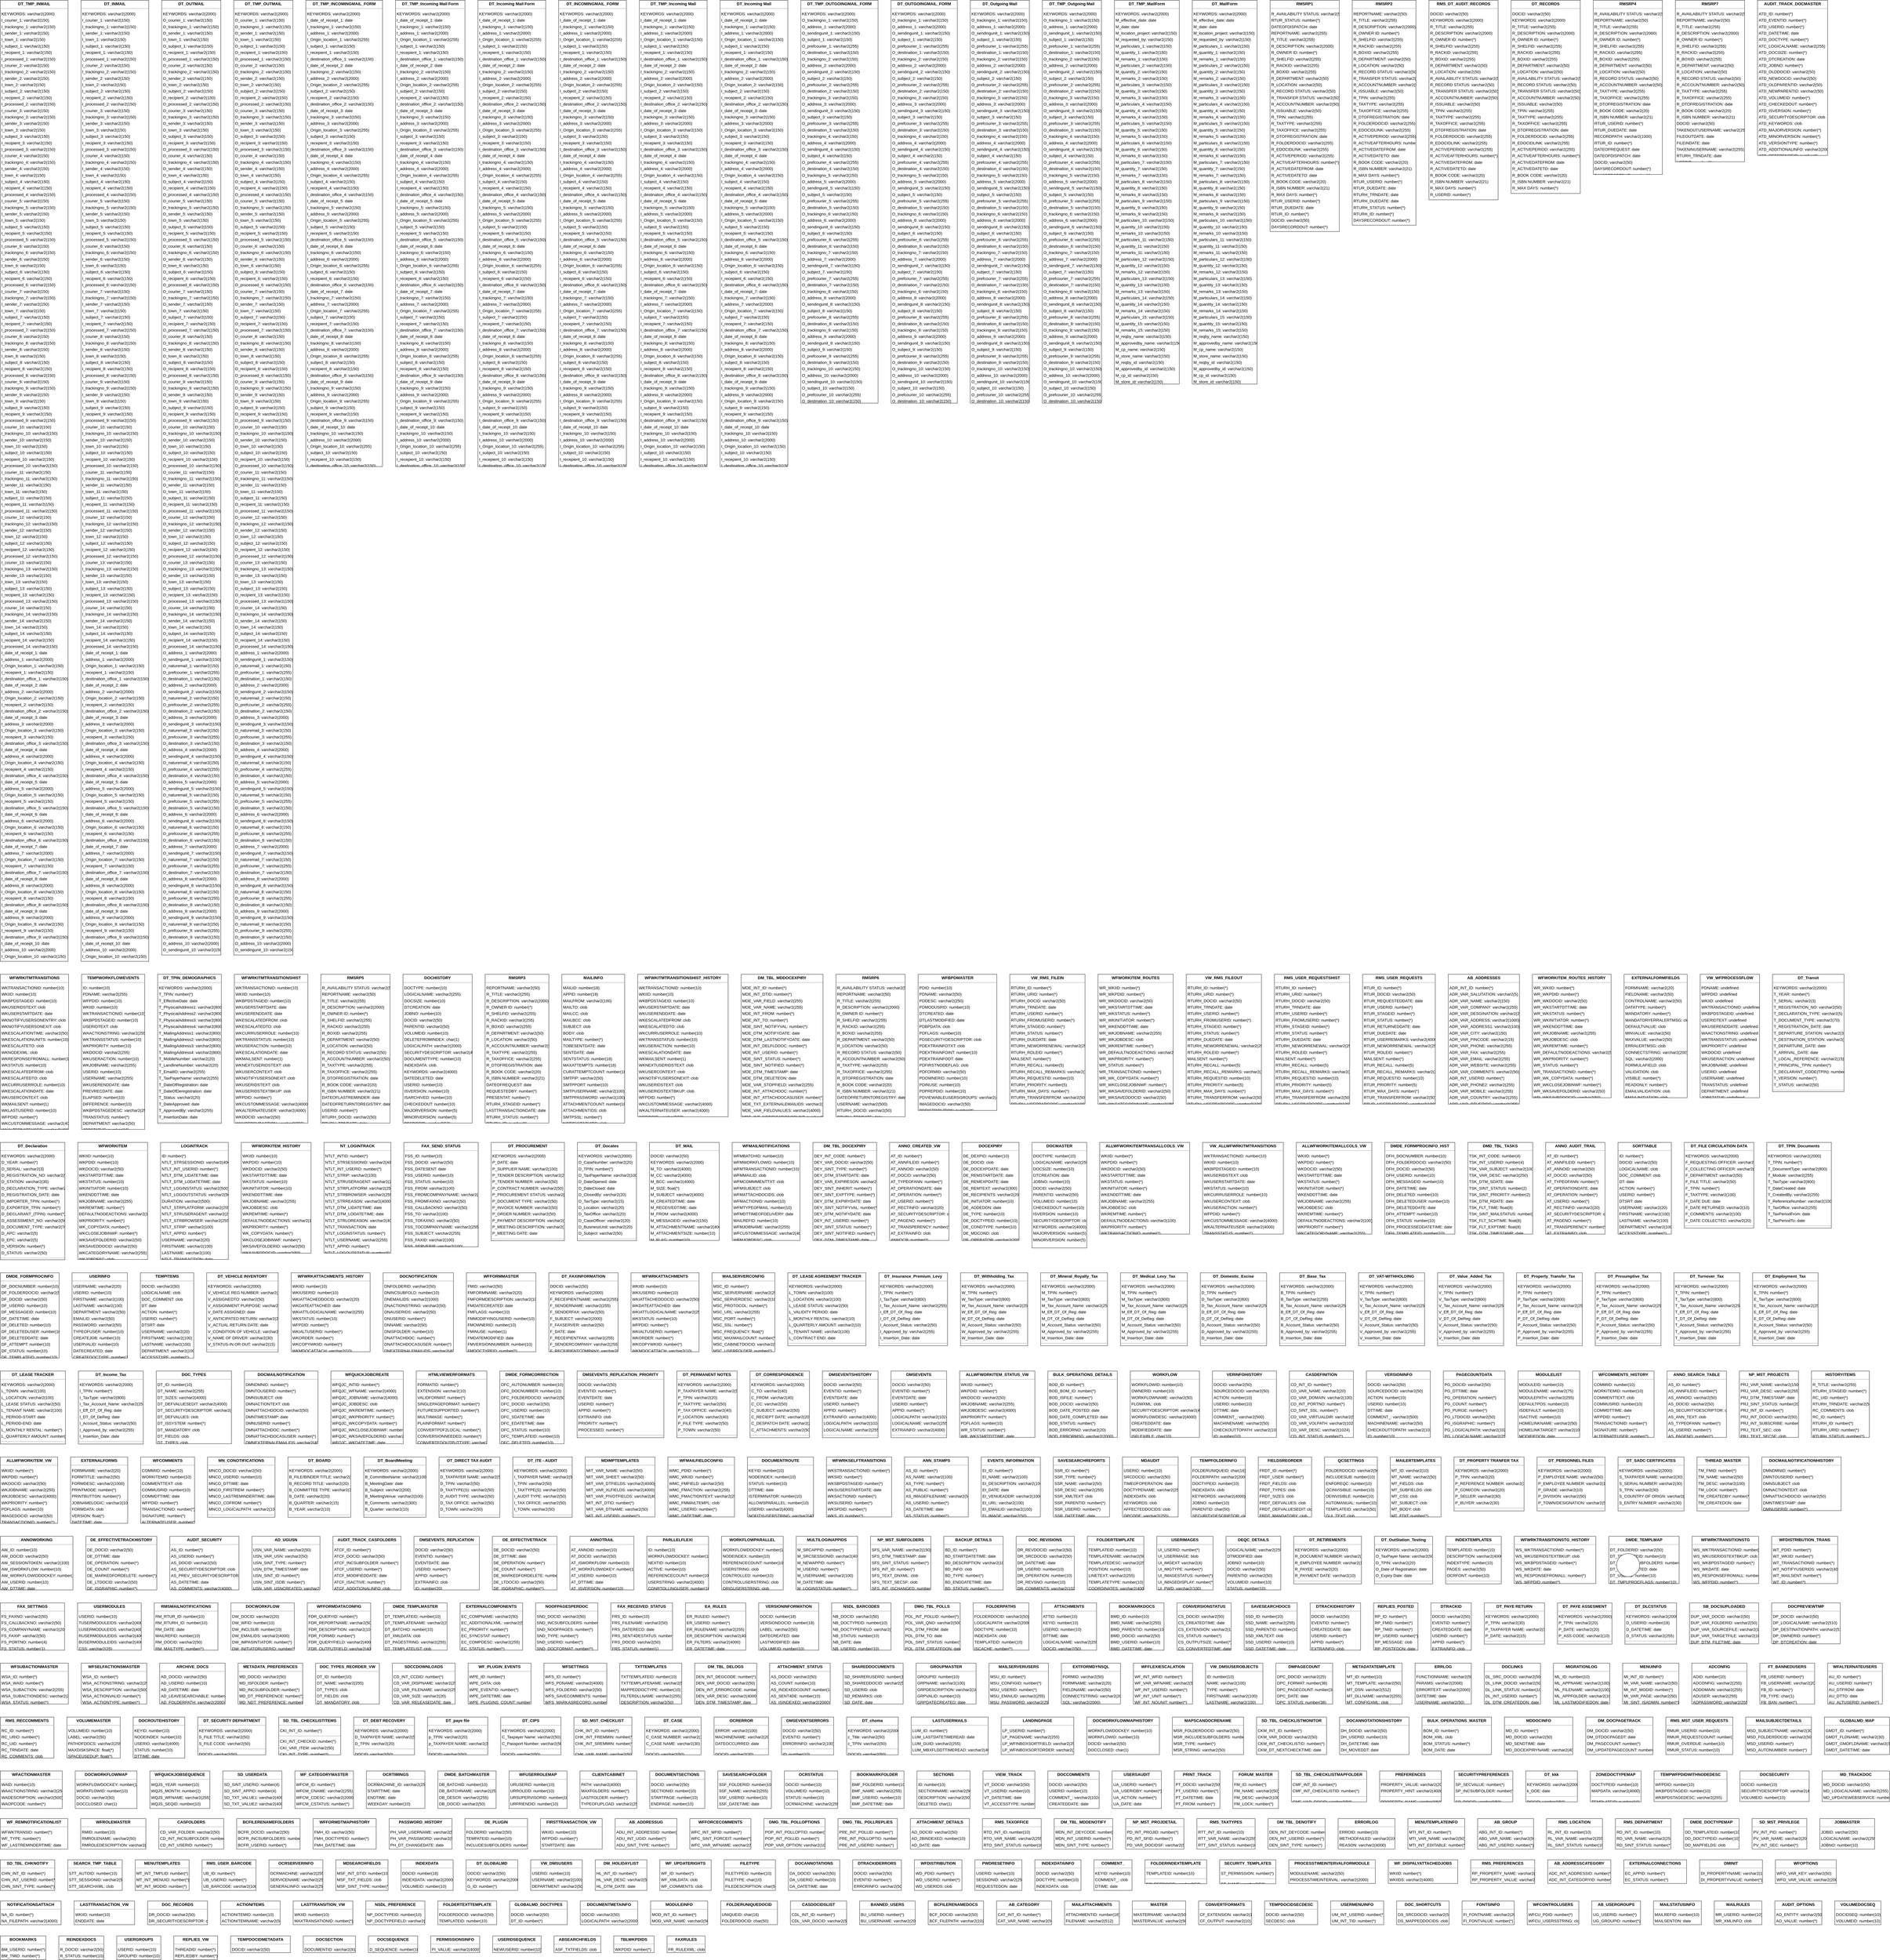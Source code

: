 <mxfile version="20.2.7" type="device"><diagram id="aP-gfcFpmEEdTUH2GiOK" name="Page-1"><mxGraphModel dx="1689" dy="2492" grid="1" gridSize="10" guides="1" tooltips="1" connect="1" arrows="1" fold="1" page="0" pageScale="1" pageWidth="827" pageHeight="1169" background="none" math="0" shadow="0"><root><mxCell id="0"/><mxCell id="1" parent="0"/><mxCell id="node193" value="&lt;p style=&quot;margin:0px;margin-top:4px;text-align:center;&quot;&gt;&lt;b&gt;ABSEARCHFIELDS&lt;/b&gt;&lt;/p&gt;&lt;hr size=&quot;1&quot;/&gt;&lt;p style=&quot;margin:0 0 0 4px;line-height:1.6;&quot;&gt; ASF_TXTFIELDS: clob&lt;/p&gt;" style="verticalAlign=top;align=left;overflow=fill;fontSize=14;fontFamily=Helvetica;html=1;rounded=0;shadow=0;comic=0;labelBackgroundColor=none;strokeWidth=1;" parent="1" vertex="1"><mxGeometry x="1764" y="5046" width="162" height="58" as="geometry"/></mxCell><mxCell id="node77" value="&lt;p style=&quot;margin:0px;margin-top:4px;text-align:center;&quot;&gt;&lt;b&gt;AB_ADDRESSCATEGORY&lt;/b&gt;&lt;/p&gt;&lt;hr size=&quot;1&quot;/&gt;&lt;p style=&quot;margin:0 0 0 4px;line-height:1.6;&quot;&gt; ADC_INT_ADDRESSID: number(*)&lt;br/&gt; ADC_INT_CATEGORYID: number(*)&lt;/p&gt;" style="verticalAlign=top;align=left;overflow=fill;fontSize=14;fontFamily=Helvetica;html=1;rounded=0;shadow=0;comic=0;labelBackgroundColor=none;strokeWidth=1;" parent="1" vertex="1"><mxGeometry x="5211" y="4782" width="219" height="82" as="geometry"/></mxCell><mxCell id="node230" value="&lt;p style=&quot;margin:0px;margin-top:4px;text-align:center;&quot;&gt;&lt;b&gt;AB_ADDRESSES&lt;/b&gt;&lt;/p&gt;&lt;hr size=&quot;1&quot;/&gt;&lt;p style=&quot;margin:0 0 0 4px;line-height:1.6;&quot;&gt; ADR_INT_ID: number(*)&lt;br/&gt; ADR_VAR_SALUTATION: varchar2(5)&lt;br/&gt; ADR_VAR_NAME: varchar2(150)&lt;br/&gt; ADR_VAR_COMPANY: varchar2(255)&lt;br/&gt; ADR_VAR_DESGINATION: varchar2(255)&lt;br/&gt; ADR_VAR_ADDRESS: varchar2(1000)&lt;br/&gt; ADR_VAR_ADDRESS1: varchar2(100)&lt;br/&gt; ADR_VAR_CITY: varchar2(150)&lt;br/&gt; ADR_VAR_PINCODE: varchar2(15)&lt;br/&gt; ADR_VAR_PHONE: varchar2(255)&lt;br/&gt; ADR_VAR_FAX: varchar2(255)&lt;br/&gt; ADR_VAR_EMAIL: varchar2(255)&lt;br/&gt; ADR_VAR_WEBSITE: varchar2(255)&lt;br/&gt; ADR_VAR_COMMENTS: varchar2(50)&lt;br/&gt; ADR_INT_USERID: number(*)&lt;br/&gt; ADR_VAR_PHONE2: varchar2(255)&lt;br/&gt; ADR_VAR_MOBILE: varchar2(255)&lt;br/&gt; ADR_VAR_COUNTRY: varchar2(255)&lt;br/&gt; ADR_VAR_OTHERIDS: varchar2(255)&lt;/p&gt;" style="verticalAlign=top;align=left;overflow=fill;fontSize=14;fontFamily=Helvetica;html=1;rounded=0;shadow=0;comic=0;labelBackgroundColor=none;strokeWidth=1;" parent="1" vertex="1"><mxGeometry x="4866" y="1711" width="247" height="450" as="geometry"/></mxCell><mxCell id="node272" value="&lt;p style=&quot;margin:0px;margin-top:4px;text-align:center;&quot;&gt;&lt;b&gt;AB_ADDRESSUG&lt;/b&gt;&lt;/p&gt;&lt;hr size=&quot;1&quot;/&gt;&lt;p style=&quot;margin:0 0 0 4px;line-height:1.6;&quot;&gt; ADU_INT_ADDRESSID: number(*)&lt;br/&gt; ADU_INT_UGID: number(*)&lt;br/&gt; ADU_SINT_TYPE: number(*)&lt;/p&gt;" style="verticalAlign=top;align=left;overflow=fill;fontSize=14;fontFamily=Helvetica;html=1;rounded=0;shadow=0;comic=0;labelBackgroundColor=none;strokeWidth=1;" parent="1" vertex="1"><mxGeometry x="1976" y="4639" width="214" height="106" as="geometry"/></mxCell><mxCell id="node269" value="&lt;p style=&quot;margin:0px;margin-top:4px;text-align:center;&quot;&gt;&lt;b&gt;AB_CATEGORY&lt;/b&gt;&lt;/p&gt;&lt;hr size=&quot;1&quot;/&gt;&lt;p style=&quot;margin:0 0 0 4px;line-height:1.6;&quot;&gt; CAT_INT_ID: number(*)&lt;br/&gt; CAT_VAR_NAME: varchar2(50)&lt;/p&gt;" style="verticalAlign=top;align=left;overflow=fill;fontSize=14;fontFamily=Helvetica;html=1;rounded=0;shadow=0;comic=0;labelBackgroundColor=none;strokeWidth=1;" parent="1" vertex="1"><mxGeometry x="3299" y="4925" width="191" height="82" as="geometry"/></mxCell><mxCell id="node200" value="&lt;p style=&quot;margin:0px;margin-top:4px;text-align:center;&quot;&gt;&lt;b&gt;AB_GROUP&lt;/b&gt;&lt;/p&gt;&lt;hr size=&quot;1&quot;/&gt;&lt;p style=&quot;margin:0 0 0 4px;line-height:1.6;&quot;&gt; ABG_INT_ID: number(*)&lt;br/&gt; ABG_VAR_NAME: varchar2(50)&lt;br/&gt; ABG_INT_USERID: number(*)&lt;/p&gt;" style="verticalAlign=top;align=left;overflow=fill;fontSize=14;fontFamily=Helvetica;html=1;rounded=0;shadow=0;comic=0;labelBackgroundColor=none;strokeWidth=1;" parent="1" vertex="1"><mxGeometry x="4968" y="4639" width="194" height="106" as="geometry"/></mxCell><mxCell id="node107" value="&lt;p style=&quot;margin:0px;margin-top:4px;text-align:center;&quot;&gt;&lt;b&gt;AB_USERGROUPS&lt;/b&gt;&lt;/p&gt;&lt;hr size=&quot;1&quot;/&gt;&lt;p style=&quot;margin:0 0 0 4px;line-height:1.6;&quot;&gt; UG_USERID: number(*)&lt;br/&gt; UG_GROUPID: number(*)&lt;/p&gt;" style="verticalAlign=top;align=left;overflow=fill;fontSize=14;fontFamily=Helvetica;html=1;rounded=0;shadow=0;comic=0;labelBackgroundColor=none;strokeWidth=1;" parent="1" vertex="1"><mxGeometry x="5364" y="4925" width="169" height="82" as="geometry"/></mxCell><mxCell id="node79" value="&lt;p style=&quot;margin:0px;margin-top:4px;text-align:center;&quot;&gt;&lt;b&gt;ACTIONITEMS&lt;/b&gt;&lt;/p&gt;&lt;hr size=&quot;1&quot;/&gt;&lt;p style=&quot;margin:0 0 0 4px;line-height:1.6;&quot;&gt; ACTIONITEMID: number(10)&lt;br/&gt; ACTIONITEMNAME: varchar2(50)&lt;/p&gt;" style="verticalAlign=top;align=left;overflow=fill;fontSize=14;fontFamily=Helvetica;html=1;rounded=0;shadow=0;comic=0;labelBackgroundColor=none;strokeWidth=1;" parent="1" vertex="1"><mxGeometry x="607" y="4925" width="207" height="82" as="geometry"/></mxCell><mxCell id="node237" value="&lt;p style=&quot;margin:0px;margin-top:4px;text-align:center;&quot;&gt;&lt;b&gt;ADCONFIG&lt;/b&gt;&lt;/p&gt;&lt;hr size=&quot;1&quot;/&gt;&lt;p style=&quot;margin:0 0 0 4px;line-height:1.6;&quot;&gt; ADID: number(10)&lt;br/&gt; ADCONFIG: varchar2(255)&lt;br/&gt; ADDOMAIN: varchar2(255)&lt;br/&gt; ADUSER: varchar2(255)&lt;br/&gt; ADPASSWORD: varchar2(255)&lt;/p&gt;" style="verticalAlign=top;align=left;overflow=fill;fontSize=14;fontFamily=Helvetica;html=1;rounded=0;shadow=0;comic=0;labelBackgroundColor=none;strokeWidth=1;" parent="1" vertex="1"><mxGeometry x="5711" y="4100" width="191" height="142" as="geometry"/></mxCell><mxCell id="node211" value="&lt;p style=&quot;margin:0px;margin-top:4px;text-align:center;&quot;&gt;&lt;b&gt;AD_UGUSN&lt;/b&gt;&lt;/p&gt;&lt;hr size=&quot;1&quot;/&gt;&lt;p style=&quot;margin:0 0 0 4px;line-height:1.6;&quot;&gt; USN_VAR_NAME: varchar2(50)&lt;br/&gt; USN_VAR_USN: varchar2(50)&lt;br/&gt; USN_SINT_TYPE: number(*)&lt;br/&gt; USN_DTM_TIMESTAMP: date&lt;br/&gt; USN_SINT_ID: number(*)&lt;br/&gt; USN_SINT_ISDB: number(*)&lt;br/&gt; USN_VAR_USNCREATED: varchar2(50)&lt;/p&gt;" style="verticalAlign=top;align=left;overflow=fill;fontSize=14;fontFamily=Helvetica;html=1;rounded=0;shadow=0;comic=0;labelBackgroundColor=none;strokeWidth=1;" parent="1" vertex="1"><mxGeometry x="716" y="3660" width="236" height="186" as="geometry"/></mxCell><mxCell id="node55" value="&lt;p style=&quot;margin:0px;margin-top:4px;text-align:center;&quot;&gt;&lt;b&gt;ALLWFWORKITEMALLCOLS_VW&lt;/b&gt;&lt;/p&gt;&lt;hr size=&quot;1&quot;/&gt;&lt;p style=&quot;margin:0 0 0 4px;line-height:1.6;&quot;&gt; WKIID: number(*)&lt;br/&gt; WKPDID: number(*)&lt;br/&gt; WKDOCID: varchar2(50)&lt;br/&gt; WKSTARTDTTIME: date&lt;br/&gt; WKSTATUS: number(*)&lt;br/&gt; WKINITIATOR: number(*)&lt;br/&gt; WKENDDTTIME: date&lt;br/&gt; WKJOBNAME: varchar2(255)&lt;br/&gt; WKJOBDESC: clob&lt;br/&gt; WKREMTIME: number(*)&lt;br/&gt; DEFAULTNODEACTIONS: varchar2(100)&lt;br/&gt; WKPRIORITY: number(*)&lt;br/&gt; WKCATEGORYNAME: varchar2(255)&lt;/p&gt;" style="verticalAlign=top;align=left;overflow=fill;fontSize=14;fontFamily=Helvetica;html=1;rounded=0;shadow=0;comic=0;labelBackgroundColor=none;strokeWidth=1;" parent="1" vertex="1"><mxGeometry x="4339" y="2294" width="262" height="318" as="geometry"/></mxCell><mxCell id="node119" value="&lt;p style=&quot;margin:0px;margin-top:4px;text-align:center;&quot;&gt;&lt;b&gt;ALLWFWORKITEMTRANSALLCOLS_VW&lt;/b&gt;&lt;/p&gt;&lt;hr size=&quot;1&quot;/&gt;&lt;p style=&quot;margin:0 0 0 4px;line-height:1.6;&quot;&gt; WKIID: number(*)&lt;br/&gt; WKPDID: number(*)&lt;br/&gt; WKDOCID: varchar2(50)&lt;br/&gt; WKSTARTDTTIME: date&lt;br/&gt; WKSTATUS: number(*)&lt;br/&gt; WKINITIATOR: number(*)&lt;br/&gt; WKENDDTTIME: date&lt;br/&gt; WKJOBNAME: varchar2(255)&lt;br/&gt; WKJOBDESC: clob&lt;br/&gt; WKREMTIME: number(*)&lt;br/&gt; DEFAULTNODEACTIONS: varchar2(100)&lt;br/&gt; WKPRIORITY: number(*)&lt;br/&gt; WKTRANSACTIONID: number(*)&lt;/p&gt;" style="verticalAlign=top;align=left;overflow=fill;fontSize=14;fontFamily=Helvetica;html=1;rounded=0;shadow=0;comic=0;labelBackgroundColor=none;strokeWidth=1;" parent="1" vertex="1"><mxGeometry x="3657" y="2294" width="312" height="318" as="geometry"/></mxCell><mxCell id="node105" value="&lt;p style=&quot;margin:0px;margin-top:4px;text-align:center;&quot;&gt;&lt;b&gt;ALLWFWORKITEM_STATUS_VW&lt;/b&gt;&lt;/p&gt;&lt;hr size=&quot;1&quot;/&gt;&lt;p style=&quot;margin:0 0 0 4px;line-height:1.6;&quot;&gt; WKIID: number(*)&lt;br/&gt; WKPDID: number(*)&lt;br/&gt; WKDOCID: varchar2(50)&lt;br/&gt; WKJOBNAME: varchar2(255)&lt;br/&gt; WKJOBDESC: varchar2(4000)&lt;br/&gt; WKPRIORITY: number(*)&lt;br/&gt; PDFLAGS: number(10)&lt;br/&gt; WR_STATUS: number(*)&lt;br/&gt; WR_WKSTARTDTTIME: date&lt;/p&gt;" style="verticalAlign=top;align=left;overflow=fill;fontSize=14;fontFamily=Helvetica;html=1;rounded=0;shadow=0;comic=0;labelBackgroundColor=none;strokeWidth=1;" parent="1" vertex="1"><mxGeometry x="3171" y="3087" width="261" height="230" as="geometry"/></mxCell><mxCell id="node334" value="&lt;p style=&quot;margin:0px;margin-top:4px;text-align:center;&quot;&gt;&lt;b&gt;ALLWFWORKITEM_VW&lt;/b&gt;&lt;/p&gt;&lt;hr size=&quot;1&quot;/&gt;&lt;p style=&quot;margin:0 0 0 4px;line-height:1.6;&quot;&gt; WKIID: number(*)&lt;br/&gt; WKPDID: number(*)&lt;br/&gt; WKDOCID: varchar2(50)&lt;br/&gt; WKJOBNAME: varchar2(255)&lt;br/&gt; WKJOBDESC: varchar2(4000)&lt;br/&gt; WKPRIORITY: number(*)&lt;br/&gt; PDFLAGS: number(10)&lt;br/&gt; IMAGEDOCID: varchar2(50)&lt;br/&gt; TRANSACTIONID: number(*)&lt;/p&gt;" style="verticalAlign=top;align=left;overflow=fill;fontSize=14;fontFamily=Helvetica;html=1;rounded=0;shadow=0;comic=0;labelBackgroundColor=none;strokeWidth=1;" parent="1" vertex="1"><mxGeometry x="-157" y="3385" width="199" height="230" as="geometry"/></mxCell><mxCell id="node296" value="&lt;p style=&quot;margin:0px;margin-top:4px;text-align:center;&quot;&gt;&lt;b&gt;ANNOTRAIL&lt;/b&gt;&lt;/p&gt;&lt;hr size=&quot;1&quot;/&gt;&lt;p style=&quot;margin:0 0 0 4px;line-height:1.6;&quot;&gt; AT_ANNOID: number(10)&lt;br/&gt; AT_DOCID: varchar2(50)&lt;br/&gt; AT_ISWORKFLOW: number(10)&lt;br/&gt; AT_WORKFLOWIDKEY: number(10)&lt;br/&gt; AT_USERID: number(10)&lt;br/&gt; AT_DTTIME: date&lt;br/&gt; AT_ISVERSION: number(10)&lt;/p&gt;" style="verticalAlign=top;align=left;overflow=fill;fontSize=14;fontFamily=Helvetica;html=1;rounded=0;shadow=0;comic=0;labelBackgroundColor=none;strokeWidth=1;" parent="1" vertex="1"><mxGeometry x="1819" y="3660" width="222" height="186" as="geometry"/></mxCell><mxCell id="node184" value="&lt;p style=&quot;margin:0px;margin-top:4px;text-align:center;&quot;&gt;&lt;b&gt;ANNOWORKING&lt;/b&gt;&lt;/p&gt;&lt;hr size=&quot;1&quot;/&gt;&lt;p style=&quot;margin:0 0 0 4px;line-height:1.6;&quot;&gt; AW_ID: number(10)&lt;br/&gt; AW_DOCID: varchar2(50)&lt;br/&gt; AW_SESSIONTOKEN: varchar2(100)&lt;br/&gt; AW_ISWORKFLOW: number(10)&lt;br/&gt; AW_WORKFLOWIDDOCKEY: number(10)&lt;br/&gt; AW_USERID: number(10)&lt;br/&gt; AW_DTTIME: date&lt;/p&gt;" style="verticalAlign=top;align=left;overflow=fill;fontSize=14;fontFamily=Helvetica;html=1;rounded=0;shadow=0;comic=0;labelBackgroundColor=none;strokeWidth=1;" parent="1" vertex="1"><mxGeometry x="-157" y="3660" width="252" height="186" as="geometry"/></mxCell><mxCell id="node253" value="&lt;p style=&quot;margin:0px;margin-top:4px;text-align:center;&quot;&gt;&lt;b&gt;ANNO_AUDIT_TRAIL&lt;/b&gt;&lt;/p&gt;&lt;hr size=&quot;1&quot;/&gt;&lt;p style=&quot;margin:0 0 0 4px;line-height:1.6;&quot;&gt; AT_ID: number(*)&lt;br/&gt; AT_ANNFILEID: number(*)&lt;br/&gt; AT_ANNOID: varchar2(50)&lt;br/&gt; AT_DOCID: varchar2(50)&lt;br/&gt; AT_TYPEOFANN: number(*)&lt;br/&gt; AT_OPERATIONDATE: date&lt;br/&gt; AT_OPERATION: number(*)&lt;br/&gt; AT_USERID: number(*)&lt;br/&gt; AT_RECTINFO: varchar2(20)&lt;br/&gt; AT_SECURITYDESCRIPTOR: clob&lt;br/&gt; AT_PAGENO: number(*)&lt;br/&gt; AT_TRANSPERENCY: number(*)&lt;br/&gt; AT_EXTRAINFO: clob&lt;/p&gt;" style="verticalAlign=top;align=left;overflow=fill;fontSize=14;fontFamily=Helvetica;html=1;rounded=0;shadow=0;comic=0;labelBackgroundColor=none;strokeWidth=1;" parent="1" vertex="1"><mxGeometry x="5204" y="2294" width="206" height="318" as="geometry"/></mxCell><mxCell id="node90" value="&lt;p style=&quot;margin:0px;margin-top:4px;text-align:center;&quot;&gt;&lt;b&gt;ANNO_CREATED_VW&lt;/b&gt;&lt;/p&gt;&lt;hr size=&quot;1&quot;/&gt;&lt;p style=&quot;margin:0 0 0 4px;line-height:1.6;&quot;&gt; AT_ID: number(*)&lt;br/&gt; AT_ANNFILEID: number(*)&lt;br/&gt; AT_ANNOID: varchar2(50)&lt;br/&gt; AT_DOCID: varchar2(50)&lt;br/&gt; AT_TYPEOFANN: number(*)&lt;br/&gt; AT_OPERATIONDATE: date&lt;br/&gt; AT_OPERATION: number(*)&lt;br/&gt; AT_USERID: number(*)&lt;br/&gt; AT_RECTINFO: varchar2(20)&lt;br/&gt; AT_SECURITYDESCRIPTOR: clob&lt;br/&gt; AT_PAGENO: number(*)&lt;br/&gt; AT_TRANSPERENCY: number(*)&lt;br/&gt; AT_EXTRAINFO: clob&lt;br/&gt; ANNOCR: number(*)&lt;/p&gt;" style="verticalAlign=top;align=left;overflow=fill;fontSize=14;fontFamily=Helvetica;html=1;rounded=0;shadow=0;comic=0;labelBackgroundColor=none;strokeWidth=1;" parent="1" vertex="1"><mxGeometry x="2928" y="2294" width="206" height="340" as="geometry"/></mxCell><mxCell id="node264" value="&lt;p style=&quot;margin:0px;margin-top:4px;text-align:center;&quot;&gt;&lt;b&gt;ANNO_SEARCH_TABLE&lt;/b&gt;&lt;/p&gt;&lt;hr size=&quot;1&quot;/&gt;&lt;p style=&quot;margin:0 0 0 4px;line-height:1.6;&quot;&gt; AS_ID: number(*)&lt;br/&gt; AS_ANNFILEID: number(*)&lt;br/&gt; AS_ANNOID: varchar2(50)&lt;br/&gt; AS_DOCID: varchar2(50)&lt;br/&gt; AS_SECURITYDESCRIPTOR: clob&lt;br/&gt; AS_ANN_TEXT: clob&lt;br/&gt; AS_TYPEOFANN: number(*)&lt;br/&gt; AS_USERID: number(*)&lt;br/&gt; AS_PAGENO: number(*)&lt;/p&gt;" style="verticalAlign=top;align=left;overflow=fill;fontSize=14;fontFamily=Helvetica;html=1;rounded=0;shadow=0;comic=0;labelBackgroundColor=none;strokeWidth=1;" parent="1" vertex="1"><mxGeometry x="5625" y="3087" width="206" height="230" as="geometry"/></mxCell><mxCell id="node34" value="&lt;p style=&quot;margin:0px;margin-top:4px;text-align:center;&quot;&gt;&lt;b&gt;ANN_STAMPS&lt;/b&gt;&lt;/p&gt;&lt;hr size=&quot;1&quot;/&gt;&lt;p style=&quot;margin:0 0 0 4px;line-height:1.6;&quot;&gt; AS_ID: number(*)&lt;br/&gt; AS_NAME: varchar2(100)&lt;br/&gt; AS_TYPE: number(*)&lt;br/&gt; AS_PUBLIC: number(*)&lt;br/&gt; AS_IMAGEFILENAME: varchar2(512)&lt;br/&gt; AS_USERID: number(*)&lt;br/&gt; AS_DATETIME: date&lt;br/&gt; AS_STATUS: number(*)&lt;/p&gt;" style="verticalAlign=top;align=left;overflow=fill;fontSize=14;fontFamily=Helvetica;html=1;rounded=0;shadow=0;comic=0;labelBackgroundColor=none;strokeWidth=1;" parent="1" vertex="1"><mxGeometry x="2980" y="3385" width="221" height="208" as="geometry"/></mxCell><mxCell id="node173" value="&lt;p style=&quot;margin:0px;margin-top:4px;text-align:center;&quot;&gt;&lt;b&gt;ARCHIVE_DOCS&lt;/b&gt;&lt;/p&gt;&lt;hr size=&quot;1&quot;/&gt;&lt;p style=&quot;margin:0 0 0 4px;line-height:1.6;&quot;&gt; AD_DOCID: varchar2(50)&lt;br/&gt; AD_USERID: number(10)&lt;br/&gt; AD_DATETIME: date&lt;br/&gt; AD_LEAVESEARCHABLE: number(10)&lt;br/&gt; AD_FOLDERPATH: varchar2(2000)&lt;/p&gt;" style="verticalAlign=top;align=left;overflow=fill;fontSize=14;fontFamily=Helvetica;html=1;rounded=0;shadow=0;comic=0;labelBackgroundColor=none;strokeWidth=1;" parent="1" vertex="1"><mxGeometry x="396" y="4100" width="227" height="142" as="geometry"/></mxCell><mxCell id="node5" value="&lt;p style=&quot;margin:0px;margin-top:4px;text-align:center;&quot;&gt;&lt;b&gt;ATTACHMENTS&lt;/b&gt;&lt;/p&gt;&lt;hr size=&quot;1&quot;/&gt;&lt;p style=&quot;margin:0 0 0 4px;line-height:1.6;&quot;&gt; ATTID: number(10)&lt;br/&gt; KEYID: number(10)&lt;br/&gt; USERID: number(10)&lt;br/&gt; DTTIME: date&lt;br/&gt; LOGICALNAME: varchar2(255)&lt;br/&gt; DOCID: varchar2(50)&lt;/p&gt;" style="verticalAlign=top;align=left;overflow=fill;fontSize=14;fontFamily=Helvetica;html=1;rounded=0;shadow=0;comic=0;labelBackgroundColor=none;strokeWidth=1;" parent="1" vertex="1"><mxGeometry x="3456" y="3891" width="190" height="164" as="geometry"/></mxCell><mxCell id="node31" value="&lt;p style=&quot;margin:0px;margin-top:4px;text-align:center;&quot;&gt;&lt;b&gt;ATTACHMENT_DETAILS&lt;/b&gt;&lt;/p&gt;&lt;hr size=&quot;1&quot;/&gt;&lt;p style=&quot;margin:0 0 0 4px;line-height:1.6;&quot;&gt; AD_DOCID: varchar2(50)&lt;br/&gt; AD_2BINDEXED: number(10)&lt;br/&gt; AD_DATE: date&lt;/p&gt;" style="verticalAlign=top;align=left;overflow=fill;fontSize=14;fontFamily=Helvetica;html=1;rounded=0;shadow=0;comic=0;labelBackgroundColor=none;strokeWidth=1;" parent="1" vertex="1"><mxGeometry x="3000" y="4639" width="205" height="106" as="geometry"/></mxCell><mxCell id="node286" value="&lt;p style=&quot;margin:0px;margin-top:4px;text-align:center;&quot;&gt;&lt;b&gt;ATTACHMENT_STATUS&lt;/b&gt;&lt;/p&gt;&lt;hr size=&quot;1&quot;/&gt;&lt;p style=&quot;margin:0 0 0 4px;line-height:1.6;&quot;&gt; AS_DOCID: varchar2(50)&lt;br/&gt; AS_COUNT: number(10)&lt;br/&gt; AS_INDEXEDCOUNT: number(10)&lt;br/&gt; AS_SENT4DE: number(10)&lt;br/&gt; AS_ISINDEXED: varchar2(2000)&lt;/p&gt;" style="verticalAlign=top;align=left;overflow=fill;fontSize=14;fontFamily=Helvetica;html=1;rounded=0;shadow=0;comic=0;labelBackgroundColor=none;strokeWidth=1;" parent="1" vertex="1"><mxGeometry x="2512" y="4100" width="210" height="142" as="geometry"/></mxCell><mxCell id="node63" value="&lt;p style=&quot;margin:0px;margin-top:4px;text-align:center;&quot;&gt;&lt;b&gt;AUDIT_OPTIONS&lt;/b&gt;&lt;/p&gt;&lt;hr size=&quot;1&quot;/&gt;&lt;p style=&quot;margin:0 0 0 4px;line-height:1.6;&quot;&gt; AO_ENTITY: varchar2(50)&lt;br/&gt; AO_VALUE: number(*)&lt;/p&gt;" style="verticalAlign=top;align=left;overflow=fill;fontSize=14;fontFamily=Helvetica;html=1;rounded=0;shadow=0;comic=0;labelBackgroundColor=none;strokeWidth=1;" parent="1" vertex="1"><mxGeometry x="5999" y="4925" width="163" height="82" as="geometry"/></mxCell><mxCell id="node298" value="&lt;p style=&quot;margin:0px;margin-top:4px;text-align:center;&quot;&gt;&lt;b&gt;AUDIT_SECURITY&lt;/b&gt;&lt;/p&gt;&lt;hr size=&quot;1&quot;/&gt;&lt;p style=&quot;margin:0 0 0 4px;line-height:1.6;&quot;&gt; AS_ID: number(*)&lt;br/&gt; AS_USERID: number(*)&lt;br/&gt; AS_DOCID: varchar2(50)&lt;br/&gt; AS_SECURITYDESCRIPTOR: clob&lt;br/&gt; AS_PREV_SECURITYDESCRIPTOR: clob&lt;br/&gt; AS_DATETIME: date&lt;br/&gt; AS_COMMENTS: varchar2(4000)&lt;/p&gt;" style="verticalAlign=top;align=left;overflow=fill;fontSize=14;fontFamily=Helvetica;html=1;rounded=0;shadow=0;comic=0;labelBackgroundColor=none;strokeWidth=1;" parent="1" vertex="1"><mxGeometry x="431" y="3660" width="240" height="186" as="geometry"/></mxCell><mxCell id="node227" value="&lt;p style=&quot;margin:0px;margin-top:4px;text-align:center;&quot;&gt;&lt;b&gt;AUDIT_TRACK_CASFOLDERS&lt;/b&gt;&lt;/p&gt;&lt;hr size=&quot;1&quot;/&gt;&lt;p style=&quot;margin:0 0 0 4px;line-height:1.6;&quot;&gt; ATCF_ID: number(*)&lt;br/&gt; ATCF_DOCID: varchar2(50)&lt;br/&gt; ATCF_INCSUBFOLDER: number(*)&lt;br/&gt; ATCF_USERID: number(*)&lt;br/&gt; ATCF_MODIFIEDDATE: date&lt;br/&gt; ATCF_ISACTIVE: number(*)&lt;br/&gt; ATCF_ADDITIONALINFO: clob&lt;/p&gt;" style="verticalAlign=top;align=left;overflow=fill;fontSize=14;fontFamily=Helvetica;html=1;rounded=0;shadow=0;comic=0;labelBackgroundColor=none;strokeWidth=1;" parent="1" vertex="1"><mxGeometry x="997" y="3660" width="236" height="186" as="geometry"/></mxCell><mxCell id="node18" value="&lt;p style=&quot;margin:0px;margin-top:4px;text-align:center;&quot;&gt;&lt;b&gt;AUDIT_TRACK_DOCMASTER&lt;/b&gt;&lt;/p&gt;&lt;hr size=&quot;1&quot;/&gt;&lt;p style=&quot;margin:0 0 0 4px;line-height:1.6;&quot;&gt; ATD_ID: number(*)&lt;br/&gt; ATD_EVENTID: number(*)&lt;br/&gt; ATD_USERID: number(*)&lt;br/&gt; ATD_DATETIME: date&lt;br/&gt; ATD_DOCTYPE: number(*)&lt;br/&gt; ATC_LOGICALNAME: varchar2(255)&lt;br/&gt; ATD_DOCSIZE: number(*)&lt;br/&gt; ATD_DTCREATION: date&lt;br/&gt; ATD_JOBNO: number(*)&lt;br/&gt; ATD_OLDDOCID: varchar2(50)&lt;br/&gt; ATD_NEWDOCID: varchar2(50)&lt;br/&gt; ATD_OLDPARENTID: varchar2(50)&lt;br/&gt; ATD_NEWPARENTID: varchar2(50)&lt;br/&gt; ATD_VOLUMEID: number(*)&lt;br/&gt; ATD_CHECKEDOUT: number(*)&lt;br/&gt; ATD_ISVERSION: number(*)&lt;br/&gt; ATD_SECURITYDESCRIPTOR: clob&lt;br/&gt; ATD_KEYWORDS: clob&lt;br/&gt; ATD_MAJORVERSION: number(*)&lt;br/&gt; ATD_MINORVERSION: number(*)&lt;br/&gt; ATD_VERSIONTYPE: number(*)&lt;br/&gt; ATD_ADDITIONALINFO: varchar2(2000)&lt;br/&gt; ATD_REFERENCEID: number(*)&lt;/p&gt;" style="verticalAlign=top;align=left;overflow=fill;fontSize=14;fontFamily=Helvetica;html=1;rounded=0;shadow=0;comic=0;labelBackgroundColor=none;strokeWidth=1;" parent="1" vertex="1"><mxGeometry x="5939" y="-1667" width="243" height="538" as="geometry"/></mxCell><mxCell id="node254" value="&lt;p style=&quot;margin:0px;margin-top:4px;text-align:center;&quot;&gt;&lt;b&gt;BACKUP_DETAILS&lt;/b&gt;&lt;/p&gt;&lt;hr size=&quot;1&quot;/&gt;&lt;p style=&quot;margin:0 0 0 4px;line-height:1.6;&quot;&gt; BD_ID: number(*)&lt;br/&gt; BD_STARTDATETIME: date&lt;br/&gt; BD_DESCRIPTION: varchar2(100)&lt;br/&gt; BD_INFO: clob&lt;br/&gt; BD_TYPE: number(*)&lt;br/&gt; BD_ENDDATETIME: date&lt;br/&gt; BD_STATUS: number(*)&lt;/p&gt;" style="verticalAlign=top;align=left;overflow=fill;fontSize=14;fontFamily=Helvetica;html=1;rounded=0;shadow=0;comic=0;labelBackgroundColor=none;strokeWidth=1;" parent="1" vertex="1"><mxGeometry x="3116" y="3660" width="206" height="186" as="geometry"/></mxCell><mxCell id="node74" value="&lt;p style=&quot;margin:0px;margin-top:4px;text-align:center;&quot;&gt;&lt;b&gt;BANNED_USERS&lt;/b&gt;&lt;/p&gt;&lt;hr size=&quot;1&quot;/&gt;&lt;p style=&quot;margin:0 0 0 4px;line-height:1.6;&quot;&gt; BU_USERID: number(*)&lt;br/&gt; BU_USERNAME: varchar2(201)&lt;/p&gt;" style="verticalAlign=top;align=left;overflow=fill;fontSize=14;fontFamily=Helvetica;html=1;rounded=0;shadow=0;comic=0;labelBackgroundColor=none;strokeWidth=1;" parent="1" vertex="1"><mxGeometry x="2824" y="4925" width="193" height="82" as="geometry"/></mxCell><mxCell id="node354" value="&lt;p style=&quot;margin:0px;margin-top:4px;text-align:center;&quot;&gt;&lt;b&gt;BCFILERENAMEDOCS&lt;/b&gt;&lt;/p&gt;&lt;hr size=&quot;1&quot;/&gt;&lt;p style=&quot;margin:0 0 0 4px;line-height:1.6;&quot;&gt; BCF_DOCID: varchar2(50)&lt;br/&gt; BCF_FILEPATH: varchar2(1024)&lt;/p&gt;" style="verticalAlign=top;align=left;overflow=fill;fontSize=14;fontFamily=Helvetica;html=1;rounded=0;shadow=0;comic=0;labelBackgroundColor=none;strokeWidth=1;" parent="1" vertex="1"><mxGeometry x="3062" y="4925" width="192" height="82" as="geometry"/></mxCell><mxCell id="node282" value="&lt;p style=&quot;margin:0px;margin-top:4px;text-align:center;&quot;&gt;&lt;b&gt;BCFILERENAMEFOLDERS&lt;/b&gt;&lt;/p&gt;&lt;hr size=&quot;1&quot;/&gt;&lt;p style=&quot;margin:0 0 0 4px;line-height:1.6;&quot;&gt; BCFR_DOCID: varchar2(50)&lt;br/&gt; BCFR_INCSUBFOLDERS: number(*)&lt;br/&gt; BCFR_USERID: number(*)&lt;/p&gt;" style="verticalAlign=top;align=left;overflow=fill;fontSize=14;fontFamily=Helvetica;html=1;rounded=0;shadow=0;comic=0;labelBackgroundColor=none;strokeWidth=1;" parent="1" vertex="1"><mxGeometry x="663" y="4639" width="220" height="106" as="geometry"/></mxCell><mxCell id="node52" value="&lt;p style=&quot;margin:0px;margin-top:4px;text-align:center;&quot;&gt;&lt;b&gt;BOOKMARKDOCS&lt;/b&gt;&lt;/p&gt;&lt;hr size=&quot;1&quot;/&gt;&lt;p style=&quot;margin:0 0 0 4px;line-height:1.6;&quot;&gt; BMD_ID: number(10)&lt;br/&gt; BMD_NAME: varchar2(255)&lt;br/&gt; BMD_PARENTID: number(10)&lt;br/&gt; BMD_DOCID: varchar2(50)&lt;br/&gt; BMD_USERID: number(10)&lt;br/&gt; BMD_DATETIME: date&lt;/p&gt;" style="verticalAlign=top;align=left;overflow=fill;fontSize=14;fontFamily=Helvetica;html=1;rounded=0;shadow=0;comic=0;labelBackgroundColor=none;strokeWidth=1;" parent="1" vertex="1"><mxGeometry x="3691" y="3891" width="189" height="164" as="geometry"/></mxCell><mxCell id="node355" value="&lt;p style=&quot;margin:0px;margin-top:4px;text-align:center;&quot;&gt;&lt;b&gt;BOOKMARKFOLDER&lt;/b&gt;&lt;/p&gt;&lt;hr size=&quot;1&quot;/&gt;&lt;p style=&quot;margin:0 0 0 4px;line-height:1.6;&quot;&gt; BMF_FOLDERID: number(10)&lt;br/&gt; BMF_NAME: varchar2(255)&lt;br/&gt; BMF_USERID: number(10)&lt;br/&gt; BMF_DATETIME: date&lt;/p&gt;" style="verticalAlign=top;align=left;overflow=fill;fontSize=14;fontFamily=Helvetica;html=1;rounded=0;shadow=0;comic=0;labelBackgroundColor=none;strokeWidth=1;" parent="1" vertex="1"><mxGeometry x="2793" y="4474" width="185" height="130" as="geometry"/></mxCell><mxCell id="node131" value="&lt;p style=&quot;margin:0px;margin-top:4px;text-align:center;&quot;&gt;&lt;b&gt;BOOKMARKS&lt;/b&gt;&lt;/p&gt;&lt;hr size=&quot;1&quot;/&gt;&lt;p style=&quot;margin:0 0 0 4px;line-height:1.6;&quot;&gt; BM_USERID: number(*)&lt;br/&gt; BM_TMID: number(*)&lt;/p&gt;" style="verticalAlign=top;align=left;overflow=fill;fontSize=14;fontFamily=Helvetica;html=1;rounded=0;shadow=0;comic=0;labelBackgroundColor=none;strokeWidth=1;" parent="1" vertex="1"><mxGeometry x="-157" y="5046" width="158" height="82" as="geometry"/></mxCell><mxCell id="node32" value="&lt;p style=&quot;margin:0px;margin-top:4px;text-align:center;&quot;&gt;&lt;b&gt;BULK_OPERATIONS_DETAILS&lt;/b&gt;&lt;/p&gt;&lt;hr size=&quot;1&quot;/&gt;&lt;p style=&quot;margin:0 0 0 4px;line-height:1.6;&quot;&gt; BOD_ID: number(*)&lt;br/&gt; BOD_BOM_ID: number(*)&lt;br/&gt; BOD_ISFILE: number(*)&lt;br/&gt; BOD_DOCID: varchar2(50)&lt;br/&gt; BOD_DATE_POSTED: date&lt;br/&gt; BOD_DATE_COMPLETED: date&lt;br/&gt; BOD_STATUS: number(*)&lt;br/&gt; BOD_ERRORNO: varchar2(20)&lt;br/&gt; BOD_ERRORMSG: varchar2(2000)&lt;/p&gt;" style="verticalAlign=top;align=left;overflow=fill;fontSize=14;fontFamily=Helvetica;html=1;rounded=0;shadow=0;comic=0;labelBackgroundColor=none;strokeWidth=1;" parent="1" vertex="1"><mxGeometry x="3477" y="3087" width="241" height="230" as="geometry"/></mxCell><mxCell id="node243" value="&lt;p style=&quot;margin:0px;margin-top:4px;text-align:center;&quot;&gt;&lt;b&gt;BULK_OPERATIONS_MASTER&lt;/b&gt;&lt;/p&gt;&lt;hr size=&quot;1&quot;/&gt;&lt;p style=&quot;margin:0 0 0 4px;line-height:1.6;&quot;&gt; BOM_ID: number(*)&lt;br/&gt; BOM_XML: clob&lt;br/&gt; BOM_STATUS: number(*)&lt;br/&gt; BOM_DATE: date&lt;/p&gt;" style="verticalAlign=top;align=left;overflow=fill;fontSize=14;fontFamily=Helvetica;html=1;rounded=0;shadow=0;comic=0;labelBackgroundColor=none;strokeWidth=1;" parent="1" vertex="1"><mxGeometry x="4775" y="4287" width="241" height="130" as="geometry"/></mxCell><mxCell id="node196" value="&lt;p style=&quot;margin:0px;margin-top:4px;text-align:center;&quot;&gt;&lt;b&gt;CASDEFINITION&lt;/b&gt;&lt;/p&gt;&lt;hr size=&quot;1&quot;/&gt;&lt;p style=&quot;margin:0 0 0 4px;line-height:1.6;&quot;&gt; CD_INT_ID: number(*)&lt;br/&gt; CD_VAR_NAME: varchar2(20)&lt;br/&gt; CD_VAR_DOMAIN: varchar2(100)&lt;br/&gt; CD_INT_PORTNO: number(*)&lt;br/&gt; CD_SINT_SSL: number(*)&lt;br/&gt; CD_VAR_VIRTUALDIR: varchar2(50)&lt;br/&gt; CD_VAR_VOLPATH: varchar2(1024)&lt;br/&gt; CD_VAR_DESC: varchar2(1024)&lt;br/&gt; CD_INT_STATUS: number(*)&lt;/p&gt;" style="verticalAlign=top;align=left;overflow=fill;fontSize=14;fontFamily=Helvetica;html=1;rounded=0;shadow=0;comic=0;labelBackgroundColor=none;strokeWidth=1;" parent="1" vertex="1"><mxGeometry x="4315" y="3087" width="222" height="230" as="geometry"/></mxCell><mxCell id="node252" value="&lt;p style=&quot;margin:0px;margin-top:4px;text-align:center;&quot;&gt;&lt;b&gt;CASDOCIDSLIST&lt;/b&gt;&lt;/p&gt;&lt;hr size=&quot;1&quot;/&gt;&lt;p style=&quot;margin:0 0 0 4px;line-height:1.6;&quot;&gt; CDL_INT_ID: number(*)&lt;br/&gt; CDL_VAR_DOCID: varchar2(50)&lt;/p&gt;" style="verticalAlign=top;align=left;overflow=fill;fontSize=14;fontFamily=Helvetica;html=1;rounded=0;shadow=0;comic=0;labelBackgroundColor=none;strokeWidth=1;" parent="1" vertex="1"><mxGeometry x="2584" y="4925" width="195" height="82" as="geometry"/></mxCell><mxCell id="node147" value="&lt;p style=&quot;margin:0px;margin-top:4px;text-align:center;&quot;&gt;&lt;b&gt;CASFOLDERS&lt;/b&gt;&lt;/p&gt;&lt;hr size=&quot;1&quot;/&gt;&lt;p style=&quot;margin:0 0 0 4px;line-height:1.6;&quot;&gt; CD_VAR_FOLDER: varchar2(50)&lt;br/&gt; CD_INT_INCSUBFOLDER: number(*)&lt;br/&gt; CD_INT_USERID: number(*)&lt;/p&gt;" style="verticalAlign=top;align=left;overflow=fill;fontSize=14;fontFamily=Helvetica;html=1;rounded=0;shadow=0;comic=0;labelBackgroundColor=none;strokeWidth=1;" parent="1" vertex="1"><mxGeometry x="393" y="4639" width="225" height="106" as="geometry"/></mxCell><mxCell id="node206" value="&lt;p style=&quot;margin:0px;margin-top:4px;text-align:center;&quot;&gt;&lt;b&gt;CLIENTCABINET&lt;/b&gt;&lt;/p&gt;&lt;hr size=&quot;1&quot;/&gt;&lt;p style=&quot;margin:0 0 0 4px;line-height:1.6;&quot;&gt; PATH: varchar2(4000)&lt;br/&gt; MAXFOLDERS: number(*)&lt;br/&gt; LASTFOLDER: number(*)&lt;br/&gt; TYPEOFUPLOAD: varchar2(255)&lt;/p&gt;" style="verticalAlign=top;align=left;overflow=fill;fontSize=14;fontFamily=Helvetica;html=1;rounded=0;shadow=0;comic=0;labelBackgroundColor=none;strokeWidth=1;" parent="1" vertex="1"><mxGeometry x="1854" y="4474" width="197" height="130" as="geometry"/></mxCell><mxCell id="node120" value="&lt;p style=&quot;margin:0px;margin-top:4px;text-align:center;&quot;&gt;&lt;b&gt;COMMENT_&lt;/b&gt;&lt;/p&gt;&lt;hr size=&quot;1&quot;/&gt;&lt;p style=&quot;margin:0 0 0 4px;line-height:1.6;&quot;&gt; KEYID: number(10)&lt;br/&gt; COMMENT_: clob&lt;br/&gt; DTIME: date&lt;/p&gt;" style="verticalAlign=top;align=left;overflow=fill;fontSize=14;fontFamily=Helvetica;html=1;rounded=0;shadow=0;comic=0;labelBackgroundColor=none;strokeWidth=1;" parent="1" vertex="1"><mxGeometry x="3637" y="4782" width="132" height="106" as="geometry"/></mxCell><mxCell id="node154" value="&lt;p style=&quot;margin:0px;margin-top:4px;text-align:center;&quot;&gt;&lt;b&gt;CONVERSIONSTATUS&lt;/b&gt;&lt;/p&gt;&lt;hr size=&quot;1&quot;/&gt;&lt;p style=&quot;margin:0 0 0 4px;line-height:1.6;&quot;&gt; CS_DOCID: varchar2(50)&lt;br/&gt; CS_CREATEDTIME: date&lt;br/&gt; CS_EXTENSION: varchar2(10)&lt;br/&gt; CS_STATUS: number(*)&lt;br/&gt; CS_OUTPUTSIZE: number(*)&lt;br/&gt; CS_CONVERTEDTIME: date&lt;/p&gt;" style="verticalAlign=top;align=left;overflow=fill;fontSize=14;fontFamily=Helvetica;html=1;rounded=0;shadow=0;comic=0;labelBackgroundColor=none;strokeWidth=1;" parent="1" vertex="1"><mxGeometry x="3925" y="3891" width="188" height="164" as="geometry"/></mxCell><mxCell id="node61" value="&lt;p style=&quot;margin:0px;margin-top:4px;text-align:center;&quot;&gt;&lt;b&gt;CONVERTFORMATS&lt;/b&gt;&lt;/p&gt;&lt;hr size=&quot;1&quot;/&gt;&lt;p style=&quot;margin:0 0 0 4px;line-height:1.6;&quot;&gt; CF_EXTENSION: varchar2(10)&lt;br/&gt; CF_OUTPUT: nvarchar2(10)&lt;/p&gt;" style="verticalAlign=top;align=left;overflow=fill;fontSize=14;fontFamily=Helvetica;html=1;rounded=0;shadow=0;comic=0;labelBackgroundColor=none;strokeWidth=1;" parent="1" vertex="1"><mxGeometry x="4000" y="4925" width="184" height="82" as="geometry"/></mxCell><mxCell id="node289" value="&lt;p style=&quot;margin:0px;margin-top:4px;text-align:center;&quot;&gt;&lt;b&gt;DEQC_DETAILS&lt;/b&gt;&lt;/p&gt;&lt;hr size=&quot;1&quot;/&gt;&lt;p style=&quot;margin:0 0 0 4px;line-height:1.6;&quot;&gt; LOGICALNAME: varchar2(255)&lt;br/&gt; DTMODIFIED: date&lt;br/&gt; JOBNO: number(10)&lt;br/&gt; DOCID: varchar2(50)&lt;br/&gt; PARENTID: varchar2(50)&lt;br/&gt; VOLUMEID: number(10)&lt;br/&gt; STATUS: number(10)&lt;/p&gt;" style="verticalAlign=top;align=left;overflow=fill;fontSize=14;fontFamily=Helvetica;html=1;rounded=0;shadow=0;comic=0;labelBackgroundColor=none;strokeWidth=1;" parent="1" vertex="1"><mxGeometry x="4095" y="3660" width="190" height="186" as="geometry"/></mxCell><mxCell id="node326" value="&lt;p style=&quot;margin:0px;margin-top:4px;text-align:center;&quot;&gt;&lt;b&gt;DE_EFFECTIVETRACK&lt;/b&gt;&lt;/p&gt;&lt;hr size=&quot;1&quot;/&gt;&lt;p style=&quot;margin:0 0 0 4px;line-height:1.6;&quot;&gt; DE_DOCID: varchar2(50)&lt;br/&gt; DE_DTTIME: date&lt;br/&gt; DE_OPERATION: number(*)&lt;br/&gt; DE_COUNT: number(*)&lt;br/&gt; DE_MARKEDFORDELETE: number(*)&lt;br/&gt; DE_LTDOCID: varchar2(50)&lt;br/&gt; DE_ISGRAPHIC: number(*)&lt;/p&gt;" style="verticalAlign=top;align=left;overflow=fill;fontSize=14;fontFamily=Helvetica;html=1;rounded=0;shadow=0;comic=0;labelBackgroundColor=none;strokeWidth=1;" parent="1" vertex="1"><mxGeometry x="1550" y="3660" width="224" height="186" as="geometry"/></mxCell><mxCell id="node197" value="&lt;p style=&quot;margin:0px;margin-top:4px;text-align:center;&quot;&gt;&lt;b&gt;DE_EFFECTIVETRACKHISTORY&lt;/b&gt;&lt;/p&gt;&lt;hr size=&quot;1&quot;/&gt;&lt;p style=&quot;margin:0 0 0 4px;line-height:1.6;&quot;&gt; DE_DOCID: varchar2(50)&lt;br/&gt; DE_DTTIME: date&lt;br/&gt; DE_OPERATION: number(*)&lt;br/&gt; DE_COUNT: number(*)&lt;br/&gt; DE_MARKEDFORDELETE: number(*)&lt;br/&gt; DE_LTDOCID: varchar2(50)&lt;br/&gt; DE_ISGRAPHIC: number(*)&lt;/p&gt;" style="verticalAlign=top;align=left;overflow=fill;fontSize=14;fontFamily=Helvetica;html=1;rounded=0;shadow=0;comic=0;labelBackgroundColor=none;strokeWidth=1;" parent="1" vertex="1"><mxGeometry x="140" y="3660" width="246" height="186" as="geometry"/></mxCell><mxCell id="node214" value="&lt;p style=&quot;margin:0px;margin-top:4px;text-align:center;&quot;&gt;&lt;b&gt;DE_PLUGIN&lt;/b&gt;&lt;/p&gt;&lt;hr size=&quot;1&quot;/&gt;&lt;p style=&quot;margin:0 0 0 4px;line-height:1.6;&quot;&gt; FOLDERID: varchar2(50)&lt;br/&gt; TEMPATEID: number(10)&lt;br/&gt; INCLUDESUBFOLDERS: number(1)&lt;/p&gt;" style="verticalAlign=top;align=left;overflow=fill;fontSize=14;fontFamily=Helvetica;html=1;rounded=0;shadow=0;comic=0;labelBackgroundColor=none;strokeWidth=1;" parent="1" vertex="1"><mxGeometry x="1455" y="4639" width="217" height="106" as="geometry"/></mxCell><mxCell id="node199" value="&lt;p style=&quot;margin:0px;margin-top:4px;text-align:center;&quot;&gt;&lt;b&gt;DMDE_BATCHMASTER&lt;/b&gt;&lt;/p&gt;&lt;hr size=&quot;1&quot;/&gt;&lt;p style=&quot;margin:0 0 0 4px;line-height:1.6;&quot;&gt; DB_BATCHID: number(10)&lt;br/&gt; DB_BATCHNAME: varchar2(255)&lt;br/&gt; DB_DESCR: varchar2(255)&lt;br/&gt; DB_DOCID: varchar2(50)&lt;/p&gt;" style="verticalAlign=top;align=left;overflow=fill;fontSize=14;fontFamily=Helvetica;html=1;rounded=0;shadow=0;comic=0;labelBackgroundColor=none;strokeWidth=1;" parent="1" vertex="1"><mxGeometry x="1361" y="4474" width="202" height="130" as="geometry"/></mxCell><mxCell id="node275" value="&lt;p style=&quot;margin:0px;margin-top:4px;text-align:center;&quot;&gt;&lt;b&gt;DMDE_DOCTYPEMAP&lt;/b&gt;&lt;/p&gt;&lt;hr size=&quot;1&quot;/&gt;&lt;p style=&quot;margin:0 0 0 4px;line-height:1.6;&quot;&gt; DD_TEMPLATEID: number(10)&lt;br/&gt; DD_DOCTYPEID: number(10)&lt;br/&gt; DD_MAPFIELDS: clob&lt;/p&gt;" style="verticalAlign=top;align=left;overflow=fill;fontSize=14;fontFamily=Helvetica;html=1;rounded=0;shadow=0;comic=0;labelBackgroundColor=none;strokeWidth=1;" parent="1" vertex="1"><mxGeometry x="5683" y="4639" width="192" height="106" as="geometry"/></mxCell><mxCell id="node24" value="&lt;p style=&quot;margin:0px;margin-top:4px;text-align:center;&quot;&gt;&lt;b&gt;DMDE_FORMCORRECTION&lt;/b&gt;&lt;/p&gt;&lt;hr size=&quot;1&quot;/&gt;&lt;p style=&quot;margin:0 0 0 4px;line-height:1.6;&quot;&gt; DFC_AUTONUMBER: number(10)&lt;br/&gt; DFC_DOCNUMBER: number(10)&lt;br/&gt; DFC_FOLDERDOCID: varchar2(50)&lt;br/&gt; DFC_DOCID: varchar2(50)&lt;br/&gt; DFC_USERID: number(10)&lt;br/&gt; DFC_SDATETIME: date&lt;br/&gt; DFC_EDATETIME: date&lt;br/&gt; DFC_STATUS: number(10)&lt;br/&gt; DFC_TEMPLATEID: number(10)&lt;br/&gt; DFC_DELETED: number(10)&lt;/p&gt;" style="verticalAlign=top;align=left;overflow=fill;fontSize=14;fontFamily=Helvetica;html=1;rounded=0;shadow=0;comic=0;labelBackgroundColor=none;strokeWidth=1;" parent="1" vertex="1"><mxGeometry x="1576" y="3087" width="223" height="252" as="geometry"/></mxCell><mxCell id="node117" value="&lt;p style=&quot;margin:0px;margin-top:4px;text-align:center;&quot;&gt;&lt;b&gt;DMDE_FORMPROCINFO&lt;/b&gt;&lt;/p&gt;&lt;hr size=&quot;1&quot;/&gt;&lt;p style=&quot;margin:0 0 0 4px;line-height:1.6;&quot;&gt; DF_DOCNUMBER: number(10)&lt;br/&gt; DF_FOLDERDOCID: varchar2(50)&lt;br/&gt; DF_DOCID: varchar2(50)&lt;br/&gt; DF_USERID: number(10)&lt;br/&gt; DF_MESSAGEID: number(10)&lt;br/&gt; DF_DATETIME: date&lt;br/&gt; DF_DELETED: number(10)&lt;br/&gt; DF_DELETEDUSER: number(10)&lt;br/&gt; DF_DELETEDDATE: date&lt;br/&gt; DF_ATTEMPT: number(10)&lt;br/&gt; DF_STATUS: number(10)&lt;br/&gt; DF_TEMPLATEID: number(10)&lt;/p&gt;" style="verticalAlign=top;align=left;overflow=fill;fontSize=14;fontFamily=Helvetica;html=1;rounded=0;shadow=0;comic=0;labelBackgroundColor=none;strokeWidth=1;" parent="1" vertex="1"><mxGeometry x="-157" y="2746" width="204" height="296" as="geometry"/></mxCell><mxCell id="node68" value="&lt;p style=&quot;margin:0px;margin-top:4px;text-align:center;&quot;&gt;&lt;b&gt;DMDE_FORMPROCINFO_HIST&lt;/b&gt;&lt;/p&gt;&lt;hr size=&quot;1&quot;/&gt;&lt;p style=&quot;margin:0 0 0 4px;line-height:1.6;&quot;&gt; DFH_DOCNUMBER: number(10)&lt;br/&gt; DFH_FOLDERDOCID: varchar2(50)&lt;br/&gt; DFH_DOCID: varchar2(50)&lt;br/&gt; DFH_USERID: number(10)&lt;br/&gt; DFH_MESSAGEID: number(10)&lt;br/&gt; DFH_DATETIME: date&lt;br/&gt; DFH_DELETED: number(10)&lt;br/&gt; DFH_DELETEDUSER: number(10)&lt;br/&gt; DFH_DELETEDDATE: date&lt;br/&gt; DFH_ATTEMPT: number(10)&lt;br/&gt; DFH_STATUS: number(10)&lt;br/&gt; DFH_PROCESSEDDATETIME: date&lt;br/&gt; DFH_TEMPLATEID: number(10)&lt;/p&gt;" style="verticalAlign=top;align=left;overflow=fill;fontSize=14;fontFamily=Helvetica;html=1;rounded=0;shadow=0;comic=0;labelBackgroundColor=none;strokeWidth=1;" parent="1" vertex="1"><mxGeometry x="4646" y="2294" width="243" height="318" as="geometry"/></mxCell><mxCell id="node78" value="&lt;p style=&quot;margin:0px;margin-top:4px;text-align:center;&quot;&gt;&lt;b&gt;DMDE_TEMPLMAP&lt;/b&gt;&lt;/p&gt;&lt;hr size=&quot;1&quot;/&gt;&lt;p style=&quot;margin:0 0 0 4px;line-height:1.6;&quot;&gt; DT_FOLDERID: varchar2(50)&lt;br/&gt; DT_TEMPLATEID: number(10)&lt;br/&gt; DT_INCLUDESUBFOLDERS: number(10)&lt;br/&gt; DT_DATECREATED: date&lt;br/&gt; DT_USERID: number(10)&lt;br/&gt; DT_TMPLPROCFLAGS: number(10)&lt;/p&gt;" style="verticalAlign=top;align=left;overflow=fill;fontSize=14;fontFamily=Helvetica;html=1;rounded=0;shadow=0;comic=0;labelBackgroundColor=none;strokeWidth=1;" parent="1" vertex="1"><mxGeometry x="5423" y="3660" width="244" height="164" as="geometry"/></mxCell><mxCell id="node128" value="&lt;p style=&quot;margin:0px;margin-top:4px;text-align:center;&quot;&gt;&lt;b&gt;DMDE_TEMPLMASTER&lt;/b&gt;&lt;/p&gt;&lt;hr size=&quot;1&quot;/&gt;&lt;p style=&quot;margin:0 0 0 4px;line-height:1.6;&quot;&gt; DT_TEMPLATEID: number(10)&lt;br/&gt; DT_TEMPLATENAME: varchar2(255)&lt;br/&gt; DT_BATCHID: number(10)&lt;br/&gt; DT_XMLDATA: clob&lt;br/&gt; DT_PAGESTRING: varchar2(255)&lt;br/&gt; DT_TEMPLATELIST: clob&lt;/p&gt;" style="verticalAlign=top;align=left;overflow=fill;fontSize=14;fontFamily=Helvetica;html=1;rounded=0;shadow=0;comic=0;labelBackgroundColor=none;strokeWidth=1;" parent="1" vertex="1"><mxGeometry x="1173" y="3891" width="220" height="164" as="geometry"/></mxCell><mxCell id="node41" value="&lt;p style=&quot;margin:0px;margin-top:4px;text-align:center;&quot;&gt;&lt;b&gt;DMD_TBL_TASKS&lt;/b&gt;&lt;/p&gt;&lt;hr size=&quot;1&quot;/&gt;&lt;p style=&quot;margin:0 0 0 4px;line-height:1.6;&quot;&gt; TSK_INT_CODE: number(4)&lt;br/&gt; TSK_INT_USERID: number(4)&lt;br/&gt; TSK_VAR_SUBJECT: varchar2(100)&lt;br/&gt; TSK_VAR_DESC: varchar2(250)&lt;br/&gt; TSK_DTM_SDATE: date&lt;br/&gt; TSK_SINT_STATUS: number(2)&lt;br/&gt; TSK_SINT_PRIORITY: number(2)&lt;br/&gt; TSK_DTM_RDATE: date&lt;br/&gt; TSK_FLT_TIME: float(8)&lt;br/&gt; TSK_SINT_MAILSTATUS: number(2)&lt;br/&gt; TSK_FLT_SCHTIME: float(8)&lt;br/&gt; TSK_FLT_EXPTIME: float(8)&lt;br/&gt; TSK_DTM_TIMESTAMP: date&lt;/p&gt;" style="verticalAlign=top;align=left;overflow=fill;fontSize=14;fontFamily=Helvetica;html=1;rounded=0;shadow=0;comic=0;labelBackgroundColor=none;strokeWidth=1;" parent="1" vertex="1"><mxGeometry x="4934" y="2294" width="225" height="318" as="geometry"/></mxCell><mxCell id="node250" value="&lt;p style=&quot;margin:0px;margin-top:4px;text-align:center;&quot;&gt;&lt;b&gt;DMG_TBL_POLLOPTIONS&lt;/b&gt;&lt;/p&gt;&lt;hr size=&quot;1&quot;/&gt;&lt;p style=&quot;margin:0 0 0 4px;line-height:1.6;&quot;&gt; POP_INT_POLLOPTID: number(*)&lt;br/&gt; POP_INT_POLLID: number(*)&lt;br/&gt; POP_VAR_OPTION: varchar2(100)&lt;/p&gt;" style="verticalAlign=top;align=left;overflow=fill;fontSize=14;fontFamily=Helvetica;html=1;rounded=0;shadow=0;comic=0;labelBackgroundColor=none;strokeWidth=1;" parent="1" vertex="1"><mxGeometry x="2492" y="4639" width="212" height="106" as="geometry"/></mxCell><mxCell id="node89" value="&lt;p style=&quot;margin:0px;margin-top:4px;text-align:center;&quot;&gt;&lt;b&gt;DMG_TBL_POLLREPLIES&lt;/b&gt;&lt;/p&gt;&lt;hr size=&quot;1&quot;/&gt;&lt;p style=&quot;margin:0 0 0 4px;line-height:1.6;&quot;&gt; PRE_INT_POLLID: number(*)&lt;br/&gt; PRE_INT_POLLOPTID: number(*)&lt;br/&gt; PRE_INT_USERID: number(*)&lt;/p&gt;" style="verticalAlign=top;align=left;overflow=fill;fontSize=14;fontFamily=Helvetica;html=1;rounded=0;shadow=0;comic=0;labelBackgroundColor=none;strokeWidth=1;" parent="1" vertex="1"><mxGeometry x="2749" y="4639" width="206" height="106" as="geometry"/></mxCell><mxCell id="node160" value="&lt;p style=&quot;margin:0px;margin-top:4px;text-align:center;&quot;&gt;&lt;b&gt;DMG_TBL_POLLS&lt;/b&gt;&lt;/p&gt;&lt;hr size=&quot;1&quot;/&gt;&lt;p style=&quot;margin:0 0 0 4px;line-height:1.6;&quot;&gt; POL_INT_POLLID: number(*)&lt;br/&gt; POL_VAR_QNO: varchar2(500)&lt;br/&gt; POL_DTM_FROM: date&lt;br/&gt; POL_DTM_TO: date&lt;br/&gt; POL_SINT_STATUS: number(*)&lt;br/&gt; POL_DTM_CREATEDON: date&lt;/p&gt;" style="verticalAlign=top;align=left;overflow=fill;fontSize=14;fontFamily=Helvetica;html=1;rounded=0;shadow=0;comic=0;labelBackgroundColor=none;strokeWidth=1;" parent="1" vertex="1"><mxGeometry x="2978" y="3891" width="195" height="164" as="geometry"/></mxCell><mxCell id="node155" value="&lt;p style=&quot;margin:0px;margin-top:4px;text-align:center;&quot;&gt;&lt;b&gt;DMINIT&lt;/b&gt;&lt;/p&gt;&lt;hr size=&quot;1&quot;/&gt;&lt;p style=&quot;margin:0 0 0 4px;line-height:1.6;&quot;&gt; DI_PROPERTYNAME: varchar2(100)&lt;br/&gt; DI_PROPERTYVALUE: number(*)&lt;/p&gt;" style="verticalAlign=top;align=left;overflow=fill;fontSize=14;fontFamily=Helvetica;html=1;rounded=0;shadow=0;comic=0;labelBackgroundColor=none;strokeWidth=1;" parent="1" vertex="1"><mxGeometry x="5738" y="4782" width="218" height="82" as="geometry"/></mxCell><mxCell id="node209" value="&lt;p style=&quot;margin:0px;margin-top:4px;text-align:center;&quot;&gt;&lt;b&gt;DMPAGECOUNT&lt;/b&gt;&lt;/p&gt;&lt;hr size=&quot;1&quot;/&gt;&lt;p style=&quot;margin:0 0 0 4px;line-height:1.6;&quot;&gt; DPC_DOCID: varchar2(25)&lt;br/&gt; DPC_FORMAT: number(38)&lt;br/&gt; DPC_PAGECOUNT: number(38)&lt;br/&gt; DPC_DATE: date&lt;br/&gt; DPC_STATUS: number(38)&lt;/p&gt;" style="verticalAlign=top;align=left;overflow=fill;fontSize=14;fontFamily=Helvetica;html=1;rounded=0;shadow=0;comic=0;labelBackgroundColor=none;strokeWidth=1;" parent="1" vertex="1"><mxGeometry x="4268" y="4100" width="197" height="142" as="geometry"/></mxCell><mxCell id="node276" value="&lt;p style=&quot;margin:0px;margin-top:4px;text-align:center;&quot;&gt;&lt;b&gt;DMSEVENTS&lt;/b&gt;&lt;/p&gt;&lt;hr size=&quot;1&quot;/&gt;&lt;p style=&quot;margin:0 0 0 4px;line-height:1.6;&quot;&gt; DOCID: varchar2(50)&lt;br/&gt; EVENTID: number(*)&lt;br/&gt; EVENTDATE: date&lt;br/&gt; USERID: number(*)&lt;br/&gt; APPID: number(*)&lt;br/&gt; LOGICALPATH: varchar2(1024)&lt;br/&gt; LOGICALNAME: varchar2(255)&lt;br/&gt; EXTRAINFO: varchar2(4000)&lt;/p&gt;&lt;hr size=&quot;1&quot;/&gt;&lt;p style=&quot;margin:0 0 0 4px;line-height:1.6;&quot;&gt; ID: number(10)&lt;/p&gt;" style="verticalAlign=top;align=left;overflow=fill;fontSize=14;fontFamily=Helvetica;html=1;rounded=0;shadow=0;comic=0;labelBackgroundColor=none;strokeWidth=1;" parent="1" vertex="1"><mxGeometry x="2933" y="3087" width="193" height="231" as="geometry"/></mxCell><mxCell id="node327" value="&lt;p style=&quot;margin:0px;margin-top:4px;text-align:center;&quot;&gt;&lt;b&gt;DMSEVENTSERRORS&lt;/b&gt;&lt;/p&gt;&lt;hr size=&quot;1&quot;/&gt;&lt;p style=&quot;margin:0 0 0 4px;line-height:1.6;&quot;&gt; DOCID: varchar2(50)&lt;br/&gt; EVENTID: number(*)&lt;br/&gt; ERRORINFO: varchar2(100)&lt;/p&gt;&lt;hr size=&quot;1&quot;/&gt;&lt;p style=&quot;margin:0 0 0 4px;line-height:1.6;&quot;&gt; ID: number(10)&lt;/p&gt;" style="verticalAlign=top;align=left;overflow=fill;fontSize=14;fontFamily=Helvetica;html=1;rounded=0;shadow=0;comic=0;labelBackgroundColor=none;strokeWidth=1;" parent="1" vertex="1"><mxGeometry x="2553" y="4287" width="181" height="131" as="geometry"/></mxCell><mxCell id="node86" value="&lt;p style=&quot;margin:0px;margin-top:4px;text-align:center;&quot;&gt;&lt;b&gt;DMSEVENTSHISTORY&lt;/b&gt;&lt;/p&gt;&lt;hr size=&quot;1&quot;/&gt;&lt;p style=&quot;margin:0 0 0 4px;line-height:1.6;&quot;&gt; DOCID: varchar2(50)&lt;br/&gt; EVENTID: number(*)&lt;br/&gt; EVENTDATE: date&lt;br/&gt; USERID: number(*)&lt;br/&gt; APPID: number(*)&lt;br/&gt; EXTRAINFO: varchar2(4000)&lt;br/&gt; LOGICALPATH: varchar2(1024)&lt;br/&gt; LOGICALNAME: varchar2(255)&lt;/p&gt;&lt;hr size=&quot;1&quot;/&gt;&lt;p style=&quot;margin:0 0 0 4px;line-height:1.6;&quot;&gt; ID: number(10)&lt;/p&gt;" style="verticalAlign=top;align=left;overflow=fill;fontSize=14;fontFamily=Helvetica;html=1;rounded=0;shadow=0;comic=0;labelBackgroundColor=none;strokeWidth=1;" parent="1" vertex="1"><mxGeometry x="2695" y="3087" width="193" height="231" as="geometry"/></mxCell><mxCell id="node233" value="&lt;p style=&quot;margin:0px;margin-top:4px;text-align:center;&quot;&gt;&lt;b&gt;DMSEVENTS_REPLICATION&lt;/b&gt;&lt;/p&gt;&lt;hr size=&quot;1&quot;/&gt;&lt;p style=&quot;margin:0 0 0 4px;line-height:1.6;&quot;&gt; DOCID: varchar2(50)&lt;br/&gt; EVENTID: number(*)&lt;br/&gt; EVENTDATE: date&lt;br/&gt; USERID: number(*)&lt;br/&gt; APPID: number(*)&lt;br/&gt; EXTRAINFO: clob&lt;br/&gt; ID: number(20)&lt;/p&gt;" style="verticalAlign=top;align=left;overflow=fill;fontSize=14;fontFamily=Helvetica;html=1;rounded=0;shadow=0;comic=0;labelBackgroundColor=none;strokeWidth=1;" parent="1" vertex="1"><mxGeometry x="1278" y="3660" width="227" height="186" as="geometry"/></mxCell><mxCell id="node234" value="&lt;p style=&quot;margin:0px;margin-top:4px;text-align:center;&quot;&gt;&lt;b&gt;DMSEVENTS_REPLICATION_PRIORITY&lt;/b&gt;&lt;/p&gt;&lt;hr size=&quot;1&quot;/&gt;&lt;p style=&quot;margin:0 0 0 4px;line-height:1.6;&quot;&gt; DOCID: varchar2(50)&lt;br/&gt; EVENTID: number(*)&lt;br/&gt; EVENTDATE: date&lt;br/&gt; USERID: number(*)&lt;br/&gt; APPID: number(*)&lt;br/&gt; EXTRAINFO: clob&lt;br/&gt; PRIORITY: number(*)&lt;br/&gt; PROCESSED: number(*)&lt;/p&gt;&lt;hr size=&quot;1&quot;/&gt;&lt;p style=&quot;margin:0 0 0 4px;line-height:1.6;&quot;&gt; ID: number(20)&lt;/p&gt;" style="verticalAlign=top;align=left;overflow=fill;fontSize=14;fontFamily=Helvetica;html=1;rounded=0;shadow=0;comic=0;labelBackgroundColor=none;strokeWidth=1;" parent="1" vertex="1"><mxGeometry x="1844" y="3087" width="301" height="231" as="geometry"/></mxCell><mxCell id="node66" value="&lt;p style=&quot;margin:0px;margin-top:4px;text-align:center;&quot;&gt;&lt;b&gt;DM_DOCPAGETRACK&lt;/b&gt;&lt;/p&gt;&lt;hr size=&quot;1&quot;/&gt;&lt;p style=&quot;margin:0 0 0 4px;line-height:1.6;&quot;&gt; DM_DOCID: varchar2(50)&lt;br/&gt; DM_DTDOCPAGEDT: date&lt;br/&gt; DM_PAGECOUNT: number(*)&lt;br/&gt; DM_UPDATEPAGECOUNT: number(*)&lt;/p&gt;" style="verticalAlign=top;align=left;overflow=fill;fontSize=14;fontFamily=Helvetica;html=1;rounded=0;shadow=0;comic=0;labelBackgroundColor=none;strokeWidth=1;" parent="1" vertex="1"><mxGeometry x="5343" y="4287" width="233" height="130" as="geometry"/></mxCell><mxCell id="node337" value="&lt;p style=&quot;margin:0px;margin-top:4px;text-align:center;&quot;&gt;&lt;b&gt;DM_HOLIDAYLIST&lt;/b&gt;&lt;/p&gt;&lt;hr size=&quot;1&quot;/&gt;&lt;p style=&quot;margin:0 0 0 4px;line-height:1.6;&quot;&gt; HL_INT_ID: number(*)&lt;br/&gt; HL_VAR_DESC: varchar2(50)&lt;br/&gt; HL_DTM_DATE: date&lt;/p&gt;" style="verticalAlign=top;align=left;overflow=fill;fontSize=14;fontFamily=Helvetica;html=1;rounded=0;shadow=0;comic=0;labelBackgroundColor=none;strokeWidth=1;" parent="1" vertex="1"><mxGeometry x="1907" y="4782" width="179" height="106" as="geometry"/></mxCell><mxCell id="node267" value="&lt;p style=&quot;margin:0px;margin-top:4px;text-align:center;&quot;&gt;&lt;b&gt;DM_TBL_DELOGS&lt;/b&gt;&lt;/p&gt;&lt;hr size=&quot;1&quot;/&gt;&lt;p style=&quot;margin:0 0 0 4px;line-height:1.6;&quot;&gt; DEN_INT_DEGCODE: number(*)&lt;br/&gt; DEN_VAR_DOCID: varchar2(50)&lt;br/&gt; DEN_INT_ERRORCODE: number(*)&lt;br/&gt; DEN_VAR_DESC: varchar2(4000)&lt;br/&gt; DEN_DTM_TIMESTAMP: date&lt;/p&gt;" style="verticalAlign=top;align=left;overflow=fill;fontSize=14;fontFamily=Helvetica;html=1;rounded=0;shadow=0;comic=0;labelBackgroundColor=none;strokeWidth=1;" parent="1" vertex="1"><mxGeometry x="2252" y="4100" width="215" height="142" as="geometry"/></mxCell><mxCell id="node85" value="&lt;p style=&quot;margin:0px;margin-top:4px;text-align:center;&quot;&gt;&lt;b&gt;DM_TBL_DENOTIFY&lt;/b&gt;&lt;/p&gt;&lt;hr size=&quot;1&quot;/&gt;&lt;p style=&quot;margin:0 0 0 4px;line-height:1.6;&quot;&gt; DEN_INT_DEYCODE: number(*)&lt;br/&gt; DEN_INT_USERID: number(*)&lt;br/&gt; DEN_SINT_TYPE: number(*)&lt;/p&gt;" style="verticalAlign=top;align=left;overflow=fill;fontSize=14;fontFamily=Helvetica;html=1;rounded=0;shadow=0;comic=0;labelBackgroundColor=none;strokeWidth=1;" parent="1" vertex="1"><mxGeometry x="4241" y="4639" width="198" height="106" as="geometry"/></mxCell><mxCell id="node22" value="&lt;p style=&quot;margin:0px;margin-top:4px;text-align:center;&quot;&gt;&lt;b&gt;DM_TBL_DOCEXPIRY&lt;/b&gt;&lt;/p&gt;&lt;hr size=&quot;1&quot;/&gt;&lt;p style=&quot;margin:0 0 0 4px;line-height:1.6;&quot;&gt; DEY_INT_CODE: number(*)&lt;br/&gt; DEY_VAR_DOCID: varchar2(50)&lt;br/&gt; DEY_SINT_TYPE: number(*)&lt;br/&gt; DEY_DTM_STARTDATE: date&lt;br/&gt; DEY_VAR_EXPIRESON: varchar2(30)&lt;br/&gt; DEY_SINT_INHERIT: number(*)&lt;br/&gt; DEY_SINT_EXPTYPE: number(*)&lt;br/&gt; DEY_DTM_EXPIRYDATE: date&lt;br/&gt; DEY_SINT_NOTIFYVAL: number(*)&lt;br/&gt; DEY_DTM_NOTIFYDATE: date&lt;br/&gt; DEY_INT_USERID: number(*)&lt;br/&gt; DEY_SINT_STATUS: number(*)&lt;br/&gt; DEY_SINT_NOTIFIED: number(*)&lt;br/&gt; DEY_DTM_TIMESTAMP: date&lt;/p&gt;" style="verticalAlign=top;align=left;overflow=fill;fontSize=14;fontFamily=Helvetica;html=1;rounded=0;shadow=0;comic=0;labelBackgroundColor=none;strokeWidth=1;" parent="1" vertex="1"><mxGeometry x="2662" y="2294" width="221" height="340" as="geometry"/></mxCell><mxCell id="node226" value="&lt;p style=&quot;margin:0px;margin-top:4px;text-align:center;&quot;&gt;&lt;b&gt;DM_TBL_MDDENOTIFY&lt;/b&gt;&lt;/p&gt;&lt;hr size=&quot;1&quot;/&gt;&lt;p style=&quot;margin:0 0 0 4px;line-height:1.6;&quot;&gt; MDN_INT_DEYCODE: number(*)&lt;br/&gt; MDN_INT_USERID: number(*)&lt;br/&gt; MDN_SINT_TYPE: number(*)&lt;/p&gt;" style="verticalAlign=top;align=left;overflow=fill;fontSize=14;fontFamily=Helvetica;html=1;rounded=0;shadow=0;comic=0;labelBackgroundColor=none;strokeWidth=1;" parent="1" vertex="1"><mxGeometry x="3499" y="4639" width="203" height="106" as="geometry"/></mxCell><mxCell id="node248" value="&lt;p style=&quot;margin:0px;margin-top:4px;text-align:center;&quot;&gt;&lt;b&gt;DM_TBL_MDDOCEXPIRY&lt;/b&gt;&lt;/p&gt;&lt;hr size=&quot;1&quot;/&gt;&lt;p style=&quot;margin:0 0 0 4px;line-height:1.6;&quot;&gt; MDE_INT_ID: number(*)&lt;br/&gt; MDE_INT_DTID: number(*)&lt;br/&gt; MDE_VAR_FIELD: varchar2(255)&lt;br/&gt; MDE_VAR_NAME: varchar2(255)&lt;br/&gt; MDE_INT_FROM: number(*)&lt;br/&gt; MDE_INT_TO: number(*)&lt;br/&gt; MDE_SINT_NOTIFYVAL: number(*)&lt;br/&gt; MDE_DTM_NOTIFYDATE: date&lt;br/&gt; MDE_DTM_LASTNOTIFYDATE: date&lt;br/&gt; MDE_INT_DELFLDDOC: number(*)&lt;br/&gt; MDE_INT_USERID: number(*)&lt;br/&gt; MDE_SINT_STATUS: number(*)&lt;br/&gt; MDE_SINT_NOTIFIED: number(*)&lt;br/&gt; MDE_DTM_TIMESTAMP: date&lt;br/&gt; MDE_DTM_DELETEON: date&lt;br/&gt; MDE_VAR_STOPFIELD: varchar2(255)&lt;br/&gt; MDE_INT_ATTACHDOC: number(*)&lt;br/&gt; MDE_INT_ATTACHDOCASUSER: number(*)&lt;br/&gt; MDE_TXT_EXTERNALEMAILIDS: varchar2(4000)&lt;br/&gt; MDE_VAR_FIELDVALUES: varchar2(4000)&lt;br/&gt; MDE_INT_NOTIFICATIONCOUNT: number(*)&lt;/p&gt;" style="verticalAlign=top;align=left;overflow=fill;fontSize=14;fontFamily=Helvetica;html=1;rounded=0;shadow=0;comic=0;labelBackgroundColor=none;strokeWidth=1;" parent="1" vertex="1"><mxGeometry x="2413" y="1711" width="284" height="494" as="geometry"/></mxCell><mxCell id="node345" value="&lt;p style=&quot;margin:0px;margin-top:4px;text-align:center;&quot;&gt;&lt;b&gt;DOCANNOTATIONS&lt;/b&gt;&lt;/p&gt;&lt;hr size=&quot;1&quot;/&gt;&lt;p style=&quot;margin:0 0 0 4px;line-height:1.6;&quot;&gt; DA_DOCID: varchar2(50)&lt;br/&gt; DA_USERID: number(10)&lt;br/&gt; DA_DATETIME: date&lt;/p&gt;" style="verticalAlign=top;align=left;overflow=fill;fontSize=14;fontFamily=Helvetica;html=1;rounded=0;shadow=0;comic=0;labelBackgroundColor=none;strokeWidth=1;" parent="1" vertex="1"><mxGeometry x="2577" y="4782" width="178" height="106" as="geometry"/></mxCell><mxCell id="node240" value="&lt;p style=&quot;margin:0px;margin-top:4px;text-align:center;&quot;&gt;&lt;b&gt;DOCANNOTATIONSHISTORY&lt;/b&gt;&lt;/p&gt;&lt;hr size=&quot;1&quot;/&gt;&lt;p style=&quot;margin:0 0 0 4px;line-height:1.6;&quot;&gt; DH_DOCID: varchar2(50)&lt;br/&gt; DH_USERID: number(10)&lt;br/&gt; DH_DATETIME: date&lt;br/&gt; DH_MOVEDDT: date&lt;/p&gt;" style="verticalAlign=top;align=left;overflow=fill;fontSize=14;fontFamily=Helvetica;html=1;rounded=0;shadow=0;comic=0;labelBackgroundColor=none;strokeWidth=1;" parent="1" vertex="1"><mxGeometry x="4489" y="4287" width="241" height="130" as="geometry"/></mxCell><mxCell id="node329" value="&lt;p style=&quot;margin:0px;margin-top:4px;text-align:center;&quot;&gt;&lt;b&gt;DOCCOMMENTS&lt;/b&gt;&lt;/p&gt;&lt;hr size=&quot;1&quot;/&gt;&lt;p style=&quot;margin:0 0 0 4px;line-height:1.6;&quot;&gt; DOCID: varchar2(50)&lt;br/&gt; USERID: number(10)&lt;br/&gt; COMMENT_: varchar2(1024)&lt;br/&gt; CREATEDDATE: date&lt;/p&gt;" style="verticalAlign=top;align=left;overflow=fill;fontSize=14;fontFamily=Helvetica;html=1;rounded=0;shadow=0;comic=0;labelBackgroundColor=none;strokeWidth=1;" parent="1" vertex="1"><mxGeometry x="3477" y="4474" width="178" height="130" as="geometry"/></mxCell><mxCell id="node217" value="&lt;p style=&quot;margin:0px;margin-top:4px;text-align:center;&quot;&gt;&lt;b&gt;DOCEXPIRY&lt;/b&gt;&lt;/p&gt;&lt;hr size=&quot;1&quot;/&gt;&lt;p style=&quot;margin:0 0 0 4px;line-height:1.6;&quot;&gt; DE_DEXPID: number(10)&lt;br/&gt; DE_DOCID: clob&lt;br/&gt; DE_DOCEXPDATE: date&lt;br/&gt; DE_REMSTARTDATE: date&lt;br/&gt; DE_REMEXPDATE: date&lt;br/&gt; DE_REMTEXT: varchar2(300)&lt;br/&gt; DE_RECIPIENTS: varchar2(2000)&lt;br/&gt; DE_INITIATOR: number(10)&lt;br/&gt; DE_ADDEDON: date&lt;br/&gt; DE_TYPE: number(10)&lt;br/&gt; DE_DOCTYPEID: number(10)&lt;br/&gt; DE_CONDTYPE: number(10)&lt;br/&gt; DE_MDCOND: clob&lt;br/&gt; DE_OPERATOR: varchar2(2000)&lt;/p&gt;" style="verticalAlign=top;align=left;overflow=fill;fontSize=14;fontFamily=Helvetica;html=1;rounded=0;shadow=0;comic=0;labelBackgroundColor=none;strokeWidth=1;" parent="1" vertex="1"><mxGeometry x="3179" y="2294" width="198" height="340" as="geometry"/></mxCell><mxCell id="node300" value="&lt;p style=&quot;margin:0px;margin-top:4px;text-align:center;&quot;&gt;&lt;b&gt;DOCHISTORY&lt;/b&gt;&lt;/p&gt;&lt;hr size=&quot;1&quot;/&gt;&lt;p style=&quot;margin:0 0 0 4px;line-height:1.6;&quot;&gt; DOCTYPE: number(10)&lt;br/&gt; LOGICALNAME: varchar2(255)&lt;br/&gt; DOCSIZE: number(10)&lt;br/&gt; DTCREATION: date&lt;br/&gt; JOBNO: number(10)&lt;br/&gt; DOCID: varchar2(50)&lt;br/&gt; PARENTID: varchar2(50)&lt;br/&gt; VOLUMEID: number(10)&lt;br/&gt; DELETEFROMINDEX: char(1)&lt;br/&gt; LOGICALPATH: varchar2(2000)&lt;br/&gt; SECURITYDESCRIPTOR: varchar2(4000)&lt;br/&gt; DOCUMENTTYPE: number(10)&lt;br/&gt; INDEXDATA: clob&lt;br/&gt; KEYWORDS: varchar2(4000)&lt;br/&gt; DATEDELETED: date&lt;br/&gt; USERID: number(10)&lt;br/&gt; ISVERSION: number(10)&lt;br/&gt; ISARCHIVED: number(10)&lt;br/&gt; CHECKEDOUT: number(10)&lt;br/&gt; MAJORVERSION: number(5)&lt;br/&gt; MINORVERSION: number(5)&lt;br/&gt; REFDOCID: varchar2(50)&lt;/p&gt;" style="verticalAlign=top;align=left;overflow=fill;fontSize=14;fontFamily=Helvetica;html=1;rounded=0;shadow=0;comic=0;labelBackgroundColor=none;strokeWidth=1;" parent="1" vertex="1"><mxGeometry x="1240" y="1711" width="240" height="516" as="geometry"/></mxCell><mxCell id="node118" value="&lt;p style=&quot;margin:0px;margin-top:4px;text-align:center;&quot;&gt;&lt;b&gt;DOCLINKS&lt;/b&gt;&lt;/p&gt;&lt;hr size=&quot;1&quot;/&gt;&lt;p style=&quot;margin:0 0 0 4px;line-height:1.6;&quot;&gt; DL_SRC_DOCID: varchar2(50)&lt;br/&gt; DL_LINK_DOCID: varchar2(50)&lt;br/&gt; DL_LINK_STATUS: number(10)&lt;br/&gt; DL_INT_USERID: number(*)&lt;br/&gt; DL_DTM_CREATEDON: date&lt;/p&gt;" style="verticalAlign=top;align=left;overflow=fill;fontSize=14;fontFamily=Helvetica;html=1;rounded=0;shadow=0;comic=0;labelBackgroundColor=none;strokeWidth=1;" parent="1" vertex="1"><mxGeometry x="4991" y="4100" width="195" height="142" as="geometry"/></mxCell><mxCell id="node13" value="&lt;p style=&quot;margin:0px;margin-top:4px;text-align:center;&quot;&gt;&lt;b&gt;DOCMAILNOTIFICATION&lt;/b&gt;&lt;/p&gt;&lt;hr size=&quot;1&quot;/&gt;&lt;p style=&quot;margin:0 0 0 4px;line-height:1.6;&quot;&gt; DMNDMNID: number(*)&lt;br/&gt; DMNTOUSERID: number(*)&lt;br/&gt; DMNSUBJECT: clob&lt;br/&gt; DMNACTIONTEXT: clob&lt;br/&gt; DMNATTACHDOCID: varchar2(50)&lt;br/&gt; DMNTIMESTAMP: date&lt;br/&gt; DMNUSERID: number(*)&lt;br/&gt; DMNATTACHDOC: number(*)&lt;br/&gt; DMNATTACHDOCASUSER: number(*)&lt;br/&gt; DMNEXTERNALEMAILIDS: varchar2(4000)&lt;/p&gt;" style="verticalAlign=top;align=left;overflow=fill;fontSize=14;fontFamily=Helvetica;html=1;rounded=0;shadow=0;comic=0;labelBackgroundColor=none;strokeWidth=1;" parent="1" vertex="1"><mxGeometry x="690" y="3087" width="255" height="252" as="geometry"/></mxCell><mxCell id="node293" value="&lt;p style=&quot;margin:0px;margin-top:4px;text-align:center;&quot;&gt;&lt;b&gt;DOCMAILNOTIFICATIONHISTORY&lt;/b&gt;&lt;/p&gt;&lt;hr size=&quot;1&quot;/&gt;&lt;p style=&quot;margin:0 0 0 4px;line-height:1.6;&quot;&gt; DMNDMNID: number(*)&lt;br/&gt; DMNTOUSERID: number(*)&lt;br/&gt; DMNSUBJECT: clob&lt;br/&gt; DMNACTIONTEXT: clob&lt;br/&gt; DMNATTACHDOCID: varchar2(50)&lt;br/&gt; DMNTIMESTAMP: date&lt;br/&gt; DMNUSERID: number(*)&lt;/p&gt;" style="verticalAlign=top;align=left;overflow=fill;fontSize=14;fontFamily=Helvetica;html=1;rounded=0;shadow=0;comic=0;labelBackgroundColor=none;strokeWidth=1;" parent="1" vertex="1"><mxGeometry x="5954" y="3385" width="275" height="186" as="geometry"/></mxCell><mxCell id="node347" value="&lt;p style=&quot;margin:0px;margin-top:4px;text-align:center;&quot;&gt;&lt;b&gt;DOCMASTER&lt;/b&gt;&lt;/p&gt;&lt;hr size=&quot;1&quot;/&gt;&lt;p style=&quot;margin:0 0 0 4px;line-height:1.6;&quot;&gt; DOCTYPE: number(10)&lt;br/&gt; LOGICALNAME: varchar2(255)&lt;br/&gt; DOCSIZE: number(10)&lt;br/&gt; DTCREATION: date&lt;br/&gt; JOBNO: number(10)&lt;br/&gt; DOCID: varchar2(50)&lt;br/&gt; PARENTID: varchar2(50)&lt;br/&gt; VOLUMEID: number(10)&lt;br/&gt; CHECKEDOUT: number(10)&lt;br/&gt; ISVERSION: number(10)&lt;br/&gt; SECURITYDESCRIPTOR: clob&lt;br/&gt; KEYWORDS: varchar2(4000)&lt;br/&gt; MAJORVERSION: number(5)&lt;br/&gt; MINORVERSION: number(5)&lt;/p&gt;" style="verticalAlign=top;align=left;overflow=fill;fontSize=14;fontFamily=Helvetica;html=1;rounded=0;shadow=0;comic=0;labelBackgroundColor=none;strokeWidth=1;" parent="1" vertex="1"><mxGeometry x="3422" y="2294" width="190" height="366" as="geometry"/></mxCell><mxCell id="node123" value="&lt;p style=&quot;margin:0px;margin-top:4px;text-align:center;&quot;&gt;&lt;b&gt;DOCNOTIFICATION&lt;/b&gt;&lt;/p&gt;&lt;hr size=&quot;1&quot;/&gt;&lt;p style=&quot;margin:0 0 0 4px;line-height:1.6;&quot;&gt; DNFOLDERID: varchar2(50)&lt;br/&gt; DNINCSUBFOLD: number(10)&lt;br/&gt; DNEMAILIDS: varchar2(1000)&lt;br/&gt; DNACTIONSTRING: varchar2(50)&lt;br/&gt; DNAUSERIDS: varchar2(50)&lt;br/&gt; DNUSERID: number(*)&lt;br/&gt; DNNAME: varchar2(50)&lt;br/&gt; DNISFOLDER: number(10)&lt;br/&gt; DNATTACHDOC: number(*)&lt;br/&gt; DNATTACHDOCASUSER: number(*)&lt;br/&gt; DNEXTERNALEMAILIDS: varchar2(4000)&lt;/p&gt;" style="verticalAlign=top;align=left;overflow=fill;fontSize=14;fontFamily=Helvetica;html=1;rounded=0;shadow=0;comic=0;labelBackgroundColor=none;strokeWidth=1;" parent="1" vertex="1"><mxGeometry x="1171" y="2746" width="244" height="274" as="geometry"/></mxCell><mxCell id="node339" value="&lt;p style=&quot;margin:0px;margin-top:4px;text-align:center;&quot;&gt;&lt;b&gt;DOCPREVIEWTMP&lt;/b&gt;&lt;/p&gt;&lt;hr size=&quot;1&quot;/&gt;&lt;p style=&quot;margin:0 0 0 4px;line-height:1.6;&quot;&gt; DP_DOCID: varchar2(50)&lt;br/&gt; DP_LOGICALNAME: varchar2(510)&lt;br/&gt; DP_DESTINATIONPATH: varchar2(510)&lt;br/&gt; DP_OWNERID: number(*)&lt;br/&gt; DP_DTCREATION: date&lt;/p&gt;" style="verticalAlign=top;align=left;overflow=fill;fontSize=14;fontFamily=Helvetica;html=1;rounded=0;shadow=0;comic=0;labelBackgroundColor=none;strokeWidth=1;" parent="1" vertex="1"><mxGeometry x="5988" y="3891" width="238" height="142" as="geometry"/></mxCell><mxCell id="node336" value="&lt;p style=&quot;margin:0px;margin-top:4px;text-align:center;&quot;&gt;&lt;b&gt;DOCROUTEHISTORY&lt;/b&gt;&lt;/p&gt;&lt;hr size=&quot;1&quot;/&gt;&lt;p style=&quot;margin:0 0 0 4px;line-height:1.6;&quot;&gt; KEYID: number(10)&lt;br/&gt; NODEINDEX: number(10)&lt;br/&gt; USERID: varchar2(4000)&lt;br/&gt; STATUS: number(10)&lt;br/&gt; DTTIME: date&lt;/p&gt;" style="verticalAlign=top;align=left;overflow=fill;fontSize=14;fontFamily=Helvetica;html=1;rounded=0;shadow=0;comic=0;labelBackgroundColor=none;strokeWidth=1;" parent="1" vertex="1"><mxGeometry x="304" y="4287" width="179" height="142" as="geometry"/></mxCell><mxCell id="node186" value="&lt;p style=&quot;margin:0px;margin-top:4px;text-align:center;&quot;&gt;&lt;b&gt;DOCSECTION&lt;/b&gt;&lt;/p&gt;&lt;hr size=&quot;1&quot;/&gt;&lt;p style=&quot;margin:0 0 0 4px;line-height:1.6;&quot;&gt; DOCUMENTID: varchar2(91)&lt;/p&gt;" style="verticalAlign=top;align=left;overflow=fill;fontSize=14;fontFamily=Helvetica;html=1;rounded=0;shadow=0;comic=0;labelBackgroundColor=none;strokeWidth=1;" parent="1" vertex="1"><mxGeometry x="894" y="5046" width="181" height="58" as="geometry"/></mxCell><mxCell id="node174" value="&lt;p style=&quot;margin:0px;margin-top:4px;text-align:center;&quot;&gt;&lt;b&gt;DOCSECURITY&lt;/b&gt;&lt;/p&gt;&lt;hr size=&quot;1&quot;/&gt;&lt;p style=&quot;margin:0 0 0 4px;line-height:1.6;&quot;&gt; DOCID: number(10)&lt;br/&gt; SECURITYDESCRIPTOR: varchar2(4000)&lt;br/&gt; VOLUMEID: number(10)&lt;/p&gt;" style="verticalAlign=top;align=left;overflow=fill;fontSize=14;fontFamily=Helvetica;html=1;rounded=0;shadow=0;comic=0;labelBackgroundColor=none;strokeWidth=1;" parent="1" vertex="1"><mxGeometry x="5878" y="4474" width="240" height="106" as="geometry"/></mxCell><mxCell id="node93" value="&lt;p style=&quot;margin:0px;margin-top:4px;text-align:center;&quot;&gt;&lt;b&gt;DOCSEQUENCE&lt;/b&gt;&lt;/p&gt;&lt;hr size=&quot;1&quot;/&gt;&lt;p style=&quot;margin:0 0 0 4px;line-height:1.6;&quot;&gt; D_SEQUENCE: number(10)&lt;/p&gt;" style="verticalAlign=top;align=left;overflow=fill;fontSize=14;fontFamily=Helvetica;html=1;rounded=0;shadow=0;comic=0;labelBackgroundColor=none;strokeWidth=1;" parent="1" vertex="1"><mxGeometry x="1120" y="5046" width="171" height="58" as="geometry"/></mxCell><mxCell id="node352" value="&lt;p style=&quot;margin:0px;margin-top:4px;text-align:center;&quot;&gt;&lt;b&gt;DOCUMENTMETAINFO&lt;/b&gt;&lt;/p&gt;&lt;hr size=&quot;1&quot;/&gt;&lt;p style=&quot;margin:0 0 0 4px;line-height:1.6;&quot;&gt; DOCID: varchar2(50)&lt;br/&gt; LOGICALPATH: varchar2(2000)&lt;/p&gt;" style="verticalAlign=top;align=left;overflow=fill;fontSize=14;fontFamily=Helvetica;html=1;rounded=0;shadow=0;comic=0;labelBackgroundColor=none;strokeWidth=1;" parent="1" vertex="1"><mxGeometry x="1855" y="4925" width="199" height="82" as="geometry"/></mxCell><mxCell id="node303" value="&lt;p style=&quot;margin:0px;margin-top:4px;text-align:center;&quot;&gt;&lt;b&gt;DOCUMENTROUTE&lt;/b&gt;&lt;/p&gt;&lt;hr size=&quot;1&quot;/&gt;&lt;p style=&quot;margin:0 0 0 4px;line-height:1.6;&quot;&gt; KEYID: number(10)&lt;br/&gt; NODEINDEX: number(10)&lt;br/&gt; STATUS: number(10)&lt;br/&gt; DTTIME: date&lt;br/&gt; ISTERMINATOR: number(10)&lt;br/&gt; ALLOWSPARALLEL: number(10)&lt;br/&gt; USERID: varchar2(4000)&lt;br/&gt; NOFITYUSERSTRING: varchar2(4000)&lt;/p&gt;" style="verticalAlign=top;align=left;overflow=fill;fontSize=14;fontFamily=Helvetica;html=1;rounded=0;shadow=0;comic=0;labelBackgroundColor=none;strokeWidth=1;" parent="1" vertex="1"><mxGeometry x="2435" y="3385" width="229" height="208" as="geometry"/></mxCell><mxCell id="node277" value="&lt;p style=&quot;margin:0px;margin-top:4px;text-align:center;&quot;&gt;&lt;b&gt;DOCUMENTSECTIONS&lt;/b&gt;&lt;/p&gt;&lt;hr size=&quot;1&quot;/&gt;&lt;p style=&quot;margin:0 0 0 4px;line-height:1.6;&quot;&gt; DOCID: varchar2(50)&lt;br/&gt; SECTIONID: number(10)&lt;br/&gt; STARTPAGE: number(10)&lt;br/&gt; ENDPAGE: number(10)&lt;/p&gt;" style="verticalAlign=top;align=left;overflow=fill;fontSize=14;fontFamily=Helvetica;html=1;rounded=0;shadow=0;comic=0;labelBackgroundColor=none;strokeWidth=1;" parent="1" vertex="1"><mxGeometry x="2096" y="4474" width="191" height="130" as="geometry"/></mxCell><mxCell id="node15" value="&lt;p style=&quot;margin:0px;margin-top:4px;text-align:center;&quot;&gt;&lt;b&gt;DOCWORKFLOW&lt;/b&gt;&lt;/p&gt;&lt;hr size=&quot;1&quot;/&gt;&lt;p style=&quot;margin:0 0 0 4px;line-height:1.6;&quot;&gt; DW_DOCID: varchar2(20)&lt;br/&gt; DW_WFID: number(10)&lt;br/&gt; DW_INCLSUB: number(10)&lt;br/&gt; DW_EMAILIDS: varchar2(4000)&lt;br/&gt; DW_IMPASINTIATOR: number(*)&lt;br/&gt; DW_INITIATORUSERID: number(*)&lt;/p&gt;" style="verticalAlign=top;align=left;overflow=fill;fontSize=14;fontFamily=Helvetica;html=1;rounded=0;shadow=0;comic=0;labelBackgroundColor=none;strokeWidth=1;" parent="1" vertex="1"><mxGeometry x="643" y="3891" width="220" height="164" as="geometry"/></mxCell><mxCell id="node88" value="&lt;p style=&quot;margin:0px;margin-top:4px;text-align:center;&quot;&gt;&lt;b&gt;DOCWORKFLOWMAP&lt;/b&gt;&lt;/p&gt;&lt;hr size=&quot;1&quot;/&gt;&lt;p style=&quot;margin:0 0 0 4px;line-height:1.6;&quot;&gt; WORKFLOWDOCKEY: number(10)&lt;br/&gt; WORKFLOWID: number(10)&lt;br/&gt; DOCID: varchar2(50)&lt;br/&gt; DOCCLOSED: char(1)&lt;/p&gt;" style="verticalAlign=top;align=left;overflow=fill;fontSize=14;fontFamily=Helvetica;html=1;rounded=0;shadow=0;comic=0;labelBackgroundColor=none;strokeWidth=1;" parent="1" vertex="1"><mxGeometry x="103" y="4474" width="214" height="130" as="geometry"/></mxCell><mxCell id="node136" value="&lt;p style=&quot;margin:0px;margin-top:4px;text-align:center;&quot;&gt;&lt;b&gt;DOCWORKFLOWMAPHISTORY&lt;/b&gt;&lt;/p&gt;&lt;hr size=&quot;1&quot;/&gt;&lt;p style=&quot;margin:0 0 0 4px;line-height:1.6;&quot;&gt; WORKFLOWDOCKEY: number(10)&lt;br/&gt; WORKFLOWID: number(10)&lt;br/&gt; DOCID: varchar2(50)&lt;br/&gt; DOCCLOSED: char(1)&lt;/p&gt;" style="verticalAlign=top;align=left;overflow=fill;fontSize=14;fontFamily=Helvetica;html=1;rounded=0;shadow=0;comic=0;labelBackgroundColor=none;strokeWidth=1;" parent="1" vertex="1"><mxGeometry x="3612" y="4287" width="252" height="130" as="geometry"/></mxCell><mxCell id="node281" value="&lt;p style=&quot;margin:0px;margin-top:4px;text-align:center;&quot;&gt;&lt;b&gt;DOC_RECORDS&lt;/b&gt;&lt;/p&gt;&lt;hr size=&quot;1&quot;/&gt;&lt;p style=&quot;margin:0 0 0 4px;line-height:1.6;&quot;&gt; DR_DOCID: varchar2(50)&lt;br/&gt; DR_SECURITYDESCRIPTOR: clob&lt;/p&gt;" style="verticalAlign=top;align=left;overflow=fill;fontSize=14;fontFamily=Helvetica;html=1;rounded=0;shadow=0;comic=0;labelBackgroundColor=none;strokeWidth=1;" parent="1" vertex="1"><mxGeometry x="354" y="4925" width="208" height="82" as="geometry"/></mxCell><mxCell id="node10" value="&lt;p style=&quot;margin:0px;margin-top:4px;text-align:center;&quot;&gt;&lt;b&gt;DOC_REVISIONS&lt;/b&gt;&lt;/p&gt;&lt;hr size=&quot;1&quot;/&gt;&lt;p style=&quot;margin:0 0 0 4px;line-height:1.6;&quot;&gt; DR_REVDOCID: varchar2(50)&lt;br/&gt; DR_SRCDOCID: varchar2(50)&lt;br/&gt; DR_DATETIME: date&lt;br/&gt; DR_USERID: number(10)&lt;br/&gt; DR_OPERATION: number(10)&lt;br/&gt; DR_REVSNO: number(10)&lt;br/&gt; DR_COMMENTS: varchar2(1024)&lt;/p&gt;" style="verticalAlign=top;align=left;overflow=fill;fontSize=14;fontFamily=Helvetica;html=1;rounded=0;shadow=0;comic=0;labelBackgroundColor=none;strokeWidth=1;" parent="1" vertex="1"><mxGeometry x="3367" y="3660" width="202" height="186" as="geometry"/></mxCell><mxCell id="node273" value="&lt;p style=&quot;margin:0px;margin-top:4px;text-align:center;&quot;&gt;&lt;b&gt;DOC_SHORTCUTS&lt;/b&gt;&lt;/p&gt;&lt;hr size=&quot;1&quot;/&gt;&lt;p style=&quot;margin:0 0 0 4px;line-height:1.6;&quot;&gt; DS_SRCDOCID: varchar2(50)&lt;br/&gt; DS_MAPPEDDOCIDS: clob&lt;/p&gt;" style="verticalAlign=top;align=left;overflow=fill;fontSize=14;fontFamily=Helvetica;html=1;rounded=0;shadow=0;comic=0;labelBackgroundColor=none;strokeWidth=1;" parent="1" vertex="1"><mxGeometry x="4687" y="4925" width="182" height="82" as="geometry"/></mxCell><mxCell id="node101" value="&lt;p style=&quot;margin:0px;margin-top:4px;text-align:center;&quot;&gt;&lt;b&gt;DOC_TYPES&lt;/b&gt;&lt;/p&gt;&lt;hr size=&quot;1&quot;/&gt;&lt;p style=&quot;margin:0 0 0 4px;line-height:1.6;&quot;&gt; DT_ID: number(10)&lt;br/&gt; DT_NAME: varchar2(255)&lt;br/&gt; DT_SIZES: varchar2(4000)&lt;br/&gt; DT_DEFVALUESEDIT: varchar2(4000)&lt;br/&gt; DT_SECURITYDESCRIPTOR: varchar2(4000)&lt;br/&gt; DT_DEFVALUES: clob&lt;br/&gt; DT_ISSYSTEM: number(*)&lt;br/&gt; DT_MANDATORY: clob&lt;br/&gt; DT_FIELDS: clob&lt;br/&gt; DT_TYPES: clob&lt;/p&gt;" style="verticalAlign=top;align=left;overflow=fill;fontSize=14;fontFamily=Helvetica;html=1;rounded=0;shadow=0;comic=0;labelBackgroundColor=none;strokeWidth=1;" parent="1" vertex="1"><mxGeometry x="384" y="3087" width="261" height="252" as="geometry"/></mxCell><mxCell id="node108" value="&lt;p style=&quot;margin:0px;margin-top:4px;text-align:center;&quot;&gt;&lt;b&gt;DOC_TYPES_REORDER_VW&lt;/b&gt;&lt;/p&gt;&lt;hr size=&quot;1&quot;/&gt;&lt;p style=&quot;margin:0 0 0 4px;line-height:1.6;&quot;&gt; DT_ID: number(10)&lt;br/&gt; DT_NAME: varchar2(255)&lt;br/&gt; DT_TYPES: clob&lt;br/&gt; DT_FIELDS: clob&lt;br/&gt; DT_MANDATORY: clob&lt;/p&gt;" style="verticalAlign=top;align=left;overflow=fill;fontSize=14;fontFamily=Helvetica;html=1;rounded=0;shadow=0;comic=0;labelBackgroundColor=none;strokeWidth=1;" parent="1" vertex="1"><mxGeometry x="937" y="4100" width="221" height="142" as="geometry"/></mxCell><mxCell id="node251" value="&lt;p style=&quot;margin:0px;margin-top:4px;text-align:center;&quot;&gt;&lt;b&gt;DTRACKID&lt;/b&gt;&lt;/p&gt;&lt;hr size=&quot;1&quot;/&gt;&lt;p style=&quot;margin:0 0 0 4px;line-height:1.6;&quot;&gt; DOCID: varchar2(50)&lt;br/&gt; EVENTID: number(*)&lt;br/&gt; CREATEDDATE: date&lt;br/&gt; USERID: number(*)&lt;br/&gt; APPID: number(*)&lt;br/&gt; EXTRAINFO: clob&lt;/p&gt;" style="verticalAlign=top;align=left;overflow=fill;fontSize=14;fontFamily=Helvetica;html=1;rounded=0;shadow=0;comic=0;labelBackgroundColor=none;strokeWidth=1;" parent="1" vertex="1"><mxGeometry x="4806" y="3891" width="140" height="164" as="geometry"/></mxCell><mxCell id="node53" value="&lt;p style=&quot;margin:0px;margin-top:4px;text-align:center;&quot;&gt;&lt;b&gt;DTRACKIDERRORS&lt;/b&gt;&lt;/p&gt;&lt;hr size=&quot;1&quot;/&gt;&lt;p style=&quot;margin:0 0 0 4px;line-height:1.6;&quot;&gt; DOCID: varchar2(50)&lt;br/&gt; EVENTID: number(*)&lt;br/&gt; ERRORINFO: varchar2(50)&lt;/p&gt;" style="verticalAlign=top;align=left;overflow=fill;fontSize=14;fontFamily=Helvetica;html=1;rounded=0;shadow=0;comic=0;labelBackgroundColor=none;strokeWidth=1;" parent="1" vertex="1"><mxGeometry x="2800" y="4782" width="169" height="106" as="geometry"/></mxCell><mxCell id="node6" value="&lt;p style=&quot;margin:0px;margin-top:4px;text-align:center;&quot;&gt;&lt;b&gt;DTRACKIDHISTORY&lt;/b&gt;&lt;/p&gt;&lt;hr size=&quot;1&quot;/&gt;&lt;p style=&quot;margin:0 0 0 4px;line-height:1.6;&quot;&gt; DOCID: varchar2(50)&lt;br/&gt; EVENTID: number(*)&lt;br/&gt; CREATEDDATE: date&lt;br/&gt; USERID: number(*)&lt;br/&gt; APPID: number(*)&lt;br/&gt; EXTRAINFO: clob&lt;/p&gt;" style="verticalAlign=top;align=left;overflow=fill;fontSize=14;fontFamily=Helvetica;html=1;rounded=0;shadow=0;comic=0;labelBackgroundColor=none;strokeWidth=1;" parent="1" vertex="1"><mxGeometry x="4387" y="3891" width="175" height="164" as="geometry"/></mxCell><mxCell id="node25" value="&lt;p style=&quot;margin:0px;margin-top:4px;text-align:center;&quot;&gt;&lt;b&gt;DT_BOARD&lt;/b&gt;&lt;/p&gt;&lt;hr size=&quot;1&quot;/&gt;&lt;p style=&quot;margin:0 0 0 4px;line-height:1.6;&quot;&gt; KEYWORDS: varchar2(2000)&lt;br/&gt; B_FILE/BINDER TITLE: varchar2(50)&lt;br/&gt; B_RECORD TITLE: varchar2(20)&lt;br/&gt; B_COMMITTEE TYPE: varchar2(30)&lt;br/&gt; B_DATE: varchar2(20)&lt;br/&gt; B_QUARTER: varchar2(15)&lt;br/&gt; B_YEAR: varchar2(10)&lt;/p&gt;&lt;hr size=&quot;1&quot;/&gt;&lt;p style=&quot;margin:0 0 0 4px;line-height:1.6;&quot;&gt; DOCID: varchar2(50)&lt;/p&gt;" style="verticalAlign=top;align=left;overflow=fill;fontSize=14;fontFamily=Helvetica;html=1;rounded=0;shadow=0;comic=0;labelBackgroundColor=none;strokeWidth=1;" parent="1" vertex="1"><mxGeometry x="841" y="3385" width="218" height="209" as="geometry"/></mxCell><mxCell id="node28" value="&lt;p style=&quot;margin:0px;margin-top:4px;text-align:center;&quot;&gt;&lt;b&gt;DT_Base_Tax&lt;/b&gt;&lt;/p&gt;&lt;hr size=&quot;1&quot;/&gt;&lt;p style=&quot;margin:0 0 0 4px;line-height:1.6;&quot;&gt; KEYWORDS: varchar2(2000)&lt;br/&gt; B_TPIN: number(*)&lt;br/&gt; B_TaxType: varchar2(255)&lt;br/&gt; B_Tax_Account_Name: varchar2(255)&lt;br/&gt; B_Eff_DT_Of_Reg: date&lt;br/&gt; B_DT_Of_DeReg: date&lt;br/&gt; B_Account_Status: varchar2(50)&lt;br/&gt; B_Approved_by: varchar2(255)&lt;br/&gt; B_Insertion_Date: date&lt;/p&gt;&lt;hr size=&quot;1&quot;/&gt;&lt;p style=&quot;margin:0 0 0 4px;line-height:1.6;&quot;&gt; DOCID: varchar2(50)&lt;/p&gt;" style="verticalAlign=top;align=left;overflow=fill;fontSize=14;fontFamily=Helvetica;html=1;rounded=0;shadow=0;comic=0;labelBackgroundColor=none;strokeWidth=1;" parent="1" vertex="1"><mxGeometry x="4281" y="2746" width="229" height="253" as="geometry"/></mxCell><mxCell id="node310" value="&lt;p style=&quot;margin:0px;margin-top:4px;text-align:center;&quot;&gt;&lt;b&gt;DT_BoardMeeting&lt;/b&gt;&lt;/p&gt;&lt;hr size=&quot;1&quot;/&gt;&lt;p style=&quot;margin:0 0 0 4px;line-height:1.6;&quot;&gt; KEYWORDS: varchar2(2000)&lt;br/&gt; B_CommitteeName: varchar2(100)&lt;br/&gt; B_MeetingDate: date&lt;br/&gt; B_Subject: varchar2(200)&lt;br/&gt; B_MeetingVenue: varchar2(100)&lt;br/&gt; B_Comments: varchar2(300)&lt;br/&gt; B_Quarter: varchar2(10)&lt;/p&gt;&lt;hr size=&quot;1&quot;/&gt;&lt;p style=&quot;margin:0 0 0 4px;line-height:1.6;&quot;&gt; DOCID: varchar2(50)&lt;/p&gt;" style="verticalAlign=top;align=left;overflow=fill;fontSize=14;fontFamily=Helvetica;html=1;rounded=0;shadow=0;comic=0;labelBackgroundColor=none;strokeWidth=1;" parent="1" vertex="1"><mxGeometry x="1104" y="3385" width="216" height="209" as="geometry"/></mxCell><mxCell id="node205" value="&lt;p style=&quot;margin:0px;margin-top:4px;text-align:center;&quot;&gt;&lt;b&gt;DT_CASE&lt;/b&gt;&lt;/p&gt;&lt;hr size=&quot;1&quot;/&gt;&lt;p style=&quot;margin:0 0 0 4px;line-height:1.6;&quot;&gt; KEYWORDS: varchar2(2000)&lt;br/&gt; C_CASE NUMBER: varchar2(15)&lt;br/&gt; C_CASE NAME: varchar2(30)&lt;/p&gt;&lt;hr size=&quot;1&quot;/&gt;&lt;p style=&quot;margin:0 0 0 4px;line-height:1.6;&quot;&gt; DOCID: varchar2(50)&lt;/p&gt;" style="verticalAlign=top;align=left;overflow=fill;fontSize=14;fontFamily=Helvetica;html=1;rounded=0;shadow=0;comic=0;labelBackgroundColor=none;strokeWidth=1;" parent="1" vertex="1"><mxGeometry x="2079" y="4287" width="195" height="131" as="geometry"/></mxCell><mxCell id="node76" value="&lt;p style=&quot;margin:0px;margin-top:4px;text-align:center;&quot;&gt;&lt;b&gt;DT_CIPS&lt;/b&gt;&lt;/p&gt;&lt;hr size=&quot;1&quot;/&gt;&lt;p style=&quot;margin:0 0 0 4px;line-height:1.6;&quot;&gt; KEYWORDS: varchar2(2000)&lt;br/&gt; C_Taxpayer Name: varchar2(50)&lt;br/&gt; C_Passport Number: varchar2(50)&lt;/p&gt;&lt;hr size=&quot;1&quot;/&gt;&lt;p style=&quot;margin:0 0 0 4px;line-height:1.6;&quot;&gt; DOCID: varchar2(50)&lt;/p&gt;" style="verticalAlign=top;align=left;overflow=fill;fontSize=14;fontFamily=Helvetica;html=1;rounded=0;shadow=0;comic=0;labelBackgroundColor=none;strokeWidth=1;" parent="1" vertex="1"><mxGeometry x="1579" y="4287" width="209" height="131" as="geometry"/></mxCell><mxCell id="node198" value="&lt;p style=&quot;margin:0px;margin-top:4px;text-align:center;&quot;&gt;&lt;b&gt;DT_CORRESPONDENCE&lt;/b&gt;&lt;/p&gt;&lt;hr size=&quot;1&quot;/&gt;&lt;p style=&quot;margin:0 0 0 4px;line-height:1.6;&quot;&gt; KEYWORDS: varchar2(2000)&lt;br/&gt; C_TO: varchar2(40)&lt;br/&gt; C_FROM: varchar2(40)&lt;br/&gt; C_CC: varchar2(50)&lt;br/&gt; C_SUBJECT: varchar2(50)&lt;br/&gt; C_RECIEPT DATE: varchar2(20)&lt;br/&gt; C_DESPATCH DATE: varchar2(20)&lt;br/&gt; C_ATTACHMENTS: varchar2(50)&lt;/p&gt;&lt;hr size=&quot;1&quot;/&gt;&lt;p style=&quot;margin:0 0 0 4px;line-height:1.6;&quot;&gt; DOCID: varchar2(50)&lt;/p&gt;" style="verticalAlign=top;align=left;overflow=fill;fontSize=14;fontFamily=Helvetica;html=1;rounded=0;shadow=0;comic=0;labelBackgroundColor=none;strokeWidth=1;" parent="1" vertex="1"><mxGeometry x="2444" y="3087" width="206" height="231" as="geometry"/></mxCell><mxCell id="node152" value="&lt;p style=&quot;margin:0px;margin-top:4px;text-align:center;&quot;&gt;&lt;b&gt;DT_DEBT RECOVERY&lt;/b&gt;&lt;/p&gt;&lt;hr size=&quot;1&quot;/&gt;&lt;p style=&quot;margin:0 0 0 4px;line-height:1.6;&quot;&gt; KEYWORDS: varchar2(2000)&lt;br/&gt; D_TAXPAYER NAME: varchar2(50)&lt;br/&gt; D_TPIN: varchar2(20)&lt;/p&gt;&lt;hr size=&quot;1&quot;/&gt;&lt;p style=&quot;margin:0 0 0 4px;line-height:1.6;&quot;&gt; DOCID: varchar2(50)&lt;/p&gt;" style="verticalAlign=top;align=left;overflow=fill;fontSize=14;fontFamily=Helvetica;html=1;rounded=0;shadow=0;comic=0;labelBackgroundColor=none;strokeWidth=1;" parent="1" vertex="1"><mxGeometry x="1069" y="4287" width="211" height="131" as="geometry"/></mxCell><mxCell id="node262" value="&lt;p style=&quot;margin:0px;margin-top:4px;text-align:center;&quot;&gt;&lt;b&gt;DT_DIRECT TAX AUDIT&lt;/b&gt;&lt;/p&gt;&lt;hr size=&quot;1&quot;/&gt;&lt;p style=&quot;margin:0 0 0 4px;line-height:1.6;&quot;&gt; KEYWORDS: varchar2(2000)&lt;br/&gt; D_TAXPAYER NAME: varchar2(50)&lt;br/&gt; D_TPIN: varchar2(50)&lt;br/&gt; D_TAXTYPE(S): varchar2(50)&lt;br/&gt; D_AUDIT TYPE: varchar2(50)&lt;br/&gt; D_TAX OFFICE: varchar2(50)&lt;br/&gt; D_TOWN: varchar2(50)&lt;/p&gt;&lt;hr size=&quot;1&quot;/&gt;&lt;p style=&quot;margin:0 0 0 4px;line-height:1.6;&quot;&gt; DOCID: varchar2(50)&lt;/p&gt;" style="verticalAlign=top;align=left;overflow=fill;fontSize=14;fontFamily=Helvetica;html=1;rounded=0;shadow=0;comic=0;labelBackgroundColor=none;strokeWidth=1;" parent="1" vertex="1"><mxGeometry x="1365" y="3385" width="211" height="209" as="geometry"/></mxCell><mxCell id="node169" value="&lt;p style=&quot;margin:0px;margin-top:4px;text-align:center;&quot;&gt;&lt;b&gt;DT_DLCSTATUS&lt;/b&gt;&lt;/p&gt;&lt;hr size=&quot;1&quot;/&gt;&lt;p style=&quot;margin:0 0 0 4px;line-height:1.6;&quot;&gt; KEYWORDS: varchar2(2000)&lt;br/&gt; D_USERID: number(18)&lt;br/&gt; D_DATETIME: date&lt;br/&gt; D_STATUS: varchar2(255)&lt;/p&gt;&lt;hr size=&quot;1&quot;/&gt;&lt;p style=&quot;margin:0 0 0 4px;line-height:1.6;&quot;&gt; DOCID: varchar2(50)&lt;/p&gt;" style="verticalAlign=top;align=left;overflow=fill;fontSize=14;fontFamily=Helvetica;html=1;rounded=0;shadow=0;comic=0;labelBackgroundColor=none;strokeWidth=1;" parent="1" vertex="1"><mxGeometry x="5479" y="3891" width="179" height="143" as="geometry"/></mxCell><mxCell id="node216" value="&lt;p style=&quot;margin:0px;margin-top:4px;text-align:center;&quot;&gt;&lt;b&gt;DT_Declaration&lt;/b&gt;&lt;/p&gt;&lt;hr size=&quot;1&quot;/&gt;&lt;p style=&quot;margin:0 0 0 4px;line-height:1.6;&quot;&gt; KEYWORDS: varchar2(2000)&lt;br/&gt; D_YEAR: number(*)&lt;br/&gt; D_SERIAL: varchar2(3)&lt;br/&gt; D_REGISTRATION_NO: varchar2(50)&lt;br/&gt; D_STATION: varchar2(35)&lt;br/&gt; D_DECLARATION_TYPE: varchar2(5)&lt;br/&gt; D_REGISTRATION_DATE: date&lt;br/&gt; D_IMPORTER_TPIN: number(*)&lt;br/&gt; D_EXPORTER_TPIN: number(*)&lt;br/&gt; D_DECLARANT_(TPIN): number(*)&lt;br/&gt; D_ASSESSMENT_NO: varchar2(50)&lt;br/&gt; D_DOCUMENT_TYPE: varchar2(70)&lt;br/&gt; D_APC: varchar2(5)&lt;br/&gt; D_EPC: varchar2(5)&lt;br/&gt; D_VERSION: number(*)&lt;br/&gt; D_STATUS: varchar2(50)&lt;/p&gt;&lt;hr size=&quot;1&quot;/&gt;&lt;p style=&quot;margin:0 0 0 4px;line-height:1.6;&quot;&gt; DOCID: varchar2(50)&lt;/p&gt;" style="verticalAlign=top;align=left;overflow=fill;fontSize=14;fontFamily=Helvetica;html=1;rounded=0;shadow=0;comic=0;labelBackgroundColor=none;strokeWidth=1;" parent="1" vertex="1"><mxGeometry x="-157" y="2294" width="224" height="407" as="geometry"/></mxCell><mxCell id="node49" value="&lt;p style=&quot;margin:0px;margin-top:4px;text-align:center;&quot;&gt;&lt;b&gt;DT_Docates&lt;/b&gt;&lt;/p&gt;&lt;hr size=&quot;1&quot;/&gt;&lt;p style=&quot;margin:0 0 0 4px;line-height:1.6;&quot;&gt; KEYWORDS: varchar2(2000)&lt;br/&gt; D_CaseNumber: varchar2(20)&lt;br/&gt; D_TPIN: number(*)&lt;br/&gt; D_TaxPayerName: varchar2(100)&lt;br/&gt; D_DateOpened: date&lt;br/&gt; D_DateClosed: date&lt;br/&gt; D_ClosedBy: varchar2(20)&lt;br/&gt; D_TaxType: varchar2(15)&lt;br/&gt; D_Location: varchar2(20)&lt;br/&gt; D_TaxOffice: varchar2(20)&lt;br/&gt; D_CaseOfficer: varchar2(20)&lt;br/&gt; D_BusinessUnit: varchar2(20)&lt;br/&gt; D_Subject: varchar2(50)&lt;/p&gt;&lt;hr size=&quot;1&quot;/&gt;&lt;p style=&quot;margin:0 0 0 4px;line-height:1.6;&quot;&gt; DOCID: varchar2(50)&lt;/p&gt;" style="verticalAlign=top;align=left;overflow=fill;fontSize=14;fontFamily=Helvetica;html=1;rounded=0;shadow=0;comic=0;labelBackgroundColor=none;strokeWidth=1;" parent="1" vertex="1"><mxGeometry x="1845" y="2294" width="205" height="341" as="geometry"/></mxCell><mxCell id="node70" value="&lt;p style=&quot;margin:0px;margin-top:4px;text-align:center;&quot;&gt;&lt;b&gt;DT_Domestic_Excise&lt;/b&gt;&lt;/p&gt;&lt;hr size=&quot;1&quot;/&gt;&lt;p style=&quot;margin:0 0 0 4px;line-height:1.6;&quot;&gt; KEYWORDS: varchar2(2000)&lt;br/&gt; D_TPIN: number(*)&lt;br/&gt; D_TaxType: varchar2(800)&lt;br/&gt; D_Tax_Account_Name: varchar2(255)&lt;br/&gt; D_Eff_DT_Of_Reg: date&lt;br/&gt; D_DT_Of_DeReg: date&lt;br/&gt; D_Account_Status: varchar2(50)&lt;br/&gt; D_Approved_by: varchar2(255)&lt;br/&gt; D_Insertion_Date: date&lt;/p&gt;&lt;hr size=&quot;1&quot;/&gt;&lt;p style=&quot;margin:0 0 0 4px;line-height:1.6;&quot;&gt; DOCID: varchar2(50)&lt;/p&gt;" style="verticalAlign=top;align=left;overflow=fill;fontSize=14;fontFamily=Helvetica;html=1;rounded=0;shadow=0;comic=0;labelBackgroundColor=none;strokeWidth=1;" parent="1" vertex="1"><mxGeometry x="4006" y="2746" width="230" height="253" as="geometry"/></mxCell><mxCell id="node161" value="&lt;p style=&quot;margin:0px;margin-top:4px;text-align:center;&quot;&gt;&lt;b&gt;DT_Employment_Tax&lt;/b&gt;&lt;/p&gt;&lt;hr size=&quot;1&quot;/&gt;&lt;p style=&quot;margin:0 0 0 4px;line-height:1.6;&quot;&gt; KEYWORDS: varchar2(2000)&lt;br/&gt; E_TPIN: number(*)&lt;br/&gt; E_TaxType: varchar2(800)&lt;br/&gt; E_Tax_Account_Name: varchar2(255)&lt;br/&gt; E_Eff_DT_Of_Reg: date&lt;br/&gt; E_DT_Of_DeReg: date&lt;br/&gt; E_Account_Status: varchar2(50)&lt;br/&gt; E_Approved_by: varchar2(255)&lt;br/&gt; E_Insertion_Date: date&lt;/p&gt;&lt;hr size=&quot;1&quot;/&gt;&lt;p style=&quot;margin:0 0 0 4px;line-height:1.6;&quot;&gt; DOCID: varchar2(50)&lt;/p&gt;" style="verticalAlign=top;align=left;overflow=fill;fontSize=14;fontFamily=Helvetica;html=1;rounded=0;shadow=0;comic=0;labelBackgroundColor=none;strokeWidth=1;" parent="1" vertex="1"><mxGeometry x="5922" y="2746" width="227" height="253" as="geometry"/></mxCell><mxCell id="node188" value="&lt;p style=&quot;margin:0px;margin-top:4px;text-align:center;&quot;&gt;&lt;b&gt;DT_FAXINFORMATION&lt;/b&gt;&lt;/p&gt;&lt;hr size=&quot;1&quot;/&gt;&lt;p style=&quot;margin:0 0 0 4px;line-height:1.6;&quot;&gt; DOCID: varchar2(50)&lt;br/&gt; KEYWORDS: varchar2(2000)&lt;br/&gt; F_RECEIPIENTNAME: varchar2(255)&lt;br/&gt; F_SENDERNAME: varchar2(255)&lt;br/&gt; F_SENDERFAX: varchar2(50)&lt;br/&gt; F_SUBJECT: varchar2(2000)&lt;br/&gt; F_FAXSERVER: varchar2(50)&lt;br/&gt; F_DATE: date&lt;br/&gt; F_RECEIPIENTFAX: varchar2(255)&lt;br/&gt; F_SENDERCOMPANY: varchar2(255)&lt;br/&gt; F_RECEIPIENTCOMPANY: varchar2(255)&lt;/p&gt;" style="verticalAlign=top;align=left;overflow=fill;fontSize=14;fontFamily=Helvetica;html=1;rounded=0;shadow=0;comic=0;labelBackgroundColor=none;strokeWidth=1;" parent="1" vertex="1"><mxGeometry x="1746" y="2746" width="240" height="274" as="geometry"/></mxCell><mxCell id="node308" value="&lt;p style=&quot;margin:0px;margin-top:4px;text-align:center;&quot;&gt;&lt;b&gt;DT_FILE CIRCULATION DATA&lt;/b&gt;&lt;/p&gt;&lt;hr size=&quot;1&quot;/&gt;&lt;p style=&quot;margin:0 0 0 4px;line-height:1.6;&quot;&gt; KEYWORDS: varchar2(2000)&lt;br/&gt; F_REQUESTING OFFICER: varchar2(100)&lt;br/&gt; F_COLLECTING OFFICER: varchar2(100)&lt;br/&gt; F_DEPARTMENT: varchar2(50)&lt;br/&gt; F_FILE TITLE: varchar2(50)&lt;br/&gt; F_TPIN: number(*)&lt;br/&gt; F_TAXTYPE: varchar2(100)&lt;br/&gt; F_DATE DUE: date&lt;br/&gt; F_DATE RETURNED: varchar2(10)&lt;br/&gt; F_COMMENTS: varchar2(100)&lt;br/&gt; F_DATE COLLECTED: varchar2(20)&lt;/p&gt;&lt;hr size=&quot;1&quot;/&gt;&lt;p style=&quot;margin:0 0 0 4px;line-height:1.6;&quot;&gt; DOCID: varchar2(50)&lt;/p&gt;" style="verticalAlign=top;align=left;overflow=fill;fontSize=14;fontFamily=Helvetica;html=1;rounded=0;shadow=0;comic=0;labelBackgroundColor=none;strokeWidth=1;" parent="1" vertex="1"><mxGeometry x="5685" y="2294" width="241" height="297" as="geometry"/></mxCell><mxCell id="node159" value="&lt;p style=&quot;margin:0px;margin-top:4px;text-align:center;&quot;&gt;&lt;b&gt;DT_GLOBALMD&lt;/b&gt;&lt;/p&gt;&lt;hr size=&quot;1&quot;/&gt;&lt;p style=&quot;margin:0 0 0 4px;line-height:1.6;&quot;&gt; DOCID: varchar2(50)&lt;br/&gt; KEYWORDS: varchar2(2000)&lt;br/&gt; G_ID: number(*)&lt;/p&gt;" style="verticalAlign=top;align=left;overflow=fill;fontSize=14;fontFamily=Helvetica;html=1;rounded=0;shadow=0;comic=0;labelBackgroundColor=none;strokeWidth=1;" parent="1" vertex="1"><mxGeometry x="1459" y="4782" width="179" height="106" as="geometry"/></mxCell><mxCell id="node218" value="&lt;p style=&quot;margin:0px;margin-top:4px;text-align:center;&quot;&gt;&lt;b&gt;DT_INCOMINGMAIL_FORM&lt;/b&gt;&lt;/p&gt;&lt;hr size=&quot;1&quot;/&gt;&lt;p style=&quot;margin:0 0 0 4px;line-height:1.6;&quot;&gt; KEYWORDS: varchar2(2000)&lt;br/&gt; I_date_of_receipt_1: date&lt;br/&gt; I_trackingno_1: varchar2(150)&lt;br/&gt; I_address_1: varchar2(2000)&lt;br/&gt; I_Origin_location_1: varchar2(255)&lt;br/&gt; I_subject_1: varchar2(150)&lt;br/&gt; I_recepient_1: varchar2(150)&lt;br/&gt; I_destination_office_1: varchar2(150)&lt;br/&gt; I_date_of_receipt_2: date&lt;br/&gt; I_trackingno_2: varchar2(150)&lt;br/&gt; I_address_2: varchar2(2000)&lt;br/&gt; I_Origin_location_2: varchar2(255)&lt;br/&gt; I_subject_2: varchar2(150)&lt;br/&gt; I_recepient_2: varchar2(150)&lt;br/&gt; I_destination_office_2: varchar2(150)&lt;br/&gt; I_date_of_receipt_3: date&lt;br/&gt; I_trackingno_3: varchar2(150)&lt;br/&gt; I_address_3: varchar2(2000)&lt;br/&gt; I_Origin_location_3: varchar2(255)&lt;br/&gt; I_subject_3: varchar2(150)&lt;br/&gt; I_recepient_3: varchar2(150)&lt;br/&gt; I_destination_office_3: varchar2(150)&lt;br/&gt; I_date_of_receipt_4: date&lt;br/&gt; I_trackingno_4: varchar2(150)&lt;br/&gt; I_address_4: varchar2(2000)&lt;br/&gt; I_Origin_location_4: varchar2(255)&lt;br/&gt; I_subject_4: varchar2(150)&lt;br/&gt; I_recepient_4: varchar2(150)&lt;br/&gt; I_destination_office_4: varchar2(150)&lt;br/&gt; I_date_of_receipt_5: date&lt;br/&gt; I_trackingno_5: varchar2(150)&lt;br/&gt; I_address_5: varchar2(2000)&lt;br/&gt; I_Origin_location_5: varchar2(255)&lt;br/&gt; I_subject_5: varchar2(150)&lt;br/&gt; I_recepient_5: varchar2(150)&lt;br/&gt; I_destination_office_5: varchar2(150)&lt;br/&gt; I_date_of_receipt_6: date&lt;br/&gt; I_trackingno_6: varchar2(150)&lt;br/&gt; I_address_6: varchar2(2000)&lt;br/&gt; I_Origin_location_6: varchar2(255)&lt;br/&gt; I_subject_6: varchar2(150)&lt;br/&gt; I_recepient_6: varchar2(150)&lt;br/&gt; I_destination_office_6: varchar2(150)&lt;br/&gt; I_date_of_receipt_7: date&lt;br/&gt; I_trackingno_7: varchar2(150)&lt;br/&gt; I_address_7: varchar2(2000)&lt;br/&gt; I_Origin_location_7: varchar2(255)&lt;br/&gt; I_subject_7: varchar2(150)&lt;br/&gt; I_recepient_7: varchar2(150)&lt;br/&gt; I_destination_office_7: varchar2(150)&lt;br/&gt; I_date_of_receipt_8: date&lt;br/&gt; I_trackingno_8: varchar2(150)&lt;br/&gt; I_address_8: varchar2(2000)&lt;br/&gt; I_Origin_location_8: varchar2(255)&lt;br/&gt; I_subject_8: varchar2(150)&lt;br/&gt; I_recepient_8: varchar2(150)&lt;br/&gt; I_destination_office_8: varchar2(150)&lt;br/&gt; I_date_of_receipt_9: date&lt;br/&gt; I_trackingno_9: varchar2(150)&lt;br/&gt; I_address_9: varchar2(2000)&lt;br/&gt; I_Origin_location_9: varchar2(255)&lt;br/&gt; I_subject_9: varchar2(150)&lt;br/&gt; I_recepient_9: varchar2(150)&lt;br/&gt; I_destination_office_9: varchar2(150)&lt;br/&gt; I_date_of_receipt_10: date&lt;br/&gt; I_trackingno_10: varchar2(150)&lt;br/&gt; I_address_10: varchar2(2000)&lt;br/&gt; I_Origin_location_10: varchar2(255)&lt;br/&gt; I_subject_10: varchar2(150)&lt;br/&gt; I_recepient_10: varchar2(150)&lt;br/&gt; I_destination_office_10: varchar2(150)&lt;/p&gt;&lt;hr size=&quot;1&quot;/&gt;&lt;p style=&quot;margin:0 0 0 4px;line-height:1.6;&quot;&gt; DOCID: varchar2(50)&lt;/p&gt;" style="verticalAlign=top;align=left;overflow=fill;fontSize=14;fontFamily=Helvetica;html=1;rounded=0;shadow=0;comic=0;labelBackgroundColor=none;strokeWidth=1;" parent="1" vertex="1"><mxGeometry x="1780" y="-1667" width="235" height="1617" as="geometry"/></mxCell><mxCell id="node291" value="&lt;p style=&quot;margin:0px;margin-top:4px;text-align:center;&quot;&gt;&lt;b&gt;DT_INMAIL&lt;/b&gt;&lt;/p&gt;&lt;hr size=&quot;1&quot;/&gt;&lt;p style=&quot;margin:0 0 0 4px;line-height:1.6;&quot;&gt; KEYWORDS: varchar2(2000)&lt;br/&gt; I_courier_1: varchar2(150)&lt;br/&gt; I_trackingno_1: varchar2(150)&lt;br/&gt; I_sender_1: varchar2(150)&lt;br/&gt; I_town_1: varchar2(150)&lt;br/&gt; I_subject_1: varchar2(150)&lt;br/&gt; I_recipient_1: varchar2(150)&lt;br/&gt; I_processed_1: varchar2(150)&lt;br/&gt; I_courier_2: varchar2(150)&lt;br/&gt; I_trackingno_2: varchar2(150)&lt;br/&gt; I_sender_2: varchar2(150)&lt;br/&gt; I_town_2: varchar2(150)&lt;br/&gt; I_subject_2: varchar2(150)&lt;br/&gt; I_recipient_2: varchar2(150)&lt;br/&gt; I_processed_2: varchar2(150)&lt;br/&gt; I_courier_3: varchar2(150)&lt;br/&gt; I_trackingno_3: varchar2(150)&lt;br/&gt; I_sender_3: varchar2(150)&lt;br/&gt; I_town_3: varchar2(150)&lt;br/&gt; I_subject_3: varchar2(150)&lt;br/&gt; I_recipient_3: varchar2(150)&lt;br/&gt; I_processed_3: varchar2(150)&lt;br/&gt; I_courier_4: varchar2(150)&lt;br/&gt; I_trackingno_4: varchar2(150)&lt;br/&gt; I_sender_4: varchar2(150)&lt;br/&gt; I_town_4: varchar2(150)&lt;br/&gt; I_subject_4: varchar2(150)&lt;br/&gt; I_recipient_4: varchar2(150)&lt;br/&gt; I_processed_4: varchar2(150)&lt;br/&gt; I_courier_5: varchar2(150)&lt;br/&gt; I_trackingno_5: varchar2(150)&lt;br/&gt; I_sender_5: varchar2(150)&lt;br/&gt; I_town_5: varchar2(150)&lt;br/&gt; I_subject_5: varchar2(150)&lt;br/&gt; I_recipient_5: varchar2(150)&lt;br/&gt; I_processed_5: varchar2(150)&lt;br/&gt; I_courier_6: varchar2(150)&lt;br/&gt; I_trackingno_6: varchar2(150)&lt;br/&gt; I_sender_6: varchar2(150)&lt;br/&gt; I_town_6: varchar2(150)&lt;br/&gt; I_subject_6: varchar2(150)&lt;br/&gt; I_recipient_6: varchar2(150)&lt;br/&gt; I_processed_6: varchar2(150)&lt;br/&gt; I_courier_7: varchar2(150)&lt;br/&gt; I_trackingno_7: varchar2(150)&lt;br/&gt; I_sender_7: varchar2(150)&lt;br/&gt; I_town_7: varchar2(150)&lt;br/&gt; I_subject_7: varchar2(150)&lt;br/&gt; I_recipient_7: varchar2(150)&lt;br/&gt; I_processed_7: varchar2(150)&lt;br/&gt; I_courier_8: varchar2(150)&lt;br/&gt; I_trackingno_8: varchar2(150)&lt;br/&gt; I_sender_8: varchar2(150)&lt;br/&gt; I_town_8: varchar2(150)&lt;br/&gt; I_subject_8: varchar2(150)&lt;br/&gt; I_recipient_8: varchar2(150)&lt;br/&gt; I_processed_8: varchar2(150)&lt;br/&gt; I_courier_9: varchar2(150)&lt;br/&gt; I_trackingno_9: varchar2(150)&lt;br/&gt; I_sender_9: varchar2(150)&lt;br/&gt; I_town_9: varchar2(150)&lt;br/&gt; I_subject_9: varchar2(150)&lt;br/&gt; I_recipient_9: varchar2(150)&lt;br/&gt; I_processed_9: varchar2(150)&lt;br/&gt; I_courier_10: varchar2(150)&lt;br/&gt; I_trackingno_10: varchar2(150)&lt;br/&gt; I_sender_10: varchar2(150)&lt;br/&gt; I_town_10: varchar2(150)&lt;br/&gt; I_subject_10: varchar2(150)&lt;br/&gt; I_recipient_10: varchar2(150)&lt;br/&gt; I_processed_10: varchar2(150)&lt;br/&gt; I_courier_11: varchar2(150)&lt;br/&gt; I_trackingno_11: varchar2(150)&lt;br/&gt; I_sender_11: varchar2(150)&lt;br/&gt; I_town_11: varchar2(150)&lt;br/&gt; I_subject_11: varchar2(150)&lt;br/&gt; I_recipient_11: varchar2(150)&lt;br/&gt; I_processed_11: varchar2(150)&lt;br/&gt; I_courier_12: varchar2(150)&lt;br/&gt; I_trackingno_12: varchar2(150)&lt;br/&gt; I_sender_12: varchar2(150)&lt;br/&gt; I_town_12: varchar2(150)&lt;br/&gt; I_subject_12: varchar2(150)&lt;br/&gt; I_recipient_12: varchar2(150)&lt;br/&gt; I_processed_12: varchar2(150)&lt;br/&gt; I_courier_13: varchar2(150)&lt;br/&gt; I_trackingno_13: varchar2(150)&lt;br/&gt; I_sender_13: varchar2(150)&lt;br/&gt; I_town_13: varchar2(150)&lt;br/&gt; I_subject_13: varchar2(150)&lt;br/&gt; I_recipient_13: varchar2(150)&lt;br/&gt; I_processed_13: varchar2(150)&lt;br/&gt; I_courier_14: varchar2(150)&lt;br/&gt; I_trackingno_14: varchar2(150)&lt;br/&gt; I_sender_14: varchar2(150)&lt;br/&gt; I_town_14: varchar2(150)&lt;br/&gt; I_subject_14: varchar2(150)&lt;br/&gt; I_recipient_14: varchar2(150)&lt;br/&gt; I_processed_14: varchar2(150)&lt;br/&gt; I_date_of_receipt_1: date&lt;br/&gt; I_address_1: varchar2(2000)&lt;br/&gt; I_Origin_location_1: varchar2(150)&lt;br/&gt; I_recepient_1: varchar2(150)&lt;br/&gt; I_destination_office_1: varchar2(150)&lt;br/&gt; I_date_of_receipt_2: date&lt;br/&gt; I_address_2: varchar2(2000)&lt;br/&gt; I_Origin_location_2: varchar2(150)&lt;br/&gt; I_recepient_2: varchar2(150)&lt;br/&gt; I_destination_office_2: varchar2(150)&lt;br/&gt; I_date_of_receipt_3: date&lt;br/&gt; I_address_3: varchar2(2000)&lt;br/&gt; I_Origin_location_3: varchar2(150)&lt;br/&gt; I_recepient_3: varchar2(150)&lt;br/&gt; I_destination_office_3: varchar2(150)&lt;br/&gt; I_date_of_receipt_4: date&lt;br/&gt; I_address_4: varchar2(2000)&lt;br/&gt; I_Origin_location_4: varchar2(150)&lt;br/&gt; I_recepient_4: varchar2(150)&lt;br/&gt; I_destination_office_4: varchar2(150)&lt;br/&gt; I_date_of_receipt_5: date&lt;br/&gt; I_address_5: varchar2(2000)&lt;br/&gt; I_Origin_location_5: varchar2(150)&lt;br/&gt; I_recepient_5: varchar2(150)&lt;br/&gt; I_destination_office_5: varchar2(150)&lt;br/&gt; I_date_of_receipt_6: date&lt;br/&gt; I_address_6: varchar2(2000)&lt;br/&gt; I_Origin_location_6: varchar2(150)&lt;br/&gt; I_recepient_6: varchar2(150)&lt;br/&gt; I_destination_office_6: varchar2(150)&lt;br/&gt; I_date_of_receipt_7: date&lt;br/&gt; I_address_7: varchar2(2000)&lt;br/&gt; I_Origin_location_7: varchar2(150)&lt;br/&gt; I_recepient_7: varchar2(150)&lt;br/&gt; I_destination_office_7: varchar2(150)&lt;br/&gt; I_date_of_receipt_8: date&lt;br/&gt; I_address_8: varchar2(2000)&lt;br/&gt; I_Origin_location_8: varchar2(150)&lt;br/&gt; I_recepient_8: varchar2(150)&lt;br/&gt; I_destination_office_8: varchar2(150)&lt;br/&gt; I_date_of_receipt_9: date&lt;br/&gt; I_address_9: varchar2(2000)&lt;br/&gt; I_Origin_location_9: varchar2(150)&lt;br/&gt; I_recepient_9: varchar2(150)&lt;br/&gt; I_destination_office_9: varchar2(150)&lt;br/&gt; I_date_of_receipt_10: date&lt;br/&gt; I_address_10: varchar2(2000)&lt;br/&gt; I_Origin_location_10: varchar2(150)&lt;br/&gt; I_recepient_10: varchar2(150)&lt;br/&gt; I_destination_office_10: varchar2(150)&lt;/p&gt;&lt;hr size=&quot;1&quot;/&gt;&lt;p style=&quot;margin:0 0 0 4px;line-height:1.6;&quot;&gt; DOCID: varchar2(50)&lt;/p&gt;" style="verticalAlign=top;align=left;overflow=fill;fontSize=14;fontFamily=Helvetica;html=1;rounded=0;shadow=0;comic=0;labelBackgroundColor=none;strokeWidth=1;" parent="1" vertex="1"><mxGeometry x="123" y="-1667" width="235" height="3333" as="geometry"/></mxCell><mxCell id="node212" value="&lt;p style=&quot;margin:0px;margin-top:4px;text-align:center;&quot;&gt;&lt;b&gt;DT_ITE - AUDIT&lt;/b&gt;&lt;/p&gt;&lt;hr size=&quot;1&quot;/&gt;&lt;p style=&quot;margin:0 0 0 4px;line-height:1.6;&quot;&gt; KEYWORDS: varchar2(2000)&lt;br/&gt; I_TAXPAYER NAME: varchar2(50)&lt;br/&gt; I_TPIN: varchar2(50)&lt;br/&gt; I_TAXTYPE(S): varchar2(50)&lt;br/&gt; I_AUDIT TYPE: varchar2(50)&lt;br/&gt; I_TAX OFFICE: varchar2(50)&lt;br/&gt; I_TOWN: varchar2(50)&lt;/p&gt;&lt;hr size=&quot;1&quot;/&gt;&lt;p style=&quot;margin:0 0 0 4px;line-height:1.6;&quot;&gt; DOCID: varchar2(50)&lt;/p&gt;" style="verticalAlign=top;align=left;overflow=fill;fontSize=14;fontFamily=Helvetica;html=1;rounded=0;shadow=0;comic=0;labelBackgroundColor=none;strokeWidth=1;" parent="1" vertex="1"><mxGeometry x="1621" y="3385" width="206" height="209" as="geometry"/></mxCell><mxCell id="node351" value="&lt;p style=&quot;margin:0px;margin-top:4px;text-align:center;&quot;&gt;&lt;b&gt;DT_Income_Tax&lt;/b&gt;&lt;/p&gt;&lt;hr size=&quot;1&quot;/&gt;&lt;p style=&quot;margin:0 0 0 4px;line-height:1.6;&quot;&gt; KEYWORDS: varchar2(2000)&lt;br/&gt; I_TPIN: number(*)&lt;br/&gt; I_TaxType: varchar2(800)&lt;br/&gt; I_Tax_Account_Name: varchar2(255)&lt;br/&gt; I_Eff_DT_Of_Reg: date&lt;br/&gt; I_DT_Of_DeReg: date&lt;br/&gt; I_Account_Status: varchar2(50)&lt;br/&gt; I_Approved_by: varchar2(255)&lt;br/&gt; I_Insertion_Date: date&lt;/p&gt;&lt;hr size=&quot;1&quot;/&gt;&lt;p style=&quot;margin:0 0 0 4px;line-height:1.6;&quot;&gt; DOCID: varchar2(50)&lt;/p&gt;" style="verticalAlign=top;align=left;overflow=fill;fontSize=14;fontFamily=Helvetica;html=1;rounded=0;shadow=0;comic=0;labelBackgroundColor=none;strokeWidth=1;" parent="1" vertex="1"><mxGeometry x="114" y="3087" width="225" height="253" as="geometry"/></mxCell><mxCell id="node307" value="&lt;p style=&quot;margin:0px;margin-top:4px;text-align:center;&quot;&gt;&lt;b&gt;DT_Incoming Mail&lt;/b&gt;&lt;/p&gt;&lt;hr size=&quot;1&quot;/&gt;&lt;p style=&quot;margin:0 0 0 4px;line-height:1.6;&quot;&gt; KEYWORDS: varchar2(2000)&lt;br/&gt; I_date_of_receipt_1: date&lt;br/&gt; I_trackingno_1: varchar2(150)&lt;br/&gt; I_address_1: varchar2(2000)&lt;br/&gt; I_Origin_location_1: varchar2(150)&lt;br/&gt; I_subject_1: varchar2(150)&lt;br/&gt; I_recepient_1: varchar2(150)&lt;br/&gt; I_destination_office_1: varchar2(150)&lt;br/&gt; I_date_of_receipt_2: date&lt;br/&gt; I_trackingno_2: varchar2(150)&lt;br/&gt; I_address_2: varchar2(2000)&lt;br/&gt; I_Origin_location_2: varchar2(150)&lt;br/&gt; I_subject_2: varchar2(150)&lt;br/&gt; I_recepient_2: varchar2(150)&lt;br/&gt; I_destination_office_2: varchar2(150)&lt;br/&gt; I_date_of_receipt_3: date&lt;br/&gt; I_trackingno_3: varchar2(150)&lt;br/&gt; I_address_3: varchar2(2000)&lt;br/&gt; I_Origin_location_3: varchar2(150)&lt;br/&gt; I_subject_3: varchar2(150)&lt;br/&gt; I_recepient_3: varchar2(150)&lt;br/&gt; I_destination_office_3: varchar2(150)&lt;br/&gt; I_date_of_receipt_4: date&lt;br/&gt; I_trackingno_4: varchar2(150)&lt;br/&gt; I_address_4: varchar2(2000)&lt;br/&gt; I_Origin_location_4: varchar2(150)&lt;br/&gt; I_subject_4: varchar2(150)&lt;br/&gt; I_recepient_4: varchar2(150)&lt;br/&gt; I_destination_office_4: varchar2(150)&lt;br/&gt; I_date_of_receipt_5: date&lt;br/&gt; I_trackingno_5: varchar2(150)&lt;br/&gt; I_address_5: varchar2(2000)&lt;br/&gt; I_Origin_location_5: varchar2(150)&lt;br/&gt; I_subject_5: varchar2(150)&lt;br/&gt; I_recepient_5: varchar2(150)&lt;br/&gt; I_destination_office_5: varchar2(150)&lt;br/&gt; I_date_of_receipt_6: date&lt;br/&gt; I_trackingno_6: varchar2(150)&lt;br/&gt; I_address_6: varchar2(2000)&lt;br/&gt; I_Origin_location_6: varchar2(150)&lt;br/&gt; I_subject_6: varchar2(150)&lt;br/&gt; I_recepient_6: varchar2(150)&lt;br/&gt; I_destination_office_6: varchar2(150)&lt;br/&gt; I_date_of_receipt_7: date&lt;br/&gt; I_trackingno_7: varchar2(150)&lt;br/&gt; I_address_7: varchar2(2000)&lt;br/&gt; I_Origin_location_7: varchar2(150)&lt;br/&gt; I_subject_7: varchar2(150)&lt;br/&gt; I_recepient_7: varchar2(150)&lt;br/&gt; I_destination_office_7: varchar2(150)&lt;br/&gt; I_date_of_receipt_8: date&lt;br/&gt; I_trackingno_8: varchar2(150)&lt;br/&gt; I_address_8: varchar2(2000)&lt;br/&gt; I_Origin_location_8: varchar2(150)&lt;br/&gt; I_subject_8: varchar2(150)&lt;br/&gt; I_recepient_8: varchar2(150)&lt;br/&gt; I_destination_office_8: varchar2(150)&lt;br/&gt; I_date_of_receipt_9: date&lt;br/&gt; I_trackingno_9: varchar2(150)&lt;br/&gt; I_address_9: varchar2(2000)&lt;br/&gt; I_Origin_location_9: varchar2(150)&lt;br/&gt; I_subject_9: varchar2(150)&lt;br/&gt; I_recepient_9: varchar2(150)&lt;br/&gt; I_destination_office_9: varchar2(150)&lt;br/&gt; I_date_of_receipt_10: date&lt;br/&gt; I_trackingno_10: varchar2(150)&lt;br/&gt; I_address_10: varchar2(2000)&lt;br/&gt; I_Origin_location_10: varchar2(150)&lt;br/&gt; I_subject_10: varchar2(150)&lt;br/&gt; I_recepient_10: varchar2(150)&lt;br/&gt; I_destination_office_10: varchar2(150)&lt;/p&gt;&lt;hr size=&quot;1&quot;/&gt;&lt;p style=&quot;margin:0 0 0 4px;line-height:1.6;&quot;&gt; DOCID: varchar2(50)&lt;/p&gt;" style="verticalAlign=top;align=left;overflow=fill;fontSize=14;fontFamily=Helvetica;html=1;rounded=0;shadow=0;comic=0;labelBackgroundColor=none;strokeWidth=1;" parent="1" vertex="1"><mxGeometry x="2340" y="-1667" width="235" height="1617" as="geometry"/></mxCell><mxCell id="node140" value="&lt;p style=&quot;margin:0px;margin-top:4px;text-align:center;&quot;&gt;&lt;b&gt;DT_Incoming Mail Form&lt;/b&gt;&lt;/p&gt;&lt;hr size=&quot;1&quot;/&gt;&lt;p style=&quot;margin:0 0 0 4px;line-height:1.6;&quot;&gt; KEYWORDS: varchar2(2000)&lt;br/&gt; I_date_of_receipt_1: date&lt;br/&gt; I_trackingno_1: varchar2(150)&lt;br/&gt; I_address_1: varchar2(2000)&lt;br/&gt; I_Origin_location_1: varchar2(255)&lt;br/&gt; I_subject_1: varchar2(150)&lt;br/&gt; I_recepient_1: varchar2(150)&lt;br/&gt; I_destination_office_1: varchar2(150)&lt;br/&gt; I_date_of_receipt_2: date&lt;br/&gt; I_trackingno_2: varchar2(150)&lt;br/&gt; I_address_2: varchar2(2000)&lt;br/&gt; I_Origin_location_2: varchar2(255)&lt;br/&gt; I_subject_2: varchar2(150)&lt;br/&gt; I_recepient_2: varchar2(150)&lt;br/&gt; I_destination_office_2: varchar2(150)&lt;br/&gt; I_date_of_receipt_3: date&lt;br/&gt; I_trackingno_3: varchar2(150)&lt;br/&gt; I_address_3: varchar2(2000)&lt;br/&gt; I_Origin_location_3: varchar2(255)&lt;br/&gt; I_subject_3: varchar2(150)&lt;br/&gt; I_recepient_3: varchar2(150)&lt;br/&gt; I_destination_office_3: varchar2(150)&lt;br/&gt; I_date_of_receipt_4: date&lt;br/&gt; I_trackingno_4: varchar2(150)&lt;br/&gt; I_address_4: varchar2(2000)&lt;br/&gt; I_Origin_location_4: varchar2(255)&lt;br/&gt; I_subject_4: varchar2(150)&lt;br/&gt; I_recepient_4: varchar2(150)&lt;br/&gt; I_destination_office_4: varchar2(150)&lt;br/&gt; I_date_of_receipt_5: date&lt;br/&gt; I_trackingno_5: varchar2(150)&lt;br/&gt; I_address_5: varchar2(2000)&lt;br/&gt; I_Origin_location_5: varchar2(255)&lt;br/&gt; I_subject_5: varchar2(150)&lt;br/&gt; I_recepient_5: varchar2(150)&lt;br/&gt; I_destination_office_5: varchar2(150)&lt;br/&gt; I_date_of_receipt_6: date&lt;br/&gt; I_trackingno_6: varchar2(150)&lt;br/&gt; I_address_6: varchar2(2000)&lt;br/&gt; I_Origin_location_6: varchar2(255)&lt;br/&gt; I_subject_6: varchar2(150)&lt;br/&gt; I_recepient_6: varchar2(150)&lt;br/&gt; I_destination_office_6: varchar2(150)&lt;br/&gt; I_date_of_receipt_7: date&lt;br/&gt; I_trackingno_7: varchar2(150)&lt;br/&gt; I_address_7: varchar2(2000)&lt;br/&gt; I_Origin_location_7: varchar2(255)&lt;br/&gt; I_subject_7: varchar2(150)&lt;br/&gt; I_recepient_7: varchar2(150)&lt;br/&gt; I_destination_office_7: varchar2(150)&lt;br/&gt; I_date_of_receipt_8: date&lt;br/&gt; I_trackingno_8: varchar2(150)&lt;br/&gt; I_address_8: varchar2(2000)&lt;br/&gt; I_Origin_location_8: varchar2(255)&lt;br/&gt; I_subject_8: varchar2(150)&lt;br/&gt; I_recepient_8: varchar2(150)&lt;br/&gt; I_destination_office_8: varchar2(150)&lt;br/&gt; I_date_of_receipt_9: date&lt;br/&gt; I_trackingno_9: varchar2(150)&lt;br/&gt; I_address_9: varchar2(2000)&lt;br/&gt; I_Origin_location_9: varchar2(255)&lt;br/&gt; I_subject_9: varchar2(150)&lt;br/&gt; I_recepient_9: varchar2(150)&lt;br/&gt; I_destination_office_9: varchar2(150)&lt;br/&gt; I_date_of_receipt_10: date&lt;br/&gt; I_trackingno_10: varchar2(150)&lt;br/&gt; I_address_10: varchar2(2000)&lt;br/&gt; I_Origin_location_10: varchar2(255)&lt;br/&gt; I_subject_10: varchar2(150)&lt;br/&gt; I_recepient_10: varchar2(150)&lt;br/&gt; I_destination_office_10: varchar2(150)&lt;/p&gt;&lt;hr size=&quot;1&quot;/&gt;&lt;p style=&quot;margin:0 0 0 4px;line-height:1.6;&quot;&gt; DOCID: varchar2(50)&lt;/p&gt;" style="verticalAlign=top;align=left;overflow=fill;fontSize=14;fontFamily=Helvetica;html=1;rounded=0;shadow=0;comic=0;labelBackgroundColor=none;strokeWidth=1;" parent="1" vertex="1"><mxGeometry x="1500" y="-1667" width="235" height="1617" as="geometry"/></mxCell><mxCell id="node223" value="&lt;p style=&quot;margin:0px;margin-top:4px;text-align:center;&quot;&gt;&lt;b&gt;DT_Insurance_Premium_Levy&lt;/b&gt;&lt;/p&gt;&lt;hr size=&quot;1&quot;/&gt;&lt;p style=&quot;margin:0 0 0 4px;line-height:1.6;&quot;&gt; KEYWORDS: varchar2(2000)&lt;br/&gt; I_TPIN: number(*)&lt;br/&gt; I_TaxType: varchar2(800)&lt;br/&gt; I_Tax_Account_Name: varchar2(255)&lt;br/&gt; I_Eff_DT_Of_Reg: date&lt;br/&gt; I_DT_Of_DeReg: date&lt;br/&gt; I_Account_Status: varchar2(50)&lt;br/&gt; I_Approved_by: varchar2(255)&lt;br/&gt; I_Insertion_Date: date&lt;/p&gt;&lt;hr size=&quot;1&quot;/&gt;&lt;p style=&quot;margin:0 0 0 4px;line-height:1.6;&quot;&gt; DOCID: varchar2(50)&lt;/p&gt;" style="verticalAlign=top;align=left;overflow=fill;fontSize=14;fontFamily=Helvetica;html=1;rounded=0;shadow=0;comic=0;labelBackgroundColor=none;strokeWidth=1;" parent="1" vertex="1"><mxGeometry x="2891" y="2746" width="238" height="253" as="geometry"/></mxCell><mxCell id="node83" value="&lt;p style=&quot;margin:0px;margin-top:4px;text-align:center;&quot;&gt;&lt;b&gt;DT_LEASE AGREEMENT TRACKER&lt;/b&gt;&lt;/p&gt;&lt;hr size=&quot;1&quot;/&gt;&lt;p style=&quot;margin:0 0 0 4px;line-height:1.6;&quot;&gt; KEYWORDS: varchar2(2000)&lt;br/&gt; L_TOWN: varchar2(100)&lt;br/&gt; L_LOCATION: varchar2(100)&lt;br/&gt; L_LEASE STATUS: varchar2(50)&lt;br/&gt; L_VALIDITY PERIOD: date&lt;br/&gt; L_MONTHLY RENTAL: varchar2(10)&lt;br/&gt; L_QUARTERLY AMOUNT: varchar2(10)&lt;br/&gt; L_TENANT NAME: varchar2(100)&lt;br/&gt; L_CONTRACT END: date&lt;/p&gt;&lt;hr size=&quot;1&quot;/&gt;&lt;p style=&quot;margin:0 0 0 4px;line-height:1.6;&quot;&gt; DOCID: varchar2(50)&lt;/p&gt;" style="verticalAlign=top;align=left;overflow=fill;fontSize=14;fontFamily=Helvetica;html=1;rounded=0;shadow=0;comic=0;labelBackgroundColor=none;strokeWidth=1;" parent="1" vertex="1"><mxGeometry x="2575" y="2746" width="271" height="253" as="geometry"/></mxCell><mxCell id="node314" value="&lt;p style=&quot;margin:0px;margin-top:4px;text-align:center;&quot;&gt;&lt;b&gt;DT_LEASE TRACKER&lt;/b&gt;&lt;/p&gt;&lt;hr size=&quot;1&quot;/&gt;&lt;p style=&quot;margin:0 0 0 4px;line-height:1.6;&quot;&gt; KEYWORDS: varchar2(2000)&lt;br/&gt; L_TOWN: varchar2(100)&lt;br/&gt; L_LOCATION: varchar2(100)&lt;br/&gt; L_LEASE STATUS: varchar2(50)&lt;br/&gt; L_TENANT NAME: varchar2(100)&lt;br/&gt; L_PERIOD-START: date&lt;br/&gt; L_PERIOD-END: date&lt;br/&gt; L_MONTHLY RENTAL: number(*)&lt;br/&gt; L_QUARTERLY AMOUNT: number(*)&lt;/p&gt;&lt;hr size=&quot;1&quot;/&gt;&lt;p style=&quot;margin:0 0 0 4px;line-height:1.6;&quot;&gt; DOCID: varchar2(50)&lt;/p&gt;" style="verticalAlign=top;align=left;overflow=fill;fontSize=14;fontFamily=Helvetica;html=1;rounded=0;shadow=0;comic=0;labelBackgroundColor=none;strokeWidth=1;" parent="1" vertex="1"><mxGeometry x="-157" y="3087" width="226" height="253" as="geometry"/></mxCell><mxCell id="node284" value="&lt;p style=&quot;margin:0px;margin-top:4px;text-align:center;&quot;&gt;&lt;b&gt;DT_MAIL&lt;/b&gt;&lt;/p&gt;&lt;hr size=&quot;1&quot;/&gt;&lt;p style=&quot;margin:0 0 0 4px;line-height:1.6;&quot;&gt; DOCID: varchar2(50)&lt;br/&gt; KEYWORDS: varchar2(2000)&lt;br/&gt; M_TO: varchar2(4000)&lt;br/&gt; M_CC: varchar2(4000)&lt;br/&gt; M_BCC: varchar2(4000)&lt;br/&gt; M_SIZE: float(*)&lt;br/&gt; M_SUBJECT: varchar2(4000)&lt;br/&gt; M_CREATEDTIME: date&lt;br/&gt; M_RECEIVEDTIME: date&lt;br/&gt; M_FROM: varchar2(4000)&lt;br/&gt; M_MESSAGEID: varchar2(150)&lt;br/&gt; M_ATTACHMENTNAME: varchar2(4000)&lt;br/&gt; M_ATTACHMENTSIZE: number(10)&lt;br/&gt; M_FLAG: number(10)&lt;/p&gt;" style="verticalAlign=top;align=left;overflow=fill;fontSize=14;fontFamily=Helvetica;html=1;rounded=0;shadow=0;comic=0;labelBackgroundColor=none;strokeWidth=1;" parent="1" vertex="1"><mxGeometry x="2095" y="2294" width="242" height="340" as="geometry"/></mxCell><mxCell id="node309" value="&lt;p style=&quot;margin:0px;margin-top:4px;text-align:center;&quot;&gt;&lt;b&gt;DT_MailForm&lt;/b&gt;&lt;/p&gt;&lt;hr size=&quot;1&quot;/&gt;&lt;p style=&quot;margin:0 0 0 4px;line-height:1.6;&quot;&gt; KEYWORDS: varchar2(2000)&lt;br/&gt; M_effective_date: date&lt;br/&gt; M_date: date&lt;br/&gt; M_location_project: varchar2(150)&lt;br/&gt; M_requested_by: varchar2(150)&lt;br/&gt; M_particulars_1: varchar2(150)&lt;br/&gt; M_quantity_1: varchar2(150)&lt;br/&gt; M_remarks_1: varchar2(150)&lt;br/&gt; M_particulars_2: varchar2(150)&lt;br/&gt; M_quantity_2: varchar2(150)&lt;br/&gt; M_remarks_2: varchar2(150)&lt;br/&gt; M_particulars_3: varchar2(150)&lt;br/&gt; M_quantity_3: varchar2(150)&lt;br/&gt; M_remarks_3: varchar2(150)&lt;br/&gt; M_particulars_4: varchar2(150)&lt;br/&gt; M_quantity_4: varchar2(150)&lt;br/&gt; M_remarks_4: varchar2(150)&lt;br/&gt; M_particulars_5: varchar2(150)&lt;br/&gt; M_quantity_5: varchar2(150)&lt;br/&gt; M_remarks_5: varchar2(150)&lt;br/&gt; M_particulars_6: varchar2(150)&lt;br/&gt; M_quantity_6: varchar2(150)&lt;br/&gt; M_remarks_6: varchar2(150)&lt;br/&gt; M_particulars_7: varchar2(150)&lt;br/&gt; M_quantity_7: varchar2(150)&lt;br/&gt; M_remarks_7: varchar2(150)&lt;br/&gt; M_particulars_8: varchar2(150)&lt;br/&gt; M_quantity_8: varchar2(150)&lt;br/&gt; M_remarks_8: varchar2(150)&lt;br/&gt; M_particulars_9: varchar2(150)&lt;br/&gt; M_quantity_9: varchar2(150)&lt;br/&gt; M_remarks_9: varchar2(150)&lt;br/&gt; M_particulars_10: varchar2(150)&lt;br/&gt; M_quantity_10: varchar2(150)&lt;br/&gt; M_remarks_10: varchar2(150)&lt;br/&gt; M_particulars_11: varchar2(150)&lt;br/&gt; M_quantity_11: varchar2(150)&lt;br/&gt; M_remarks_11: varchar2(150)&lt;br/&gt; M_particulars_12: varchar2(150)&lt;br/&gt; M_quantity_12: varchar2(150)&lt;br/&gt; M_remarks_12: varchar2(150)&lt;br/&gt; M_particulars_13: varchar2(150)&lt;br/&gt; M_quantity_13: varchar2(150)&lt;br/&gt; M_remarks_13: varchar2(150)&lt;br/&gt; M_particulars_14: varchar2(150)&lt;br/&gt; M_quantity_14: varchar2(150)&lt;br/&gt; M_remarks_14: varchar2(150)&lt;br/&gt; M_particulars_15: varchar2(150)&lt;br/&gt; M_quantity_15: varchar2(150)&lt;br/&gt; M_remarks_15: varchar2(150)&lt;br/&gt; M_reqby_name: varchar2(150)&lt;br/&gt; M_approvedby_name: varchar2(150)&lt;br/&gt; M_cp_name: varchar2(150)&lt;br/&gt; M_store_name: varchar2(150)&lt;br/&gt; M_reqby_id: varchar2(150)&lt;br/&gt; M_approvedby_id: varchar2(150)&lt;br/&gt; M_cp_id: varchar2(150)&lt;br/&gt; M_store_id: varchar2(150)&lt;/p&gt;&lt;hr size=&quot;1&quot;/&gt;&lt;p style=&quot;margin:0 0 0 4px;line-height:1.6;&quot;&gt; DOCID: varchar2(50)&lt;/p&gt;" style="verticalAlign=top;align=left;overflow=fill;fontSize=14;fontFamily=Helvetica;html=1;rounded=0;shadow=0;comic=0;labelBackgroundColor=none;strokeWidth=1;" parent="1" vertex="1"><mxGeometry x="3978" y="-1667" width="225" height="1331" as="geometry"/></mxCell><mxCell id="node244" value="&lt;p style=&quot;margin:0px;margin-top:4px;text-align:center;&quot;&gt;&lt;b&gt;DT_Medical_Levy_Tax&lt;/b&gt;&lt;/p&gt;&lt;hr size=&quot;1&quot;/&gt;&lt;p style=&quot;margin:0 0 0 4px;line-height:1.6;&quot;&gt; KEYWORDS: varchar2(2000)&lt;br/&gt; M_TPIN: number(*)&lt;br/&gt; M_TaxType: varchar2(800)&lt;br/&gt; M_Tax_Account_Name: varchar2(255)&lt;br/&gt; M_Eff_DT_Of_Reg: date&lt;br/&gt; M_DT_Of_DeReg: date&lt;br/&gt; M_Account_Status: varchar2(50)&lt;br/&gt; M_Approved_by: varchar2(255)&lt;br/&gt; M_Insertion_Date: date&lt;/p&gt;&lt;hr size=&quot;1&quot;/&gt;&lt;p style=&quot;margin:0 0 0 4px;line-height:1.6;&quot;&gt; DOCID: varchar2(50)&lt;/p&gt;" style="verticalAlign=top;align=left;overflow=fill;fontSize=14;fontFamily=Helvetica;html=1;rounded=0;shadow=0;comic=0;labelBackgroundColor=none;strokeWidth=1;" parent="1" vertex="1"><mxGeometry x="3729" y="2746" width="232" height="253" as="geometry"/></mxCell><mxCell id="node220" value="&lt;p style=&quot;margin:0px;margin-top:4px;text-align:center;&quot;&gt;&lt;b&gt;DT_Mineral_Royalty_Tax&lt;/b&gt;&lt;/p&gt;&lt;hr size=&quot;1&quot;/&gt;&lt;p style=&quot;margin:0 0 0 4px;line-height:1.6;&quot;&gt; KEYWORDS: varchar2(2000)&lt;br/&gt; M_TPIN: number(*)&lt;br/&gt; M_TaxType: varchar2(800)&lt;br/&gt; M_Tax_Account_Name: varchar2(255)&lt;br/&gt; M_Eff_DT_Of_Reg: date&lt;br/&gt; M_DT_Of_DeReg: date&lt;br/&gt; M_Account_Status: varchar2(50)&lt;br/&gt; M_Approved_by: varchar2(255)&lt;br/&gt; M_Insertion_Date: date&lt;/p&gt;&lt;hr size=&quot;1&quot;/&gt;&lt;p style=&quot;margin:0 0 0 4px;line-height:1.6;&quot;&gt; DOCID: varchar2(50)&lt;/p&gt;" style="verticalAlign=top;align=left;overflow=fill;fontSize=14;fontFamily=Helvetica;html=1;rounded=0;shadow=0;comic=0;labelBackgroundColor=none;strokeWidth=1;" parent="1" vertex="1"><mxGeometry x="3452" y="2746" width="232" height="253" as="geometry"/></mxCell><mxCell id="node185" value="&lt;p style=&quot;margin:0px;margin-top:4px;text-align:center;&quot;&gt;&lt;b&gt;DT_OUTGOINGMAIL_FORM&lt;/b&gt;&lt;/p&gt;&lt;hr size=&quot;1&quot;/&gt;&lt;p style=&quot;margin:0 0 0 4px;line-height:1.6;&quot;&gt; KEYWORDS: varchar2(2000)&lt;br/&gt; O_trackingno_1: varchar2(150)&lt;br/&gt; O_address_1: varchar2(2000)&lt;br/&gt; O_sendingunit_1: varchar2(150)&lt;br/&gt; O_subject_1: varchar2(150)&lt;br/&gt; O_prefcourier_1: varchar2(255)&lt;br/&gt; O_destination_1: varchar2(150)&lt;br/&gt; O_trackingno_2: varchar2(150)&lt;br/&gt; O_address_2: varchar2(2000)&lt;br/&gt; O_sendingunit_2: varchar2(150)&lt;br/&gt; O_subject_2: varchar2(150)&lt;br/&gt; O_prefcourier_2: varchar2(255)&lt;br/&gt; O_destination_2: varchar2(150)&lt;br/&gt; O_trackingno_3: varchar2(150)&lt;br/&gt; O_address_3: varchar2(2000)&lt;br/&gt; O_sendingunit_3: varchar2(150)&lt;br/&gt; O_subject_3: varchar2(150)&lt;br/&gt; O_prefcourier_3: varchar2(255)&lt;br/&gt; O_destination_3: varchar2(150)&lt;br/&gt; O_trackingno_4: varchar2(150)&lt;br/&gt; O_address_4: varchar2(2000)&lt;br/&gt; O_sendingunit_4: varchar2(150)&lt;br/&gt; O_subject_4: varchar2(150)&lt;br/&gt; O_prefcourier_4: varchar2(255)&lt;br/&gt; O_destination_4: varchar2(150)&lt;br/&gt; O_trackingno_5: varchar2(150)&lt;br/&gt; O_address_5: varchar2(2000)&lt;br/&gt; O_sendingunit_5: varchar2(150)&lt;br/&gt; O_subject_5: varchar2(150)&lt;br/&gt; O_prefcourier_5: varchar2(255)&lt;br/&gt; O_destination_5: varchar2(150)&lt;br/&gt; O_trackingno_6: varchar2(150)&lt;br/&gt; O_address_6: varchar2(2000)&lt;br/&gt; O_sendingunit_6: varchar2(150)&lt;br/&gt; O_subject_6: varchar2(150)&lt;br/&gt; O_prefcourier_6: varchar2(255)&lt;br/&gt; O_destination_6: varchar2(150)&lt;br/&gt; O_trackingno_7: varchar2(150)&lt;br/&gt; O_address_7: varchar2(2000)&lt;br/&gt; O_sendingunit_7: varchar2(150)&lt;br/&gt; O_subject_7: varchar2(150)&lt;br/&gt; O_prefcourier_7: varchar2(255)&lt;br/&gt; O_destination_7: varchar2(150)&lt;br/&gt; O_trackingno_8: varchar2(150)&lt;br/&gt; O_address_8: varchar2(2000)&lt;br/&gt; O_sendingunit_8: varchar2(150)&lt;br/&gt; O_subject_8: varchar2(150)&lt;br/&gt; O_prefcourier_8: varchar2(255)&lt;br/&gt; O_destination_8: varchar2(150)&lt;br/&gt; O_trackingno_9: varchar2(150)&lt;br/&gt; O_address_9: varchar2(2000)&lt;br/&gt; O_sendingunit_9: varchar2(150)&lt;br/&gt; O_subject_9: varchar2(150)&lt;br/&gt; O_prefcourier_9: varchar2(255)&lt;br/&gt; O_destination_9: varchar2(150)&lt;br/&gt; O_trackingno_10: varchar2(150)&lt;br/&gt; O_address_10: varchar2(2000)&lt;br/&gt; O_sendingunit_10: varchar2(150)&lt;br/&gt; O_subject_10: varchar2(150)&lt;br/&gt; O_prefcourier_10: varchar2(255)&lt;br/&gt; O_destination_10: varchar2(150)&lt;/p&gt;&lt;hr size=&quot;1&quot;/&gt;&lt;p style=&quot;margin:0 0 0 4px;line-height:1.6;&quot;&gt; DOCID: varchar2(50)&lt;/p&gt;" style="verticalAlign=top;align=left;overflow=fill;fontSize=14;fontFamily=Helvetica;html=1;rounded=0;shadow=0;comic=0;labelBackgroundColor=none;strokeWidth=1;" parent="1" vertex="1"><mxGeometry x="2933" y="-1667" width="230" height="1397" as="geometry"/></mxCell><mxCell id="node295" value="&lt;p style=&quot;margin:0px;margin-top:4px;text-align:center;&quot;&gt;&lt;b&gt;DT_OUTMAIL&lt;/b&gt;&lt;/p&gt;&lt;hr size=&quot;1&quot;/&gt;&lt;p style=&quot;margin:0 0 0 4px;line-height:1.6;&quot;&gt; KEYWORDS: varchar2(2000)&lt;br/&gt; O_courier_1: varchar2(150)&lt;br/&gt; O_trackingno_1: varchar2(150)&lt;br/&gt; O_sender_1: varchar2(150)&lt;br/&gt; O_town_1: varchar2(150)&lt;br/&gt; O_subject_1: varchar2(150)&lt;br/&gt; O_recipient_1: varchar2(150)&lt;br/&gt; O_processed_1: varchar2(150)&lt;br/&gt; O_courier_2: varchar2(150)&lt;br/&gt; O_trackingno_2: varchar2(150)&lt;br/&gt; O_sender_2: varchar2(150)&lt;br/&gt; O_town_2: varchar2(150)&lt;br/&gt; O_subject_2: varchar2(150)&lt;br/&gt; O_recipient_2: varchar2(150)&lt;br/&gt; O_processed_2: varchar2(150)&lt;br/&gt; O_courier_3: varchar2(150)&lt;br/&gt; O_trackingno_3: varchar2(150)&lt;br/&gt; O_sender_3: varchar2(150)&lt;br/&gt; O_town_3: varchar2(150)&lt;br/&gt; O_subject_3: varchar2(150)&lt;br/&gt; O_recipient_3: varchar2(150)&lt;br/&gt; O_processed_3: varchar2(150)&lt;br/&gt; O_courier_4: varchar2(150)&lt;br/&gt; O_trackingno_4: varchar2(150)&lt;br/&gt; O_sender_4: varchar2(150)&lt;br/&gt; O_town_4: varchar2(150)&lt;br/&gt; O_subject_4: varchar2(150)&lt;br/&gt; O_recipient_4: varchar2(150)&lt;br/&gt; O_processed_4: varchar2(150)&lt;br/&gt; O_courier_5: varchar2(150)&lt;br/&gt; O_trackingno_5: varchar2(150)&lt;br/&gt; O_sender_5: varchar2(150)&lt;br/&gt; O_town_5: varchar2(150)&lt;br/&gt; O_subject_5: varchar2(150)&lt;br/&gt; O_recipient_5: varchar2(150)&lt;br/&gt; O_processed_5: varchar2(150)&lt;br/&gt; O_courier_6: varchar2(150)&lt;br/&gt; O_trackingno_6: varchar2(150)&lt;br/&gt; O_sender_6: varchar2(150)&lt;br/&gt; O_town_6: varchar2(150)&lt;br/&gt; O_subject_6: varchar2(150)&lt;br/&gt; O_recipient_6: varchar2(150)&lt;br/&gt; O_processed_6: varchar2(150)&lt;br/&gt; O_courier_7: varchar2(150)&lt;br/&gt; O_trackingno_7: varchar2(150)&lt;br/&gt; O_sender_7: varchar2(150)&lt;br/&gt; O_town_7: varchar2(150)&lt;br/&gt; O_subject_7: varchar2(150)&lt;br/&gt; O_recipient_7: varchar2(150)&lt;br/&gt; O_processed_7: varchar2(150)&lt;br/&gt; O_courier_8: varchar2(150)&lt;br/&gt; O_trackingno_8: varchar2(150)&lt;br/&gt; O_sender_8: varchar2(150)&lt;br/&gt; O_town_8: varchar2(150)&lt;br/&gt; O_subject_8: varchar2(150)&lt;br/&gt; O_recipient_8: varchar2(150)&lt;br/&gt; O_processed_8: varchar2(150)&lt;br/&gt; O_courier_9: varchar2(150)&lt;br/&gt; O_trackingno_9: varchar2(150)&lt;br/&gt; O_sender_9: varchar2(150)&lt;br/&gt; O_town_9: varchar2(150)&lt;br/&gt; O_subject_9: varchar2(150)&lt;br/&gt; O_recipient_9: varchar2(150)&lt;br/&gt; O_processed_9: varchar2(150)&lt;br/&gt; O_courier_10: varchar2(150)&lt;br/&gt; O_trackingno_10: varchar2(150)&lt;br/&gt; O_sender_10: varchar2(150)&lt;br/&gt; O_town_10: varchar2(150)&lt;br/&gt; O_subject_10: varchar2(150)&lt;br/&gt; O_recipient_10: varchar2(150)&lt;br/&gt; O_processed_10: varchar2(150)&lt;br/&gt; O_courier_11: varchar2(150)&lt;br/&gt; O_trackingno_11: varchar2(150)&lt;br/&gt; O_sender_11: varchar2(150)&lt;br/&gt; O_town_11: varchar2(150)&lt;br/&gt; O_subject_11: varchar2(150)&lt;br/&gt; O_recipient_11: varchar2(150)&lt;br/&gt; O_processed_11: varchar2(150)&lt;br/&gt; O_courier_12: varchar2(150)&lt;br/&gt; O_trackingno_12: varchar2(150)&lt;br/&gt; O_sender_12: varchar2(150)&lt;br/&gt; O_town_12: varchar2(150)&lt;br/&gt; O_subject_12: varchar2(150)&lt;br/&gt; O_recipient_12: varchar2(150)&lt;br/&gt; O_processed_12: varchar2(150)&lt;br/&gt; O_courier_13: varchar2(150)&lt;br/&gt; O_trackingno_13: varchar2(150)&lt;br/&gt; O_sender_13: varchar2(150)&lt;br/&gt; O_town_13: varchar2(150)&lt;br/&gt; O_subject_13: varchar2(150)&lt;br/&gt; O_recipient_13: varchar2(150)&lt;br/&gt; O_processed_13: varchar2(150)&lt;br/&gt; O_courier_14: varchar2(150)&lt;br/&gt; O_trackingno_14: varchar2(150)&lt;br/&gt; O_sender_14: varchar2(150)&lt;br/&gt; O_town_14: varchar2(150)&lt;br/&gt; O_subject_14: varchar2(150)&lt;br/&gt; O_recipient_14: varchar2(150)&lt;br/&gt; O_processed_14: varchar2(150)&lt;br/&gt; O_address_1: varchar2(2000)&lt;br/&gt; O_sendingunit_1: varchar2(150)&lt;br/&gt; O_naturemail_1: varchar2(150)&lt;br/&gt; O_prefcourier_1: varchar2(255)&lt;br/&gt; O_destination_1: varchar2(150)&lt;br/&gt; O_address_2: varchar2(2000)&lt;br/&gt; O_sendingunit_2: varchar2(150)&lt;br/&gt; O_naturemail_2: varchar2(150)&lt;br/&gt; O_prefcourier_2: varchar2(255)&lt;br/&gt; O_destination_2: varchar2(150)&lt;br/&gt; O_address_3: varchar2(2000)&lt;br/&gt; O_sendingunit_3: varchar2(150)&lt;br/&gt; O_naturemail_3: varchar2(150)&lt;br/&gt; O_prefcourier_3: varchar2(255)&lt;br/&gt; O_destination_3: varchar2(150)&lt;br/&gt; O_address_4: varchar2(2000)&lt;br/&gt; O_sendingunit_4: varchar2(150)&lt;br/&gt; O_naturemail_4: varchar2(150)&lt;br/&gt; O_prefcourier_4: varchar2(255)&lt;br/&gt; O_destination_4: varchar2(150)&lt;br/&gt; O_address_5: varchar2(2000)&lt;br/&gt; O_sendingunit_5: varchar2(150)&lt;br/&gt; O_naturemail_5: varchar2(150)&lt;br/&gt; O_prefcourier_5: varchar2(255)&lt;br/&gt; O_destination_5: varchar2(150)&lt;br/&gt; O_address_6: varchar2(2000)&lt;br/&gt; O_sendingunit_6: varchar2(150)&lt;br/&gt; O_naturemail_6: varchar2(150)&lt;br/&gt; O_prefcourier_6: varchar2(255)&lt;br/&gt; O_destination_6: varchar2(150)&lt;br/&gt; O_address_7: varchar2(2000)&lt;br/&gt; O_sendingunit_7: varchar2(150)&lt;br/&gt; O_naturemail_7: varchar2(150)&lt;br/&gt; O_prefcourier_7: varchar2(255)&lt;br/&gt; O_destination_7: varchar2(150)&lt;br/&gt; O_address_8: varchar2(2000)&lt;br/&gt; O_sendingunit_8: varchar2(150)&lt;br/&gt; O_naturemail_8: varchar2(150)&lt;br/&gt; O_prefcourier_8: varchar2(255)&lt;br/&gt; O_destination_8: varchar2(150)&lt;br/&gt; O_address_9: varchar2(2000)&lt;br/&gt; O_sendingunit_9: varchar2(150)&lt;br/&gt; O_naturemail_9: varchar2(150)&lt;br/&gt; O_prefcourier_9: varchar2(255)&lt;br/&gt; O_destination_9: varchar2(150)&lt;br/&gt; O_address_10: varchar2(2000)&lt;br/&gt; O_sendingunit_10: varchar2(150)&lt;br/&gt; O_prefcourier_10: varchar2(255)&lt;br/&gt; O_destination_10: varchar2(150)&lt;/p&gt;&lt;hr size=&quot;1&quot;/&gt;&lt;p style=&quot;margin:0 0 0 4px;line-height:1.6;&quot;&gt; DOCID: varchar2(50)&lt;/p&gt;" style="verticalAlign=top;align=left;overflow=fill;fontSize=14;fontFamily=Helvetica;html=1;rounded=0;shadow=0;comic=0;labelBackgroundColor=none;strokeWidth=1;" parent="1" vertex="1"><mxGeometry x="403" y="-1667" width="205" height="3311" as="geometry"/></mxCell><mxCell id="node171" value="&lt;p style=&quot;margin:0px;margin-top:4px;text-align:center;&quot;&gt;&lt;b&gt;DT_OutStation_Testing&lt;/b&gt;&lt;/p&gt;&lt;hr size=&quot;1&quot;/&gt;&lt;p style=&quot;margin:0 0 0 4px;line-height:1.6;&quot;&gt; KEYWORDS: varchar2(2000)&lt;br/&gt; O_TaxPayer Name: varchar2(50)&lt;br/&gt; O_TPIN: varchar2(20)&lt;br/&gt; O_Date of Registration: date&lt;br/&gt; O_Expiry Date: date&lt;/p&gt;&lt;hr size=&quot;1&quot;/&gt;&lt;p style=&quot;margin:0 0 0 4px;line-height:1.6;&quot;&gt; DOCID: varchar2(50)&lt;/p&gt;" style="verticalAlign=top;align=left;overflow=fill;fontSize=14;fontFamily=Helvetica;html=1;rounded=0;shadow=0;comic=0;labelBackgroundColor=none;strokeWidth=1;" parent="1" vertex="1"><mxGeometry x="4610" y="3660" width="202" height="165" as="geometry"/></mxCell><mxCell id="node153" value="&lt;p style=&quot;margin:0px;margin-top:4px;text-align:center;&quot;&gt;&lt;b&gt;DT_Outgoing Mail&lt;/b&gt;&lt;/p&gt;&lt;hr size=&quot;1&quot;/&gt;&lt;p style=&quot;margin:0 0 0 4px;line-height:1.6;&quot;&gt; KEYWORDS: varchar2(2000)&lt;br/&gt; O_trackingno_1: varchar2(150)&lt;br/&gt; O_address_1: varchar2(2000)&lt;br/&gt; O_sendingunit_1: varchar2(150)&lt;br/&gt; O_subject_1: varchar2(150)&lt;br/&gt; O_prefcourier_1: varchar2(255)&lt;br/&gt; O_destination_1: varchar2(150)&lt;br/&gt; O_trackingno_2: varchar2(150)&lt;br/&gt; O_address_2: varchar2(2000)&lt;br/&gt; O_sendingunit_2: varchar2(150)&lt;br/&gt; O_subject_2: varchar2(150)&lt;br/&gt; O_prefcourier_2: varchar2(255)&lt;br/&gt; O_destination_2: varchar2(150)&lt;br/&gt; O_trackingno_3: varchar2(150)&lt;br/&gt; O_address_3: varchar2(2000)&lt;br/&gt; O_sendingunit_3: varchar2(150)&lt;br/&gt; O_subject_3: varchar2(150)&lt;br/&gt; O_prefcourier_3: varchar2(255)&lt;br/&gt; O_destination_3: varchar2(150)&lt;br/&gt; O_trackingno_4: varchar2(150)&lt;br/&gt; O_address_4: varchar2(2000)&lt;br/&gt; O_sendingunit_4: varchar2(150)&lt;br/&gt; O_subject_4: varchar2(150)&lt;br/&gt; O_prefcourier_4: varchar2(255)&lt;br/&gt; O_destination_4: varchar2(150)&lt;br/&gt; O_trackingno_5: varchar2(150)&lt;br/&gt; O_address_5: varchar2(2000)&lt;br/&gt; O_sendingunit_5: varchar2(150)&lt;br/&gt; O_subject_5: varchar2(150)&lt;br/&gt; O_prefcourier_5: varchar2(255)&lt;br/&gt; O_destination_5: varchar2(150)&lt;br/&gt; O_trackingno_6: varchar2(150)&lt;br/&gt; O_address_6: varchar2(2000)&lt;br/&gt; O_sendingunit_6: varchar2(150)&lt;br/&gt; O_subject_6: varchar2(150)&lt;br/&gt; O_prefcourier_6: varchar2(255)&lt;br/&gt; O_destination_6: varchar2(150)&lt;br/&gt; O_trackingno_7: varchar2(150)&lt;br/&gt; O_address_7: varchar2(2000)&lt;br/&gt; O_sendingunit_7: varchar2(150)&lt;br/&gt; O_subject_7: varchar2(150)&lt;br/&gt; O_prefcourier_7: varchar2(255)&lt;br/&gt; O_destination_7: varchar2(150)&lt;br/&gt; O_trackingno_8: varchar2(150)&lt;br/&gt; O_address_8: varchar2(2000)&lt;br/&gt; O_sendingunit_8: varchar2(150)&lt;br/&gt; O_subject_8: varchar2(150)&lt;br/&gt; O_prefcourier_8: varchar2(255)&lt;br/&gt; O_destination_8: varchar2(150)&lt;br/&gt; O_trackingno_9: varchar2(150)&lt;br/&gt; O_address_9: varchar2(2000)&lt;br/&gt; O_sendingunit_9: varchar2(150)&lt;br/&gt; O_subject_9: varchar2(150)&lt;br/&gt; O_prefcourier_9: varchar2(255)&lt;br/&gt; O_destination_9: varchar2(150)&lt;br/&gt; O_trackingno_10: varchar2(150)&lt;br/&gt; O_address_10: varchar2(2000)&lt;br/&gt; O_sendingunit_10: varchar2(150)&lt;br/&gt; O_subject_10: varchar2(150)&lt;br/&gt; O_prefcourier_10: varchar2(255)&lt;br/&gt; O_destination_10: varchar2(150)&lt;/p&gt;&lt;hr size=&quot;1&quot;/&gt;&lt;p style=&quot;margin:0 0 0 4px;line-height:1.6;&quot;&gt; DOCID: varchar2(50)&lt;/p&gt;" style="verticalAlign=top;align=left;overflow=fill;fontSize=14;fontFamily=Helvetica;html=1;rounded=0;shadow=0;comic=0;labelBackgroundColor=none;strokeWidth=1;" parent="1" vertex="1"><mxGeometry x="3208" y="-1667" width="205" height="1397" as="geometry"/></mxCell><mxCell id="node356" value="&lt;p style=&quot;margin:0px;margin-top:4px;text-align:center;&quot;&gt;&lt;b&gt;DT_PAYE ASSESMENT&lt;/b&gt;&lt;/p&gt;&lt;hr size=&quot;1&quot;/&gt;&lt;p style=&quot;margin:0 0 0 4px;line-height:1.6;&quot;&gt; KEYWORDS: varchar2(2000)&lt;br/&gt; P_TPIN: varchar2(20)&lt;br/&gt; P_DATE: varchar2(20)&lt;br/&gt; P_ASS CODE: varchar2(10)&lt;/p&gt;&lt;hr size=&quot;1&quot;/&gt;&lt;p style=&quot;margin:0 0 0 4px;line-height:1.6;&quot;&gt; DOCID: varchar2(50)&lt;/p&gt;" style="verticalAlign=top;align=left;overflow=fill;fontSize=14;fontFamily=Helvetica;html=1;rounded=0;shadow=0;comic=0;labelBackgroundColor=none;strokeWidth=1;" parent="1" vertex="1"><mxGeometry x="5245" y="3891" width="189" height="143" as="geometry"/></mxCell><mxCell id="node96" value="&lt;p style=&quot;margin:0px;margin-top:4px;text-align:center;&quot;&gt;&lt;b&gt;DT_PAYE RETURN&lt;/b&gt;&lt;/p&gt;&lt;hr size=&quot;1&quot;/&gt;&lt;p style=&quot;margin:0 0 0 4px;line-height:1.6;&quot;&gt; KEYWORDS: varchar2(2000)&lt;br/&gt; P_TPIN: varchar2(30)&lt;br/&gt; P_TAXPAYER NAME: varchar2(30)&lt;br/&gt; P_DATE: varchar2(15)&lt;/p&gt;&lt;hr size=&quot;1&quot;/&gt;&lt;p style=&quot;margin:0 0 0 4px;line-height:1.6;&quot;&gt; DOCID: varchar2(50)&lt;/p&gt;" style="verticalAlign=top;align=left;overflow=fill;fontSize=14;fontFamily=Helvetica;html=1;rounded=0;shadow=0;comic=0;labelBackgroundColor=none;strokeWidth=1;" parent="1" vertex="1"><mxGeometry x="4991" y="3891" width="209" height="143" as="geometry"/></mxCell><mxCell id="node124" value="&lt;p style=&quot;margin:0px;margin-top:4px;text-align:center;&quot;&gt;&lt;b&gt;DT_PERMANENT NOTES&lt;/b&gt;&lt;/p&gt;&lt;hr size=&quot;1&quot;/&gt;&lt;p style=&quot;margin:0 0 0 4px;line-height:1.6;&quot;&gt; KEYWORDS: varchar2(2000)&lt;br/&gt; P_TAXPAYER NAME: varchar2(50)&lt;br/&gt; P_TPIN: varchar2(20)&lt;br/&gt; P_TAXTYPE: varchar2(50)&lt;br/&gt; P_TAX OFFICE: varchar2(40)&lt;br/&gt; P_LOCATION: varchar2(40)&lt;br/&gt; P_FILE TYPE: varchar2(50)&lt;br/&gt; P_TOWN: varchar2(50)&lt;/p&gt;&lt;hr size=&quot;1&quot;/&gt;&lt;p style=&quot;margin:0 0 0 4px;line-height:1.6;&quot;&gt; DOCID: varchar2(50)&lt;/p&gt;" style="verticalAlign=top;align=left;overflow=fill;fontSize=14;fontFamily=Helvetica;html=1;rounded=0;shadow=0;comic=0;labelBackgroundColor=none;strokeWidth=1;" parent="1" vertex="1"><mxGeometry x="2190" y="3087" width="209" height="231" as="geometry"/></mxCell><mxCell id="node297" value="&lt;p style=&quot;margin:0px;margin-top:4px;text-align:center;&quot;&gt;&lt;b&gt;DT_PERSONNEL FILES&lt;/b&gt;&lt;/p&gt;&lt;hr size=&quot;1&quot;/&gt;&lt;p style=&quot;margin:0 0 0 4px;line-height:1.6;&quot;&gt; KEYWORDS: varchar2(2000)&lt;br/&gt; P_EMPLOYEE NAME: varchar2(50)&lt;br/&gt; P_EMPLOYEE NUMBER: varchar2(10)&lt;br/&gt; P_GRADE: varchar2(10)&lt;br/&gt; P_DIVISION: varchar2(50)&lt;br/&gt; P_TOWN/DESIGNATION: varchar2(50)&lt;/p&gt;&lt;hr size=&quot;1&quot;/&gt;&lt;p style=&quot;margin:0 0 0 4px;line-height:1.6;&quot;&gt; DOCID: varchar2(50)&lt;/p&gt;" style="verticalAlign=top;align=left;overflow=fill;fontSize=14;fontFamily=Helvetica;html=1;rounded=0;shadow=0;comic=0;labelBackgroundColor=none;strokeWidth=1;" parent="1" vertex="1"><mxGeometry x="5174" y="3385" width="236" height="187" as="geometry"/></mxCell><mxCell id="node39" value="&lt;p style=&quot;margin:0px;margin-top:4px;text-align:center;&quot;&gt;&lt;b&gt;DT_PROCUREMENT&lt;/b&gt;&lt;/p&gt;&lt;hr size=&quot;1&quot;/&gt;&lt;p style=&quot;margin:0 0 0 4px;line-height:1.6;&quot;&gt; KEYWORDS: varchar2(2000)&lt;br/&gt; P_DATE: date&lt;br/&gt; P_SUPPLIER NAME: varchar2(100)&lt;br/&gt; P_TENDER DESCRIPTION: varchar2(200)&lt;br/&gt; P_TENDER NUMBER: varchar2(50)&lt;br/&gt; P_CONTRACT NUMBER: varchar2(50)&lt;br/&gt; P_PROCUREMENT STATUS: varchar2(50)&lt;br/&gt; P_DOCUMENT TYPE: varchar2(50)&lt;br/&gt; P_INVOICE NUMBER: varchar2(50)&lt;br/&gt; P_ORDER NUMBER: varchar2(50)&lt;br/&gt; P_PAYMENT DESCRIPTION: varchar2(100)&lt;br/&gt; P_MEETING DESCRIPTION: varchar2(150)&lt;br/&gt; P_MEETING DATE: date&lt;/p&gt;&lt;hr size=&quot;1&quot;/&gt;&lt;p style=&quot;margin:0 0 0 4px;line-height:1.6;&quot;&gt; DOCID: varchar2(50)&lt;/p&gt;" style="verticalAlign=top;align=left;overflow=fill;fontSize=14;fontFamily=Helvetica;html=1;rounded=0;shadow=0;comic=0;labelBackgroundColor=none;strokeWidth=1;" parent="1" vertex="1"><mxGeometry x="1546" y="2294" width="254" height="341" as="geometry"/></mxCell><mxCell id="node320" value="&lt;p style=&quot;margin:0px;margin-top:4px;text-align:center;&quot;&gt;&lt;b&gt;DT_PROPERTY TRANFER TAX&lt;/b&gt;&lt;/p&gt;&lt;hr size=&quot;1&quot;/&gt;&lt;p style=&quot;margin:0 0 0 4px;line-height:1.6;&quot;&gt; KEYWORDS: varchar2(2000)&lt;br/&gt; P_TPIN: varchar2(20)&lt;br/&gt; P_REFERENCE NUMBER: varchar2(30)&lt;br/&gt; P_COM/CON: varchar2(20)&lt;br/&gt; P_SELLER: varchar2(30)&lt;br/&gt; P_BUYER: varchar2(30)&lt;/p&gt;&lt;hr size=&quot;1&quot;/&gt;&lt;p style=&quot;margin:0 0 0 4px;line-height:1.6;&quot;&gt; DOCID: varchar2(50)&lt;/p&gt;" style="verticalAlign=top;align=left;overflow=fill;fontSize=14;fontFamily=Helvetica;html=1;rounded=0;shadow=0;comic=0;labelBackgroundColor=none;strokeWidth=1;" parent="1" vertex="1"><mxGeometry x="4886" y="3385" width="243" height="187" as="geometry"/></mxCell><mxCell id="node94" value="&lt;p style=&quot;margin:0px;margin-top:4px;text-align:center;&quot;&gt;&lt;b&gt;DT_Presumptive_Tax&lt;/b&gt;&lt;/p&gt;&lt;hr size=&quot;1&quot;/&gt;&lt;p style=&quot;margin:0 0 0 4px;line-height:1.6;&quot;&gt; KEYWORDS: varchar2(2000)&lt;br/&gt; P_TPIN: number(*)&lt;br/&gt; P_TaxType: varchar2(800)&lt;br/&gt; P_Tax_Account_Name: varchar2(255)&lt;br/&gt; P_Eff_DT_Of_Reg: date&lt;br/&gt; P_DT_Of_DeReg: date&lt;br/&gt; P_Account_Status: varchar2(50)&lt;br/&gt; P_Approved_by: varchar2(255)&lt;br/&gt; P_Insertion_Date: date&lt;/p&gt;&lt;hr size=&quot;1&quot;/&gt;&lt;p style=&quot;margin:0 0 0 4px;line-height:1.6;&quot;&gt; DOCID: varchar2(50)&lt;/p&gt;" style="verticalAlign=top;align=left;overflow=fill;fontSize=14;fontFamily=Helvetica;html=1;rounded=0;shadow=0;comic=0;labelBackgroundColor=none;strokeWidth=1;" parent="1" vertex="1"><mxGeometry x="5376" y="2746" width="228" height="253" as="geometry"/></mxCell><mxCell id="node87" value="&lt;p style=&quot;margin:0px;margin-top:4px;text-align:center;&quot;&gt;&lt;b&gt;DT_Property_Transfer_Tax&lt;/b&gt;&lt;/p&gt;&lt;hr size=&quot;1&quot;/&gt;&lt;p style=&quot;margin:0 0 0 4px;line-height:1.6;&quot;&gt; KEYWORDS: varchar2(2000)&lt;br/&gt; P_TPIN: number(*)&lt;br/&gt; P_TaxType: varchar2(800)&lt;br/&gt; P_Tax_Account_Name: varchar2(255)&lt;br/&gt; P_Eff_DT_Of_Reg: date&lt;br/&gt; P_DT_Of_DeReg: date&lt;br/&gt; P_Account_Status: varchar2(50)&lt;br/&gt; P_Approved_by: varchar2(255)&lt;br/&gt; P_Insertion_Date: date&lt;/p&gt;&lt;hr size=&quot;1&quot;/&gt;&lt;p style=&quot;margin:0 0 0 4px;line-height:1.6;&quot;&gt; DOCID: varchar2(50)&lt;/p&gt;" style="verticalAlign=top;align=left;overflow=fill;fontSize=14;fontFamily=Helvetica;html=1;rounded=0;shadow=0;comic=0;labelBackgroundColor=none;strokeWidth=1;" parent="1" vertex="1"><mxGeometry x="5103" y="2746" width="228" height="253" as="geometry"/></mxCell><mxCell id="node126" value="&lt;p style=&quot;margin:0px;margin-top:4px;text-align:center;&quot;&gt;&lt;b&gt;DT_RECORDS&lt;/b&gt;&lt;/p&gt;&lt;hr size=&quot;1&quot;/&gt;&lt;p style=&quot;margin:0 0 0 4px;line-height:1.6;&quot;&gt; DOCID: varchar2(50)&lt;br/&gt; KEYWORDS: varchar2(2000)&lt;br/&gt; R_TITLE: varchar2(255)&lt;br/&gt; R_DESCRIPTION: varchar2(2000)&lt;br/&gt; R_OWNER ID: number(*)&lt;br/&gt; R_SHELFID: varchar2(255)&lt;br/&gt; R_RACKID: varchar2(255)&lt;br/&gt; R_BOXID: varchar2(255)&lt;br/&gt; R_DEPARTMENT: varchar2(50)&lt;br/&gt; R_LOCATION: varchar2(50)&lt;br/&gt; R_AVAILABILITY STATUS: varchar2(50)&lt;br/&gt; R_RECORD STATUS: varchar2(50)&lt;br/&gt; R_TRANSFER STATUS: varchar2(50)&lt;br/&gt; R_ACCOUNTNUMBER: varchar2(50)&lt;br/&gt; R_ISSUABLE: varchar2(50)&lt;br/&gt; R_TPIN: varchar2(255)&lt;br/&gt; R_TAXTYPE: varchar2(255)&lt;br/&gt; R_TAXOFFICE: varchar2(255)&lt;br/&gt; R_DTOFREGISTRATION: date&lt;br/&gt; R_FOLDERDOCID: varchar2(255)&lt;br/&gt; R_EDOCIDLINK: varchar2(255)&lt;br/&gt; R_ACTIVEPERIOD: varchar2(255)&lt;br/&gt; R_ACTIVEAFTERHOURS: number(*)&lt;br/&gt; R_ACTIVEDATEFROM: date&lt;br/&gt; R_ACTIVEDATETO: date&lt;br/&gt; R_BOOK CODE: varchar2(20)&lt;br/&gt; R_ISBN NUMBER: varchar2(21)&lt;br/&gt; R_MAX DAYS: number(*)&lt;br/&gt; R_BARCODEID: varchar2(255)&lt;/p&gt;" style="verticalAlign=top;align=left;overflow=fill;fontSize=14;fontFamily=Helvetica;html=1;rounded=0;shadow=0;comic=0;labelBackgroundColor=none;strokeWidth=1;" parent="1" vertex="1"><mxGeometry x="5084" y="-1667" width="240" height="670" as="geometry"/></mxCell><mxCell id="node92" value="&lt;p style=&quot;margin:0px;margin-top:4px;text-align:center;&quot;&gt;&lt;b&gt;DT_RETIREMENTS&lt;/b&gt;&lt;/p&gt;&lt;hr size=&quot;1&quot;/&gt;&lt;p style=&quot;margin:0 0 0 4px;line-height:1.6;&quot;&gt; KEYWORDS: varchar2(2000)&lt;br/&gt; R_DOCUMENT NUMBER: varchar2(20)&lt;br/&gt; R_EMPLOYEE NUMBER: varchar2(10)&lt;br/&gt; R_PAYEE: varchar2(20)&lt;br/&gt; R_PAYMENT DATE: varchar2(10)&lt;/p&gt;&lt;hr size=&quot;1&quot;/&gt;&lt;p style=&quot;margin:0 0 0 4px;line-height:1.6;&quot;&gt; DOCID: varchar2(50)&lt;/p&gt;" style="verticalAlign=top;align=left;overflow=fill;fontSize=14;fontFamily=Helvetica;html=1;rounded=0;shadow=0;comic=0;labelBackgroundColor=none;strokeWidth=1;" parent="1" vertex="1"><mxGeometry x="4330" y="3660" width="235" height="165" as="geometry"/></mxCell><mxCell id="node346" value="&lt;p style=&quot;margin:0px;margin-top:4px;text-align:center;&quot;&gt;&lt;b&gt;DT_SADC CERTIFICATES&lt;/b&gt;&lt;/p&gt;&lt;hr size=&quot;1&quot;/&gt;&lt;p style=&quot;margin:0 0 0 4px;line-height:1.6;&quot;&gt; KEYWORDS: varchar2(2000)&lt;br/&gt; S_TAXPAYER NAME: varchar2(30)&lt;br/&gt; S_SERIAL NUMBER: varchar2(30)&lt;br/&gt; S_TPIN: varchar2(30)&lt;br/&gt; S_COUNTRY OF ORIGN: varchar2(30)&lt;br/&gt; S_ENTRY NUMBER: varchar2(30)&lt;/p&gt;&lt;hr size=&quot;1&quot;/&gt;&lt;p style=&quot;margin:0 0 0 4px;line-height:1.6;&quot;&gt; DOCID: varchar2(50)&lt;/p&gt;" style="verticalAlign=top;align=left;overflow=fill;fontSize=14;fontFamily=Helvetica;html=1;rounded=0;shadow=0;comic=0;labelBackgroundColor=none;strokeWidth=1;" parent="1" vertex="1"><mxGeometry x="5455" y="3385" width="229" height="187" as="geometry"/></mxCell><mxCell id="node3" value="&lt;p style=&quot;margin:0px;margin-top:4px;text-align:center;&quot;&gt;&lt;b&gt;DT_SECURITY DEPARTMENT&lt;/b&gt;&lt;/p&gt;&lt;hr size=&quot;1&quot;/&gt;&lt;p style=&quot;margin:0 0 0 4px;line-height:1.6;&quot;&gt; KEYWORDS: varchar2(2000)&lt;br/&gt; S_FILE TITLE: varchar2(50)&lt;br/&gt; S_FILE CODE: varchar2(50)&lt;/p&gt;&lt;hr size=&quot;1&quot;/&gt;&lt;p style=&quot;margin:0 0 0 4px;line-height:1.6;&quot;&gt; DOCID: varchar2(50)&lt;/p&gt;" style="verticalAlign=top;align=left;overflow=fill;fontSize=14;fontFamily=Helvetica;html=1;rounded=0;shadow=0;comic=0;labelBackgroundColor=none;strokeWidth=1;" parent="1" vertex="1"><mxGeometry x="528" y="4287" width="236" height="131" as="geometry"/></mxCell><mxCell id="node350" value="&lt;p style=&quot;margin:0px;margin-top:4px;text-align:center;&quot;&gt;&lt;b&gt;DT_TMP_INCOMINGMAIL_FORM&lt;/b&gt;&lt;/p&gt;&lt;hr size=&quot;1&quot;/&gt;&lt;p style=&quot;margin:0 0 0 4px;line-height:1.6;&quot;&gt; KEYWORDS: varchar2(2000)&lt;br/&gt; I_date_of_receipt_1: date&lt;br/&gt; I_trackingno_1: varchar2(150)&lt;br/&gt; I_address_1: varchar2(2000)&lt;br/&gt; I_Origin_location_1: varchar2(255)&lt;br/&gt; I_subject_1: varchar2(150)&lt;br/&gt; I_recepient_1: varchar2(150)&lt;br/&gt; I_destination_office_1: varchar2(150)&lt;br/&gt; I_date_of_receipt_2: date&lt;br/&gt; I_trackingno_2: varchar2(150)&lt;br/&gt; I_address_2: varchar2(2000)&lt;br/&gt; I_Origin_location_2: varchar2(255)&lt;br/&gt; I_subject_2: varchar2(150)&lt;br/&gt; I_recepient_2: varchar2(150)&lt;br/&gt; I_destination_office_2: varchar2(150)&lt;br/&gt; I_date_of_receipt_3: date&lt;br/&gt; I_trackingno_3: varchar2(150)&lt;br/&gt; I_address_3: varchar2(2000)&lt;br/&gt; I_Origin_location_3: varchar2(255)&lt;br/&gt; I_subject_3: varchar2(150)&lt;br/&gt; I_recepient_3: varchar2(150)&lt;br/&gt; I_destination_office_3: varchar2(150)&lt;br/&gt; I_date_of_receipt_4: date&lt;br/&gt; I_trackingno_4: varchar2(150)&lt;br/&gt; I_address_4: varchar2(2000)&lt;br/&gt; I_Origin_location_4: varchar2(255)&lt;br/&gt; I_subject_4: varchar2(150)&lt;br/&gt; I_recepient_4: varchar2(150)&lt;br/&gt; I_destination_office_4: varchar2(150)&lt;br/&gt; I_date_of_receipt_5: date&lt;br/&gt; I_trackingno_5: varchar2(150)&lt;br/&gt; I_address_5: varchar2(2000)&lt;br/&gt; I_Origin_location_5: varchar2(255)&lt;br/&gt; I_subject_5: varchar2(150)&lt;br/&gt; I_recepient_5: varchar2(150)&lt;br/&gt; I_destination_office_5: varchar2(150)&lt;br/&gt; I_date_of_receipt_6: date&lt;br/&gt; I_trackingno_6: varchar2(150)&lt;br/&gt; I_address_6: varchar2(2000)&lt;br/&gt; I_Origin_location_6: varchar2(255)&lt;br/&gt; I_subject_6: varchar2(150)&lt;br/&gt; I_recepient_6: varchar2(150)&lt;br/&gt; I_destination_office_6: varchar2(150)&lt;br/&gt; I_date_of_receipt_7: date&lt;br/&gt; I_trackingno_7: varchar2(150)&lt;br/&gt; I_address_7: varchar2(2000)&lt;br/&gt; I_Origin_location_7: varchar2(255)&lt;br/&gt; I_subject_7: varchar2(150)&lt;br/&gt; I_recepient_7: varchar2(150)&lt;br/&gt; I_destination_office_7: varchar2(150)&lt;br/&gt; I_date_of_receipt_8: date&lt;br/&gt; I_trackingno_8: varchar2(150)&lt;br/&gt; I_address_8: varchar2(2000)&lt;br/&gt; I_Origin_location_8: varchar2(255)&lt;br/&gt; I_subject_8: varchar2(150)&lt;br/&gt; I_recepient_8: varchar2(150)&lt;br/&gt; I_destination_office_8: varchar2(150)&lt;br/&gt; I_date_of_receipt_9: date&lt;br/&gt; I_trackingno_9: varchar2(150)&lt;br/&gt; I_address_9: varchar2(2000)&lt;br/&gt; I_Origin_location_9: varchar2(255)&lt;br/&gt; I_subject_9: varchar2(150)&lt;br/&gt; I_recepient_9: varchar2(150)&lt;br/&gt; I_destination_office_9: varchar2(150)&lt;br/&gt; I_date_of_receipt_10: date&lt;br/&gt; I_trackingno_10: varchar2(150)&lt;br/&gt; I_address_10: varchar2(2000)&lt;br/&gt; I_Origin_location_10: varchar2(255)&lt;br/&gt; I_subject_10: varchar2(150)&lt;br/&gt; I_recepient_10: varchar2(150)&lt;br/&gt; I_destination_office_10: varchar2(150)&lt;/p&gt;&lt;hr size=&quot;1&quot;/&gt;&lt;p style=&quot;margin:0 0 0 4px;line-height:1.6;&quot;&gt; DOCID: varchar2(50)&lt;/p&gt;" style="verticalAlign=top;align=left;overflow=fill;fontSize=14;fontFamily=Helvetica;html=1;rounded=0;shadow=0;comic=0;labelBackgroundColor=none;strokeWidth=1;" parent="1" vertex="1"><mxGeometry x="903" y="-1667" width="266" height="1617" as="geometry"/></mxCell><mxCell id="node221" value="&lt;p style=&quot;margin:0px;margin-top:4px;text-align:center;&quot;&gt;&lt;b&gt;DT_TMP_INMAIL&lt;/b&gt;&lt;/p&gt;&lt;hr size=&quot;1&quot;/&gt;&lt;p style=&quot;margin:0 0 0 4px;line-height:1.6;&quot;&gt; KEYWORDS: varchar2(2000)&lt;br/&gt; I_courier_1: varchar2(150)&lt;br/&gt; I_trackingno_1: varchar2(150)&lt;br/&gt; I_sender_1: varchar2(150)&lt;br/&gt; I_town_1: varchar2(150)&lt;br/&gt; I_subject_1: varchar2(150)&lt;br/&gt; I_recipient_1: varchar2(150)&lt;br/&gt; I_processed_1: varchar2(150)&lt;br/&gt; I_courier_2: varchar2(150)&lt;br/&gt; I_trackingno_2: varchar2(150)&lt;br/&gt; I_sender_2: varchar2(150)&lt;br/&gt; I_town_2: varchar2(150)&lt;br/&gt; I_subject_2: varchar2(150)&lt;br/&gt; I_recipient_2: varchar2(150)&lt;br/&gt; I_processed_2: varchar2(150)&lt;br/&gt; I_courier_3: varchar2(150)&lt;br/&gt; I_trackingno_3: varchar2(150)&lt;br/&gt; I_sender_3: varchar2(150)&lt;br/&gt; I_town_3: varchar2(150)&lt;br/&gt; I_subject_3: varchar2(150)&lt;br/&gt; I_recipient_3: varchar2(150)&lt;br/&gt; I_processed_3: varchar2(150)&lt;br/&gt; I_courier_4: varchar2(150)&lt;br/&gt; I_trackingno_4: varchar2(150)&lt;br/&gt; I_sender_4: varchar2(150)&lt;br/&gt; I_town_4: varchar2(150)&lt;br/&gt; I_subject_4: varchar2(150)&lt;br/&gt; I_recipient_4: varchar2(150)&lt;br/&gt; I_processed_4: varchar2(150)&lt;br/&gt; I_courier_5: varchar2(150)&lt;br/&gt; I_trackingno_5: varchar2(150)&lt;br/&gt; I_sender_5: varchar2(150)&lt;br/&gt; I_town_5: varchar2(150)&lt;br/&gt; I_subject_5: varchar2(150)&lt;br/&gt; I_recipient_5: varchar2(150)&lt;br/&gt; I_processed_5: varchar2(150)&lt;br/&gt; I_courier_6: varchar2(150)&lt;br/&gt; I_trackingno_6: varchar2(150)&lt;br/&gt; I_sender_6: varchar2(150)&lt;br/&gt; I_town_6: varchar2(150)&lt;br/&gt; I_subject_6: varchar2(150)&lt;br/&gt; I_recipient_6: varchar2(150)&lt;br/&gt; I_processed_6: varchar2(150)&lt;br/&gt; I_courier_7: varchar2(150)&lt;br/&gt; I_trackingno_7: varchar2(150)&lt;br/&gt; I_sender_7: varchar2(150)&lt;br/&gt; I_town_7: varchar2(150)&lt;br/&gt; I_subject_7: varchar2(150)&lt;br/&gt; I_recipient_7: varchar2(150)&lt;br/&gt; I_processed_7: varchar2(150)&lt;br/&gt; I_courier_8: varchar2(150)&lt;br/&gt; I_trackingno_8: varchar2(150)&lt;br/&gt; I_sender_8: varchar2(150)&lt;br/&gt; I_town_8: varchar2(150)&lt;br/&gt; I_subject_8: varchar2(150)&lt;br/&gt; I_recipient_8: varchar2(150)&lt;br/&gt; I_processed_8: varchar2(150)&lt;br/&gt; I_courier_9: varchar2(150)&lt;br/&gt; I_trackingno_9: varchar2(150)&lt;br/&gt; I_sender_9: varchar2(150)&lt;br/&gt; I_town_9: varchar2(150)&lt;br/&gt; I_subject_9: varchar2(150)&lt;br/&gt; I_recipient_9: varchar2(150)&lt;br/&gt; I_processed_9: varchar2(150)&lt;br/&gt; I_courier_10: varchar2(150)&lt;br/&gt; I_trackingno_10: varchar2(150)&lt;br/&gt; I_sender_10: varchar2(150)&lt;br/&gt; I_town_10: varchar2(150)&lt;br/&gt; I_subject_10: varchar2(150)&lt;br/&gt; I_recipient_10: varchar2(150)&lt;br/&gt; I_processed_10: varchar2(150)&lt;br/&gt; I_courier_11: varchar2(150)&lt;br/&gt; I_trackingno_11: varchar2(150)&lt;br/&gt; I_sender_11: varchar2(150)&lt;br/&gt; I_town_11: varchar2(150)&lt;br/&gt; I_subject_11: varchar2(150)&lt;br/&gt; I_recipient_11: varchar2(150)&lt;br/&gt; I_processed_11: varchar2(150)&lt;br/&gt; I_courier_12: varchar2(150)&lt;br/&gt; I_trackingno_12: varchar2(150)&lt;br/&gt; I_sender_12: varchar2(150)&lt;br/&gt; I_town_12: varchar2(150)&lt;br/&gt; I_subject_12: varchar2(150)&lt;br/&gt; I_recipient_12: varchar2(150)&lt;br/&gt; I_processed_12: varchar2(150)&lt;br/&gt; I_courier_13: varchar2(150)&lt;br/&gt; I_trackingno_13: varchar2(150)&lt;br/&gt; I_sender_13: varchar2(150)&lt;br/&gt; I_town_13: varchar2(150)&lt;br/&gt; I_subject_13: varchar2(150)&lt;br/&gt; I_recipient_13: varchar2(150)&lt;br/&gt; I_processed_13: varchar2(150)&lt;br/&gt; I_courier_14: varchar2(150)&lt;br/&gt; I_trackingno_14: varchar2(150)&lt;br/&gt; I_sender_14: varchar2(150)&lt;br/&gt; I_town_14: varchar2(150)&lt;br/&gt; I_subject_14: varchar2(150)&lt;br/&gt; I_recipient_14: varchar2(150)&lt;br/&gt; I_processed_14: varchar2(150)&lt;br/&gt; I_date_of_receipt_1: date&lt;br/&gt; I_address_1: varchar2(2000)&lt;br/&gt; I_Origin_location_1: varchar2(150)&lt;br/&gt; I_recepient_1: varchar2(150)&lt;br/&gt; I_destination_office_1: varchar2(150)&lt;br/&gt; I_date_of_receipt_2: date&lt;br/&gt; I_address_2: varchar2(2000)&lt;br/&gt; I_Origin_location_2: varchar2(150)&lt;br/&gt; I_recepient_2: varchar2(150)&lt;br/&gt; I_destination_office_2: varchar2(150)&lt;br/&gt; I_date_of_receipt_3: date&lt;br/&gt; I_address_3: varchar2(2000)&lt;br/&gt; I_Origin_location_3: varchar2(150)&lt;br/&gt; I_recepient_3: varchar2(150)&lt;br/&gt; I_destination_office_3: varchar2(150)&lt;br/&gt; I_date_of_receipt_4: date&lt;br/&gt; I_address_4: varchar2(2000)&lt;br/&gt; I_Origin_location_4: varchar2(150)&lt;br/&gt; I_recepient_4: varchar2(150)&lt;br/&gt; I_destination_office_4: varchar2(150)&lt;br/&gt; I_date_of_receipt_5: date&lt;br/&gt; I_address_5: varchar2(2000)&lt;br/&gt; I_Origin_location_5: varchar2(150)&lt;br/&gt; I_recepient_5: varchar2(150)&lt;br/&gt; I_destination_office_5: varchar2(150)&lt;br/&gt; I_date_of_receipt_6: date&lt;br/&gt; I_address_6: varchar2(2000)&lt;br/&gt; I_Origin_location_6: varchar2(150)&lt;br/&gt; I_recepient_6: varchar2(150)&lt;br/&gt; I_destination_office_6: varchar2(150)&lt;br/&gt; I_date_of_receipt_7: date&lt;br/&gt; I_address_7: varchar2(2000)&lt;br/&gt; I_Origin_location_7: varchar2(150)&lt;br/&gt; I_recepient_7: varchar2(150)&lt;br/&gt; I_destination_office_7: varchar2(150)&lt;br/&gt; I_date_of_receipt_8: date&lt;br/&gt; I_address_8: varchar2(2000)&lt;br/&gt; I_Origin_location_8: varchar2(150)&lt;br/&gt; I_recepient_8: varchar2(150)&lt;br/&gt; I_destination_office_8: varchar2(150)&lt;br/&gt; I_date_of_receipt_9: date&lt;br/&gt; I_address_9: varchar2(2000)&lt;br/&gt; I_Origin_location_9: varchar2(150)&lt;br/&gt; I_recepient_9: varchar2(150)&lt;br/&gt; I_destination_office_9: varchar2(150)&lt;br/&gt; I_date_of_receipt_10: date&lt;br/&gt; I_address_10: varchar2(2000)&lt;br/&gt; I_Origin_location_10: varchar2(150)&lt;br/&gt; I_recepient_10: varchar2(150)&lt;br/&gt; I_destination_office_10: varchar2(150)&lt;/p&gt;&lt;hr size=&quot;1&quot;/&gt;&lt;p style=&quot;margin:0 0 0 4px;line-height:1.6;&quot;&gt; DOCID: varchar2(50)&lt;/p&gt;" style="verticalAlign=top;align=left;overflow=fill;fontSize=14;fontFamily=Helvetica;html=1;rounded=0;shadow=0;comic=0;labelBackgroundColor=none;strokeWidth=1;" parent="1" vertex="1"><mxGeometry x="-157" y="-1667" width="235" height="3333" as="geometry"/></mxCell><mxCell id="node270" value="&lt;p style=&quot;margin:0px;margin-top:4px;text-align:center;&quot;&gt;&lt;b&gt;DT_TMP_Incoming Mail&lt;/b&gt;&lt;/p&gt;&lt;hr size=&quot;1&quot;/&gt;&lt;p style=&quot;margin:0 0 0 4px;line-height:1.6;&quot;&gt; KEYWORDS: varchar2(2000)&lt;br/&gt; I_date_of_receipt_1: date&lt;br/&gt; I_trackingno_1: varchar2(150)&lt;br/&gt; I_address_1: varchar2(2000)&lt;br/&gt; I_Origin_location_1: varchar2(150)&lt;br/&gt; I_subject_1: varchar2(150)&lt;br/&gt; I_recepient_1: varchar2(150)&lt;br/&gt; I_destination_office_1: varchar2(150)&lt;br/&gt; I_date_of_receipt_2: date&lt;br/&gt; I_trackingno_2: varchar2(150)&lt;br/&gt; I_address_2: varchar2(2000)&lt;br/&gt; I_Origin_location_2: varchar2(150)&lt;br/&gt; I_subject_2: varchar2(150)&lt;br/&gt; I_recepient_2: varchar2(150)&lt;br/&gt; I_destination_office_2: varchar2(150)&lt;br/&gt; I_date_of_receipt_3: date&lt;br/&gt; I_trackingno_3: varchar2(150)&lt;br/&gt; I_address_3: varchar2(2000)&lt;br/&gt; I_Origin_location_3: varchar2(150)&lt;br/&gt; I_subject_3: varchar2(150)&lt;br/&gt; I_recepient_3: varchar2(150)&lt;br/&gt; I_destination_office_3: varchar2(150)&lt;br/&gt; I_date_of_receipt_4: date&lt;br/&gt; I_trackingno_4: varchar2(150)&lt;br/&gt; I_address_4: varchar2(2000)&lt;br/&gt; I_Origin_location_4: varchar2(150)&lt;br/&gt; I_subject_4: varchar2(150)&lt;br/&gt; I_recepient_4: varchar2(150)&lt;br/&gt; I_destination_office_4: varchar2(150)&lt;br/&gt; I_date_of_receipt_5: date&lt;br/&gt; I_trackingno_5: varchar2(150)&lt;br/&gt; I_address_5: varchar2(2000)&lt;br/&gt; I_Origin_location_5: varchar2(150)&lt;br/&gt; I_subject_5: varchar2(150)&lt;br/&gt; I_recepient_5: varchar2(150)&lt;br/&gt; I_destination_office_5: varchar2(150)&lt;br/&gt; I_date_of_receipt_6: date&lt;br/&gt; I_trackingno_6: varchar2(150)&lt;br/&gt; I_address_6: varchar2(2000)&lt;br/&gt; I_Origin_location_6: varchar2(150)&lt;br/&gt; I_subject_6: varchar2(150)&lt;br/&gt; I_recepient_6: varchar2(150)&lt;br/&gt; I_destination_office_6: varchar2(150)&lt;br/&gt; I_date_of_receipt_7: date&lt;br/&gt; I_trackingno_7: varchar2(150)&lt;br/&gt; I_address_7: varchar2(2000)&lt;br/&gt; I_Origin_location_7: varchar2(150)&lt;br/&gt; I_subject_7: varchar2(150)&lt;br/&gt; I_recepient_7: varchar2(150)&lt;br/&gt; I_destination_office_7: varchar2(150)&lt;br/&gt; I_date_of_receipt_8: date&lt;br/&gt; I_trackingno_8: varchar2(150)&lt;br/&gt; I_address_8: varchar2(2000)&lt;br/&gt; I_Origin_location_8: varchar2(150)&lt;br/&gt; I_subject_8: varchar2(150)&lt;br/&gt; I_recepient_8: varchar2(150)&lt;br/&gt; I_destination_office_8: varchar2(150)&lt;br/&gt; I_date_of_receipt_9: date&lt;br/&gt; I_trackingno_9: varchar2(150)&lt;br/&gt; I_address_9: varchar2(2000)&lt;br/&gt; I_Origin_location_9: varchar2(150)&lt;br/&gt; I_subject_9: varchar2(150)&lt;br/&gt; I_recepient_9: varchar2(150)&lt;br/&gt; I_destination_office_9: varchar2(150)&lt;br/&gt; I_date_of_receipt_10: date&lt;br/&gt; I_trackingno_10: varchar2(150)&lt;br/&gt; I_address_10: varchar2(2000)&lt;br/&gt; I_Origin_location_10: varchar2(150)&lt;br/&gt; I_subject_10: varchar2(150)&lt;br/&gt; I_recepient_10: varchar2(150)&lt;br/&gt; I_destination_office_10: varchar2(150)&lt;/p&gt;&lt;hr size=&quot;1&quot;/&gt;&lt;p style=&quot;margin:0 0 0 4px;line-height:1.6;&quot;&gt; DOCID: varchar2(50)&lt;/p&gt;" style="verticalAlign=top;align=left;overflow=fill;fontSize=14;fontFamily=Helvetica;html=1;rounded=0;shadow=0;comic=0;labelBackgroundColor=none;strokeWidth=1;" parent="1" vertex="1"><mxGeometry x="2060" y="-1667" width="235" height="1617" as="geometry"/></mxCell><mxCell id="node323" value="&lt;p style=&quot;margin:0px;margin-top:4px;text-align:center;&quot;&gt;&lt;b&gt;DT_TMP_Incoming Mail Form&lt;/b&gt;&lt;/p&gt;&lt;hr size=&quot;1&quot;/&gt;&lt;p style=&quot;margin:0 0 0 4px;line-height:1.6;&quot;&gt; KEYWORDS: varchar2(2000)&lt;br/&gt; I_date_of_receipt_1: date&lt;br/&gt; I_trackingno_1: varchar2(150)&lt;br/&gt; I_address_1: varchar2(2000)&lt;br/&gt; I_Origin_location_1: varchar2(255)&lt;br/&gt; I_subject_1: varchar2(150)&lt;br/&gt; I_recepient_1: varchar2(150)&lt;br/&gt; I_destination_office_1: varchar2(150)&lt;br/&gt; I_date_of_receipt_2: date&lt;br/&gt; I_trackingno_2: varchar2(150)&lt;br/&gt; I_address_2: varchar2(2000)&lt;br/&gt; I_Origin_location_2: varchar2(255)&lt;br/&gt; I_subject_2: varchar2(150)&lt;br/&gt; I_recepient_2: varchar2(150)&lt;br/&gt; I_destination_office_2: varchar2(150)&lt;br/&gt; I_date_of_receipt_3: date&lt;br/&gt; I_trackingno_3: varchar2(150)&lt;br/&gt; I_address_3: varchar2(2000)&lt;br/&gt; I_Origin_location_3: varchar2(255)&lt;br/&gt; I_subject_3: varchar2(150)&lt;br/&gt; I_recepient_3: varchar2(150)&lt;br/&gt; I_destination_office_3: varchar2(150)&lt;br/&gt; I_date_of_receipt_4: date&lt;br/&gt; I_trackingno_4: varchar2(150)&lt;br/&gt; I_address_4: varchar2(2000)&lt;br/&gt; I_Origin_location_4: varchar2(255)&lt;br/&gt; I_subject_4: varchar2(150)&lt;br/&gt; I_recepient_4: varchar2(150)&lt;br/&gt; I_destination_office_4: varchar2(150)&lt;br/&gt; I_date_of_receipt_5: date&lt;br/&gt; I_trackingno_5: varchar2(150)&lt;br/&gt; I_address_5: varchar2(2000)&lt;br/&gt; I_Origin_location_5: varchar2(255)&lt;br/&gt; I_subject_5: varchar2(150)&lt;br/&gt; I_recepient_5: varchar2(150)&lt;br/&gt; I_destination_office_5: varchar2(150)&lt;br/&gt; I_date_of_receipt_6: date&lt;br/&gt; I_trackingno_6: varchar2(150)&lt;br/&gt; I_address_6: varchar2(2000)&lt;br/&gt; I_Origin_location_6: varchar2(255)&lt;br/&gt; I_subject_6: varchar2(150)&lt;br/&gt; I_recepient_6: varchar2(150)&lt;br/&gt; I_destination_office_6: varchar2(150)&lt;br/&gt; I_date_of_receipt_7: date&lt;br/&gt; I_trackingno_7: varchar2(150)&lt;br/&gt; I_address_7: varchar2(2000)&lt;br/&gt; I_Origin_location_7: varchar2(255)&lt;br/&gt; I_subject_7: varchar2(150)&lt;br/&gt; I_recepient_7: varchar2(150)&lt;br/&gt; I_destination_office_7: varchar2(150)&lt;br/&gt; I_date_of_receipt_8: date&lt;br/&gt; I_trackingno_8: varchar2(150)&lt;br/&gt; I_address_8: varchar2(2000)&lt;br/&gt; I_Origin_location_8: varchar2(255)&lt;br/&gt; I_subject_8: varchar2(150)&lt;br/&gt; I_recepient_8: varchar2(150)&lt;br/&gt; I_destination_office_8: varchar2(150)&lt;br/&gt; I_date_of_receipt_9: date&lt;br/&gt; I_trackingno_9: varchar2(150)&lt;br/&gt; I_address_9: varchar2(2000)&lt;br/&gt; I_Origin_location_9: varchar2(255)&lt;br/&gt; I_subject_9: varchar2(150)&lt;br/&gt; I_recepient_9: varchar2(150)&lt;br/&gt; I_destination_office_9: varchar2(150)&lt;br/&gt; I_date_of_receipt_10: date&lt;br/&gt; I_trackingno_10: varchar2(150)&lt;br/&gt; I_address_10: varchar2(2000)&lt;br/&gt; I_Origin_location_10: varchar2(255)&lt;br/&gt; I_subject_10: varchar2(150)&lt;br/&gt; I_recepient_10: varchar2(150)&lt;br/&gt; I_destination_office_10: varchar2(150)&lt;/p&gt;&lt;hr size=&quot;1&quot;/&gt;&lt;p style=&quot;margin:0 0 0 4px;line-height:1.6;&quot;&gt; DOCID: varchar2(50)&lt;/p&gt;" style="verticalAlign=top;align=left;overflow=fill;fontSize=14;fontFamily=Helvetica;html=1;rounded=0;shadow=0;comic=0;labelBackgroundColor=none;strokeWidth=1;" parent="1" vertex="1"><mxGeometry x="1214" y="-1667" width="241" height="1617" as="geometry"/></mxCell><mxCell id="node26" value="&lt;p style=&quot;margin:0px;margin-top:4px;text-align:center;&quot;&gt;&lt;b&gt;DT_TMP_MailForm&lt;/b&gt;&lt;/p&gt;&lt;hr size=&quot;1&quot;/&gt;&lt;p style=&quot;margin:0 0 0 4px;line-height:1.6;&quot;&gt; KEYWORDS: varchar2(2000)&lt;br/&gt; M_effective_date: date&lt;br/&gt; M_date: date&lt;br/&gt; M_location_project: varchar2(150)&lt;br/&gt; M_requested_by: varchar2(150)&lt;br/&gt; M_particulars_1: varchar2(150)&lt;br/&gt; M_quantity_1: varchar2(150)&lt;br/&gt; M_remarks_1: varchar2(150)&lt;br/&gt; M_particulars_2: varchar2(150)&lt;br/&gt; M_quantity_2: varchar2(150)&lt;br/&gt; M_remarks_2: varchar2(150)&lt;br/&gt; M_particulars_3: varchar2(150)&lt;br/&gt; M_quantity_3: varchar2(150)&lt;br/&gt; M_remarks_3: varchar2(150)&lt;br/&gt; M_particulars_4: varchar2(150)&lt;br/&gt; M_quantity_4: varchar2(150)&lt;br/&gt; M_remarks_4: varchar2(150)&lt;br/&gt; M_particulars_5: varchar2(150)&lt;br/&gt; M_quantity_5: varchar2(150)&lt;br/&gt; M_remarks_5: varchar2(150)&lt;br/&gt; M_particulars_6: varchar2(150)&lt;br/&gt; M_quantity_6: varchar2(150)&lt;br/&gt; M_remarks_6: varchar2(150)&lt;br/&gt; M_particulars_7: varchar2(150)&lt;br/&gt; M_quantity_7: varchar2(150)&lt;br/&gt; M_remarks_7: varchar2(150)&lt;br/&gt; M_particulars_8: varchar2(150)&lt;br/&gt; M_quantity_8: varchar2(150)&lt;br/&gt; M_remarks_8: varchar2(150)&lt;br/&gt; M_particulars_9: varchar2(150)&lt;br/&gt; M_quantity_9: varchar2(150)&lt;br/&gt; M_remarks_9: varchar2(150)&lt;br/&gt; M_particulars_10: varchar2(150)&lt;br/&gt; M_quantity_10: varchar2(150)&lt;br/&gt; M_remarks_10: varchar2(150)&lt;br/&gt; M_particulars_11: varchar2(150)&lt;br/&gt; M_quantity_11: varchar2(150)&lt;br/&gt; M_remarks_11: varchar2(150)&lt;br/&gt; M_particulars_12: varchar2(150)&lt;br/&gt; M_quantity_12: varchar2(150)&lt;br/&gt; M_remarks_12: varchar2(150)&lt;br/&gt; M_particulars_13: varchar2(150)&lt;br/&gt; M_quantity_13: varchar2(150)&lt;br/&gt; M_remarks_13: varchar2(150)&lt;br/&gt; M_particulars_14: varchar2(150)&lt;br/&gt; M_quantity_14: varchar2(150)&lt;br/&gt; M_remarks_14: varchar2(150)&lt;br/&gt; M_particulars_15: varchar2(150)&lt;br/&gt; M_quantity_15: varchar2(150)&lt;br/&gt; M_remarks_15: varchar2(150)&lt;br/&gt; M_reqby_name: varchar2(150)&lt;br/&gt; M_approvedby_name: varchar2(150)&lt;br/&gt; M_cp_name: varchar2(150)&lt;br/&gt; M_store_name: varchar2(150)&lt;br/&gt; M_reqby_id: varchar2(150)&lt;br/&gt; M_approvedby_id: varchar2(150)&lt;br/&gt; M_cp_id: varchar2(150)&lt;br/&gt; M_store_id: varchar2(150)&lt;/p&gt;&lt;hr size=&quot;1&quot;/&gt;&lt;p style=&quot;margin:0 0 0 4px;line-height:1.6;&quot;&gt; DOCID: varchar2(50)&lt;/p&gt;" style="verticalAlign=top;align=left;overflow=fill;fontSize=14;fontFamily=Helvetica;html=1;rounded=0;shadow=0;comic=0;labelBackgroundColor=none;strokeWidth=1;" parent="1" vertex="1"><mxGeometry x="3708" y="-1667" width="225" height="1331" as="geometry"/></mxCell><mxCell id="node328" value="&lt;p style=&quot;margin:0px;margin-top:4px;text-align:center;&quot;&gt;&lt;b&gt;DT_TMP_OUTGOINGMAIL_FORM&lt;/b&gt;&lt;/p&gt;&lt;hr size=&quot;1&quot;/&gt;&lt;p style=&quot;margin:0 0 0 4px;line-height:1.6;&quot;&gt; KEYWORDS: varchar2(2000)&lt;br/&gt; O_trackingno_1: varchar2(150)&lt;br/&gt; O_address_1: varchar2(2000)&lt;br/&gt; O_sendingunit_1: varchar2(150)&lt;br/&gt; O_subject_1: varchar2(150)&lt;br/&gt; O_prefcourier_1: varchar2(255)&lt;br/&gt; O_destination_1: varchar2(150)&lt;br/&gt; O_trackingno_2: varchar2(150)&lt;br/&gt; O_address_2: varchar2(2000)&lt;br/&gt; O_sendingunit_2: varchar2(150)&lt;br/&gt; O_subject_2: varchar2(150)&lt;br/&gt; O_prefcourier_2: varchar2(255)&lt;br/&gt; O_destination_2: varchar2(150)&lt;br/&gt; O_trackingno_3: varchar2(150)&lt;br/&gt; O_address_3: varchar2(2000)&lt;br/&gt; O_sendingunit_3: varchar2(150)&lt;br/&gt; O_subject_3: varchar2(150)&lt;br/&gt; O_prefcourier_3: varchar2(255)&lt;br/&gt; O_destination_3: varchar2(150)&lt;br/&gt; O_trackingno_4: varchar2(150)&lt;br/&gt; O_address_4: varchar2(2000)&lt;br/&gt; O_sendingunit_4: varchar2(150)&lt;br/&gt; O_subject_4: varchar2(150)&lt;br/&gt; O_prefcourier_4: varchar2(255)&lt;br/&gt; O_destination_4: varchar2(150)&lt;br/&gt; O_trackingno_5: varchar2(150)&lt;br/&gt; O_address_5: varchar2(2000)&lt;br/&gt; O_sendingunit_5: varchar2(150)&lt;br/&gt; O_subject_5: varchar2(150)&lt;br/&gt; O_prefcourier_5: varchar2(255)&lt;br/&gt; O_destination_5: varchar2(150)&lt;br/&gt; O_trackingno_6: varchar2(150)&lt;br/&gt; O_address_6: varchar2(2000)&lt;br/&gt; O_sendingunit_6: varchar2(150)&lt;br/&gt; O_subject_6: varchar2(150)&lt;br/&gt; O_prefcourier_6: varchar2(255)&lt;br/&gt; O_destination_6: varchar2(150)&lt;br/&gt; O_trackingno_7: varchar2(150)&lt;br/&gt; O_address_7: varchar2(2000)&lt;br/&gt; O_sendingunit_7: varchar2(150)&lt;br/&gt; O_subject_7: varchar2(150)&lt;br/&gt; O_prefcourier_7: varchar2(255)&lt;br/&gt; O_destination_7: varchar2(150)&lt;br/&gt; O_trackingno_8: varchar2(150)&lt;br/&gt; O_address_8: varchar2(2000)&lt;br/&gt; O_sendingunit_8: varchar2(150)&lt;br/&gt; O_subject_8: varchar2(150)&lt;br/&gt; O_prefcourier_8: varchar2(255)&lt;br/&gt; O_destination_8: varchar2(150)&lt;br/&gt; O_trackingno_9: varchar2(150)&lt;br/&gt; O_address_9: varchar2(2000)&lt;br/&gt; O_sendingunit_9: varchar2(150)&lt;br/&gt; O_subject_9: varchar2(150)&lt;br/&gt; O_prefcourier_9: varchar2(255)&lt;br/&gt; O_destination_9: varchar2(150)&lt;br/&gt; O_trackingno_10: varchar2(150)&lt;br/&gt; O_address_10: varchar2(2000)&lt;br/&gt; O_sendingunit_10: varchar2(150)&lt;br/&gt; O_subject_10: varchar2(150)&lt;br/&gt; O_prefcourier_10: varchar2(255)&lt;br/&gt; O_destination_10: varchar2(150)&lt;/p&gt;&lt;hr size=&quot;1&quot;/&gt;&lt;p style=&quot;margin:0 0 0 4px;line-height:1.6;&quot;&gt; DOCID: varchar2(50)&lt;/p&gt;" style="verticalAlign=top;align=left;overflow=fill;fontSize=14;fontFamily=Helvetica;html=1;rounded=0;shadow=0;comic=0;labelBackgroundColor=none;strokeWidth=1;" parent="1" vertex="1"><mxGeometry x="2620" y="-1667" width="268" height="1397" as="geometry"/></mxCell><mxCell id="node305" value="&lt;p style=&quot;margin:0px;margin-top:4px;text-align:center;&quot;&gt;&lt;b&gt;DT_TMP_OUTMAIL&lt;/b&gt;&lt;/p&gt;&lt;hr size=&quot;1&quot;/&gt;&lt;p style=&quot;margin:0 0 0 4px;line-height:1.6;&quot;&gt; KEYWORDS: varchar2(2000)&lt;br/&gt; O_courier_1: varchar2(150)&lt;br/&gt; O_trackingno_1: varchar2(150)&lt;br/&gt; O_sender_1: varchar2(150)&lt;br/&gt; O_town_1: varchar2(150)&lt;br/&gt; O_subject_1: varchar2(150)&lt;br/&gt; O_recipient_1: varchar2(150)&lt;br/&gt; O_processed_1: varchar2(150)&lt;br/&gt; O_courier_2: varchar2(150)&lt;br/&gt; O_trackingno_2: varchar2(150)&lt;br/&gt; O_sender_2: varchar2(150)&lt;br/&gt; O_town_2: varchar2(150)&lt;br/&gt; O_subject_2: varchar2(150)&lt;br/&gt; O_recipient_2: varchar2(150)&lt;br/&gt; O_processed_2: varchar2(150)&lt;br/&gt; O_courier_3: varchar2(150)&lt;br/&gt; O_trackingno_3: varchar2(150)&lt;br/&gt; O_sender_3: varchar2(150)&lt;br/&gt; O_town_3: varchar2(150)&lt;br/&gt; O_subject_3: varchar2(150)&lt;br/&gt; O_recipient_3: varchar2(150)&lt;br/&gt; O_processed_3: varchar2(150)&lt;br/&gt; O_courier_4: varchar2(150)&lt;br/&gt; O_trackingno_4: varchar2(150)&lt;br/&gt; O_sender_4: varchar2(150)&lt;br/&gt; O_town_4: varchar2(150)&lt;br/&gt; O_subject_4: varchar2(150)&lt;br/&gt; O_recipient_4: varchar2(150)&lt;br/&gt; O_processed_4: varchar2(150)&lt;br/&gt; O_courier_5: varchar2(150)&lt;br/&gt; O_trackingno_5: varchar2(150)&lt;br/&gt; O_sender_5: varchar2(150)&lt;br/&gt; O_town_5: varchar2(150)&lt;br/&gt; O_subject_5: varchar2(150)&lt;br/&gt; O_recipient_5: varchar2(150)&lt;br/&gt; O_processed_5: varchar2(150)&lt;br/&gt; O_courier_6: varchar2(150)&lt;br/&gt; O_trackingno_6: varchar2(150)&lt;br/&gt; O_sender_6: varchar2(150)&lt;br/&gt; O_town_6: varchar2(150)&lt;br/&gt; O_subject_6: varchar2(150)&lt;br/&gt; O_recipient_6: varchar2(150)&lt;br/&gt; O_processed_6: varchar2(150)&lt;br/&gt; O_courier_7: varchar2(150)&lt;br/&gt; O_trackingno_7: varchar2(150)&lt;br/&gt; O_sender_7: varchar2(150)&lt;br/&gt; O_town_7: varchar2(150)&lt;br/&gt; O_subject_7: varchar2(150)&lt;br/&gt; O_recipient_7: varchar2(150)&lt;br/&gt; O_processed_7: varchar2(150)&lt;br/&gt; O_courier_8: varchar2(150)&lt;br/&gt; O_trackingno_8: varchar2(150)&lt;br/&gt; O_sender_8: varchar2(150)&lt;br/&gt; O_town_8: varchar2(150)&lt;br/&gt; O_subject_8: varchar2(150)&lt;br/&gt; O_recipient_8: varchar2(150)&lt;br/&gt; O_processed_8: varchar2(150)&lt;br/&gt; O_courier_9: varchar2(150)&lt;br/&gt; O_trackingno_9: varchar2(150)&lt;br/&gt; O_sender_9: varchar2(150)&lt;br/&gt; O_town_9: varchar2(150)&lt;br/&gt; O_subject_9: varchar2(150)&lt;br/&gt; O_recipient_9: varchar2(150)&lt;br/&gt; O_processed_9: varchar2(150)&lt;br/&gt; O_courier_10: varchar2(150)&lt;br/&gt; O_trackingno_10: varchar2(150)&lt;br/&gt; O_sender_10: varchar2(150)&lt;br/&gt; O_town_10: varchar2(150)&lt;br/&gt; O_subject_10: varchar2(150)&lt;br/&gt; O_recipient_10: varchar2(150)&lt;br/&gt; O_processed_10: varchar2(150)&lt;br/&gt; O_courier_11: varchar2(150)&lt;br/&gt; O_trackingno_11: varchar2(150)&lt;br/&gt; O_sender_11: varchar2(150)&lt;br/&gt; O_town_11: varchar2(150)&lt;br/&gt; O_subject_11: varchar2(150)&lt;br/&gt; O_recipient_11: varchar2(150)&lt;br/&gt; O_processed_11: varchar2(150)&lt;br/&gt; O_courier_12: varchar2(150)&lt;br/&gt; O_trackingno_12: varchar2(150)&lt;br/&gt; O_sender_12: varchar2(150)&lt;br/&gt; O_town_12: varchar2(150)&lt;br/&gt; O_subject_12: varchar2(150)&lt;br/&gt; O_recipient_12: varchar2(150)&lt;br/&gt; O_processed_12: varchar2(150)&lt;br/&gt; O_courier_13: varchar2(150)&lt;br/&gt; O_trackingno_13: varchar2(150)&lt;br/&gt; O_sender_13: varchar2(150)&lt;br/&gt; O_town_13: varchar2(150)&lt;br/&gt; O_subject_13: varchar2(150)&lt;br/&gt; O_recipient_13: varchar2(150)&lt;br/&gt; O_processed_13: varchar2(150)&lt;br/&gt; O_courier_14: varchar2(150)&lt;br/&gt; O_trackingno_14: varchar2(150)&lt;br/&gt; O_sender_14: varchar2(150)&lt;br/&gt; O_town_14: varchar2(150)&lt;br/&gt; O_subject_14: varchar2(150)&lt;br/&gt; O_recipient_14: varchar2(150)&lt;br/&gt; O_processed_14: varchar2(150)&lt;br/&gt; O_address_1: varchar2(2000)&lt;br/&gt; O_sendingunit_1: varchar2(150)&lt;br/&gt; O_naturemail_1: varchar2(150)&lt;br/&gt; O_prefcourier_1: varchar2(255)&lt;br/&gt; O_destination_1: varchar2(150)&lt;br/&gt; O_address_2: varchar2(2000)&lt;br/&gt; O_sendingunit_2: varchar2(150)&lt;br/&gt; O_naturemail_2: varchar2(150)&lt;br/&gt; O_prefcourier_2: varchar2(255)&lt;br/&gt; O_destination_2: varchar2(150)&lt;br/&gt; O_address_3: varchar2(2000)&lt;br/&gt; O_sendingunit_3: varchar2(150)&lt;br/&gt; O_naturemail_3: varchar2(150)&lt;br/&gt; O_prefcourier_3: varchar2(255)&lt;br/&gt; O_destination_3: varchar2(150)&lt;br/&gt; O_address_4: varchar2(2000)&lt;br/&gt; O_sendingunit_4: varchar2(150)&lt;br/&gt; O_naturemail_4: varchar2(150)&lt;br/&gt; O_prefcourier_4: varchar2(255)&lt;br/&gt; O_destination_4: varchar2(150)&lt;br/&gt; O_address_5: varchar2(2000)&lt;br/&gt; O_sendingunit_5: varchar2(150)&lt;br/&gt; O_naturemail_5: varchar2(150)&lt;br/&gt; O_prefcourier_5: varchar2(255)&lt;br/&gt; O_destination_5: varchar2(150)&lt;br/&gt; O_address_6: varchar2(2000)&lt;br/&gt; O_sendingunit_6: varchar2(150)&lt;br/&gt; O_naturemail_6: varchar2(150)&lt;br/&gt; O_prefcourier_6: varchar2(255)&lt;br/&gt; O_destination_6: varchar2(150)&lt;br/&gt; O_address_7: varchar2(2000)&lt;br/&gt; O_sendingunit_7: varchar2(150)&lt;br/&gt; O_naturemail_7: varchar2(150)&lt;br/&gt; O_prefcourier_7: varchar2(255)&lt;br/&gt; O_destination_7: varchar2(150)&lt;br/&gt; O_address_8: varchar2(2000)&lt;br/&gt; O_sendingunit_8: varchar2(150)&lt;br/&gt; O_naturemail_8: varchar2(150)&lt;br/&gt; O_prefcourier_8: varchar2(255)&lt;br/&gt; O_destination_8: varchar2(150)&lt;br/&gt; O_address_9: varchar2(2000)&lt;br/&gt; O_sendingunit_9: varchar2(150)&lt;br/&gt; O_naturemail_9: varchar2(150)&lt;br/&gt; O_prefcourier_9: varchar2(255)&lt;br/&gt; O_destination_9: varchar2(150)&lt;br/&gt; O_address_10: varchar2(2000)&lt;br/&gt; O_sendingunit_10: varchar2(150)&lt;br/&gt; O_prefcourier_10: varchar2(255)&lt;br/&gt; O_destination_10: varchar2(150)&lt;/p&gt;&lt;hr size=&quot;1&quot;/&gt;&lt;p style=&quot;margin:0 0 0 4px;line-height:1.6;&quot;&gt; DOCID: varchar2(50)&lt;/p&gt;" style="verticalAlign=top;align=left;overflow=fill;fontSize=14;fontFamily=Helvetica;html=1;rounded=0;shadow=0;comic=0;labelBackgroundColor=none;strokeWidth=1;" parent="1" vertex="1"><mxGeometry x="653" y="-1667" width="205" height="3311" as="geometry"/></mxCell><mxCell id="node349" value="&lt;p style=&quot;margin:0px;margin-top:4px;text-align:center;&quot;&gt;&lt;b&gt;DT_TMP_Outgoing Mail&lt;/b&gt;&lt;/p&gt;&lt;hr size=&quot;1&quot;/&gt;&lt;p style=&quot;margin:0 0 0 4px;line-height:1.6;&quot;&gt; KEYWORDS: varchar2(2000)&lt;br/&gt; O_trackingno_1: varchar2(150)&lt;br/&gt; O_address_1: varchar2(2000)&lt;br/&gt; O_sendingunit_1: varchar2(150)&lt;br/&gt; O_subject_1: varchar2(150)&lt;br/&gt; O_prefcourier_1: varchar2(255)&lt;br/&gt; O_destination_1: varchar2(150)&lt;br/&gt; O_trackingno_2: varchar2(150)&lt;br/&gt; O_address_2: varchar2(2000)&lt;br/&gt; O_sendingunit_2: varchar2(150)&lt;br/&gt; O_subject_2: varchar2(150)&lt;br/&gt; O_prefcourier_2: varchar2(255)&lt;br/&gt; O_destination_2: varchar2(150)&lt;br/&gt; O_trackingno_3: varchar2(150)&lt;br/&gt; O_address_3: varchar2(2000)&lt;br/&gt; O_sendingunit_3: varchar2(150)&lt;br/&gt; O_subject_3: varchar2(150)&lt;br/&gt; O_prefcourier_3: varchar2(255)&lt;br/&gt; O_destination_3: varchar2(150)&lt;br/&gt; O_trackingno_4: varchar2(150)&lt;br/&gt; O_address_4: varchar2(2000)&lt;br/&gt; O_sendingunit_4: varchar2(150)&lt;br/&gt; O_subject_4: varchar2(150)&lt;br/&gt; O_prefcourier_4: varchar2(255)&lt;br/&gt; O_destination_4: varchar2(150)&lt;br/&gt; O_trackingno_5: varchar2(150)&lt;br/&gt; O_address_5: varchar2(2000)&lt;br/&gt; O_sendingunit_5: varchar2(150)&lt;br/&gt; O_subject_5: varchar2(150)&lt;br/&gt; O_prefcourier_5: varchar2(255)&lt;br/&gt; O_destination_5: varchar2(150)&lt;br/&gt; O_trackingno_6: varchar2(150)&lt;br/&gt; O_address_6: varchar2(2000)&lt;br/&gt; O_sendingunit_6: varchar2(150)&lt;br/&gt; O_subject_6: varchar2(150)&lt;br/&gt; O_prefcourier_6: varchar2(255)&lt;br/&gt; O_destination_6: varchar2(150)&lt;br/&gt; O_trackingno_7: varchar2(150)&lt;br/&gt; O_address_7: varchar2(2000)&lt;br/&gt; O_sendingunit_7: varchar2(150)&lt;br/&gt; O_subject_7: varchar2(150)&lt;br/&gt; O_prefcourier_7: varchar2(255)&lt;br/&gt; O_destination_7: varchar2(150)&lt;br/&gt; O_trackingno_8: varchar2(150)&lt;br/&gt; O_address_8: varchar2(2000)&lt;br/&gt; O_sendingunit_8: varchar2(150)&lt;br/&gt; O_subject_8: varchar2(150)&lt;br/&gt; O_prefcourier_8: varchar2(255)&lt;br/&gt; O_destination_8: varchar2(150)&lt;br/&gt; O_trackingno_9: varchar2(150)&lt;br/&gt; O_address_9: varchar2(2000)&lt;br/&gt; O_sendingunit_9: varchar2(150)&lt;br/&gt; O_subject_9: varchar2(150)&lt;br/&gt; O_prefcourier_9: varchar2(255)&lt;br/&gt; O_destination_9: varchar2(150)&lt;br/&gt; O_trackingno_10: varchar2(150)&lt;br/&gt; O_address_10: varchar2(2000)&lt;br/&gt; O_sendingunit_10: varchar2(150)&lt;br/&gt; O_subject_10: varchar2(150)&lt;br/&gt; O_prefcourier_10: varchar2(255)&lt;br/&gt; O_destination_10: varchar2(150)&lt;/p&gt;&lt;hr size=&quot;1&quot;/&gt;&lt;p style=&quot;margin:0 0 0 4px;line-height:1.6;&quot;&gt; DOCID: varchar2(50)&lt;/p&gt;" style="verticalAlign=top;align=left;overflow=fill;fontSize=14;fontFamily=Helvetica;html=1;rounded=0;shadow=0;comic=0;labelBackgroundColor=none;strokeWidth=1;" parent="1" vertex="1"><mxGeometry x="3458" y="-1667" width="205" height="1397" as="geometry"/></mxCell><mxCell id="node190" value="&lt;p style=&quot;margin:0px;margin-top:4px;text-align:center;&quot;&gt;&lt;b&gt;DT_TPIN_DEMOGRAPHICS&lt;/b&gt;&lt;/p&gt;&lt;hr size=&quot;1&quot;/&gt;&lt;p style=&quot;margin:0 0 0 4px;line-height:1.6;&quot;&gt; KEYWORDS: varchar2(2000)&lt;br/&gt; T_TPIN: number(*)&lt;br/&gt; T_EffectiveDate: date&lt;br/&gt; T_PhysicalAddress1: varchar2(800)&lt;br/&gt; T_PhysicalAddress2: varchar2(800)&lt;br/&gt; T_PhysicalAddress3: varchar2(800)&lt;br/&gt; T_PhysicalAddress4: varchar2(800)&lt;br/&gt; T_MailingAddress1: varchar2(800)&lt;br/&gt; T_MailingAddress2: varchar2(800)&lt;br/&gt; T_MailingAddress3: varchar2(800)&lt;br/&gt; T_MailingAddress4: varchar2(800)&lt;br/&gt; T_MobileNumber: varchar2(20)&lt;br/&gt; T_LandlineNumber: varchar2(20)&lt;br/&gt; T_EmailID: varchar2(255)&lt;br/&gt; T_TaxPayerName: varchar2(255)&lt;br/&gt; T_DateOfRegistration: date&lt;br/&gt; T_DateOfDeregistration: date&lt;br/&gt; T_Status: varchar2(20)&lt;br/&gt; T_DateApproved: date&lt;br/&gt; T_ApprovedBy: varchar2(255)&lt;br/&gt; T_InsertionDate: date&lt;/p&gt;&lt;hr size=&quot;1&quot;/&gt;&lt;p style=&quot;margin:0 0 0 4px;line-height:1.6;&quot;&gt; DOCID: varchar2(50)&lt;/p&gt;" style="verticalAlign=top;align=left;overflow=fill;fontSize=14;fontFamily=Helvetica;html=1;rounded=0;shadow=0;comic=0;labelBackgroundColor=none;strokeWidth=1;" parent="1" vertex="1"><mxGeometry x="389" y="1711" width="221" height="517" as="geometry"/></mxCell><mxCell id="node266" value="&lt;p style=&quot;margin:0px;margin-top:4px;text-align:center;&quot;&gt;&lt;b&gt;DT_TPIN_Documents&lt;/b&gt;&lt;/p&gt;&lt;hr size=&quot;1&quot;/&gt;&lt;p style=&quot;margin:0 0 0 4px;line-height:1.6;&quot;&gt; KEYWORDS: varchar2(2000)&lt;br/&gt; T_TPIN: number(*)&lt;br/&gt; T_DocumentType: varchar2(800)&lt;br/&gt; T_Module: varchar2(255)&lt;br/&gt; T_TaxType: varchar2(800)&lt;br/&gt; T_DateCreated: date&lt;br/&gt; T_CreatedBy: varchar2(255)&lt;br/&gt; T_ReferenceNumber: varchar2(100)&lt;br/&gt; T_TaxOffice: varchar2(255)&lt;br/&gt; T_TaxPeriodFrom: date&lt;br/&gt; T_TaxPeriodTo: date&lt;/p&gt;&lt;hr size=&quot;1&quot;/&gt;&lt;p style=&quot;margin:0 0 0 4px;line-height:1.6;&quot;&gt; DOCID: varchar2(50)&lt;/p&gt;" style="verticalAlign=top;align=left;overflow=fill;fontSize=14;fontFamily=Helvetica;html=1;rounded=0;shadow=0;comic=0;labelBackgroundColor=none;strokeWidth=1;" parent="1" vertex="1"><mxGeometry x="5971" y="2294" width="224" height="297" as="geometry"/></mxCell><mxCell id="node183" value="&lt;p style=&quot;margin:0px;margin-top:4px;text-align:center;&quot;&gt;&lt;b&gt;DT_Transit&lt;/b&gt;&lt;/p&gt;&lt;hr size=&quot;1&quot;/&gt;&lt;p style=&quot;margin:0 0 0 4px;line-height:1.6;&quot;&gt; KEYWORDS: varchar2(2000)&lt;br/&gt; T_YEAR: number(*)&lt;br/&gt; T_SERIAL: varchar2(3)&lt;br/&gt; T_REGISTRATION_NO: varchar2(50)&lt;br/&gt; T_DECLARATION_TYPE: varchar2(5)&lt;br/&gt; T_DOCUMENT_TYPE: varchar2(70)&lt;br/&gt; T_REGISTRATION_DATE: date&lt;br/&gt; T_DEPARTURE_STATION: varchar2(35)&lt;br/&gt; T_DESTINATION_STATION: varchar2(35)&lt;br/&gt; T_DEPARTURE_DATE: date&lt;br/&gt; T_ARRIVAL_DATE: date&lt;br/&gt; T_LOCAL_REFERENCE: varchar2(15)&lt;br/&gt; T_PRINCIPAL_TPIN: number(*)&lt;br/&gt; T_DECLARANT_CODE(TPIN): number(*)&lt;br/&gt; T_VERSION: number(*)&lt;br/&gt; T_STATUS: varchar2(50)&lt;/p&gt;&lt;hr size=&quot;1&quot;/&gt;&lt;p style=&quot;margin:0 0 0 4px;line-height:1.6;&quot;&gt; DOCID: varchar2(50)&lt;/p&gt;" style="verticalAlign=top;align=left;overflow=fill;fontSize=14;fontFamily=Helvetica;html=1;rounded=0;shadow=0;comic=0;labelBackgroundColor=none;strokeWidth=1;" parent="1" vertex="1"><mxGeometry x="5991" y="1711" width="248" height="407" as="geometry"/></mxCell><mxCell id="node285" value="&lt;p style=&quot;margin:0px;margin-top:4px;text-align:center;&quot;&gt;&lt;b&gt;DT_Turnover_Tax&lt;/b&gt;&lt;/p&gt;&lt;hr size=&quot;1&quot;/&gt;&lt;p style=&quot;margin:0 0 0 4px;line-height:1.6;&quot;&gt; KEYWORDS: varchar2(2000)&lt;br/&gt; T_TPIN: number(*)&lt;br/&gt; T_TaxType: varchar2(800)&lt;br/&gt; T_Tax_Account_Name: varchar2(255)&lt;br/&gt; T_Eff_DT_Of_Reg: date&lt;br/&gt; T_DT_Of_DeReg: date&lt;br/&gt; T_Account_Status: varchar2(50)&lt;br/&gt; T_Approved_by: varchar2(255)&lt;br/&gt; T_Insertion_Date: date&lt;/p&gt;&lt;hr size=&quot;1&quot;/&gt;&lt;p style=&quot;margin:0 0 0 4px;line-height:1.6;&quot;&gt; DOCID: varchar2(50)&lt;/p&gt;" style="verticalAlign=top;align=left;overflow=fill;fontSize=14;fontFamily=Helvetica;html=1;rounded=0;shadow=0;comic=0;labelBackgroundColor=none;strokeWidth=1;" parent="1" vertex="1"><mxGeometry x="5649" y="2746" width="228" height="253" as="geometry"/></mxCell><mxCell id="node91" value="&lt;p style=&quot;margin:0px;margin-top:4px;text-align:center;&quot;&gt;&lt;b&gt;DT_VAT-WITHHOLDING&lt;/b&gt;&lt;/p&gt;&lt;hr size=&quot;1&quot;/&gt;&lt;p style=&quot;margin:0 0 0 4px;line-height:1.6;&quot;&gt; KEYWORDS: varchar2(2000)&lt;br/&gt; V_TPIN: number(*)&lt;br/&gt; V_TaxType: varchar2(800)&lt;br/&gt; V_Tax_Account_Name: varchar2(255)&lt;br/&gt; V_Eff_DT_Of_Reg: date&lt;br/&gt; V_DT_Of_DeReg: date&lt;br/&gt; V_Account_Status: varchar2(50)&lt;br/&gt; V_Approved_by: varchar2(255)&lt;br/&gt; V_Insertion_Date: date&lt;/p&gt;&lt;hr size=&quot;1&quot;/&gt;&lt;p style=&quot;margin:0 0 0 4px;line-height:1.6;&quot;&gt; DOCID: varchar2(50)&lt;/p&gt;" style="verticalAlign=top;align=left;overflow=fill;fontSize=14;fontFamily=Helvetica;html=1;rounded=0;shadow=0;comic=0;labelBackgroundColor=none;strokeWidth=1;" parent="1" vertex="1"><mxGeometry x="4555" y="2746" width="229" height="253" as="geometry"/></mxCell><mxCell id="node145" value="&lt;p style=&quot;margin:0px;margin-top:4px;text-align:center;&quot;&gt;&lt;b&gt;DT_VEHICLE INVENTORY&lt;/b&gt;&lt;/p&gt;&lt;hr size=&quot;1&quot;/&gt;&lt;p style=&quot;margin:0 0 0 4px;line-height:1.6;&quot;&gt; KEYWORDS: varchar2(2000)&lt;br/&gt; V_VEHICLE REG NUMBER: varchar2(20)&lt;br/&gt; V_ASSIGNEDTO: varchar2(50)&lt;br/&gt; V_ASSIGNMENT PURPOSE: varchar2(50)&lt;br/&gt; V_DATE ASSIGNED: date&lt;br/&gt; V_ANTICIPATED RETURN: varchar2(20)&lt;br/&gt; V_ACTUAL RETURN DATE: date&lt;br/&gt; V_CONDITION OF VEHICLE: varchar2(50)&lt;br/&gt; V_NAME OF DRIVER: varchar2(30)&lt;br/&gt; V_STATUS-IN OR OUT: varchar2(15)&lt;/p&gt;&lt;hr size=&quot;1&quot;/&gt;&lt;p style=&quot;margin:0 0 0 4px;line-height:1.6;&quot;&gt; DOCID: varchar2(50)&lt;/p&gt;" style="verticalAlign=top;align=left;overflow=fill;fontSize=14;fontFamily=Helvetica;html=1;rounded=0;shadow=0;comic=0;labelBackgroundColor=none;strokeWidth=1;" parent="1" vertex="1"><mxGeometry x="559" y="2746" width="248" height="275" as="geometry"/></mxCell><mxCell id="node260" value="&lt;p style=&quot;margin:0px;margin-top:4px;text-align:center;&quot;&gt;&lt;b&gt;DT_Value_Added_Tax&lt;/b&gt;&lt;/p&gt;&lt;hr size=&quot;1&quot;/&gt;&lt;p style=&quot;margin:0 0 0 4px;line-height:1.6;&quot;&gt; KEYWORDS: varchar2(2000)&lt;br/&gt; V_TPIN: number(*)&lt;br/&gt; V_TaxType: varchar2(800)&lt;br/&gt; V_Tax_Account_Name: varchar2(255)&lt;br/&gt; V_Eff_DT_Of_Reg: date&lt;br/&gt; V_DT_Of_DeReg: date&lt;br/&gt; V_Account_Status: varchar2(50)&lt;br/&gt; V_Approved_by: varchar2(255)&lt;br/&gt; V_Insertion_Date: date&lt;/p&gt;&lt;hr size=&quot;1&quot;/&gt;&lt;p style=&quot;margin:0 0 0 4px;line-height:1.6;&quot;&gt; DOCID: varchar2(50)&lt;/p&gt;" style="verticalAlign=top;align=left;overflow=fill;fontSize=14;fontFamily=Helvetica;html=1;rounded=0;shadow=0;comic=0;labelBackgroundColor=none;strokeWidth=1;" parent="1" vertex="1"><mxGeometry x="4829" y="2746" width="229" height="253" as="geometry"/></mxCell><mxCell id="node330" value="&lt;p style=&quot;margin:0px;margin-top:4px;text-align:center;&quot;&gt;&lt;b&gt;DT_Withholding_Tax&lt;/b&gt;&lt;/p&gt;&lt;hr size=&quot;1&quot;/&gt;&lt;p style=&quot;margin:0 0 0 4px;line-height:1.6;&quot;&gt; KEYWORDS: varchar2(2000)&lt;br/&gt; W_TPIN: number(*)&lt;br/&gt; W_TaxType: varchar2(800)&lt;br/&gt; W_Tax_Account_Name: varchar2(255)&lt;br/&gt; W_Eff_DT_Of_Reg: date&lt;br/&gt; W_DT_Of_DeReg: date&lt;br/&gt; W_Account_Status: varchar2(50)&lt;br/&gt; W_Approved_by: varchar2(255)&lt;br/&gt; W_Insertion_Date: date&lt;/p&gt;&lt;hr size=&quot;1&quot;/&gt;&lt;p style=&quot;margin:0 0 0 4px;line-height:1.6;&quot;&gt; DOCID: varchar2(50)&lt;/p&gt;" style="verticalAlign=top;align=left;overflow=fill;fontSize=14;fontFamily=Helvetica;html=1;rounded=0;shadow=0;comic=0;labelBackgroundColor=none;strokeWidth=1;" parent="1" vertex="1"><mxGeometry x="3174" y="2746" width="233" height="253" as="geometry"/></mxCell><mxCell id="node67" value="&lt;p style=&quot;margin:0px;margin-top:4px;text-align:center;&quot;&gt;&lt;b&gt;DT_choma&lt;/b&gt;&lt;/p&gt;&lt;hr size=&quot;1&quot;/&gt;&lt;p style=&quot;margin:0 0 0 4px;line-height:1.6;&quot;&gt; KEYWORDS: varchar2(2000)&lt;br/&gt; c_Title: varchar2(50)&lt;br/&gt; c_TPIN: varchar2(50)&lt;/p&gt;&lt;hr size=&quot;1&quot;/&gt;&lt;p style=&quot;margin:0 0 0 4px;line-height:1.6;&quot;&gt; DOCID: varchar2(50)&lt;/p&gt;" style="verticalAlign=top;align=left;overflow=fill;fontSize=14;fontFamily=Helvetica;html=1;rounded=0;shadow=0;comic=0;labelBackgroundColor=none;strokeWidth=1;" parent="1" vertex="1"><mxGeometry x="2779" y="4287" width="179" height="131" as="geometry"/></mxCell><mxCell id="node125" value="&lt;p style=&quot;margin:0px;margin-top:4px;text-align:center;&quot;&gt;&lt;b&gt;DT_kkk&lt;/b&gt;&lt;/p&gt;&lt;hr size=&quot;1&quot;/&gt;&lt;p style=&quot;margin:0 0 0 4px;line-height:1.6;&quot;&gt; KEYWORDS: varchar2(2000)&lt;br/&gt; k_DOE: date&lt;/p&gt;&lt;hr size=&quot;1&quot;/&gt;&lt;p style=&quot;margin:0 0 0 4px;line-height:1.6;&quot;&gt; DOCID: varchar2(50)&lt;/p&gt;" style="verticalAlign=top;align=left;overflow=fill;fontSize=14;fontFamily=Helvetica;html=1;rounded=0;shadow=0;comic=0;labelBackgroundColor=none;strokeWidth=1;" parent="1" vertex="1"><mxGeometry x="5135" y="4474" width="179" height="107" as="geometry"/></mxCell><mxCell id="node48" value="&lt;p style=&quot;margin:0px;margin-top:4px;text-align:center;&quot;&gt;&lt;b&gt;DT_paye file&lt;/b&gt;&lt;/p&gt;&lt;hr size=&quot;1&quot;/&gt;&lt;p style=&quot;margin:0 0 0 4px;line-height:1.6;&quot;&gt; KEYWORDS: varchar2(2000)&lt;br/&gt; p_TPIN: varchar2(20)&lt;br/&gt; p_TAXPAYER NAME: varchar2(30)&lt;/p&gt;&lt;hr size=&quot;1&quot;/&gt;&lt;p style=&quot;margin:0 0 0 4px;line-height:1.6;&quot;&gt; DOCID: varchar2(50)&lt;/p&gt;" style="verticalAlign=top;align=left;overflow=fill;fontSize=14;fontFamily=Helvetica;html=1;rounded=0;shadow=0;comic=0;labelBackgroundColor=none;strokeWidth=1;" parent="1" vertex="1"><mxGeometry x="1325" y="4287" width="209" height="131" as="geometry"/></mxCell><mxCell id="node168" value="&lt;p style=&quot;margin:0px;margin-top:4px;text-align:center;&quot;&gt;&lt;b&gt;EA_RULES&lt;/b&gt;&lt;/p&gt;&lt;hr size=&quot;1&quot;/&gt;&lt;p style=&quot;margin:0 0 0 4px;line-height:1.6;&quot;&gt; ER_RULEID: number(*)&lt;br/&gt; ER_USERID: number(*)&lt;br/&gt; ER_RULENAME: varchar2(255)&lt;br/&gt; ER_DESCRIPTION: varchar2(4000)&lt;br/&gt; ER_FILTERS: varchar2(4000)&lt;br/&gt; ER_DATETIME: date&lt;/p&gt;" style="verticalAlign=top;align=left;overflow=fill;fontSize=14;fontFamily=Helvetica;html=1;rounded=0;shadow=0;comic=0;labelBackgroundColor=none;strokeWidth=1;" parent="1" vertex="1"><mxGeometry x="2220" y="3891" width="209" height="164" as="geometry"/></mxCell><mxCell id="node30" value="&lt;p style=&quot;margin:0px;margin-top:4px;text-align:center;&quot;&gt;&lt;b&gt;ERRLOG&lt;/b&gt;&lt;/p&gt;&lt;hr size=&quot;1&quot;/&gt;&lt;p style=&quot;margin:0 0 0 4px;line-height:1.6;&quot;&gt; FUNCTIONNAME: varchar2(50)&lt;br/&gt; PARAMS: varchar2(2000)&lt;br/&gt; ERRORTEXT: varchar2(2000)&lt;br/&gt; DATETIME: date&lt;br/&gt; USERNAME: varchar2(50)&lt;/p&gt;" style="verticalAlign=top;align=left;overflow=fill;fontSize=14;fontFamily=Helvetica;html=1;rounded=0;shadow=0;comic=0;labelBackgroundColor=none;strokeWidth=1;" parent="1" vertex="1"><mxGeometry x="4751" y="4100" width="195" height="142" as="geometry"/></mxCell><mxCell id="node203" value="&lt;p style=&quot;margin:0px;margin-top:4px;text-align:center;&quot;&gt;&lt;b&gt;ERRORLOG&lt;/b&gt;&lt;/p&gt;&lt;hr size=&quot;1&quot;/&gt;&lt;p style=&quot;margin:0 0 0 4px;line-height:1.6;&quot;&gt; ERROID: number(10)&lt;br/&gt; METHODFAILED: varchar2(100)&lt;br/&gt; REASON: varchar2(4000)&lt;/p&gt;" style="verticalAlign=top;align=left;overflow=fill;fontSize=14;fontFamily=Helvetica;html=1;rounded=0;shadow=0;comic=0;labelBackgroundColor=none;strokeWidth=1;" parent="1" vertex="1"><mxGeometry x="4484" y="4639" width="197" height="106" as="geometry"/></mxCell><mxCell id="node344" value="&lt;p style=&quot;margin:0px;margin-top:4px;text-align:center;&quot;&gt;&lt;b&gt;EVENTS_INFORMATION&lt;/b&gt;&lt;/p&gt;&lt;hr size=&quot;1&quot;/&gt;&lt;p style=&quot;margin:0 0 0 4px;line-height:1.6;&quot;&gt; EI_ID: number(*)&lt;br/&gt; EI_NAME: varchar2(100)&lt;br/&gt; EI_DESCRIPTION: varchar2(1000)&lt;br/&gt; EI_DATE: date&lt;br/&gt; EI_VENUEADDR: varchar2(1000)&lt;br/&gt; EI_URL: varchar2(100)&lt;br/&gt; EI_EMAILID: varchar2(100)&lt;br/&gt; EI_IMAGE: varchar2(50)&lt;/p&gt;" style="verticalAlign=top;align=left;overflow=fill;fontSize=14;fontFamily=Helvetica;html=1;rounded=0;shadow=0;comic=0;labelBackgroundColor=none;strokeWidth=1;" parent="1" vertex="1"><mxGeometry x="3246" y="3385" width="205" height="208" as="geometry"/></mxCell><mxCell id="node348" value="&lt;p style=&quot;margin:0px;margin-top:4px;text-align:center;&quot;&gt;&lt;b&gt;EXTERNALCOMPONENTS&lt;/b&gt;&lt;/p&gt;&lt;hr size=&quot;1&quot;/&gt;&lt;p style=&quot;margin:0 0 0 4px;line-height:1.6;&quot;&gt; EC_COMPNAME: varchar2(50)&lt;br/&gt; EC_ADDITIONALXML: varchar2(50)&lt;br/&gt; EC_PRIORITY: number(*)&lt;br/&gt; EC_SYNCSTAT: number(*)&lt;br/&gt; EC_COMPDESC: varchar2(255)&lt;br/&gt; EC_STATUS: number(*)&lt;/p&gt;" style="verticalAlign=top;align=left;overflow=fill;fontSize=14;fontFamily=Helvetica;html=1;rounded=0;shadow=0;comic=0;labelBackgroundColor=none;strokeWidth=1;" parent="1" vertex="1"><mxGeometry x="1438" y="3891" width="217" height="164" as="geometry"/></mxCell><mxCell id="node16" value="&lt;p style=&quot;margin:0px;margin-top:4px;text-align:center;&quot;&gt;&lt;b&gt;EXTERNALCONNECTIONS&lt;/b&gt;&lt;/p&gt;&lt;hr size=&quot;1&quot;/&gt;&lt;p style=&quot;margin:0 0 0 4px;line-height:1.6;&quot;&gt; EC_APPID: number(*)&lt;br/&gt; EC_STATUS: number(*)&lt;/p&gt;" style="verticalAlign=top;align=left;overflow=fill;fontSize=14;fontFamily=Helvetica;html=1;rounded=0;shadow=0;comic=0;labelBackgroundColor=none;strokeWidth=1;" parent="1" vertex="1"><mxGeometry x="5475" y="4782" width="218" height="82" as="geometry"/></mxCell><mxCell id="node116" value="&lt;p style=&quot;margin:0px;margin-top:4px;text-align:center;&quot;&gt;&lt;b&gt;EXTERNALFORMFIELDS&lt;/b&gt;&lt;/p&gt;&lt;hr size=&quot;1&quot;/&gt;&lt;p style=&quot;margin:0 0 0 4px;line-height:1.6;&quot;&gt; FORMNAME: varchar2(20)&lt;br/&gt; FIELDNAME: varchar2(50)&lt;br/&gt; CONTROLNAME: varchar2(50)&lt;br/&gt; DATATYPE: number(*)&lt;br/&gt; MANDATORY: number(*)&lt;br/&gt; MANDATORYERRALERTMSG: clob&lt;br/&gt; DEFAULTVALUE: clob&lt;br/&gt; MINVALUE: varchar2(50)&lt;br/&gt; MAXVALUE: varchar2(50)&lt;br/&gt; ERRALERTMSG: clob&lt;br/&gt; CONNECTSTRING: varchar2(200)&lt;br/&gt; SQL: varchar2(2000)&lt;br/&gt; FORMULAFIELD: clob&lt;br/&gt; VALIDATION: clob&lt;br/&gt; VISIBLE: number(*)&lt;br/&gt; READONLY: number(*)&lt;br/&gt; EMAILVALIDATION: clob&lt;br/&gt; EMAILINITIATION: clob&lt;/p&gt;" style="verticalAlign=top;align=left;overflow=fill;fontSize=14;fontFamily=Helvetica;html=1;rounded=0;shadow=0;comic=0;labelBackgroundColor=none;strokeWidth=1;" parent="1" vertex="1"><mxGeometry x="5476" y="1711" width="219" height="428" as="geometry"/></mxCell><mxCell id="node45" value="&lt;p style=&quot;margin:0px;margin-top:4px;text-align:center;&quot;&gt;&lt;b&gt;EXTERNALFORMS&lt;/b&gt;&lt;/p&gt;&lt;hr size=&quot;1&quot;/&gt;&lt;p style=&quot;margin:0 0 0 4px;line-height:1.6;&quot;&gt; FORMNAME: varchar2(20)&lt;br/&gt; FORMTITLE: varchar2(50)&lt;br/&gt; FORMDESC: varchar2(1000)&lt;br/&gt; PRINTMODE: number(*)&lt;br/&gt; PRINTBUTTON: number(*)&lt;br/&gt; JOBNAMELOGIC: varchar2(100)&lt;br/&gt; FORMDATA: clob&lt;br/&gt; VERSION: float(*)&lt;br/&gt; DATETIME: date&lt;/p&gt;" style="verticalAlign=top;align=left;overflow=fill;fontSize=14;fontFamily=Helvetica;html=1;rounded=0;shadow=0;comic=0;labelBackgroundColor=none;strokeWidth=1;" parent="1" vertex="1"><mxGeometry x="87" y="3385" width="198" height="230" as="geometry"/></mxCell><mxCell id="node249" value="&lt;p style=&quot;margin:0px;margin-top:4px;text-align:center;&quot;&gt;&lt;b&gt;EXTFORMDYNSQL&lt;/b&gt;&lt;/p&gt;&lt;hr size=&quot;1&quot;/&gt;&lt;p style=&quot;margin:0 0 0 4px;line-height:1.6;&quot;&gt; FORMID: varchar2(50)&lt;br/&gt; FORMNAME: varchar2(20)&lt;br/&gt; FIELDNAME: varchar2(50)&lt;br/&gt; CONNECTSTRING: varchar2(200)&lt;br/&gt; SQL: varchar2(2000)&lt;/p&gt;" style="verticalAlign=top;align=left;overflow=fill;fontSize=14;fontFamily=Helvetica;html=1;rounded=0;shadow=0;comic=0;labelBackgroundColor=none;strokeWidth=1;" parent="1" vertex="1"><mxGeometry x="3524" y="4100" width="205" height="142" as="geometry"/></mxCell><mxCell id="node247" value="&lt;p style=&quot;margin:0px;margin-top:4px;text-align:center;&quot;&gt;&lt;b&gt;FAXRULES&lt;/b&gt;&lt;/p&gt;&lt;hr size=&quot;1&quot;/&gt;&lt;p style=&quot;margin:0 0 0 4px;line-height:1.6;&quot;&gt; FR_RULEXML: clob&lt;/p&gt;" style="verticalAlign=top;align=left;overflow=fill;fontSize=14;fontFamily=Helvetica;html=1;rounded=0;shadow=0;comic=0;labelBackgroundColor=none;strokeWidth=1;" parent="1" vertex="1"><mxGeometry x="2156" y="5046" width="132" height="58" as="geometry"/></mxCell><mxCell id="node42" value="&lt;p style=&quot;margin:0px;margin-top:4px;text-align:center;&quot;&gt;&lt;b&gt;FAX_RECEIVED_STATUS&lt;/b&gt;&lt;/p&gt;&lt;hr size=&quot;1&quot;/&gt;&lt;p style=&quot;margin:0 0 0 4px;line-height:1.6;&quot;&gt; FRS_ID: number(10)&lt;br/&gt; FRS_FILENAME: varchar2(50)&lt;br/&gt; FRS_DATERECD: date&lt;br/&gt; FRS_SENT4DESTATUS: number(1)&lt;br/&gt; FRS_DOCID: varchar2(50)&lt;br/&gt; FRS_STATUS: number(1)&lt;/p&gt;" style="verticalAlign=top;align=left;overflow=fill;fontSize=14;fontFamily=Helvetica;html=1;rounded=0;shadow=0;comic=0;labelBackgroundColor=none;strokeWidth=1;" parent="1" vertex="1"><mxGeometry x="1961" y="3891" width="214" height="164" as="geometry"/></mxCell><mxCell id="node331" value="&lt;p style=&quot;margin:0px;margin-top:4px;text-align:center;&quot;&gt;&lt;b&gt;FAX_SEND_STATUS&lt;/b&gt;&lt;/p&gt;&lt;hr size=&quot;1&quot;/&gt;&lt;p style=&quot;margin:0 0 0 4px;line-height:1.6;&quot;&gt; FSS_ID: number(10)&lt;br/&gt; FSS_DOCID: varchar2(50)&lt;br/&gt; FSS_DATESENT: date&lt;br/&gt; FSS_USERID: number(10)&lt;br/&gt; FSS_STATUS: number(10)&lt;br/&gt; FSS_FROM: varchar2(100)&lt;br/&gt; FSS_FROMCOMPANYNAME: varchar2(100)&lt;br/&gt; FSS_FROMFAXNO: varchar2(50)&lt;br/&gt; FSS_CALLBACKNO: varchar2(50)&lt;br/&gt; FSS_TO: varchar2(100)&lt;br/&gt; FSS_TOFAXNO: varchar2(50)&lt;br/&gt; FSS_TOCOMPANYNAME: varchar2(255)&lt;br/&gt; FSS_SUBJECT: varchar2(255)&lt;br/&gt; FSS_FAXID: varchar2(100)&lt;br/&gt; FSS_SERVERIP: varchar2(100)&lt;/p&gt;" style="verticalAlign=top;align=left;overflow=fill;fontSize=14;fontFamily=Helvetica;html=1;rounded=0;shadow=0;comic=0;labelBackgroundColor=none;strokeWidth=1;" parent="1" vertex="1"><mxGeometry x="1243" y="2294" width="258" height="362" as="geometry"/></mxCell><mxCell id="node102" value="&lt;p style=&quot;margin:0px;margin-top:4px;text-align:center;&quot;&gt;&lt;b&gt;FAX_SETTINGS&lt;/b&gt;&lt;/p&gt;&lt;hr size=&quot;1&quot;/&gt;&lt;p style=&quot;margin:0 0 0 4px;line-height:1.6;&quot;&gt; FS_FAXNO: varchar2(50)&lt;br/&gt; FS_CALLBACKNO: varchar2(50)&lt;br/&gt; FS_COMPANYNAME: varchar2(2000)&lt;br/&gt; FS_FAXIP: varchar2(50)&lt;br/&gt; FS_PORTNO: number(4)&lt;br/&gt; FS_STATUS: number(1)&lt;/p&gt;" style="verticalAlign=top;align=left;overflow=fill;fontSize=14;fontFamily=Helvetica;html=1;rounded=0;shadow=0;comic=0;labelBackgroundColor=none;strokeWidth=1;" parent="1" vertex="1"><mxGeometry x="-157" y="3891" width="223" height="164" as="geometry"/></mxCell><mxCell id="node189" value="&lt;p style=&quot;margin:0px;margin-top:4px;text-align:center;&quot;&gt;&lt;b&gt;FIELDSREORDER&lt;/b&gt;&lt;/p&gt;&lt;hr size=&quot;1&quot;/&gt;&lt;p style=&quot;margin:0 0 0 4px;line-height:1.6;&quot;&gt; FRDT_ID: number(*)&lt;br/&gt; FRDT_USER: number(*)&lt;br/&gt; FRDT_FIELDS: clob&lt;br/&gt; FRDT_TYPES: clob&lt;br/&gt; FRDT_SIZES: clob&lt;br/&gt; FRDT_DEFVALUES: clob&lt;br/&gt; FRDT_DEFVALUESEDIT: clob&lt;br/&gt; FRDT_MANDATORY: clob&lt;/p&gt;" style="verticalAlign=top;align=left;overflow=fill;fontSize=14;fontFamily=Helvetica;html=1;rounded=0;shadow=0;comic=0;labelBackgroundColor=none;strokeWidth=1;" parent="1" vertex="1"><mxGeometry x="4207" y="3385" width="185" height="208" as="geometry"/></mxCell><mxCell id="node20" value="&lt;p style=&quot;margin:0px;margin-top:4px;text-align:center;&quot;&gt;&lt;b&gt;FILETYPE&lt;/b&gt;&lt;/p&gt;&lt;hr size=&quot;1&quot;/&gt;&lt;p style=&quot;margin:0 0 0 4px;line-height:1.6;&quot;&gt; FILETYPEID: number(10)&lt;br/&gt; FILETYPE: char(10)&lt;br/&gt; FILEDESCRIPTION: char(50)&lt;/p&gt;" style="verticalAlign=top;align=left;overflow=fill;fontSize=14;fontFamily=Helvetica;html=1;rounded=0;shadow=0;comic=0;labelBackgroundColor=none;strokeWidth=1;" parent="1" vertex="1"><mxGeometry x="2354" y="4782" width="178" height="106" as="geometry"/></mxCell><mxCell id="node84" value="&lt;p style=&quot;margin:0px;margin-top:4px;text-align:center;&quot;&gt;&lt;b&gt;FIRSTTRANSACTION_VW&lt;/b&gt;&lt;/p&gt;&lt;hr size=&quot;1&quot;/&gt;&lt;p style=&quot;margin:0 0 0 4px;line-height:1.6;&quot;&gt; WKIID: number(10)&lt;br/&gt; WFPDID: number(*)&lt;br/&gt; STARTDATE: date&lt;/p&gt;" style="verticalAlign=top;align=left;overflow=fill;fontSize=14;fontFamily=Helvetica;html=1;rounded=0;shadow=0;comic=0;labelBackgroundColor=none;strokeWidth=1;" parent="1" vertex="1"><mxGeometry x="1717" y="4639" width="214" height="106" as="geometry"/></mxCell><mxCell id="node115" value="&lt;p style=&quot;margin:0px;margin-top:4px;text-align:center;&quot;&gt;&lt;b&gt;FOLDERINDEXTEMPLATE&lt;/b&gt;&lt;/p&gt;&lt;hr size=&quot;1&quot;/&gt;&lt;p style=&quot;margin:0 0 0 4px;line-height:1.6;&quot;&gt; TEMPLATEID: number(10)&lt;/p&gt;&lt;hr size=&quot;1&quot;/&gt;&lt;p style=&quot;margin:0 0 0 4px;line-height:1.6;&quot;&gt; FOLDERDOCID: varchar2(50)&lt;/p&gt;" style="verticalAlign=top;align=left;overflow=fill;fontSize=14;fontFamily=Helvetica;html=1;rounded=0;shadow=0;comic=0;labelBackgroundColor=none;strokeWidth=1;" parent="1" vertex="1"><mxGeometry x="3814" y="4782" width="214" height="83" as="geometry"/></mxCell><mxCell id="node235" value="&lt;p style=&quot;margin:0px;margin-top:4px;text-align:center;&quot;&gt;&lt;b&gt;FOLDERPATHS&lt;/b&gt;&lt;/p&gt;&lt;hr size=&quot;1&quot;/&gt;&lt;p style=&quot;margin:0 0 0 4px;line-height:1.6;&quot;&gt; FOLDERDOCID: varchar2(50)&lt;br/&gt; LOGICALPATH: varchar2(2000)&lt;br/&gt; DOCTYPE: number(10)&lt;br/&gt; INDEXDATA: clob&lt;br/&gt; TEMPLATEID: number(10)&lt;br/&gt; ISCACHE: number(*)&lt;/p&gt;" style="verticalAlign=top;align=left;overflow=fill;fontSize=14;fontFamily=Helvetica;html=1;rounded=0;shadow=0;comic=0;labelBackgroundColor=none;strokeWidth=1;" parent="1" vertex="1"><mxGeometry x="3218" y="3891" width="193" height="164" as="geometry"/></mxCell><mxCell id="node165" value="&lt;p style=&quot;margin:0px;margin-top:4px;text-align:center;&quot;&gt;&lt;b&gt;FOLDERTEMPLATE&lt;/b&gt;&lt;/p&gt;&lt;hr size=&quot;1&quot;/&gt;&lt;p style=&quot;margin:0 0 0 4px;line-height:1.6;&quot;&gt; TEMPLATEID: number(10)&lt;br/&gt; TEMPLATENAME: varchar2(50)&lt;br/&gt; TEMPLATEDESC: varchar2(255)&lt;br/&gt; POSITION: number(10)&lt;br/&gt; LINETEXT: varchar2(255)&lt;br/&gt; TEMPLATETYPE: number(10)&lt;br/&gt; COORDINATES: varchar2(4000)&lt;/p&gt;" style="verticalAlign=top;align=left;overflow=fill;fontSize=14;fontFamily=Helvetica;html=1;rounded=0;shadow=0;comic=0;labelBackgroundColor=none;strokeWidth=1;" parent="1" vertex="1"><mxGeometry x="3614" y="3660" width="196" height="186" as="geometry"/></mxCell><mxCell id="node99" value="&lt;p style=&quot;margin:0px;margin-top:4px;text-align:center;&quot;&gt;&lt;b&gt;FOLDERTEXTTEMPLATE&lt;/b&gt;&lt;/p&gt;&lt;hr size=&quot;1&quot;/&gt;&lt;p style=&quot;margin:0 0 0 4px;line-height:1.6;&quot;&gt; FOLDERDOCID: varchar2(50)&lt;br/&gt; TEMPLATEID: number(10)&lt;/p&gt;" style="verticalAlign=top;align=left;overflow=fill;fontSize=14;fontFamily=Helvetica;html=1;rounded=0;shadow=0;comic=0;labelBackgroundColor=none;strokeWidth=1;" parent="1" vertex="1"><mxGeometry x="1361" y="4925" width="204" height="82" as="geometry"/></mxCell><mxCell id="node73" value="&lt;p style=&quot;margin:0px;margin-top:4px;text-align:center;&quot;&gt;&lt;b&gt;FOLDERUNIQUEDOCID&lt;/b&gt;&lt;/p&gt;&lt;hr size=&quot;1&quot;/&gt;&lt;p style=&quot;margin:0 0 0 4px;line-height:1.6;&quot;&gt; UNIQUEID: char(16)&lt;br/&gt; FOLDERDOCID: char(50)&lt;/p&gt;" style="verticalAlign=top;align=left;overflow=fill;fontSize=14;fontFamily=Helvetica;html=1;rounded=0;shadow=0;comic=0;labelBackgroundColor=none;strokeWidth=1;" parent="1" vertex="1"><mxGeometry x="2342" y="4925" width="197" height="82" as="geometry"/></mxCell><mxCell id="node43" value="&lt;p style=&quot;margin:0px;margin-top:4px;text-align:center;&quot;&gt;&lt;b&gt;FONTSINFO&lt;/b&gt;&lt;/p&gt;&lt;hr size=&quot;1&quot;/&gt;&lt;p style=&quot;margin:0 0 0 4px;line-height:1.6;&quot;&gt; FI_FONTNAME: varchar2(20)&lt;br/&gt; FI_FONTVALUE: number(*)&lt;/p&gt;" style="verticalAlign=top;align=left;overflow=fill;fontSize=14;fontFamily=Helvetica;html=1;rounded=0;shadow=0;comic=0;labelBackgroundColor=none;strokeWidth=1;" parent="1" vertex="1"><mxGeometry x="4914" y="4925" width="181" height="82" as="geometry"/></mxCell><mxCell id="node332" value="&lt;p style=&quot;margin:0px;margin-top:4px;text-align:center;&quot;&gt;&lt;b&gt;FORUM_MASTER&lt;/b&gt;&lt;/p&gt;&lt;hr size=&quot;1&quot;/&gt;&lt;p style=&quot;margin:0 0 0 4px;line-height:1.6;&quot;&gt; FM_ID: number(*)&lt;br/&gt; FM_NAME: varchar2(50)&lt;br/&gt; FM_DESC: varchar2(100)&lt;br/&gt; FM_LOCK: number(*)&lt;/p&gt;" style="verticalAlign=top;align=left;overflow=fill;fontSize=14;fontFamily=Helvetica;html=1;rounded=0;shadow=0;comic=0;labelBackgroundColor=none;strokeWidth=1;" parent="1" vertex="1"><mxGeometry x="4119" y="4474" width="158" height="130" as="geometry"/></mxCell><mxCell id="node245" value="&lt;p style=&quot;margin:0px;margin-top:4px;text-align:center;&quot;&gt;&lt;b&gt;FT_BANNEDUSERS&lt;/b&gt;&lt;/p&gt;&lt;hr size=&quot;1&quot;/&gt;&lt;p style=&quot;margin:0 0 0 4px;line-height:1.6;&quot;&gt; FB_USERID: number(*)&lt;br/&gt; FB_USERNAME: varchar2(201)&lt;br/&gt; FB_ID: number(*)&lt;br/&gt; FB_TYPE: char(1)&lt;br/&gt; FB_BAN: number(*)&lt;/p&gt;" style="verticalAlign=top;align=left;overflow=fill;fontSize=14;fontFamily=Helvetica;html=1;rounded=0;shadow=0;comic=0;labelBackgroundColor=none;strokeWidth=1;" parent="1" vertex="1"><mxGeometry x="5947" y="4100" width="190" height="142" as="geometry"/></mxCell><mxCell id="node288" value="&lt;p style=&quot;margin:0px;margin-top:4px;text-align:center;&quot;&gt;&lt;b&gt;GLOBALMD_DOCTYPES&lt;/b&gt;&lt;/p&gt;&lt;hr size=&quot;1&quot;/&gt;&lt;p style=&quot;margin:0 0 0 4px;line-height:1.6;&quot;&gt; DOCID: varchar2(50)&lt;br/&gt; DT_ID: number(*)&lt;/p&gt;" style="verticalAlign=top;align=left;overflow=fill;fontSize=14;fontFamily=Helvetica;html=1;rounded=0;shadow=0;comic=0;labelBackgroundColor=none;strokeWidth=1;" parent="1" vertex="1"><mxGeometry x="1610" y="4925" width="200" height="82" as="geometry"/></mxCell><mxCell id="node215" value="&lt;p style=&quot;margin:0px;margin-top:4px;text-align:center;&quot;&gt;&lt;b&gt;GLOBALMD_MAP&lt;/b&gt;&lt;/p&gt;&lt;hr size=&quot;1&quot;/&gt;&lt;p style=&quot;margin:0 0 0 4px;line-height:1.6;&quot;&gt; GMDT_ID: number(*)&lt;br/&gt; GMDT_FLDNAME: varchar2(30)&lt;br/&gt; GMDT_GMDFLDNAME: varchar2(30)&lt;br/&gt; GMDT_DATETIME: date&lt;/p&gt;" style="verticalAlign=top;align=left;overflow=fill;fontSize=14;fontFamily=Helvetica;html=1;rounded=0;shadow=0;comic=0;labelBackgroundColor=none;strokeWidth=1;" parent="1" vertex="1"><mxGeometry x="6171" y="4287" width="226" height="130" as="geometry"/></mxCell><mxCell id="node283" value="&lt;p style=&quot;margin:0px;margin-top:4px;text-align:center;&quot;&gt;&lt;b&gt;GROUPMASTER&lt;/b&gt;&lt;/p&gt;&lt;hr size=&quot;1&quot;/&gt;&lt;p style=&quot;margin:0 0 0 4px;line-height:1.6;&quot;&gt; GROUPID: number(10)&lt;br/&gt; GRPNAME: varchar2(100)&lt;br/&gt; GRPDESCRIPTION: varchar2(100)&lt;br/&gt; GRPVALID: number(10)&lt;br/&gt; GRPDATECREATED: date&lt;/p&gt;" style="verticalAlign=top;align=left;overflow=fill;fontSize=14;fontFamily=Helvetica;html=1;rounded=0;shadow=0;comic=0;labelBackgroundColor=none;strokeWidth=1;" parent="1" vertex="1"><mxGeometry x="3020" y="4100" width="208" height="142" as="geometry"/></mxCell><mxCell id="node129" value="&lt;p style=&quot;margin:0px;margin-top:4px;text-align:center;&quot;&gt;&lt;b&gt;HISTORYITEMS&lt;/b&gt;&lt;/p&gt;&lt;hr size=&quot;1&quot;/&gt;&lt;p style=&quot;margin:0 0 0 4px;line-height:1.6;&quot;&gt; R_TITLE: varchar2(255)&lt;br/&gt; RTURH_STAGEID: number(*)&lt;br/&gt; RC_UID: number(*)&lt;br/&gt; RTURH_TRNDATE: varchar2(50)&lt;br/&gt; RC_COMMENTS: clob&lt;br/&gt; RC_ID: number(*)&lt;br/&gt; RTURH_ID: number(*)&lt;br/&gt; RTURH_URID: number(*)&lt;br/&gt; RTURH_STATUS: number(*)&lt;/p&gt;" style="verticalAlign=top;align=left;overflow=fill;fontSize=14;fontFamily=Helvetica;html=1;rounded=0;shadow=0;comic=0;labelBackgroundColor=none;strokeWidth=1;" parent="1" vertex="1"><mxGeometry x="6126" y="3087" width="201" height="230" as="geometry"/></mxCell><mxCell id="node232" value="&lt;p style=&quot;margin:0px;margin-top:4px;text-align:center;&quot;&gt;&lt;b&gt;HTMLVIEWERFORMATS&lt;/b&gt;&lt;/p&gt;&lt;hr size=&quot;1&quot;/&gt;&lt;p style=&quot;margin:0 0 0 4px;line-height:1.6;&quot;&gt; FORMATID: number(*)&lt;br/&gt; EXTENSION: varchar2(10)&lt;br/&gt; VALIDFORMAT: number(*)&lt;br/&gt; SINGLEPAGEFORMAT: number(*)&lt;br/&gt; FUTURESUPPORTED: number(*)&lt;br/&gt; MULTIIMAGE: number(*)&lt;br/&gt; PLAINFORMAT: number(*)&lt;br/&gt; CONVERTPDF2LOCAL: number(*)&lt;br/&gt; CONVERSIONNEEDED: number(*)&lt;br/&gt; CONVERTEDOUTPUTTYPE: varchar2(10)&lt;/p&gt;" style="verticalAlign=top;align=left;overflow=fill;fontSize=14;fontFamily=Helvetica;html=1;rounded=0;shadow=0;comic=0;labelBackgroundColor=none;strokeWidth=1;" parent="1" vertex="1"><mxGeometry x="1286" y="3087" width="245" height="252" as="geometry"/></mxCell><mxCell id="node322" value="&lt;p style=&quot;margin:0px;margin-top:4px;text-align:center;&quot;&gt;&lt;b&gt;INDEXDATA&lt;/b&gt;&lt;/p&gt;&lt;hr size=&quot;1&quot;/&gt;&lt;p style=&quot;margin:0 0 0 4px;line-height:1.6;&quot;&gt; DOCID: number(18)&lt;br/&gt; INDEXDATA: varchar2(2000)&lt;br/&gt; VOLUMEID: number(10)&lt;/p&gt;" style="verticalAlign=top;align=left;overflow=fill;fontSize=14;fontFamily=Helvetica;html=1;rounded=0;shadow=0;comic=0;labelBackgroundColor=none;strokeWidth=1;" parent="1" vertex="1"><mxGeometry x="1233" y="4782" width="181" height="106" as="geometry"/></mxCell><mxCell id="node27" value="&lt;p style=&quot;margin:0px;margin-top:4px;text-align:center;&quot;&gt;&lt;b&gt;INDEXDATAINFO&lt;/b&gt;&lt;/p&gt;&lt;hr size=&quot;1&quot;/&gt;&lt;p style=&quot;margin:0 0 0 4px;line-height:1.6;&quot;&gt; DOCID: varchar2(50)&lt;br/&gt; DOCTYPE: number(10)&lt;br/&gt; INDEXDATA: clob&lt;/p&gt;" style="verticalAlign=top;align=left;overflow=fill;fontSize=14;fontFamily=Helvetica;html=1;rounded=0;shadow=0;comic=0;labelBackgroundColor=none;strokeWidth=1;" parent="1" vertex="1"><mxGeometry x="3432" y="4782" width="160" height="106" as="geometry"/></mxCell><mxCell id="node292" value="&lt;p style=&quot;margin:0px;margin-top:4px;text-align:center;&quot;&gt;&lt;b&gt;INDEXTEMPLATES&lt;/b&gt;&lt;/p&gt;&lt;hr size=&quot;1&quot;/&gt;&lt;p style=&quot;margin:0 0 0 4px;line-height:1.6;&quot;&gt; TEMPLATEID: number(10)&lt;br/&gt; DESCRIPTION: varchar2(4000)&lt;br/&gt; INDEXTYPE: number(10)&lt;br/&gt; PAGES: varchar2(50)&lt;br/&gt; OCRFONT: number(10)&lt;/p&gt;&lt;hr size=&quot;1&quot;/&gt;&lt;p style=&quot;margin:0 0 0 4px;line-height:1.6;&quot;&gt; TEMPLATENAME: varchar2(50)&lt;/p&gt;" style="verticalAlign=top;align=left;overflow=fill;fontSize=14;fontFamily=Helvetica;html=1;rounded=0;shadow=0;comic=0;labelBackgroundColor=none;strokeWidth=1;" parent="1" vertex="1"><mxGeometry x="4857" y="3660" width="193" height="165" as="geometry"/></mxCell><mxCell id="node81" value="&lt;p style=&quot;margin:0px;margin-top:4px;text-align:center;&quot;&gt;&lt;b&gt;JOBMASTER&lt;/b&gt;&lt;/p&gt;&lt;hr size=&quot;1&quot;/&gt;&lt;p style=&quot;margin:0 0 0 4px;line-height:1.6;&quot;&gt; JOBID: varchar2(50)&lt;br/&gt; LOGICALNAME: varchar2(255)&lt;br/&gt; JOBNO: number(10)&lt;/p&gt;" style="verticalAlign=top;align=left;overflow=fill;fontSize=14;fontFamily=Helvetica;html=1;rounded=0;shadow=0;comic=0;labelBackgroundColor=none;strokeWidth=1;" parent="1" vertex="1"><mxGeometry x="6155" y="4639" width="190" height="106" as="geometry"/></mxCell><mxCell id="node121" value="&lt;p style=&quot;margin:0px;margin-top:4px;text-align:center;&quot;&gt;&lt;b&gt;LANDINGPAGE&lt;/b&gt;&lt;/p&gt;&lt;hr size=&quot;1&quot;/&gt;&lt;p style=&quot;margin:0 0 0 4px;line-height:1.6;&quot;&gt; LP_USERID: number(*)&lt;br/&gt; LP_PAGENAME: varchar2(255)&lt;br/&gt; LP_WFINBOXSORTFIELD: varchar2(255)&lt;br/&gt; LP_WFINBOXSORTORDER: varchar2(255)&lt;/p&gt;" style="verticalAlign=top;align=left;overflow=fill;fontSize=14;fontFamily=Helvetica;html=1;rounded=0;shadow=0;comic=0;labelBackgroundColor=none;strokeWidth=1;" parent="1" vertex="1"><mxGeometry x="3315" y="4287" width="252" height="130" as="geometry"/></mxCell><mxCell id="node246" value="&lt;p style=&quot;margin:0px;margin-top:4px;text-align:center;&quot;&gt;&lt;b&gt;LASTTRANSACTION_VW&lt;/b&gt;&lt;/p&gt;&lt;hr size=&quot;1&quot;/&gt;&lt;p style=&quot;margin:0 0 0 4px;line-height:1.6;&quot;&gt; WKIID: number(10)&lt;br/&gt; ENDDATE: date&lt;/p&gt;" style="verticalAlign=top;align=left;overflow=fill;fontSize=14;fontFamily=Helvetica;html=1;rounded=0;shadow=0;comic=0;labelBackgroundColor=none;strokeWidth=1;" parent="1" vertex="1"><mxGeometry x="99" y="4925" width="210" height="82" as="geometry"/></mxCell><mxCell id="node137" value="&lt;p style=&quot;margin:0px;margin-top:4px;text-align:center;&quot;&gt;&lt;b&gt;LASTTRANSITION_VW&lt;/b&gt;&lt;/p&gt;&lt;hr size=&quot;1&quot;/&gt;&lt;p style=&quot;margin:0 0 0 4px;line-height:1.6;&quot;&gt; WKIID: number(10)&lt;br/&gt; MAXTRANSATIONID: number(*)&lt;/p&gt;" style="verticalAlign=top;align=left;overflow=fill;fontSize=14;fontFamily=Helvetica;html=1;rounded=0;shadow=0;comic=0;labelBackgroundColor=none;strokeWidth=1;" parent="1" vertex="1"><mxGeometry x="859" y="4925" width="207" height="82" as="geometry"/></mxCell><mxCell id="node148" value="&lt;p style=&quot;margin:0px;margin-top:4px;text-align:center;&quot;&gt;&lt;b&gt;LASTUSERMAILS&lt;/b&gt;&lt;/p&gt;&lt;hr size=&quot;1&quot;/&gt;&lt;p style=&quot;margin:0 0 0 4px;line-height:1.6;&quot;&gt; LUM_ID: number(*)&lt;br/&gt; LUM_LASTDATETIMEREAD: date&lt;br/&gt; LUM_GUID: varchar2(255)&lt;br/&gt; LUM_MBXFLDDTTIMEREAD: varchar2(4000)&lt;/p&gt;" style="verticalAlign=top;align=left;overflow=fill;fontSize=14;fontFamily=Helvetica;html=1;rounded=0;shadow=0;comic=0;labelBackgroundColor=none;strokeWidth=1;" parent="1" vertex="1"><mxGeometry x="3003" y="4287" width="267" height="130" as="geometry"/></mxCell><mxCell id="node207" value="&lt;p style=&quot;margin:0px;margin-top:4px;text-align:center;&quot;&gt;&lt;b&gt;LOGINTRACK&lt;/b&gt;&lt;/p&gt;&lt;hr size=&quot;1&quot;/&gt;&lt;p style=&quot;margin:0 0 0 4px;line-height:1.6;&quot;&gt; ID: number(*)&lt;br/&gt; NTLT_STRSESSIONID: varchar2(4000)&lt;br/&gt; NTLT_INT_USERID: number(*)&lt;br/&gt; NTLT_DTM_LIDATETIME: date&lt;br/&gt; NTLT_DTM_LODATETIME: date&lt;br/&gt; NTLT_LOGINSTATUS: varchar2(500)&lt;br/&gt; NTLT_LOGOUTSTATUS: varchar2(500)&lt;br/&gt; DURATION: varchar2(500)&lt;br/&gt; NTLT_STRPLATFORM: varchar2(255)&lt;br/&gt; NTLT_STRUSERAGENT: varchar2(255)&lt;br/&gt; NTLT_STRBROWSER: varchar2(255)&lt;br/&gt; NTLT_STRIP: varchar2(100)&lt;br/&gt; NTLT_APPID: number(*)&lt;br/&gt; USERNAME: varchar2(20)&lt;br/&gt; FIRSTNAME: varchar2(100)&lt;br/&gt; LASTNAME: varchar2(100)&lt;br/&gt; NTLT_TRANSACTION: date&lt;/p&gt;" style="verticalAlign=top;align=left;overflow=fill;fontSize=14;fontFamily=Helvetica;html=1;rounded=0;shadow=0;comic=0;labelBackgroundColor=none;strokeWidth=1;" parent="1" vertex="1"><mxGeometry x="399" y="2294" width="235" height="406" as="geometry"/></mxCell><mxCell id="node46" value="&lt;p style=&quot;margin:0px;margin-top:4px;text-align:center;&quot;&gt;&lt;b&gt;MAILATTACHMENTS&lt;/b&gt;&lt;/p&gt;&lt;hr size=&quot;1&quot;/&gt;&lt;p style=&quot;margin:0 0 0 4px;line-height:1.6;&quot;&gt; ATTACHMENTID: number(18)&lt;br/&gt; FILENAME: varchar2(512)&lt;/p&gt;" style="verticalAlign=top;align=left;overflow=fill;fontSize=14;fontFamily=Helvetica;html=1;rounded=0;shadow=0;comic=0;labelBackgroundColor=none;strokeWidth=1;" parent="1" vertex="1"><mxGeometry x="3535" y="4925" width="190" height="82" as="geometry"/></mxCell><mxCell id="node290" value="&lt;p style=&quot;margin:0px;margin-top:4px;text-align:center;&quot;&gt;&lt;b&gt;MAILERTEMPLATES&lt;/b&gt;&lt;/p&gt;&lt;hr size=&quot;1&quot;/&gt;&lt;p style=&quot;margin:0 0 0 4px;line-height:1.6;&quot;&gt; MT_ID: varchar2(10)&lt;br/&gt; MT_NAME: varchar2(50)&lt;br/&gt; MT_FIELDS: clob&lt;br/&gt; MT_SUBFIELDS: clob&lt;br/&gt; MT_CSS: clob&lt;br/&gt; MT_SUBJECT: clob&lt;br/&gt; MT_BODY: clob&lt;br/&gt; MT_EDIT: number(*)&lt;/p&gt;" style="verticalAlign=top;align=left;overflow=fill;fontSize=14;fontFamily=Helvetica;html=1;rounded=0;shadow=0;comic=0;labelBackgroundColor=none;strokeWidth=1;" parent="1" vertex="1"><mxGeometry x="4665" y="3385" width="176" height="208" as="geometry"/></mxCell><mxCell id="node144" value="&lt;p style=&quot;margin:0px;margin-top:4px;text-align:center;&quot;&gt;&lt;b&gt;MAILINFO&lt;/b&gt;&lt;/p&gt;&lt;hr size=&quot;1&quot;/&gt;&lt;p style=&quot;margin:0 0 0 4px;line-height:1.6;&quot;&gt; MAILID: number(18)&lt;br/&gt; APPID: number(18)&lt;br/&gt; MAILFROM: varchar2(100)&lt;br/&gt; MAILTO: clob&lt;br/&gt; MAILCC: clob&lt;br/&gt; MAILBCC: clob&lt;br/&gt; SUBJECT: clob&lt;br/&gt; BODY: clob&lt;br/&gt; MAILTYPE: number(*)&lt;br/&gt; TOBESENTDATE: date&lt;br/&gt; SENTDATE: date&lt;br/&gt; SENTSTATUS: number(18)&lt;br/&gt; MAXATTEMPTS: number(18)&lt;br/&gt; CURATTEMPTCOUNT: number(18)&lt;br/&gt; SMTPIP: varchar2(50)&lt;br/&gt; SMTPPORT: number(10)&lt;br/&gt; SMTPUSERNAME: varchar2(100)&lt;br/&gt; SMTPPASSWORD: varchar2(100)&lt;br/&gt; ATTACHMENTCOUNT: number(18)&lt;br/&gt; ATTACHMENTIDS: clob&lt;br/&gt; SMTPSSL: number(*)&lt;br/&gt; NOTIFYATACHIDS: clob&lt;/p&gt;" style="verticalAlign=top;align=left;overflow=fill;fontSize=14;fontFamily=Helvetica;html=1;rounded=0;shadow=0;comic=0;labelBackgroundColor=none;strokeWidth=1;" parent="1" vertex="1"><mxGeometry x="1791" y="1711" width="218" height="516" as="geometry"/></mxCell><mxCell id="node299" value="&lt;p style=&quot;margin:0px;margin-top:4px;text-align:center;&quot;&gt;&lt;b&gt;MAILRULES&lt;/b&gt;&lt;/p&gt;&lt;hr size=&quot;1&quot;/&gt;&lt;p style=&quot;margin:0 0 0 4px;line-height:1.6;&quot;&gt; MR_USERID: number(10)&lt;br/&gt; MR_XMLINFO: clob&lt;/p&gt;" style="verticalAlign=top;align=left;overflow=fill;fontSize=14;fontFamily=Helvetica;html=1;rounded=0;shadow=0;comic=0;labelBackgroundColor=none;strokeWidth=1;" parent="1" vertex="1"><mxGeometry x="5789" y="4925" width="165" height="82" as="geometry"/></mxCell><mxCell id="node343" value="&lt;p style=&quot;margin:0px;margin-top:4px;text-align:center;&quot;&gt;&lt;b&gt;MAILSERVERCONFIG&lt;/b&gt;&lt;/p&gt;&lt;hr size=&quot;1&quot;/&gt;&lt;p style=&quot;margin:0 0 0 4px;line-height:1.6;&quot;&gt; MSC_ID: number(*)&lt;br/&gt; MSC_SERVERNAME: varchar2(255)&lt;br/&gt; MSC_SERVERDESC: varchar2(100)&lt;br/&gt; MSC_PROTOCOL: number(*)&lt;br/&gt; MSC_URL: varchar2(255)&lt;br/&gt; MSC_PORT: number(*)&lt;br/&gt; MSC_SSL: number(*)&lt;br/&gt; MSC_FREQUENCY: float(*)&lt;br/&gt; MSC_MAXMAILCOUNT: number(*)&lt;br/&gt; MSC_CABINETDOCID: varchar2(50)&lt;br/&gt; MSC_USERFOLDER: number(*)&lt;/p&gt;" style="verticalAlign=top;align=left;overflow=fill;fontSize=14;fontFamily=Helvetica;html=1;rounded=0;shadow=0;comic=0;labelBackgroundColor=none;strokeWidth=1;" parent="1" vertex="1"><mxGeometry x="2312" y="2746" width="218" height="274" as="geometry"/></mxCell><mxCell id="node263" value="&lt;p style=&quot;margin:0px;margin-top:4px;text-align:center;&quot;&gt;&lt;b&gt;MAILSERVERUSERS&lt;/b&gt;&lt;/p&gt;&lt;hr size=&quot;1&quot;/&gt;&lt;p style=&quot;margin:0 0 0 4px;line-height:1.6;&quot;&gt; MSU_ID: number(*)&lt;br/&gt; MSU_CONFIGID: number(*)&lt;br/&gt; MSU_USERID: number(*)&lt;br/&gt; MSU_EMAILID: varchar2(255)&lt;br/&gt; MSU_PASSWORD: varchar2(255)&lt;/p&gt;" style="verticalAlign=top;align=left;overflow=fill;fontSize=14;fontFamily=Helvetica;html=1;rounded=0;shadow=0;comic=0;labelBackgroundColor=none;strokeWidth=1;" parent="1" vertex="1"><mxGeometry x="3273" y="4100" width="206" height="142" as="geometry"/></mxCell><mxCell id="node23" value="&lt;p style=&quot;margin:0px;margin-top:4px;text-align:center;&quot;&gt;&lt;b&gt;MAILSTATUSINFO&lt;/b&gt;&lt;/p&gt;&lt;hr size=&quot;1&quot;/&gt;&lt;p style=&quot;margin:0 0 0 4px;line-height:1.6;&quot;&gt; MAILREFID: number(10)&lt;br/&gt; MAILSENTON: date&lt;/p&gt;" style="verticalAlign=top;align=left;overflow=fill;fontSize=14;fontFamily=Helvetica;html=1;rounded=0;shadow=0;comic=0;labelBackgroundColor=none;strokeWidth=1;" parent="1" vertex="1"><mxGeometry x="5578" y="4925" width="166" height="82" as="geometry"/></mxCell><mxCell id="node111" value="&lt;p style=&quot;margin:0px;margin-top:4px;text-align:center;&quot;&gt;&lt;b&gt;MAILSUBJECTDETAILS&lt;/b&gt;&lt;/p&gt;&lt;hr size=&quot;1&quot;/&gt;&lt;p style=&quot;margin:0 0 0 4px;line-height:1.6;&quot;&gt; MSD_SUBJECTNAME: varchar2(3000)&lt;br/&gt; MSD_FOLDERDOCID: varchar2(50)&lt;br/&gt; MSD_USERID: number(*)&lt;br/&gt; MSD_AUTONUMBER: number(*)&lt;/p&gt;" style="verticalAlign=top;align=left;overflow=fill;fontSize=14;fontFamily=Helvetica;html=1;rounded=0;shadow=0;comic=0;labelBackgroundColor=none;strokeWidth=1;" parent="1" vertex="1"><mxGeometry x="5898" y="4287" width="228" height="130" as="geometry"/></mxCell><mxCell id="node335" value="&lt;p style=&quot;margin:0px;margin-top:4px;text-align:center;&quot;&gt;&lt;b&gt;MAPSCANDOCRENAME&lt;/b&gt;&lt;/p&gt;&lt;hr size=&quot;1&quot;/&gt;&lt;p style=&quot;margin:0 0 0 4px;line-height:1.6;&quot;&gt; MSR_FOLDERDOCID: varchar2(50)&lt;br/&gt; MSR_INCLUDESUBFOLDERS: number(*)&lt;br/&gt; MSR_TYPE: number(*)&lt;br/&gt; MSR_STRING: varchar2(50)&lt;/p&gt;" style="verticalAlign=top;align=left;overflow=fill;fontSize=14;fontFamily=Helvetica;html=1;rounded=0;shadow=0;comic=0;labelBackgroundColor=none;strokeWidth=1;" parent="1" vertex="1"><mxGeometry x="3909" y="4287" width="247" height="130" as="geometry"/></mxCell><mxCell id="node156" value="&lt;p style=&quot;margin:0px;margin-top:4px;text-align:center;&quot;&gt;&lt;b&gt;MASTER&lt;/b&gt;&lt;/p&gt;&lt;hr size=&quot;1&quot;/&gt;&lt;p style=&quot;margin:0 0 0 4px;line-height:1.6;&quot;&gt; MASTERNAME: varchar2(50)&lt;br/&gt; MASTERVALUE: varchar2(50)&lt;/p&gt;" style="verticalAlign=top;align=left;overflow=fill;fontSize=14;fontFamily=Helvetica;html=1;rounded=0;shadow=0;comic=0;labelBackgroundColor=none;strokeWidth=1;" parent="1" vertex="1"><mxGeometry x="3770" y="4925" width="185" height="82" as="geometry"/></mxCell><mxCell id="node110" value="&lt;p style=&quot;margin:0px;margin-top:4px;text-align:center;&quot;&gt;&lt;b&gt;MDAUDIT&lt;/b&gt;&lt;/p&gt;&lt;hr size=&quot;1&quot;/&gt;&lt;p style=&quot;margin:0 0 0 4px;line-height:1.6;&quot;&gt; USERID: number(10)&lt;br/&gt; SRCDOCID: varchar2(50)&lt;br/&gt; TIMEOFOPERATION: date&lt;br/&gt; DOCTYPENAME: varchar2(255)&lt;br/&gt; INDEXDATA: clob&lt;br/&gt; KEYWORDS: clob&lt;br/&gt; AFFECTEDDOCIDS: clob&lt;br/&gt; OPCODE: varchar2(255)&lt;/p&gt;" style="verticalAlign=top;align=left;overflow=fill;fontSize=14;fontFamily=Helvetica;html=1;rounded=0;shadow=0;comic=0;labelBackgroundColor=none;strokeWidth=1;" parent="1" vertex="1"><mxGeometry x="3736" y="3385" width="193" height="208" as="geometry"/></mxCell><mxCell id="node75" value="&lt;p style=&quot;margin:0px;margin-top:4px;text-align:center;&quot;&gt;&lt;b&gt;MDDOCINFO&lt;/b&gt;&lt;/p&gt;&lt;hr size=&quot;1&quot;/&gt;&lt;p style=&quot;margin:0 0 0 4px;line-height:1.6;&quot;&gt; MD_ID: number(*)&lt;br/&gt; MD_DOCID: varchar2(50)&lt;br/&gt; MD_SENDTIME: date&lt;br/&gt; MD_DOCEXPIRYNAME: varchar2(4000)&lt;/p&gt;" style="verticalAlign=top;align=left;overflow=fill;fontSize=14;fontFamily=Helvetica;html=1;rounded=0;shadow=0;comic=0;labelBackgroundColor=none;strokeWidth=1;" parent="1" vertex="1"><mxGeometry x="5061" y="4287" width="237" height="130" as="geometry"/></mxCell><mxCell id="node21" value="&lt;p style=&quot;margin:0px;margin-top:4px;text-align:center;&quot;&gt;&lt;b&gt;MDIMPTEMPLATES&lt;/b&gt;&lt;/p&gt;&lt;hr size=&quot;1&quot;/&gt;&lt;p style=&quot;margin:0 0 0 4px;line-height:1.6;&quot;&gt; MIT_VAR_NAME: varchar2(50)&lt;br/&gt; MIT_VAR_SHEET: varchar2(50)&lt;br/&gt; MIT_VAR_DTFIELDS: varchar2(4000)&lt;br/&gt; MIT_VAR_XLFIELDS: varchar2(4000)&lt;br/&gt; MIT_VAR_PIVOTFIELDS: varchar2(4000)&lt;br/&gt; MIT_INT_DTID: number(*)&lt;br/&gt; MIT_VAR_DTNAME: varchar2(50)&lt;br/&gt; MIT_INT_USERID: number(*)&lt;/p&gt;" style="verticalAlign=top;align=left;overflow=fill;fontSize=14;fontFamily=Helvetica;html=1;rounded=0;shadow=0;comic=0;labelBackgroundColor=none;strokeWidth=1;" parent="1" vertex="1"><mxGeometry x="1872" y="3385" width="242" height="208" as="geometry"/></mxCell><mxCell id="node167" value="&lt;p style=&quot;margin:0px;margin-top:4px;text-align:center;&quot;&gt;&lt;b&gt;MDSEARCHFIELDS&lt;/b&gt;&lt;/p&gt;&lt;hr size=&quot;1&quot;/&gt;&lt;p style=&quot;margin:0 0 0 4px;line-height:1.6;&quot;&gt; MSF_INT_DTID: number(10)&lt;br/&gt; MSF_TXT_FIELDS: clob&lt;br/&gt; MSF_SINT_TYPE: number(*)&lt;/p&gt;" style="verticalAlign=top;align=left;overflow=fill;fontSize=14;fontFamily=Helvetica;html=1;rounded=0;shadow=0;comic=0;labelBackgroundColor=none;strokeWidth=1;" parent="1" vertex="1"><mxGeometry x="1007" y="4782" width="181" height="106" as="geometry"/></mxCell><mxCell id="node62" value="&lt;p style=&quot;margin:0px;margin-top:4px;text-align:center;&quot;&gt;&lt;b&gt;MD_TRACKDOC&lt;/b&gt;&lt;/p&gt;&lt;hr size=&quot;1&quot;/&gt;&lt;p style=&quot;margin:0 0 0 4px;line-height:1.6;&quot;&gt; MD_DOCID: varchar2(50)&lt;br/&gt; MD_LOGICALNAME: varchar2(255)&lt;br/&gt; MD_UPDATEWEBSERVICE: number(*)&lt;/p&gt;" style="verticalAlign=top;align=left;overflow=fill;fontSize=14;fontFamily=Helvetica;html=1;rounded=0;shadow=0;comic=0;labelBackgroundColor=none;strokeWidth=1;" parent="1" vertex="1"><mxGeometry x="6163" y="4474" width="234" height="106" as="geometry"/></mxCell><mxCell id="node313" value="&lt;p style=&quot;margin:0px;margin-top:4px;text-align:center;&quot;&gt;&lt;b&gt;MENUINFO&lt;/b&gt;&lt;/p&gt;&lt;hr size=&quot;1&quot;/&gt;&lt;p style=&quot;margin:0 0 0 4px;line-height:1.6;&quot;&gt; MI_INT_ID: number(*)&lt;br/&gt; MI_VAR_NAME: varchar2(50)&lt;br/&gt; MI_INT_MODID: number(*)&lt;br/&gt; MI_VAR_PAGE: varchar2(50)&lt;br/&gt; MI_SINT_ISADMIN: number(*)&lt;/p&gt;" style="verticalAlign=top;align=left;overflow=fill;fontSize=14;fontFamily=Helvetica;html=1;rounded=0;shadow=0;comic=0;labelBackgroundColor=none;strokeWidth=1;" parent="1" vertex="1"><mxGeometry x="5471" y="4100" width="195" height="142" as="geometry"/></mxCell><mxCell id="node219" value="&lt;p style=&quot;margin:0px;margin-top:4px;text-align:center;&quot;&gt;&lt;b&gt;MENUTEMPLATEINFO&lt;/b&gt;&lt;/p&gt;&lt;hr size=&quot;1&quot;/&gt;&lt;p style=&quot;margin:0 0 0 4px;line-height:1.6;&quot;&gt; MTI_INT_ID: number(*)&lt;br/&gt; MTI_VAR_NAME: varchar2(50)&lt;br/&gt; MTI_INT_EDITABLE: number(*)&lt;/p&gt;" style="verticalAlign=top;align=left;overflow=fill;fontSize=14;fontFamily=Helvetica;html=1;rounded=0;shadow=0;comic=0;labelBackgroundColor=none;strokeWidth=1;" parent="1" vertex="1"><mxGeometry x="4726" y="4639" width="197" height="106" as="geometry"/></mxCell><mxCell id="node204" value="&lt;p style=&quot;margin:0px;margin-top:4px;text-align:center;&quot;&gt;&lt;b&gt;MENUTEMPLATES&lt;/b&gt;&lt;/p&gt;&lt;hr size=&quot;1&quot;/&gt;&lt;p style=&quot;margin:0 0 0 4px;line-height:1.6;&quot;&gt; MT_INT_TMPLID: number(*)&lt;br/&gt; MT_INT_MENUID: number(*)&lt;br/&gt; MT_INT_MODID: number(*)&lt;/p&gt;" style="verticalAlign=top;align=left;overflow=fill;fontSize=14;fontFamily=Helvetica;html=1;rounded=0;shadow=0;comic=0;labelBackgroundColor=none;strokeWidth=1;" parent="1" vertex="1"><mxGeometry x="311" y="4782" width="187" height="106" as="geometry"/></mxCell><mxCell id="node4" value="&lt;p style=&quot;margin:0px;margin-top:4px;text-align:center;&quot;&gt;&lt;b&gt;METADATATEMPLATE&lt;/b&gt;&lt;/p&gt;&lt;hr size=&quot;1&quot;/&gt;&lt;p style=&quot;margin:0 0 0 4px;line-height:1.6;&quot;&gt; MT_ID: number(10)&lt;br/&gt; MT_TEMPLATE: varchar2(50)&lt;br/&gt; MT_DSN: varchar2(512)&lt;br/&gt; MT_DLLNAME: varchar2(255)&lt;br/&gt; MT_CONFIGXML: clob&lt;/p&gt;" style="verticalAlign=top;align=left;overflow=fill;fontSize=14;fontFamily=Helvetica;html=1;rounded=0;shadow=0;comic=0;labelBackgroundColor=none;strokeWidth=1;" parent="1" vertex="1"><mxGeometry x="4510" y="4100" width="196" height="142" as="geometry"/></mxCell><mxCell id="node342" value="&lt;p style=&quot;margin:0px;margin-top:4px;text-align:center;&quot;&gt;&lt;b&gt;METADATA_PREFERENCES&lt;/b&gt;&lt;/p&gt;&lt;hr size=&quot;1&quot;/&gt;&lt;p style=&quot;margin:0 0 0 4px;line-height:1.6;&quot;&gt; MD_DOCID: varchar2(50)&lt;br/&gt; MD_ISFOLDER: number(*)&lt;br/&gt; MD_INCSUBFOLDER: number(*)&lt;br/&gt; MD_DT_PREFERENCE: number(*)&lt;br/&gt; MD_NDT_PREFERENCE: number(*)&lt;/p&gt;" style="verticalAlign=top;align=left;overflow=fill;fontSize=14;fontFamily=Helvetica;html=1;rounded=0;shadow=0;comic=0;labelBackgroundColor=none;strokeWidth=1;" parent="1" vertex="1"><mxGeometry x="668" y="4100" width="224" height="142" as="geometry"/></mxCell><mxCell id="node179" value="&lt;p style=&quot;margin:0px;margin-top:4px;text-align:center;&quot;&gt;&lt;b&gt;MIGRATIONLOG&lt;/b&gt;&lt;/p&gt;&lt;hr size=&quot;1&quot;/&gt;&lt;p style=&quot;margin:0 0 0 4px;line-height:1.6;&quot;&gt; ML_ID: number(10)&lt;br/&gt; ML_APPNAME: varchar2(100)&lt;br/&gt; ML_FILENAME: varchar2(100)&lt;br/&gt; ML_APPFOLDER: varchar2(100)&lt;br/&gt; ML_LASTMODIFIEDON: date&lt;/p&gt;" style="verticalAlign=top;align=left;overflow=fill;fontSize=14;fontFamily=Helvetica;html=1;rounded=0;shadow=0;comic=0;labelBackgroundColor=none;strokeWidth=1;" parent="1" vertex="1"><mxGeometry x="5231" y="4100" width="195" height="142" as="geometry"/></mxCell><mxCell id="node17" value="&lt;p style=&quot;margin:0px;margin-top:4px;text-align:center;&quot;&gt;&lt;b&gt;MN_CONOTIFICATIONS&lt;/b&gt;&lt;/p&gt;&lt;hr size=&quot;1&quot;/&gt;&lt;p style=&quot;margin:0 0 0 4px;line-height:1.6;&quot;&gt; MNCO_DOCID: varchar2(50)&lt;br/&gt; MNCO_USERID: number(10)&lt;br/&gt; MNCO_DTTIME: date&lt;br/&gt; MNCO_FIRSTREM: number(*)&lt;br/&gt; MNCO_LASTREMINDERTIME: date&lt;br/&gt; MNCO_COFROM: number(*)&lt;br/&gt; MNCO_LOGICALPATH: varchar2(1024)&lt;/p&gt;&lt;hr size=&quot;1&quot;/&gt;&lt;p style=&quot;margin:0 0 0 4px;line-height:1.6;&quot;&gt; MNCO_ID: number(10)&lt;/p&gt;" style="verticalAlign=top;align=left;overflow=fill;fontSize=14;fontFamily=Helvetica;html=1;rounded=0;shadow=0;comic=0;labelBackgroundColor=none;strokeWidth=1;" parent="1" vertex="1"><mxGeometry x="562" y="3385" width="234" height="209" as="geometry"/></mxCell><mxCell id="node7" value="&lt;p style=&quot;margin:0px;margin-top:4px;text-align:center;&quot;&gt;&lt;b&gt;MODULEINFO&lt;/b&gt;&lt;/p&gt;&lt;hr size=&quot;1&quot;/&gt;&lt;p style=&quot;margin:0 0 0 4px;line-height:1.6;&quot;&gt; MOD_INT_ID: number(*)&lt;br/&gt; MOD_VAR_NAME: varchar2(50)&lt;/p&gt;" style="verticalAlign=top;align=left;overflow=fill;fontSize=14;fontFamily=Helvetica;html=1;rounded=0;shadow=0;comic=0;labelBackgroundColor=none;strokeWidth=1;" parent="1" vertex="1"><mxGeometry x="2099" y="4925" width="198" height="82" as="geometry"/></mxCell><mxCell id="node135" value="&lt;p style=&quot;margin:0px;margin-top:4px;text-align:center;&quot;&gt;&lt;b&gt;MODULELIST&lt;/b&gt;&lt;/p&gt;&lt;hr size=&quot;1&quot;/&gt;&lt;p style=&quot;margin:0 0 0 4px;line-height:1.6;&quot;&gt; MODULEID: number(10)&lt;br/&gt; MODULENAME: varchar2(75)&lt;br/&gt; MODULEPATH: varchar2(255)&lt;br/&gt; DEFAULTPOS: number(10)&lt;br/&gt; ISDEFAULT: number(10)&lt;br/&gt; ISACTIVE: number(10)&lt;br/&gt; HOMELINKNAME: varchar2(50)&lt;br/&gt; HOMELINKTARGET: varchar2(100)&lt;br/&gt; MODIFIEDON: date&lt;/p&gt;" style="verticalAlign=top;align=left;overflow=fill;fontSize=14;fontFamily=Helvetica;html=1;rounded=0;shadow=0;comic=0;labelBackgroundColor=none;strokeWidth=1;" parent="1" vertex="1"><mxGeometry x="5108" y="3087" width="214" height="230" as="geometry"/></mxCell><mxCell id="node280" value="&lt;p style=&quot;margin:0px;margin-top:4px;text-align:center;&quot;&gt;&lt;b&gt;MULTILOGINAPPIDS&lt;/b&gt;&lt;/p&gt;&lt;hr size=&quot;1&quot;/&gt;&lt;p style=&quot;margin:0 0 0 4px;line-height:1.6;&quot;&gt; M_SRCAPPID: number(*)&lt;br/&gt; M_SRCSESSIONID: varchar2(4000)&lt;br/&gt; M_NEWAPPID: number(*)&lt;br/&gt; M_USERID: number(*)&lt;br/&gt; M_USERNAME: varchar2(100)&lt;br/&gt; M_DATETIME: date&lt;br/&gt; M_LOGINSTATUS: number(*)&lt;/p&gt;" style="verticalAlign=top;align=left;overflow=fill;fontSize=14;fontFamily=Helvetica;html=1;rounded=0;shadow=0;comic=0;labelBackgroundColor=none;strokeWidth=1;" parent="1" vertex="1"><mxGeometry x="2604" y="3660" width="213" height="186" as="geometry"/></mxCell><mxCell id="node163" value="&lt;p style=&quot;margin:0px;margin-top:4px;text-align:center;&quot;&gt;&lt;b&gt;NOOFPAGESPERDOC&lt;/b&gt;&lt;/p&gt;&lt;hr size=&quot;1&quot;/&gt;&lt;p style=&quot;margin:0 0 0 4px;line-height:1.6;&quot;&gt; SND_DOCID: varchar2(50)&lt;br/&gt; SND_INCSUBFOLDERS: number(*)&lt;br/&gt; SND_NOOFPAGES: number(*)&lt;br/&gt; SND_TYPE: number(*)&lt;br/&gt; SND_USERID: number(*)&lt;br/&gt; SND_DOCFORMAT: number(*)&lt;/p&gt;" style="verticalAlign=top;align=left;overflow=fill;fontSize=14;fontFamily=Helvetica;html=1;rounded=0;shadow=0;comic=0;labelBackgroundColor=none;strokeWidth=1;" parent="1" vertex="1"><mxGeometry x="1700" y="3891" width="216" height="164" as="geometry"/></mxCell><mxCell id="node311" value="&lt;p style=&quot;margin:0px;margin-top:4px;text-align:center;&quot;&gt;&lt;b&gt;NOTIFICATIONSATTACH&lt;/b&gt;&lt;/p&gt;&lt;hr size=&quot;1&quot;/&gt;&lt;p style=&quot;margin:0 0 0 4px;line-height:1.6;&quot;&gt; NA_ID: number(*)&lt;br/&gt; NA_FILEPATH: varchar2(4000)&lt;/p&gt;" style="verticalAlign=top;align=left;overflow=fill;fontSize=14;fontFamily=Helvetica;html=1;rounded=0;shadow=0;comic=0;labelBackgroundColor=none;strokeWidth=1;" parent="1" vertex="1"><mxGeometry x="-157" y="4925" width="211" height="82" as="geometry"/></mxCell><mxCell id="node143" value="&lt;p style=&quot;margin:0px;margin-top:4px;text-align:center;&quot;&gt;&lt;b&gt;NP_MST_PROJDETAIL&lt;/b&gt;&lt;/p&gt;&lt;hr size=&quot;1&quot;/&gt;&lt;p style=&quot;margin:0 0 0 4px;line-height:1.6;&quot;&gt; PD_INT_PROJID: number(*)&lt;br/&gt; PD_INT_SFID: number(*)&lt;br/&gt; PD_VAR_DOCIDSF: varchar2(50)&lt;/p&gt;" style="verticalAlign=top;align=left;overflow=fill;fontSize=14;fontFamily=Helvetica;html=1;rounded=0;shadow=0;comic=0;labelBackgroundColor=none;strokeWidth=1;" parent="1" vertex="1"><mxGeometry x="3747" y="4639" width="202" height="106" as="geometry"/></mxCell><mxCell id="node287" value="&lt;p style=&quot;margin:0px;margin-top:4px;text-align:center;&quot;&gt;&lt;b&gt;NP_MST_PROJECTS&lt;/b&gt;&lt;/p&gt;&lt;hr size=&quot;1&quot;/&gt;&lt;p style=&quot;margin:0 0 0 4px;line-height:1.6;&quot;&gt; PRJ_VAR_NAME: varchar2(150)&lt;br/&gt; PRJ_VAR_DESC: varchar2(255)&lt;br/&gt; PRJ_DTM_TIMESTAMP: date&lt;br/&gt; PRJ_SINT_STATUS: number(20)&lt;br/&gt; PRJ_INT_ID: number(*)&lt;br/&gt; PRJ_INT_DOCID: varchar2(50)&lt;br/&gt; PRJ_INT_SUBSCRIBE: number(*)&lt;br/&gt; PRJ_TEXT_SEC: clob&lt;br/&gt; PRJ_TEXT_SECSF: clob&lt;/p&gt;" style="verticalAlign=top;align=left;overflow=fill;fontSize=14;fontFamily=Helvetica;html=1;rounded=0;shadow=0;comic=0;labelBackgroundColor=none;strokeWidth=1;" parent="1" vertex="1"><mxGeometry x="5876" y="3087" width="205" height="230" as="geometry"/></mxCell><mxCell id="node194" value="&lt;p style=&quot;margin:0px;margin-top:4px;text-align:center;&quot;&gt;&lt;b&gt;NP_MST_SUBFOLDERS&lt;/b&gt;&lt;/p&gt;&lt;hr size=&quot;1&quot;/&gt;&lt;p style=&quot;margin:0 0 0 4px;line-height:1.6;&quot;&gt; SFS_VAR_NAME: varchar2(150)&lt;br/&gt; SFS_DTM_TIMESTAMP: date&lt;br/&gt; SFS_SINT_STATUS: number(*)&lt;br/&gt; SFS_INT_ID: number(*)&lt;br/&gt; SFS_TEXT_DNXML: clob&lt;br/&gt; SFS_TEXT_SECSF: clob&lt;br/&gt; SFS_INT_ISCHANGED: number(*)&lt;/p&gt;" style="verticalAlign=top;align=left;overflow=fill;fontSize=14;fontFamily=Helvetica;html=1;rounded=0;shadow=0;comic=0;labelBackgroundColor=none;strokeWidth=1;" parent="1" vertex="1"><mxGeometry x="2862" y="3660" width="209" height="186" as="geometry"/></mxCell><mxCell id="node176" value="&lt;p style=&quot;margin:0px;margin-top:4px;text-align:center;&quot;&gt;&lt;b&gt;NSDL_BARCODES&lt;/b&gt;&lt;/p&gt;&lt;hr size=&quot;1&quot;/&gt;&lt;p style=&quot;margin:0 0 0 4px;line-height:1.6;&quot;&gt; NB_DOCID: varchar2(50)&lt;br/&gt; NB_DOCTYPEID: number(10)&lt;br/&gt; NB_DOCTYPEFIELD: varchar2(50)&lt;br/&gt; NB_STATUS: number(10)&lt;br/&gt; NB_DATE: date&lt;br/&gt; NB_USERID: number(10)&lt;/p&gt;" style="verticalAlign=top;align=left;overflow=fill;fontSize=14;fontFamily=Helvetica;html=1;rounded=0;shadow=0;comic=0;labelBackgroundColor=none;strokeWidth=1;" parent="1" vertex="1"><mxGeometry x="2727" y="3891" width="206" height="164" as="geometry"/></mxCell><mxCell id="node259" value="&lt;p style=&quot;margin:0px;margin-top:4px;text-align:center;&quot;&gt;&lt;b&gt;NSDL_PREFERENCE&lt;/b&gt;&lt;/p&gt;&lt;hr size=&quot;1&quot;/&gt;&lt;p style=&quot;margin:0 0 0 4px;line-height:1.6;&quot;&gt; NP_DOCTYPEID: number(10)&lt;br/&gt; NP_DOCTYPEFIELD: varchar2(50)&lt;/p&gt;" style="verticalAlign=top;align=left;overflow=fill;fontSize=14;fontFamily=Helvetica;html=1;rounded=0;shadow=0;comic=0;labelBackgroundColor=none;strokeWidth=1;" parent="1" vertex="1"><mxGeometry x="1111" y="4925" width="205" height="82" as="geometry"/></mxCell><mxCell id="node228" value="&lt;p style=&quot;margin:0px;margin-top:4px;text-align:center;&quot;&gt;&lt;b&gt;NT_LOGINTRACK&lt;/b&gt;&lt;/p&gt;&lt;hr size=&quot;1&quot;/&gt;&lt;p style=&quot;margin:0 0 0 4px;line-height:1.6;&quot;&gt; NTLT_INTID: number(*)&lt;br/&gt; NTLT_STRSESSIONID: varchar2(4000)&lt;br/&gt; NTLT_INT_USERID: number(*)&lt;br/&gt; NTLT_STRIP: varchar2(100)&lt;br/&gt; NTLT_STRUSERAGENT: varchar2(255)&lt;br/&gt; NTLT_STRPLATFORM: varchar2(255)&lt;br/&gt; NTLT_STRBROWSER: varchar2(255)&lt;br/&gt; NTLT_STRREASON: varchar2(4000)&lt;br/&gt; NTLT_DTM_LIDATETIME: date&lt;br/&gt; NTLT_DTM_LODATETIME: date&lt;br/&gt; NTLT_STRLOREASON: varchar2(4000)&lt;br/&gt; NTLT_TRANSACTION: date&lt;br/&gt; NTLT_LOGINSTATUS: number(*)&lt;br/&gt; NTLT_USERNAME: varchar2(255)&lt;br/&gt; NTLT_APPID: number(*)&lt;br/&gt; NTLT_LOGOUTSTATUS: number(*)&lt;/p&gt;" style="verticalAlign=top;align=left;overflow=fill;fontSize=14;fontFamily=Helvetica;html=1;rounded=0;shadow=0;comic=0;labelBackgroundColor=none;strokeWidth=1;" parent="1" vertex="1"><mxGeometry x="966" y="2294" width="232" height="384" as="geometry"/></mxCell><mxCell id="node164" value="&lt;p style=&quot;margin:0px;margin-top:4px;text-align:center;&quot;&gt;&lt;b&gt;OCRERROR&lt;/b&gt;&lt;/p&gt;&lt;hr size=&quot;1&quot;/&gt;&lt;p style=&quot;margin:0 0 0 4px;line-height:1.6;&quot;&gt; ERROR: varchar2(100)&lt;br/&gt; MACHINENAME: varchar2(20)&lt;br/&gt; DATEOCCURRED: date&lt;/p&gt;&lt;hr size=&quot;1&quot;/&gt;&lt;p style=&quot;margin:0 0 0 4px;line-height:1.6;&quot;&gt; DOCID: varchar2(20)&lt;/p&gt;" style="verticalAlign=top;align=left;overflow=fill;fontSize=14;fontFamily=Helvetica;html=1;rounded=0;shadow=0;comic=0;labelBackgroundColor=none;strokeWidth=1;" parent="1" vertex="1"><mxGeometry x="2319" y="4287" width="189" height="131" as="geometry"/></mxCell><mxCell id="node353" value="&lt;p style=&quot;margin:0px;margin-top:4px;text-align:center;&quot;&gt;&lt;b&gt;OCRSERVERINFO&lt;/b&gt;&lt;/p&gt;&lt;hr size=&quot;1&quot;/&gt;&lt;p style=&quot;margin:0 0 0 4px;line-height:1.6;&quot;&gt; OCRMACHINE: varchar2(255)&lt;br/&gt; SERVICENAME: varchar2(255)&lt;br/&gt; GENERALINFO: varchar2(255)&lt;/p&gt;" style="verticalAlign=top;align=left;overflow=fill;fontSize=14;fontFamily=Helvetica;html=1;rounded=0;shadow=0;comic=0;labelBackgroundColor=none;strokeWidth=1;" parent="1" vertex="1"><mxGeometry x="775" y="4782" width="187" height="106" as="geometry"/></mxCell><mxCell id="node301" value="&lt;p style=&quot;margin:0px;margin-top:4px;text-align:center;&quot;&gt;&lt;b&gt;OCRSTATUS&lt;/b&gt;&lt;/p&gt;&lt;hr size=&quot;1&quot;/&gt;&lt;p style=&quot;margin:0 0 0 4px;line-height:1.6;&quot;&gt; DOCID: number(10)&lt;br/&gt; VOLUMEID: number(10)&lt;br/&gt; STATUS: number(10)&lt;br/&gt; OCRMACHINE: varchar2(255)&lt;/p&gt;" style="verticalAlign=top;align=left;overflow=fill;fontSize=14;fontFamily=Helvetica;html=1;rounded=0;shadow=0;comic=0;labelBackgroundColor=none;strokeWidth=1;" parent="1" vertex="1"><mxGeometry x="2563" y="4474" width="185" height="130" as="geometry"/></mxCell><mxCell id="node14" value="&lt;p style=&quot;margin:0px;margin-top:4px;text-align:center;&quot;&gt;&lt;b&gt;OCRTIMINGS&lt;/b&gt;&lt;/p&gt;&lt;hr size=&quot;1&quot;/&gt;&lt;p style=&quot;margin:0 0 0 4px;line-height:1.6;&quot;&gt; OCRMACHINE_ID: varchar2(255)&lt;br/&gt; STARTTIME: date&lt;br/&gt; ENDTIME: date&lt;br/&gt; WEEKDAY: number(10)&lt;/p&gt;" style="verticalAlign=top;align=left;overflow=fill;fontSize=14;fontFamily=Helvetica;html=1;rounded=0;shadow=0;comic=0;labelBackgroundColor=none;strokeWidth=1;" parent="1" vertex="1"><mxGeometry x="1113" y="4474" width="203" height="130" as="geometry"/></mxCell><mxCell id="node133" value="&lt;p style=&quot;margin:0px;margin-top:4px;text-align:center;&quot;&gt;&lt;b&gt;PAGECOUNTDATA&lt;/b&gt;&lt;/p&gt;&lt;hr size=&quot;1&quot;/&gt;&lt;p style=&quot;margin:0 0 0 4px;line-height:1.6;&quot;&gt; PG_DOCID: varchar2(50)&lt;br/&gt; PG_DTTIME: date&lt;br/&gt; PG_OPERATION: number(*)&lt;br/&gt; PG_COUNT: number(*)&lt;br/&gt; PG_PURGE: number(*)&lt;br/&gt; PG_LTDOCID: varchar2(50)&lt;br/&gt; PG_ISGRAPHIC: number(*)&lt;br/&gt; PG_LOGICALPATH: varchar2(1024)&lt;br/&gt; PG_LOGICALNAME: varchar2(255)&lt;/p&gt;" style="verticalAlign=top;align=left;overflow=fill;fontSize=14;fontFamily=Helvetica;html=1;rounded=0;shadow=0;comic=0;labelBackgroundColor=none;strokeWidth=1;" parent="1" vertex="1"><mxGeometry x="4849" y="3087" width="214" height="230" as="geometry"/></mxCell><mxCell id="node224" value="&lt;p style=&quot;margin:0px;margin-top:4px;text-align:center;&quot;&gt;&lt;b&gt;PARLLELFLEXI&lt;/b&gt;&lt;/p&gt;&lt;hr size=&quot;1&quot;/&gt;&lt;p style=&quot;margin:0 0 0 4px;line-height:1.6;&quot;&gt; ID: number(10)&lt;br/&gt; WORKFLOWDOCKEY: number(10)&lt;br/&gt; NEXTID: number(10)&lt;br/&gt; ACTIVE: number(10)&lt;br/&gt; REFERENCECOUNT: number(10)&lt;br/&gt; USERSTRING: varchar2(4000)&lt;br/&gt; CONRTOLLINGUSER: number(10)&lt;/p&gt;" style="verticalAlign=top;align=left;overflow=fill;fontSize=14;fontFamily=Helvetica;html=1;rounded=0;shadow=0;comic=0;labelBackgroundColor=none;strokeWidth=1;" parent="1" vertex="1"><mxGeometry x="2086" y="3660" width="214" height="186" as="geometry"/></mxCell><mxCell id="node122" value="&lt;p style=&quot;margin:0px;margin-top:4px;text-align:center;&quot;&gt;&lt;b&gt;PASSWORD_HISTORY&lt;/b&gt;&lt;/p&gt;&lt;hr size=&quot;1&quot;/&gt;&lt;p style=&quot;margin:0 0 0 4px;line-height:1.6;&quot;&gt; PH_VAR_USERNAME: varchar2(50)&lt;br/&gt; PH_VAR_PASSWORD: varchar2(50)&lt;br/&gt; PH_DT_CHANGEDATE: date&lt;/p&gt;" style="verticalAlign=top;align=left;overflow=fill;fontSize=14;fontFamily=Helvetica;html=1;rounded=0;shadow=0;comic=0;labelBackgroundColor=none;strokeWidth=1;" parent="1" vertex="1"><mxGeometry x="1192" y="4639" width="218" height="106" as="geometry"/></mxCell><mxCell id="node225" value="&lt;p style=&quot;margin:0px;margin-top:4px;text-align:center;&quot;&gt;&lt;b&gt;PERMISSIONSINFO&lt;/b&gt;&lt;/p&gt;&lt;hr size=&quot;1&quot;/&gt;&lt;p style=&quot;margin:0 0 0 4px;line-height:1.6;&quot;&gt; PI_VALUE: varchar2(4000)&lt;/p&gt;" style="verticalAlign=top;align=left;overflow=fill;fontSize=14;fontFamily=Helvetica;html=1;rounded=0;shadow=0;comic=0;labelBackgroundColor=none;strokeWidth=1;" parent="1" vertex="1"><mxGeometry x="1336" y="5046" width="170" height="58" as="geometry"/></mxCell><mxCell id="node47" value="&lt;p style=&quot;margin:0px;margin-top:4px;text-align:center;&quot;&gt;&lt;b&gt;PREFERENCES&lt;/b&gt;&lt;/p&gt;&lt;hr size=&quot;1&quot;/&gt;&lt;p style=&quot;margin:0 0 0 4px;line-height:1.6;&quot;&gt; PROPERTY_VALUE: varchar2(2000)&lt;br/&gt; PROPERTY_HINT: varchar2(4000)&lt;/p&gt;&lt;hr size=&quot;1&quot;/&gt;&lt;p style=&quot;margin:0 0 0 4px;line-height:1.6;&quot;&gt; PROPERTY_NAME: varchar2(50)&lt;/p&gt;" style="verticalAlign=top;align=left;overflow=fill;fontSize=14;fontFamily=Helvetica;html=1;rounded=0;shadow=0;comic=0;labelBackgroundColor=none;strokeWidth=1;" parent="1" vertex="1"><mxGeometry x="4628" y="4474" width="214" height="107" as="geometry"/></mxCell><mxCell id="node139" value="&lt;p style=&quot;margin:0px;margin-top:4px;text-align:center;&quot;&gt;&lt;b&gt;PRINT_TRACK&lt;/b&gt;&lt;/p&gt;&lt;hr size=&quot;1&quot;/&gt;&lt;p style=&quot;margin:0 0 0 4px;line-height:1.6;&quot;&gt; PT_DOCID: varchar2(50)&lt;br/&gt; PT_USERID: number(*)&lt;br/&gt; PT_DATETIME: date&lt;br/&gt; PT_FROM: number(*)&lt;/p&gt;" style="verticalAlign=top;align=left;overflow=fill;fontSize=14;fontFamily=Helvetica;html=1;rounded=0;shadow=0;comic=0;labelBackgroundColor=none;strokeWidth=1;" parent="1" vertex="1"><mxGeometry x="3916" y="4474" width="158" height="130" as="geometry"/></mxCell><mxCell id="node146" value="&lt;p style=&quot;margin:0px;margin-top:4px;text-align:center;&quot;&gt;&lt;b&gt;PROCESSTIMEINTERVALFORMODULE&lt;/b&gt;&lt;/p&gt;&lt;hr size=&quot;1&quot;/&gt;&lt;p style=&quot;margin:0 0 0 4px;line-height:1.6;&quot;&gt; MODULENAME: varchar2(50)&lt;br/&gt; PROCESSTIMEINTERVAL: varchar2(2000)&lt;/p&gt;" style="verticalAlign=top;align=left;overflow=fill;fontSize=14;fontFamily=Helvetica;html=1;rounded=0;shadow=0;comic=0;labelBackgroundColor=none;strokeWidth=1;" parent="1" vertex="1"><mxGeometry x="4313" y="4782" width="300" height="82" as="geometry"/></mxCell><mxCell id="node127" value="&lt;p style=&quot;margin:0px;margin-top:4px;text-align:center;&quot;&gt;&lt;b&gt;PWDRESETINFO&lt;/b&gt;&lt;/p&gt;&lt;hr size=&quot;1&quot;/&gt;&lt;p style=&quot;margin:0 0 0 4px;line-height:1.6;&quot;&gt; USERID: number(10)&lt;br/&gt; SESSIONID: varchar2(25)&lt;br/&gt; REQUESTEDON: date&lt;/p&gt;" style="verticalAlign=top;align=left;overflow=fill;fontSize=14;fontFamily=Helvetica;html=1;rounded=0;shadow=0;comic=0;labelBackgroundColor=none;strokeWidth=1;" parent="1" vertex="1"><mxGeometry x="3224" y="4782" width="163" height="106" as="geometry"/></mxCell><mxCell id="node210" value="&lt;p style=&quot;margin:0px;margin-top:4px;text-align:center;&quot;&gt;&lt;b&gt;QCSETTINGS&lt;/b&gt;&lt;/p&gt;&lt;hr size=&quot;1&quot;/&gt;&lt;p style=&quot;margin:0 0 0 4px;line-height:1.6;&quot;&gt; FOLDERDOCID: varchar2(50)&lt;br/&gt; INCLUDESUB: number(10)&lt;br/&gt; ENFOREQC: number(10)&lt;br/&gt; QCINVISIBLE: number(10)&lt;br/&gt; DEINVISIBLE: number(10)&lt;br/&gt; AUTOMANUAL: number(10)&lt;br/&gt; TEMPLATEID: varchar2(50)&lt;br/&gt; GUI_TEXT: clob&lt;/p&gt;" style="verticalAlign=top;align=left;overflow=fill;fontSize=14;fontFamily=Helvetica;html=1;rounded=0;shadow=0;comic=0;labelBackgroundColor=none;strokeWidth=1;" parent="1" vertex="1"><mxGeometry x="4437" y="3385" width="183" height="208" as="geometry"/></mxCell><mxCell id="node302" value="&lt;p style=&quot;margin:0px;margin-top:4px;text-align:center;&quot;&gt;&lt;b&gt;REINDEXDOCS&lt;/b&gt;&lt;/p&gt;&lt;hr size=&quot;1&quot;/&gt;&lt;p style=&quot;margin:0 0 0 4px;line-height:1.6;&quot;&gt; R_DOCID: varchar2(50)&lt;br/&gt; R_STATUS: number(10)&lt;/p&gt;" style="verticalAlign=top;align=left;overflow=fill;fontSize=14;fontFamily=Helvetica;html=1;rounded=0;shadow=0;comic=0;labelBackgroundColor=none;strokeWidth=1;" parent="1" vertex="1"><mxGeometry x="46" y="5046" width="156" height="82" as="geometry"/></mxCell><mxCell id="node162" value="&lt;p style=&quot;margin:0px;margin-top:4px;text-align:center;&quot;&gt;&lt;b&gt;REPLIES_POSTED&lt;/b&gt;&lt;/p&gt;&lt;hr size=&quot;1&quot;/&gt;&lt;p style=&quot;margin:0 0 0 4px;line-height:1.6;&quot;&gt; RP_ID: number(*)&lt;br/&gt; RP_FMID: number(*)&lt;br/&gt; RP_TMID: number(*)&lt;br/&gt; RP_USERID: number(*)&lt;br/&gt; RP_MESSAGE: clob&lt;br/&gt; RP_POSTEDON: date&lt;/p&gt;" style="verticalAlign=top;align=left;overflow=fill;fontSize=14;fontFamily=Helvetica;html=1;rounded=0;shadow=0;comic=0;labelBackgroundColor=none;strokeWidth=1;" parent="1" vertex="1"><mxGeometry x="4607" y="3891" width="154" height="164" as="geometry"/></mxCell><mxCell id="node312" value="&lt;p style=&quot;margin:0px;margin-top:4px;text-align:center;&quot;&gt;&lt;b&gt;REPLIES_VW&lt;/b&gt;&lt;/p&gt;&lt;hr size=&quot;1&quot;/&gt;&lt;p style=&quot;margin:0 0 0 4px;line-height:1.6;&quot;&gt; THREADID: number(*)&lt;br/&gt; REPLIEDBY: number(*)&lt;/p&gt;" style="verticalAlign=top;align=left;overflow=fill;fontSize=14;fontFamily=Helvetica;html=1;rounded=0;shadow=0;comic=0;labelBackgroundColor=none;strokeWidth=1;" parent="1" vertex="1"><mxGeometry x="445" y="5046" width="152" height="82" as="geometry"/></mxCell><mxCell id="node166" value="&lt;p style=&quot;margin:0px;margin-top:4px;text-align:center;&quot;&gt;&lt;b&gt;RMSMAILNOTIFICATIONS&lt;/b&gt;&lt;/p&gt;&lt;hr size=&quot;1&quot;/&gt;&lt;p style=&quot;margin:0 0 0 4px;line-height:1.6;&quot;&gt; RM_RTUR_ID: number(10)&lt;br/&gt; RM_RTURH_ID: number(10)&lt;br/&gt; RM_DATE: date&lt;br/&gt; MAILREFID: number(10)&lt;br/&gt; RM_DOCID: varchar2(50)&lt;br/&gt; RM_MAILTYPE: number(*)&lt;/p&gt;" style="verticalAlign=top;align=left;overflow=fill;fontSize=14;fontFamily=Helvetica;html=1;rounded=0;shadow=0;comic=0;labelBackgroundColor=none;strokeWidth=1;" parent="1" vertex="1"><mxGeometry x="377" y="3891" width="221" height="164" as="geometry"/></mxCell><mxCell id="node172" value="&lt;p style=&quot;margin:0px;margin-top:4px;text-align:center;&quot;&gt;&lt;b&gt;RMSRP1&lt;/b&gt;&lt;/p&gt;&lt;hr size=&quot;1&quot;/&gt;&lt;p style=&quot;margin:0 0 0 4px;line-height:1.6;&quot;&gt; R_AVAILABILITY STATUS: varchar2(50)&lt;br/&gt; RTUR_STATUS: number(*)&lt;br/&gt; DATEOFDISPATCH: date&lt;br/&gt; REPORTNAME: varchar2(255)&lt;br/&gt; R_TITLE: varchar2(255)&lt;br/&gt; R_DESCRIPTION: varchar2(2000)&lt;br/&gt; R_OWNER ID: number(*)&lt;br/&gt; R_SHELFID: varchar2(255)&lt;br/&gt; R_RACKID: varchar2(255)&lt;br/&gt; R_BOXID: varchar2(255)&lt;br/&gt; R_DEPARTMENT: varchar2(50)&lt;br/&gt; R_LOCATION: varchar2(50)&lt;br/&gt; R_RECORD STATUS: varchar2(50)&lt;br/&gt; R_TRANSFER STATUS: varchar2(50)&lt;br/&gt; R_ACCOUNTNUMBER: varchar2(50)&lt;br/&gt; R_ISSUABLE: varchar2(50)&lt;br/&gt; R_TPIN: varchar2(255)&lt;br/&gt; R_TAXTYPE: varchar2(255)&lt;br/&gt; R_TAXOFFICE: varchar2(255)&lt;br/&gt; R_DTOFREGISTRATION: date&lt;br/&gt; R_FOLDERDOCID: varchar2(255)&lt;br/&gt; R_EDOCIDLINK: varchar2(255)&lt;br/&gt; R_ACTIVEPERIOD: varchar2(255)&lt;br/&gt; R_ACTIVEAFTERHOURS: number(*)&lt;br/&gt; R_ACTIVEDATEFROM: date&lt;br/&gt; R_ACTIVEDATETO: date&lt;br/&gt; R_BOOK CODE: varchar2(20)&lt;br/&gt; R_ISBN NUMBER: varchar2(21)&lt;br/&gt; R_MAX DAYS: number(*)&lt;br/&gt; RTUR_USERID: number(*)&lt;br/&gt; RTUR_DUEDATE: date&lt;br/&gt; RTUR_ID: number(*)&lt;br/&gt; DOCID: varchar2(50)&lt;br/&gt; DAYSRECORDOUT: number(*)&lt;br/&gt; DAYSBEFOREDUE: number(*)&lt;/p&gt;" style="verticalAlign=top;align=left;overflow=fill;fontSize=14;fontFamily=Helvetica;html=1;rounded=0;shadow=0;comic=0;labelBackgroundColor=none;strokeWidth=1;" parent="1" vertex="1"><mxGeometry x="4248" y="-1667" width="240" height="802" as="geometry"/></mxCell><mxCell id="node114" value="&lt;p style=&quot;margin:0px;margin-top:4px;text-align:center;&quot;&gt;&lt;b&gt;RMSRP2&lt;/b&gt;&lt;/p&gt;&lt;hr size=&quot;1&quot;/&gt;&lt;p style=&quot;margin:0 0 0 4px;line-height:1.6;&quot;&gt; REPORTNAME: varchar2(50)&lt;br/&gt; R_TITLE: varchar2(255)&lt;br/&gt; R_DESCRIPTION: varchar2(2000)&lt;br/&gt; R_OWNER ID: number(*)&lt;br/&gt; R_SHELFID: varchar2(255)&lt;br/&gt; R_RACKID: varchar2(255)&lt;br/&gt; R_BOXID: varchar2(255)&lt;br/&gt; R_DEPARTMENT: varchar2(50)&lt;br/&gt; R_LOCATION: varchar2(50)&lt;br/&gt; R_RECORD STATUS: varchar2(50)&lt;br/&gt; R_TRANSFER STATUS: varchar2(50)&lt;br/&gt; R_ACCOUNTNUMBER: varchar2(50)&lt;br/&gt; R_ISSUABLE: varchar2(50)&lt;br/&gt; R_TPIN: varchar2(255)&lt;br/&gt; R_TAXTYPE: varchar2(255)&lt;br/&gt; R_TAXOFFICE: varchar2(255)&lt;br/&gt; R_DTOFREGISTRATION: date&lt;br/&gt; R_FOLDERDOCID: varchar2(255)&lt;br/&gt; R_EDOCIDLINK: varchar2(255)&lt;br/&gt; R_ACTIVEPERIOD: varchar2(255)&lt;br/&gt; R_ACTIVEAFTERHOURS: number(*)&lt;br/&gt; R_ACTIVEDATEFROM: date&lt;br/&gt; R_ACTIVEDATETO: date&lt;br/&gt; R_BOOK CODE: varchar2(20)&lt;br/&gt; R_ISBN NUMBER: varchar2(21)&lt;br/&gt; R_MAX DAYS: number(*)&lt;br/&gt; RTUR_USERID: number(*)&lt;br/&gt; RTUR_DUEDATE: date&lt;br/&gt; RTURH_TRNDATE: date&lt;br/&gt; RTURH_DUEDATE: date&lt;br/&gt; RTURH_STATUS: number(*)&lt;br/&gt; RTURH_ID: number(*)&lt;br/&gt; DAYSRECORDOUT: number(*)&lt;br/&gt; DAYSBEFOREDUE: number(*)&lt;/p&gt;" style="verticalAlign=top;align=left;overflow=fill;fontSize=14;fontFamily=Helvetica;html=1;rounded=0;shadow=0;comic=0;labelBackgroundColor=none;strokeWidth=1;" parent="1" vertex="1"><mxGeometry x="4533" y="-1667" width="221" height="780" as="geometry"/></mxCell><mxCell id="node333" value="&lt;p style=&quot;margin:0px;margin-top:4px;text-align:center;&quot;&gt;&lt;b&gt;RMSRP3&lt;/b&gt;&lt;/p&gt;&lt;hr size=&quot;1&quot;/&gt;&lt;p style=&quot;margin:0 0 0 4px;line-height:1.6;&quot;&gt; REPORTNAME: varchar2(50)&lt;br/&gt; R_TITLE: varchar2(255)&lt;br/&gt; R_DESCRIPTION: varchar2(2000)&lt;br/&gt; R_OWNER ID: number(*)&lt;br/&gt; R_SHELFID: varchar2(255)&lt;br/&gt; R_RACKID: varchar2(255)&lt;br/&gt; R_BOXID: varchar2(255)&lt;br/&gt; R_DEPARTMENT: varchar2(50)&lt;br/&gt; R_LOCATION: varchar2(50)&lt;br/&gt; R_ACCOUNTNUMBER: varchar2(50)&lt;br/&gt; R_TAXTYPE: varchar2(255)&lt;br/&gt; R_TAXOFFICE: varchar2(255)&lt;br/&gt; R_DTOFREGISTRATION: date&lt;br/&gt; R_BOOK CODE: varchar2(20)&lt;br/&gt; R_ISBN NUMBER: varchar2(21)&lt;br/&gt; DATEOFREQUEST: date&lt;br/&gt; REQUESTEDBY: number(*)&lt;br/&gt; PRESENTAT: number(*)&lt;br/&gt; RTURH_STAGEID: number(*)&lt;br/&gt; LASTTRANSACTIONDATE: date&lt;br/&gt; RTURH_STATUS: number(*)&lt;br/&gt; RTURH_ID: number(*)&lt;/p&gt;" style="verticalAlign=top;align=left;overflow=fill;fontSize=14;fontFamily=Helvetica;html=1;rounded=0;shadow=0;comic=0;labelBackgroundColor=none;strokeWidth=1;" parent="1" vertex="1"><mxGeometry x="1525" y="1711" width="221" height="516" as="geometry"/></mxCell><mxCell id="node1" value="&lt;p style=&quot;margin:0px;margin-top:4px;text-align:center;&quot;&gt;&lt;b&gt;RMSRP4&lt;/b&gt;&lt;/p&gt;&lt;hr size=&quot;1&quot;/&gt;&lt;p style=&quot;margin:0 0 0 4px;line-height:1.6;&quot;&gt; R_AVAILABILITY STATUS: varchar2(50)&lt;br/&gt; REPORTNAME: varchar2(50)&lt;br/&gt; R_TITLE: varchar2(255)&lt;br/&gt; R_DESCRIPTION: varchar2(2000)&lt;br/&gt; R_OWNER ID: number(*)&lt;br/&gt; R_SHELFID: varchar2(255)&lt;br/&gt; R_RACKID: varchar2(255)&lt;br/&gt; R_BOXID: varchar2(255)&lt;br/&gt; R_DEPARTMENT: varchar2(50)&lt;br/&gt; R_LOCATION: varchar2(50)&lt;br/&gt; R_RECORD STATUS: varchar2(50)&lt;br/&gt; R_ACCOUNTNUMBER: varchar2(50)&lt;br/&gt; R_TAXTYPE: varchar2(255)&lt;br/&gt; R_TAXOFFICE: varchar2(255)&lt;br/&gt; R_DTOFREGISTRATION: date&lt;br/&gt; R_BOOK CODE: varchar2(20)&lt;br/&gt; R_ISBN NUMBER: varchar2(21)&lt;br/&gt; RTUR_USERID: number(*)&lt;br/&gt; RTUR_DUEDATE: date&lt;br/&gt; RECORDPATH: varchar2(1000)&lt;br/&gt; RTUR_ID: number(*)&lt;br/&gt; DATEOFREQUEST: date&lt;br/&gt; DATEOFDISPATCH: date&lt;br/&gt; DOCID: varchar2(50)&lt;br/&gt; DAYSRECORDOUT: number(*)&lt;br/&gt; DAYSBEFOREDUE: number(*)&lt;/p&gt;" style="verticalAlign=top;align=left;overflow=fill;fontSize=14;fontFamily=Helvetica;html=1;rounded=0;shadow=0;comic=0;labelBackgroundColor=none;strokeWidth=1;" parent="1" vertex="1"><mxGeometry x="5369" y="-1667" width="240" height="604" as="geometry"/></mxCell><mxCell id="node138" value="&lt;p style=&quot;margin:0px;margin-top:4px;text-align:center;&quot;&gt;&lt;b&gt;RMSRP5&lt;/b&gt;&lt;/p&gt;&lt;hr size=&quot;1&quot;/&gt;&lt;p style=&quot;margin:0 0 0 4px;line-height:1.6;&quot;&gt; R_AVAILABILITY STATUS: varchar2(50)&lt;br/&gt; REPORTNAME: varchar2(50)&lt;br/&gt; R_TITLE: varchar2(255)&lt;br/&gt; R_DESCRIPTION: varchar2(2000)&lt;br/&gt; R_OWNER ID: number(*)&lt;br/&gt; R_SHELFID: varchar2(255)&lt;br/&gt; R_RACKID: varchar2(255)&lt;br/&gt; R_BOXID: varchar2(255)&lt;br/&gt; R_DEPARTMENT: varchar2(50)&lt;br/&gt; R_LOCATION: varchar2(50)&lt;br/&gt; R_RECORD STATUS: varchar2(50)&lt;br/&gt; R_ACCOUNTNUMBER: varchar2(50)&lt;br/&gt; R_TAXTYPE: varchar2(255)&lt;br/&gt; R_TAXOFFICE: varchar2(255)&lt;br/&gt; R_DTOFREGISTRATION: date&lt;br/&gt; R_BOOK CODE: varchar2(20)&lt;br/&gt; R_ISBN NUMBER: varchar2(21)&lt;br/&gt; DATEOFLASTREMINDER: date&lt;br/&gt; DATEOFRETURNTOREGISTRY: date&lt;br/&gt; USERID: number(*)&lt;br/&gt; RTURH_DOCID: varchar2(50)&lt;br/&gt; RTURH_TRNDATE: date&lt;/p&gt;" style="verticalAlign=top;align=left;overflow=fill;fontSize=14;fontFamily=Helvetica;html=1;rounded=0;shadow=0;comic=0;labelBackgroundColor=none;strokeWidth=1;" parent="1" vertex="1"><mxGeometry x="955" y="1711" width="240" height="516" as="geometry"/></mxCell><mxCell id="node59" value="&lt;p style=&quot;margin:0px;margin-top:4px;text-align:center;&quot;&gt;&lt;b&gt;RMSRP6&lt;/b&gt;&lt;/p&gt;&lt;hr size=&quot;1&quot;/&gt;&lt;p style=&quot;margin:0 0 0 4px;line-height:1.6;&quot;&gt; R_AVAILABILITY STATUS: varchar2(50)&lt;br/&gt; REPORTNAME: varchar2(50)&lt;br/&gt; R_TITLE: varchar2(255)&lt;br/&gt; R_DESCRIPTION: varchar2(2000)&lt;br/&gt; R_OWNER ID: number(*)&lt;br/&gt; R_SHELFID: varchar2(255)&lt;br/&gt; R_RACKID: varchar2(255)&lt;br/&gt; R_BOXID: varchar2(255)&lt;br/&gt; R_DEPARTMENT: varchar2(50)&lt;br/&gt; R_LOCATION: varchar2(50)&lt;br/&gt; R_RECORD STATUS: varchar2(50)&lt;br/&gt; R_ACCOUNTNUMBER: varchar2(50)&lt;br/&gt; R_TAXTYPE: varchar2(255)&lt;br/&gt; R_TAXOFFICE: varchar2(255)&lt;br/&gt; R_DTOFREGISTRATION: date&lt;br/&gt; R_BOOK CODE: varchar2(20)&lt;br/&gt; R_ISBN NUMBER: varchar2(21)&lt;br/&gt; DATEOFRETURNTOREGISTRY: date&lt;br/&gt; USERNAME: varchar2(500)&lt;br/&gt; RTURH_DOCID: varchar2(50)&lt;br/&gt; RTURH_TRNDATE: date&lt;/p&gt;" style="verticalAlign=top;align=left;overflow=fill;fontSize=14;fontFamily=Helvetica;html=1;rounded=0;shadow=0;comic=0;labelBackgroundColor=none;strokeWidth=1;" parent="1" vertex="1"><mxGeometry x="2742" y="1711" width="240" height="494" as="geometry"/></mxCell><mxCell id="node242" value="&lt;p style=&quot;margin:0px;margin-top:4px;text-align:center;&quot;&gt;&lt;b&gt;RMSRP7&lt;/b&gt;&lt;/p&gt;&lt;hr size=&quot;1&quot;/&gt;&lt;p style=&quot;margin:0 0 0 4px;line-height:1.6;&quot;&gt; R_AVAILABILITY STATUS: varchar2(50)&lt;br/&gt; REPORTNAME: varchar2(50)&lt;br/&gt; R_TITLE: varchar2(255)&lt;br/&gt; R_DESCRIPTION: varchar2(2000)&lt;br/&gt; R_OWNER ID: number(*)&lt;br/&gt; R_SHELFID: varchar2(255)&lt;br/&gt; R_RACKID: varchar2(255)&lt;br/&gt; R_BOXID: varchar2(255)&lt;br/&gt; R_DEPARTMENT: varchar2(50)&lt;br/&gt; R_LOCATION: varchar2(50)&lt;br/&gt; R_RECORD STATUS: varchar2(50)&lt;br/&gt; R_ACCOUNTNUMBER: varchar2(50)&lt;br/&gt; R_TAXTYPE: varchar2(255)&lt;br/&gt; R_TAXOFFICE: varchar2(255)&lt;br/&gt; R_DTOFREGISTRATION: date&lt;br/&gt; R_BOOK CODE: varchar2(20)&lt;br/&gt; R_ISBN NUMBER: varchar2(21)&lt;br/&gt; DOCID: varchar2(50)&lt;br/&gt; TAKENOUTUSERNAME: varchar2(255)&lt;br/&gt; FILEOUTDATE: date&lt;br/&gt; FILEINDATE: date&lt;br/&gt; TAKENINUSERNAME: varchar2(255)&lt;br/&gt; RTURH_TRNDATE: date&lt;br/&gt; USERID: number(*)&lt;/p&gt;" style="verticalAlign=top;align=left;overflow=fill;fontSize=14;fontFamily=Helvetica;html=1;rounded=0;shadow=0;comic=0;labelBackgroundColor=none;strokeWidth=1;" parent="1" vertex="1"><mxGeometry x="5654" y="-1667" width="240" height="560" as="geometry"/></mxCell><mxCell id="node258" value="&lt;p style=&quot;margin:0px;margin-top:4px;text-align:center;&quot;&gt;&lt;b&gt;RMS_DEPARTMENT&lt;/b&gt;&lt;/p&gt;&lt;hr size=&quot;1&quot;/&gt;&lt;p style=&quot;margin:0 0 0 4px;line-height:1.6;&quot;&gt; RD_INT_ID: number(10)&lt;br/&gt; RD_VAR_NAME: varchar2(255)&lt;br/&gt; RD_SINT_STATUS: number(*)&lt;/p&gt;" style="verticalAlign=top;align=left;overflow=fill;fontSize=14;fontFamily=Helvetica;html=1;rounded=0;shadow=0;comic=0;labelBackgroundColor=none;strokeWidth=1;" parent="1" vertex="1"><mxGeometry x="5446" y="4639" width="192" height="106" as="geometry"/></mxCell><mxCell id="node132" value="&lt;p style=&quot;margin:0px;margin-top:4px;text-align:center;&quot;&gt;&lt;b&gt;RMS_DT_AUDIT_RECORDS&lt;/b&gt;&lt;/p&gt;&lt;hr size=&quot;1&quot;/&gt;&lt;p style=&quot;margin:0 0 0 4px;line-height:1.6;&quot;&gt; DOCID: varchar2(50)&lt;br/&gt; KEYWORDS: varchar2(2000)&lt;br/&gt; R_TITLE: varchar2(255)&lt;br/&gt; R_DESCRIPTION: varchar2(2000)&lt;br/&gt; R_OWNER ID: number(*)&lt;br/&gt; R_SHELFID: varchar2(255)&lt;br/&gt; R_RACKID: varchar2(255)&lt;br/&gt; R_BOXID: varchar2(255)&lt;br/&gt; R_DEPARTMENT: varchar2(50)&lt;br/&gt; R_LOCATION: varchar2(50)&lt;br/&gt; R_AVAILABILITY STATUS: varchar2(50)&lt;br/&gt; R_RECORD STATUS: varchar2(50)&lt;br/&gt; R_TRANSFER STATUS: varchar2(50)&lt;br/&gt; R_ACCOUNTNUMBER: varchar2(50)&lt;br/&gt; R_ISSUABLE: varchar2(50)&lt;br/&gt; R_TPIN: varchar2(255)&lt;br/&gt; R_TAXTYPE: varchar2(255)&lt;br/&gt; R_TAXOFFICE: varchar2(255)&lt;br/&gt; R_DTOFREGISTRATION: date&lt;br/&gt; R_FOLDERDOCID: varchar2(255)&lt;br/&gt; R_EDOCIDLINK: varchar2(255)&lt;br/&gt; R_ACTIVEPERIOD: varchar2(255)&lt;br/&gt; R_ACTIVEAFTERHOURS: number(*)&lt;br/&gt; R_ACTIVEDATEFROM: date&lt;br/&gt; R_ACTIVEDATETO: date&lt;br/&gt; R_BOOK CODE: varchar2(20)&lt;br/&gt; R_ISBN NUMBER: varchar2(21)&lt;br/&gt; R_MAX DAYS: number(*)&lt;br/&gt; R_USERID: number(*)&lt;br/&gt; R_AUDITDATE: date&lt;/p&gt;" style="verticalAlign=top;align=left;overflow=fill;fontSize=14;fontFamily=Helvetica;html=1;rounded=0;shadow=0;comic=0;labelBackgroundColor=none;strokeWidth=1;" parent="1" vertex="1"><mxGeometry x="4799" y="-1667" width="240" height="692" as="geometry"/></mxCell><mxCell id="node241" value="&lt;p style=&quot;margin:0px;margin-top:4px;text-align:center;&quot;&gt;&lt;b&gt;RMS_LOCATION&lt;/b&gt;&lt;/p&gt;&lt;hr size=&quot;1&quot;/&gt;&lt;p style=&quot;margin:0 0 0 4px;line-height:1.6;&quot;&gt; RL_INT_ID: number(10)&lt;br/&gt; RL_VAR_NAME: varchar2(255)&lt;br/&gt; RL_SINT_STATUS: number(10)&lt;/p&gt;" style="verticalAlign=top;align=left;overflow=fill;fontSize=14;fontFamily=Helvetica;html=1;rounded=0;shadow=0;comic=0;labelBackgroundColor=none;strokeWidth=1;" parent="1" vertex="1"><mxGeometry x="5207" y="4639" width="194" height="106" as="geometry"/></mxCell><mxCell id="node64" value="&lt;p style=&quot;margin:0px;margin-top:4px;text-align:center;&quot;&gt;&lt;b&gt;RMS_MST_USER_REQUESTS&lt;/b&gt;&lt;/p&gt;&lt;hr size=&quot;1&quot;/&gt;&lt;p style=&quot;margin:0 0 0 4px;line-height:1.6;&quot;&gt; RMUR_USERID: number(10)&lt;br/&gt; RMUR_REQUESTCOUNT: number(10)&lt;br/&gt; RMUR_OVERDUE: number(10)&lt;br/&gt; RMUR_STATUS: number(10)&lt;/p&gt;" style="verticalAlign=top;align=left;overflow=fill;fontSize=14;fontFamily=Helvetica;html=1;rounded=0;shadow=0;comic=0;labelBackgroundColor=none;strokeWidth=1;" parent="1" vertex="1"><mxGeometry x="5621" y="4287" width="232" height="130" as="geometry"/></mxCell><mxCell id="node106" value="&lt;p style=&quot;margin:0px;margin-top:4px;text-align:center;&quot;&gt;&lt;b&gt;RMS_PREFERENCES&lt;/b&gt;&lt;/p&gt;&lt;hr size=&quot;1&quot;/&gt;&lt;p style=&quot;margin:0 0 0 4px;line-height:1.6;&quot;&gt; RP_PROPERTY_NAME: varchar2(50)&lt;br/&gt; RP_PROPERTY_VALUE: varchar2(50)&lt;/p&gt;" style="verticalAlign=top;align=left;overflow=fill;fontSize=14;fontFamily=Helvetica;html=1;rounded=0;shadow=0;comic=0;labelBackgroundColor=none;strokeWidth=1;" parent="1" vertex="1"><mxGeometry x="4944" y="4782" width="222" height="82" as="geometry"/></mxCell><mxCell id="node306" value="&lt;p style=&quot;margin:0px;margin-top:4px;text-align:center;&quot;&gt;&lt;b&gt;RMS_RECCOMMENTS&lt;/b&gt;&lt;/p&gt;&lt;hr size=&quot;1&quot;/&gt;&lt;p style=&quot;margin:0 0 0 4px;line-height:1.6;&quot;&gt; RC_ID: number(*)&lt;br/&gt; RC_URID: number(*)&lt;br/&gt; RC_UID: number(*)&lt;br/&gt; RC_TRNDATE: date&lt;br/&gt; RC_COMMENTS: clob&lt;/p&gt;" style="verticalAlign=top;align=left;overflow=fill;fontSize=14;fontFamily=Helvetica;html=1;rounded=0;shadow=0;comic=0;labelBackgroundColor=none;strokeWidth=1;" parent="1" vertex="1"><mxGeometry x="-157" y="4287" width="186" height="142" as="geometry"/></mxCell><mxCell id="node213" value="&lt;p style=&quot;margin:0px;margin-top:4px;text-align:center;&quot;&gt;&lt;b&gt;RMS_TAXOFFICE&lt;/b&gt;&lt;/p&gt;&lt;hr size=&quot;1&quot;/&gt;&lt;p style=&quot;margin:0 0 0 4px;line-height:1.6;&quot;&gt; RTO_INT_ID: number(10)&lt;br/&gt; RTO_VAR_NAME: varchar2(255)&lt;br/&gt; RTO_SINT_STATUS: number(10)&lt;/p&gt;" style="verticalAlign=top;align=left;overflow=fill;fontSize=14;fontFamily=Helvetica;html=1;rounded=0;shadow=0;comic=0;labelBackgroundColor=none;strokeWidth=1;" parent="1" vertex="1"><mxGeometry x="3250" y="4639" width="204" height="106" as="geometry"/></mxCell><mxCell id="node304" value="&lt;p style=&quot;margin:0px;margin-top:4px;text-align:center;&quot;&gt;&lt;b&gt;RMS_TAXTYPES&lt;/b&gt;&lt;/p&gt;&lt;hr size=&quot;1&quot;/&gt;&lt;p style=&quot;margin:0 0 0 4px;line-height:1.6;&quot;&gt; RTT_INT_ID: number(10)&lt;br/&gt; RTT_VAR_NAME: varchar2(255)&lt;br/&gt; RTT_SINT_STATUS: number(10)&lt;/p&gt;" style="verticalAlign=top;align=left;overflow=fill;fontSize=14;fontFamily=Helvetica;html=1;rounded=0;shadow=0;comic=0;labelBackgroundColor=none;strokeWidth=1;" parent="1" vertex="1"><mxGeometry x="3994" y="4639" width="202" height="106" as="geometry"/></mxCell><mxCell id="node340" value="&lt;p style=&quot;margin:0px;margin-top:4px;text-align:center;&quot;&gt;&lt;b&gt;RMS_USER_BARCODE&lt;/b&gt;&lt;/p&gt;&lt;hr size=&quot;1&quot;/&gt;&lt;p style=&quot;margin:0 0 0 4px;line-height:1.6;&quot;&gt; UB_ID: number(*)&lt;br/&gt; UB_USERID: number(*)&lt;br/&gt; UB_BARCODE: varchar2(100)&lt;/p&gt;" style="verticalAlign=top;align=left;overflow=fill;fontSize=14;fontFamily=Helvetica;html=1;rounded=0;shadow=0;comic=0;labelBackgroundColor=none;strokeWidth=1;" parent="1" vertex="1"><mxGeometry x="543" y="4782" width="187" height="106" as="geometry"/></mxCell><mxCell id="node360" value="&lt;p style=&quot;margin:0px;margin-top:4px;text-align:center;&quot;&gt;&lt;b&gt;RMS_USER_REQUESTS&lt;/b&gt;&lt;/p&gt;&lt;hr size=&quot;1&quot;/&gt;&lt;p style=&quot;margin:0 0 0 4px;line-height:1.6;&quot;&gt; RTUR_ID: number(*)&lt;br/&gt; RTUR_DOCID: varchar2(50)&lt;br/&gt; RTUR_REQUESTEDDATE: date&lt;br/&gt; RTUR_USERID: number(*)&lt;br/&gt; RTUR_STAGEID: number(*)&lt;br/&gt; RTUR_STATUS: number(*)&lt;br/&gt; RTUR_RETURNEDDATE: date&lt;br/&gt; RTUR_DUEDATE: date&lt;br/&gt; RTUR_USERREMARKS: varchar2(4000)&lt;br/&gt; RTUR_NEWORRENEWAL: varchar2(255)&lt;br/&gt; RTUR_ROLEID: number(*)&lt;br/&gt; MAILSENT: number(*)&lt;br/&gt; RTUR_RECALL: number(5)&lt;br/&gt; RTUR_RECALL_REMARKS: varchar2(2000)&lt;br/&gt; RTUR_REQUESTID: number(10)&lt;br/&gt; RTUR_PRIORITY: number(5)&lt;br/&gt; RTUR_MAX_DAYS: number(*)&lt;br/&gt; RTUR_TRANSFERFROM: varchar2(50)&lt;br/&gt; RTUR_USERBARCODE: varchar2(100)&lt;/p&gt;" style="verticalAlign=top;align=left;overflow=fill;fontSize=14;fontFamily=Helvetica;html=1;rounded=0;shadow=0;comic=0;labelBackgroundColor=none;strokeWidth=1;" parent="1" vertex="1"><mxGeometry x="4569" y="1711" width="252" height="450" as="geometry"/></mxCell><mxCell id="node255" value="&lt;p style=&quot;margin:0px;margin-top:4px;text-align:center;&quot;&gt;&lt;b&gt;RMS_USER_REQUESTSHIST&lt;/b&gt;&lt;/p&gt;&lt;hr size=&quot;1&quot;/&gt;&lt;p style=&quot;margin:0 0 0 4px;line-height:1.6;&quot;&gt; RTURH_ID: number(*)&lt;br/&gt; RTURH_URID: number(*)&lt;br/&gt; RTURH_DOCID: varchar2(50)&lt;br/&gt; RTURH_TRNDATE: date&lt;br/&gt; RTURH_USERID: number(*)&lt;br/&gt; RTURH_FROMUSERID: number(*)&lt;br/&gt; RTURH_STAGEID: number(*)&lt;br/&gt; RTURH_STATUS: number(*)&lt;br/&gt; RTURH_DUEDATE: date&lt;br/&gt; RTURH_NEWORRENEWAL: varchar2(255)&lt;br/&gt; RTURH_ROLEID: number(*)&lt;br/&gt; MAILSENT: number(*)&lt;br/&gt; RTURH_RECALL: number(5)&lt;br/&gt; RTURH_RECALL_REMARKS: varchar2(2000)&lt;br/&gt; RTURH_REQUESTID: number(10)&lt;br/&gt; RTURH_PRIORITY: number(5)&lt;br/&gt; RTURH_MAX_DAYS: number(*)&lt;br/&gt; RTURH_TRANSFERFROM: varchar2(50)&lt;br/&gt; RTURH_USERBARCODE: varchar2(100)&lt;/p&gt;" style="verticalAlign=top;align=left;overflow=fill;fontSize=14;fontFamily=Helvetica;html=1;rounded=0;shadow=0;comic=0;labelBackgroundColor=none;strokeWidth=1;" parent="1" vertex="1"><mxGeometry x="4263" y="1711" width="261" height="450" as="geometry"/></mxCell><mxCell id="node40" value="&lt;p style=&quot;margin:0px;margin-top:4px;text-align:center;&quot;&gt;&lt;b&gt;SAVESEARCHDOCS&lt;/b&gt;&lt;/p&gt;&lt;hr size=&quot;1&quot;/&gt;&lt;p style=&quot;margin:0 0 0 4px;line-height:1.6;&quot;&gt; SSD_ID: number(10)&lt;br/&gt; SSD_NAME: varchar2(255)&lt;br/&gt; SSD_PARENTID: number(10)&lt;br/&gt; SSD_XMLTEXT: clob&lt;br/&gt; SSD_USERID: number(10)&lt;br/&gt; SSD_DATETIME: date&lt;/p&gt;" style="verticalAlign=top;align=left;overflow=fill;fontSize=14;fontFamily=Helvetica;html=1;rounded=0;shadow=0;comic=0;labelBackgroundColor=none;strokeWidth=1;" parent="1" vertex="1"><mxGeometry x="4158" y="3891" width="184" height="164" as="geometry"/></mxCell><mxCell id="node56" value="&lt;p style=&quot;margin:0px;margin-top:4px;text-align:center;&quot;&gt;&lt;b&gt;SAVESEARCHFOLDER&lt;/b&gt;&lt;/p&gt;&lt;hr size=&quot;1&quot;/&gt;&lt;p style=&quot;margin:0 0 0 4px;line-height:1.6;&quot;&gt; SSF_FOLDERID: number(10)&lt;br/&gt; SSF_NAME: varchar2(255)&lt;br/&gt; SSF_USERID: number(10)&lt;br/&gt; SSF_DATETIME: date&lt;/p&gt;" style="verticalAlign=top;align=left;overflow=fill;fontSize=14;fontFamily=Helvetica;html=1;rounded=0;shadow=0;comic=0;labelBackgroundColor=none;strokeWidth=1;" parent="1" vertex="1"><mxGeometry x="2332" y="4474" width="186" height="130" as="geometry"/></mxCell><mxCell id="node181" value="&lt;p style=&quot;margin:0px;margin-top:4px;text-align:center;&quot;&gt;&lt;b&gt;SAVESEARCHREPORTS&lt;/b&gt;&lt;/p&gt;&lt;hr size=&quot;1&quot;/&gt;&lt;p style=&quot;margin:0 0 0 4px;line-height:1.6;&quot;&gt; SSR_ID: number(*)&lt;br/&gt; SSR_TYPE: number(*)&lt;br/&gt; SSR_NAME: varchar2(50)&lt;br/&gt; SSR_DESC: varchar2(255)&lt;br/&gt; SSR_XMLTEXT: clob&lt;br/&gt; SSR_PARENTID: number(*)&lt;br/&gt; SSR_USERID: number(*)&lt;br/&gt; SSR_DATETIME: date&lt;/p&gt;" style="verticalAlign=top;align=left;overflow=fill;fontSize=14;fontFamily=Helvetica;html=1;rounded=0;shadow=0;comic=0;labelBackgroundColor=none;strokeWidth=1;" parent="1" vertex="1"><mxGeometry x="3496" y="3385" width="195" height="208" as="geometry"/></mxCell><mxCell id="node268" value="&lt;p style=&quot;margin:0px;margin-top:4px;text-align:center;&quot;&gt;&lt;b&gt;SB_DOCSUPLOADED&lt;/b&gt;&lt;/p&gt;&lt;hr size=&quot;1&quot;/&gt;&lt;p style=&quot;margin:0 0 0 4px;line-height:1.6;&quot;&gt; DUP_VAR_DOCID: varchar2(50)&lt;br/&gt; DUP_VAR_FOLDERID: varchar2(50)&lt;br/&gt; DUP_VAR_SOURCEFILE: varchar2(1000)&lt;br/&gt; DUP_VAR_TARGETFILE: varchar2(1000)&lt;br/&gt; DUP_DTM_FILETIME: date&lt;/p&gt;" style="verticalAlign=top;align=left;overflow=fill;fontSize=14;fontFamily=Helvetica;html=1;rounded=0;shadow=0;comic=0;labelBackgroundColor=none;strokeWidth=1;" parent="1" vertex="1"><mxGeometry x="5703" y="3891" width="240" height="142" as="geometry"/></mxCell><mxCell id="node191" value="&lt;p style=&quot;margin:0px;margin-top:4px;text-align:center;&quot;&gt;&lt;b&gt;SDCCDOWNLOADS&lt;/b&gt;&lt;/p&gt;&lt;hr size=&quot;1&quot;/&gt;&lt;p style=&quot;margin:0 0 0 4px;line-height:1.6;&quot;&gt; CD_INT_CCDID: number(*)&lt;br/&gt; CD_VAR_DISPNAME: varchar2(255)&lt;br/&gt; CD_VAR_FILENAME: varchar2(255)&lt;br/&gt; CD_VAR_SIZE: varchar2(20)&lt;br/&gt; CD_VAR_RELEASEDATE: date&lt;/p&gt;" style="verticalAlign=top;align=left;overflow=fill;fontSize=14;fontFamily=Helvetica;html=1;rounded=0;shadow=0;comic=0;labelBackgroundColor=none;strokeWidth=1;" parent="1" vertex="1"><mxGeometry x="1203" y="4100" width="218" height="142" as="geometry"/></mxCell><mxCell id="node51" value="&lt;p style=&quot;margin:0px;margin-top:4px;text-align:center;&quot;&gt;&lt;b&gt;SD_MST_CHECKLIST&lt;/b&gt;&lt;/p&gt;&lt;hr size=&quot;1&quot;/&gt;&lt;p style=&quot;margin:0 0 0 4px;line-height:1.6;&quot;&gt; CHK_INT_ID: number(*)&lt;br/&gt; CHK_INT_FREMMIN: number(*)&lt;br/&gt; CHK_INT_SREMMIN: number(*)&lt;/p&gt;&lt;hr size=&quot;1&quot;/&gt;&lt;p style=&quot;margin:0 0 0 4px;line-height:1.6;&quot;&gt; CHK_VAR_NAME: varchar2(50)&lt;/p&gt;" style="verticalAlign=top;align=left;overflow=fill;fontSize=14;fontFamily=Helvetica;html=1;rounded=0;shadow=0;comic=0;labelBackgroundColor=none;strokeWidth=1;" parent="1" vertex="1"><mxGeometry x="1833" y="4287" width="201" height="131" as="geometry"/></mxCell><mxCell id="node44" value="&lt;p style=&quot;margin:0px;margin-top:4px;text-align:center;&quot;&gt;&lt;b&gt;SD_MST_PRIVILEGE&lt;/b&gt;&lt;/p&gt;&lt;hr size=&quot;1&quot;/&gt;&lt;p style=&quot;margin:0 0 0 4px;line-height:1.6;&quot;&gt; PV_INT_PID: number(*)&lt;br/&gt; PV_VAR_NAME: varchar2(200)&lt;br/&gt; PV_INT_SEC: number(*)&lt;/p&gt;" style="verticalAlign=top;align=left;overflow=fill;fontSize=14;fontFamily=Helvetica;html=1;rounded=0;shadow=0;comic=0;labelBackgroundColor=none;strokeWidth=1;" parent="1" vertex="1"><mxGeometry x="5920" y="4639" width="190" height="106" as="geometry"/></mxCell><mxCell id="node98" value="&lt;p style=&quot;margin:0px;margin-top:4px;text-align:center;&quot;&gt;&lt;b&gt;SD_TBL_CHECKLISTITEMS&lt;/b&gt;&lt;/p&gt;&lt;hr size=&quot;1&quot;/&gt;&lt;p style=&quot;margin:0 0 0 4px;line-height:1.6;&quot;&gt; CKI_INT_ID: number(*)&lt;/p&gt;&lt;hr size=&quot;1&quot;/&gt;&lt;p style=&quot;margin:0 0 0 4px;line-height:1.6;&quot;&gt; CKI_INT_CHECKID: number(*)&lt;br/&gt; CKI_VAR_ITEM: varchar2(50)&lt;br/&gt; CKI_INT_TYPE: number(*)&lt;/p&gt;" style="verticalAlign=top;align=left;overflow=fill;fontSize=14;fontFamily=Helvetica;html=1;rounded=0;shadow=0;comic=0;labelBackgroundColor=none;strokeWidth=1;" parent="1" vertex="1"><mxGeometry x="809" y="4287" width="215" height="131" as="geometry"/></mxCell><mxCell id="node97" value="&lt;p style=&quot;margin:0px;margin-top:4px;text-align:center;&quot;&gt;&lt;b&gt;SD_TBL_CHECKLISTMAPFOLDER&lt;/b&gt;&lt;/p&gt;&lt;hr size=&quot;1&quot;/&gt;&lt;p style=&quot;margin:0 0 0 4px;line-height:1.6;&quot;&gt; CMF_INT_ID: number(*)&lt;br/&gt; CMF_INT_CHECKLISTID: number(*)&lt;/p&gt;&lt;hr size=&quot;1&quot;/&gt;&lt;p style=&quot;margin:0 0 0 4px;line-height:1.6;&quot;&gt; CMF_VAR_DOCID: varchar2(50)&lt;/p&gt;" style="verticalAlign=top;align=left;overflow=fill;fontSize=14;fontFamily=Helvetica;html=1;rounded=0;shadow=0;comic=0;labelBackgroundColor=none;strokeWidth=1;" parent="1" vertex="1"><mxGeometry x="4322" y="4474" width="261" height="107" as="geometry"/></mxCell><mxCell id="node202" value="&lt;p style=&quot;margin:0px;margin-top:4px;text-align:center;&quot;&gt;&lt;b&gt;SD_TBL_CHECKLISTMONITOR&lt;/b&gt;&lt;/p&gt;&lt;hr size=&quot;1&quot;/&gt;&lt;p style=&quot;margin:0 0 0 4px;line-height:1.6;&quot;&gt; CKM_INT_ID: number(*)&lt;br/&gt; CKM_VAR_DOCID: varchar2(50)&lt;br/&gt; CKM_INT_CHECKLISTID: number(*)&lt;br/&gt; CKM_DT_NEXTCHECKTIME: date&lt;/p&gt;" style="verticalAlign=top;align=left;overflow=fill;fontSize=14;fontFamily=Helvetica;html=1;rounded=0;shadow=0;comic=0;labelBackgroundColor=none;strokeWidth=1;" parent="1" vertex="1"><mxGeometry x="4201" y="4287" width="243" height="130" as="geometry"/></mxCell><mxCell id="node60" value="&lt;p style=&quot;margin:0px;margin-top:4px;text-align:center;&quot;&gt;&lt;b&gt;SD_TBL_CHKNOTIFY&lt;/b&gt;&lt;/p&gt;&lt;hr size=&quot;1&quot;/&gt;&lt;p style=&quot;margin:0 0 0 4px;line-height:1.6;&quot;&gt; CHN_INT_ID: number(*)&lt;br/&gt; CHN_INT_USERID: number(*)&lt;br/&gt; CHN_SINT_TYPE: number(*)&lt;/p&gt;" style="verticalAlign=top;align=left;overflow=fill;fontSize=14;fontFamily=Helvetica;html=1;rounded=0;shadow=0;comic=0;labelBackgroundColor=none;strokeWidth=1;" parent="1" vertex="1"><mxGeometry x="-157" y="4782" width="189" height="106" as="geometry"/></mxCell><mxCell id="node150" value="&lt;p style=&quot;margin:0px;margin-top:4px;text-align:center;&quot;&gt;&lt;b&gt;SD_USERDATA&lt;/b&gt;&lt;/p&gt;&lt;hr size=&quot;1&quot;/&gt;&lt;p style=&quot;margin:0 0 0 4px;line-height:1.6;&quot;&gt; SD_SINT_USERID: number(4)&lt;br/&gt; SD_SINT_APPID: number(4)&lt;br/&gt; SD_TXT_VALUE1: varchar2(4000)&lt;br/&gt; SD_TXT_VALUE2: varchar2(4000)&lt;/p&gt;" style="verticalAlign=top;align=left;overflow=fill;fontSize=14;fontFamily=Helvetica;html=1;rounded=0;shadow=0;comic=0;labelBackgroundColor=none;strokeWidth=1;" parent="1" vertex="1"><mxGeometry x="615" y="4474" width="205" height="130" as="geometry"/></mxCell><mxCell id="node69" value="&lt;p style=&quot;margin:0px;margin-top:4px;text-align:center;&quot;&gt;&lt;b&gt;SEARCH_TMP_TABLE&lt;/b&gt;&lt;/p&gt;&lt;hr size=&quot;1&quot;/&gt;&lt;p style=&quot;margin:0 0 0 4px;line-height:1.6;&quot;&gt; STT_AUTOID: number(10)&lt;br/&gt; STT_SESSIONID: varchar2(50)&lt;br/&gt; STT_SEARCHXML: clob&lt;/p&gt;" style="verticalAlign=top;align=left;overflow=fill;fontSize=14;fontFamily=Helvetica;html=1;rounded=0;shadow=0;comic=0;labelBackgroundColor=none;strokeWidth=1;" parent="1" vertex="1"><mxGeometry x="77" y="4782" width="189" height="106" as="geometry"/></mxCell><mxCell id="node104" value="&lt;p style=&quot;margin:0px;margin-top:4px;text-align:center;&quot;&gt;&lt;b&gt;SECTIONS&lt;/b&gt;&lt;/p&gt;&lt;hr size=&quot;1&quot;/&gt;&lt;p style=&quot;margin:0 0 0 4px;line-height:1.6;&quot;&gt; ID: number(10)&lt;br/&gt; SECTIONNAME: varchar2(50)&lt;br/&gt; DESCRIPTION: varchar2(50)&lt;br/&gt; DELETED: char(1)&lt;/p&gt;" style="verticalAlign=top;align=left;overflow=fill;fontSize=14;fontFamily=Helvetica;html=1;rounded=0;shadow=0;comic=0;labelBackgroundColor=none;strokeWidth=1;" parent="1" vertex="1"><mxGeometry x="3023" y="4474" width="184" height="130" as="geometry"/></mxCell><mxCell id="node158" value="&lt;p style=&quot;margin:0px;margin-top:4px;text-align:center;&quot;&gt;&lt;b&gt;SECURITYPREFERENCES&lt;/b&gt;&lt;/p&gt;&lt;hr size=&quot;1&quot;/&gt;&lt;p style=&quot;margin:0 0 0 4px;line-height:1.6;&quot;&gt; SP_SECVALUE: number(*)&lt;br/&gt; SP_INCSUBFOLDER: number(*)&lt;/p&gt;&lt;hr size=&quot;1&quot;/&gt;&lt;p style=&quot;margin:0 0 0 4px;line-height:1.6;&quot;&gt; SP_DOCID: varchar2(50)&lt;/p&gt;" style="verticalAlign=top;align=left;overflow=fill;fontSize=14;fontFamily=Helvetica;html=1;rounded=0;shadow=0;comic=0;labelBackgroundColor=none;strokeWidth=1;" parent="1" vertex="1"><mxGeometry x="4887" y="4474" width="203" height="107" as="geometry"/></mxCell><mxCell id="node182" value="&lt;p style=&quot;margin:0px;margin-top:4px;text-align:center;&quot;&gt;&lt;b&gt;SECURITY_TEMPLATES&lt;/b&gt;&lt;/p&gt;&lt;hr size=&quot;1&quot;/&gt;&lt;p style=&quot;margin:0 0 0 4px;line-height:1.6;&quot;&gt; ST_PERMISSION: number(*)&lt;/p&gt;&lt;hr size=&quot;1&quot;/&gt;&lt;p style=&quot;margin:0 0 0 4px;line-height:1.6;&quot;&gt; ST_NAME: varchar2(50)&lt;/p&gt;" style="verticalAlign=top;align=left;overflow=fill;fontSize=14;fontFamily=Helvetica;html=1;rounded=0;shadow=0;comic=0;labelBackgroundColor=none;strokeWidth=1;" parent="1" vertex="1"><mxGeometry x="4073" y="4782" width="195" height="83" as="geometry"/></mxCell><mxCell id="node178" value="&lt;p style=&quot;margin:0px;margin-top:4px;text-align:center;&quot;&gt;&lt;b&gt;SHAREDDOCUMENTS&lt;/b&gt;&lt;/p&gt;&lt;hr size=&quot;1&quot;/&gt;&lt;p style=&quot;margin:0 0 0 4px;line-height:1.6;&quot;&gt; SD_SHARERUSERID: number(10)&lt;br/&gt; SD_SHAREDDOCID: varchar2(50)&lt;br/&gt; SD_USERID: clob&lt;br/&gt; SD_REMARKS: clob&lt;br/&gt; SD_DATE: date&lt;/p&gt;" style="verticalAlign=top;align=left;overflow=fill;fontSize=14;fontFamily=Helvetica;html=1;rounded=0;shadow=0;comic=0;labelBackgroundColor=none;strokeWidth=1;" parent="1" vertex="1"><mxGeometry x="2767" y="4100" width="208" height="142" as="geometry"/></mxCell><mxCell id="node71" value="&lt;p style=&quot;margin:0px;margin-top:4px;text-align:center;&quot;&gt;&lt;b&gt;SORTTABLE&lt;/b&gt;&lt;/p&gt;&lt;hr size=&quot;1&quot;/&gt;&lt;p style=&quot;margin:0 0 0 4px;line-height:1.6;&quot;&gt; ID: number(*)&lt;br/&gt; DOCID: varchar2(50)&lt;br/&gt; LOGICALNAME: clob&lt;br/&gt; DOC_COMMENT: clob&lt;br/&gt; DT: date&lt;br/&gt; ACTION: number(*)&lt;br/&gt; USERID: number(*)&lt;br/&gt; DTSRT: date&lt;br/&gt; USERNAME: varchar2(20)&lt;br/&gt; FIRSTNAME: varchar2(100)&lt;br/&gt; LASTNAME: varchar2(100)&lt;br/&gt; DEPARTMENT: varchar2(100)&lt;br/&gt; ACCESSTYPE: number(*)&lt;/p&gt;" style="verticalAlign=top;align=left;overflow=fill;fontSize=14;fontFamily=Helvetica;html=1;rounded=0;shadow=0;comic=0;labelBackgroundColor=none;strokeWidth=1;" parent="1" vertex="1"><mxGeometry x="5455" y="2294" width="185" height="318" as="geometry"/></mxCell><mxCell id="node151" value="&lt;p style=&quot;margin:0px;margin-top:4px;text-align:center;&quot;&gt;&lt;b&gt;TBLWKPDIDS&lt;/b&gt;&lt;/p&gt;&lt;hr size=&quot;1&quot;/&gt;&lt;p style=&quot;margin:0 0 0 4px;line-height:1.6;&quot;&gt; WKPDID: number(*)&lt;/p&gt;" style="verticalAlign=top;align=left;overflow=fill;fontSize=14;fontFamily=Helvetica;html=1;rounded=0;shadow=0;comic=0;labelBackgroundColor=none;strokeWidth=1;" parent="1" vertex="1"><mxGeometry x="1971" y="5046" width="140" height="58" as="geometry"/></mxCell><mxCell id="node192" value="&lt;p style=&quot;margin:0px;margin-top:4px;text-align:center;&quot;&gt;&lt;b&gt;TEMPDOCIDMETADATA&lt;/b&gt;&lt;/p&gt;&lt;hr size=&quot;1&quot;/&gt;&lt;p style=&quot;margin:0 0 0 4px;line-height:1.6;&quot;&gt; DOCID: varchar2(50)&lt;/p&gt;" style="verticalAlign=top;align=left;overflow=fill;fontSize=14;fontFamily=Helvetica;html=1;rounded=0;shadow=0;comic=0;labelBackgroundColor=none;strokeWidth=1;" parent="1" vertex="1"><mxGeometry x="642" y="5046" width="207" height="58" as="geometry"/></mxCell><mxCell id="node72" value="&lt;p style=&quot;margin:0px;margin-top:4px;text-align:center;&quot;&gt;&lt;b&gt;TEMPDOCIDSECDESC&lt;/b&gt;&lt;/p&gt;&lt;hr size=&quot;1&quot;/&gt;&lt;p style=&quot;margin:0 0 0 4px;line-height:1.6;&quot;&gt; DOCID: varchar2(50)&lt;br/&gt; SECDESC: clob&lt;/p&gt;" style="verticalAlign=top;align=left;overflow=fill;fontSize=14;fontFamily=Helvetica;html=1;rounded=0;shadow=0;comic=0;labelBackgroundColor=none;strokeWidth=1;" parent="1" vertex="1"><mxGeometry x="4229" y="4925" width="184" height="82" as="geometry"/></mxCell><mxCell id="node238" value="&lt;p style=&quot;margin:0px;margin-top:4px;text-align:center;&quot;&gt;&lt;b&gt;TEMPFOLDERINFO&lt;/b&gt;&lt;/p&gt;&lt;hr size=&quot;1&quot;/&gt;&lt;p style=&quot;margin:0 0 0 4px;line-height:1.6;&quot;&gt; FOLDERUNIQUEID: char(16)&lt;br/&gt; FOLDERPATH: varchar2(2000)&lt;br/&gt; DOCTYPEID: number(10)&lt;br/&gt; INDEXDATA: clob&lt;br/&gt; KEYWORDS: varchar2(4000)&lt;br/&gt; JOBNO: number(10)&lt;br/&gt; PARENTID: char(50)&lt;br/&gt; SECURITYDESCRIPTOR: clob&lt;/p&gt;" style="verticalAlign=top;align=left;overflow=fill;fontSize=14;fontFamily=Helvetica;html=1;rounded=0;shadow=0;comic=0;labelBackgroundColor=none;strokeWidth=1;" parent="1" vertex="1"><mxGeometry x="3974" y="3385" width="188" height="208" as="geometry"/></mxCell><mxCell id="node278" value="&lt;p style=&quot;margin:0px;margin-top:4px;text-align:center;&quot;&gt;&lt;b&gt;TEMPITEMS&lt;/b&gt;&lt;/p&gt;&lt;hr size=&quot;1&quot;/&gt;&lt;p style=&quot;margin:0 0 0 4px;line-height:1.6;&quot;&gt; DOCID: varchar2(50)&lt;br/&gt; LOGICALNAME: clob&lt;br/&gt; DOC_COMMENT: clob&lt;br/&gt; DT: date&lt;br/&gt; ACTION: number(*)&lt;br/&gt; USERID: number(*)&lt;br/&gt; DTSRT: date&lt;br/&gt; USERNAME: varchar2(20)&lt;br/&gt; FIRSTNAME: varchar2(100)&lt;br/&gt; LASTNAME: varchar2(100)&lt;br/&gt; DEPARTMENT: varchar2(100)&lt;br/&gt; ACCESSTYPE: number(*)&lt;/p&gt;" style="verticalAlign=top;align=left;overflow=fill;fontSize=14;fontFamily=Helvetica;html=1;rounded=0;shadow=0;comic=0;labelBackgroundColor=none;strokeWidth=1;" parent="1" vertex="1"><mxGeometry x="329" y="2746" width="185" height="296" as="geometry"/></mxCell><mxCell id="node9" value="&lt;p style=&quot;margin:0px;margin-top:4px;text-align:center;&quot;&gt;&lt;b&gt;TEMPWFPDIDWITHNODEDESC&lt;/b&gt;&lt;/p&gt;&lt;hr size=&quot;1&quot;/&gt;&lt;p style=&quot;margin:0 0 0 4px;line-height:1.6;&quot;&gt; WFPDID: number(10)&lt;br/&gt; WKBPDSTAGEID: number(10)&lt;br/&gt; WKBPDSTAGEDESC: varchar2(255)&lt;/p&gt;" style="verticalAlign=top;align=left;overflow=fill;fontSize=14;fontFamily=Helvetica;html=1;rounded=0;shadow=0;comic=0;labelBackgroundColor=none;strokeWidth=1;" parent="1" vertex="1"><mxGeometry x="5580" y="4474" width="253" height="106" as="geometry"/></mxCell><mxCell id="node2" value="&lt;p style=&quot;margin:0px;margin-top:4px;text-align:center;&quot;&gt;&lt;b&gt;TEMPWORKFLOWEVENTS&lt;/b&gt;&lt;/p&gt;&lt;hr size=&quot;1&quot;/&gt;&lt;p style=&quot;margin:0 0 0 4px;line-height:1.6;&quot;&gt; ID: number(10)&lt;br/&gt; PDNAME: varchar2(255)&lt;br/&gt; WFPDID: number(10)&lt;br/&gt; WKIID: number(10)&lt;br/&gt; WKTRANSACTIONID: number(10)&lt;br/&gt; WKBPDSTAGEID: number(10)&lt;br/&gt; USERIDTEXT: clob&lt;br/&gt; WAACTIONSTRING: varchar2(255)&lt;br/&gt; WKTRANSSTATUS: number(10)&lt;br/&gt; WKPRIORITY: number(10)&lt;br/&gt; WKDOCID: varchar2(255)&lt;br/&gt; WKUSERACTION: number(10)&lt;br/&gt; WKJOBNAME: varchar2(255)&lt;br/&gt; USERID: number(10)&lt;br/&gt; USERNAME: varchar2(255)&lt;br/&gt; WKUSERENDDATE: date&lt;br/&gt; PREVRECDATE: date&lt;br/&gt; ELAPSED: number(10)&lt;br/&gt; DIFFERENCE: number(10)&lt;br/&gt; WKBPDSTAGEDESC: varchar2(255)&lt;br/&gt; TRANSTATUS: number(*)&lt;br/&gt; DEPARTMENT: varchar2(50)&lt;br/&gt; JOBSTATUS: number(10)&lt;/p&gt;" style="verticalAlign=top;align=left;overflow=fill;fontSize=14;fontFamily=Helvetica;html=1;rounded=0;shadow=0;comic=0;labelBackgroundColor=none;strokeWidth=1;" parent="1" vertex="1"><mxGeometry x="125" y="1711" width="219" height="538" as="geometry"/></mxCell><mxCell id="node38" value="&lt;p style=&quot;margin:0px;margin-top:4px;text-align:center;&quot;&gt;&lt;b&gt;THREAD_MASTER&lt;/b&gt;&lt;/p&gt;&lt;hr size=&quot;1&quot;/&gt;&lt;p style=&quot;margin:0 0 0 4px;line-height:1.6;&quot;&gt; TM_FMID: number(*)&lt;br/&gt; TM_NAME: varchar2(50)&lt;br/&gt; TM_DESC: varchar2(100)&lt;br/&gt; TM_LOCK: number(*)&lt;br/&gt; TM_CREATEDBY: number(*)&lt;br/&gt; TM_CREATEDON: date&lt;/p&gt;&lt;hr size=&quot;1&quot;/&gt;&lt;p style=&quot;margin:0 0 0 4px;line-height:1.6;&quot;&gt; TM_ID: number(*)&lt;/p&gt;" style="verticalAlign=top;align=left;overflow=fill;fontSize=14;fontFamily=Helvetica;html=1;rounded=0;shadow=0;comic=0;labelBackgroundColor=none;strokeWidth=1;" parent="1" vertex="1"><mxGeometry x="5729" y="3385" width="180" height="187" as="geometry"/></mxCell><mxCell id="node149" value="&lt;p style=&quot;margin:0px;margin-top:4px;text-align:center;&quot;&gt;&lt;b&gt;TXTTEMPLATES&lt;/b&gt;&lt;/p&gt;&lt;hr size=&quot;1&quot;/&gt;&lt;p style=&quot;margin:0 0 0 4px;line-height:1.6;&quot;&gt; TXTTEMPLATEID: number(10)&lt;br/&gt; TXTTEMPLATENAME: varchar2(50)&lt;br/&gt; MAPPEDDOCTYPE: number(10)&lt;br/&gt; FILTERDLLNAME: varchar2(255)&lt;br/&gt; DESCRIPTION: varchar2(50)&lt;/p&gt;" style="verticalAlign=top;align=left;overflow=fill;fontSize=14;fontFamily=Helvetica;html=1;rounded=0;shadow=0;comic=0;labelBackgroundColor=none;strokeWidth=1;" parent="1" vertex="1"><mxGeometry x="1992" y="4100" width="215" height="142" as="geometry"/></mxCell><mxCell id="node265" value="&lt;p style=&quot;margin:0px;margin-top:4px;text-align:center;&quot;&gt;&lt;b&gt;USERGROUPS&lt;/b&gt;&lt;/p&gt;&lt;hr size=&quot;1&quot;/&gt;&lt;p style=&quot;margin:0 0 0 4px;line-height:1.6;&quot;&gt; USERID: number(10)&lt;br/&gt; GROUPID: number(10)&lt;/p&gt;" style="verticalAlign=top;align=left;overflow=fill;fontSize=14;fontFamily=Helvetica;html=1;rounded=0;shadow=0;comic=0;labelBackgroundColor=none;strokeWidth=1;" parent="1" vertex="1"><mxGeometry x="247" y="5046" width="153" height="82" as="geometry"/></mxCell><mxCell id="node175" value="&lt;p style=&quot;margin:0px;margin-top:4px;text-align:center;&quot;&gt;&lt;b&gt;USERIDSEQUENCE&lt;/b&gt;&lt;/p&gt;&lt;hr size=&quot;1&quot;/&gt;&lt;p style=&quot;margin:0 0 0 4px;line-height:1.6;&quot;&gt; NEWUSERID: number(10)&lt;/p&gt;" style="verticalAlign=top;align=left;overflow=fill;fontSize=14;fontFamily=Helvetica;html=1;rounded=0;shadow=0;comic=0;labelBackgroundColor=none;strokeWidth=1;" parent="1" vertex="1"><mxGeometry x="1551" y="5046" width="168" height="58" as="geometry"/></mxCell><mxCell id="node338" value="&lt;p style=&quot;margin:0px;margin-top:4px;text-align:center;&quot;&gt;&lt;b&gt;USERIMAGES&lt;/b&gt;&lt;/p&gt;&lt;hr size=&quot;1&quot;/&gt;&lt;p style=&quot;margin:0 0 0 4px;line-height:1.6;&quot;&gt; UI_USERID: number(*)&lt;br/&gt; UI_USERIMAGE: blob&lt;br/&gt; UI_IMGEXT: varchar2(4)&lt;br/&gt; UI_IMGTYPE: number(*)&lt;br/&gt; UI_IMAGESTATUS: number(*)&lt;br/&gt; UI_IMAGEDISPLAY: number(*)&lt;br/&gt; UI_PWD: varchar2(100)&lt;/p&gt;" style="verticalAlign=top;align=left;overflow=fill;fontSize=14;fontFamily=Helvetica;html=1;rounded=0;shadow=0;comic=0;labelBackgroundColor=none;strokeWidth=1;" parent="1" vertex="1"><mxGeometry x="3855" y="3660" width="195" height="186" as="geometry"/></mxCell><mxCell id="node357" value="&lt;p style=&quot;margin:0px;margin-top:4px;text-align:center;&quot;&gt;&lt;b&gt;USERINFO&lt;/b&gt;&lt;/p&gt;&lt;hr size=&quot;1&quot;/&gt;&lt;p style=&quot;margin:0 0 0 4px;line-height:1.6;&quot;&gt; USERNAME: varchar2(20)&lt;br/&gt; USERID: number(10)&lt;br/&gt; FIRSTNAME: varchar2(100)&lt;br/&gt; LASTNAME: varchar2(100)&lt;br/&gt; DEPARTMENT: varchar2(50)&lt;br/&gt; EMAILID: varchar2(50)&lt;br/&gt; PASSWORD: varchar2(50)&lt;br/&gt; TYPEOFUSER: number(10)&lt;br/&gt; CREATEJOB: number(10)&lt;br/&gt; USERVALID: number(10)&lt;br/&gt; DATECREATED: date&lt;br/&gt; CREATEDOCTYPE: number(10)&lt;/p&gt;" style="verticalAlign=top;align=left;overflow=fill;fontSize=14;fontFamily=Helvetica;html=1;rounded=0;shadow=0;comic=0;labelBackgroundColor=none;strokeWidth=1;" parent="1" vertex="1"><mxGeometry x="92" y="2746" width="192" height="296" as="geometry"/></mxCell><mxCell id="node177" value="&lt;p style=&quot;margin:0px;margin-top:4px;text-align:center;&quot;&gt;&lt;b&gt;USERMENUINFO&lt;/b&gt;&lt;/p&gt;&lt;hr size=&quot;1&quot;/&gt;&lt;p style=&quot;margin:0 0 0 4px;line-height:1.6;&quot;&gt; UM_INT_USERID: number(*)&lt;br/&gt; UM_INT_TID: number(*)&lt;/p&gt;" style="verticalAlign=top;align=left;overflow=fill;fontSize=14;fontFamily=Helvetica;html=1;rounded=0;shadow=0;comic=0;labelBackgroundColor=none;strokeWidth=1;" parent="1" vertex="1"><mxGeometry x="4458" y="4925" width="184" height="82" as="geometry"/></mxCell><mxCell id="node134" value="&lt;p style=&quot;margin:0px;margin-top:4px;text-align:center;&quot;&gt;&lt;b&gt;USERMODULES&lt;/b&gt;&lt;/p&gt;&lt;hr size=&quot;1&quot;/&gt;&lt;p style=&quot;margin:0 0 0 4px;line-height:1.6;&quot;&gt; USERID: number(10)&lt;br/&gt; TUSERMODULEIDS: varchar2(4000)&lt;br/&gt; LUSERMODULEIDS: varchar2(4000)&lt;br/&gt; RUSERMODULEIDS: varchar2(4000)&lt;br/&gt; BUSERMODULEIDS: varchar2(4000)&lt;br/&gt; CSS: varchar2(25)&lt;/p&gt;" style="verticalAlign=top;align=left;overflow=fill;fontSize=14;fontFamily=Helvetica;html=1;rounded=0;shadow=0;comic=0;labelBackgroundColor=none;strokeWidth=1;" parent="1" vertex="1"><mxGeometry x="111" y="3891" width="221" height="164" as="geometry"/></mxCell><mxCell id="node54" value="&lt;p style=&quot;margin:0px;margin-top:4px;text-align:center;&quot;&gt;&lt;b&gt;USERSAUDIT&lt;/b&gt;&lt;/p&gt;&lt;hr size=&quot;1&quot;/&gt;&lt;p style=&quot;margin:0 0 0 4px;line-height:1.6;&quot;&gt; UA_USERID: number(*)&lt;br/&gt; UA_USERIDBY: number(*)&lt;br/&gt; UA_ACTION: number(*)&lt;br/&gt; UA_DATE: date&lt;/p&gt;" style="verticalAlign=top;align=left;overflow=fill;fontSize=14;fontFamily=Helvetica;html=1;rounded=0;shadow=0;comic=0;labelBackgroundColor=none;strokeWidth=1;" parent="1" vertex="1"><mxGeometry x="3700" y="4474" width="171" height="130" as="geometry"/></mxCell><mxCell id="node33" value="&lt;p style=&quot;margin:0px;margin-top:4px;text-align:center;&quot;&gt;&lt;b&gt;VERINFOHISTORY&lt;/b&gt;&lt;/p&gt;&lt;hr size=&quot;1&quot;/&gt;&lt;p style=&quot;margin:0 0 0 4px;line-height:1.6;&quot;&gt; DOCID: varchar2(50)&lt;br/&gt; SOURCEDOCID: varchar2(50)&lt;br/&gt; ACTION: number(10)&lt;br/&gt; USERID: number(10)&lt;br/&gt; DTTIME: date&lt;br/&gt; COMMENT_: varchar2(500)&lt;br/&gt; MACHINENAME: varchar2(50)&lt;br/&gt; CHECKOUTTOPATH: varchar2(1024)&lt;br/&gt; ID: number(10)&lt;/p&gt;" style="verticalAlign=top;align=left;overflow=fill;fontSize=14;fontFamily=Helvetica;html=1;rounded=0;shadow=0;comic=0;labelBackgroundColor=none;strokeWidth=1;" parent="1" vertex="1"><mxGeometry x="4048" y="3087" width="222" height="230" as="geometry"/></mxCell><mxCell id="node321" value="&lt;p style=&quot;margin:0px;margin-top:4px;text-align:center;&quot;&gt;&lt;b&gt;VERSIONINFO&lt;/b&gt;&lt;/p&gt;&lt;hr size=&quot;1&quot;/&gt;&lt;p style=&quot;margin:0 0 0 4px;line-height:1.6;&quot;&gt; DOCID: varchar2(50)&lt;br/&gt; SOURCEDOCID: varchar2(50)&lt;br/&gt; ACTION: number(10)&lt;br/&gt; USERID: number(10)&lt;br/&gt; DTTIME: date&lt;br/&gt; COMMENT_: varchar2(500)&lt;br/&gt; MACHINENAME: varchar2(50)&lt;br/&gt; CHECKOUTTOPATH: varchar2(1024)&lt;br/&gt; ID: number(10)&lt;/p&gt;" style="verticalAlign=top;align=left;overflow=fill;fontSize=14;fontFamily=Helvetica;html=1;rounded=0;shadow=0;comic=0;labelBackgroundColor=none;strokeWidth=1;" parent="1" vertex="1"><mxGeometry x="4582" y="3087" width="222" height="230" as="geometry"/></mxCell><mxCell id="node236" value="&lt;p style=&quot;margin:0px;margin-top:4px;text-align:center;&quot;&gt;&lt;b&gt;VERSIONINFORMATION&lt;/b&gt;&lt;/p&gt;&lt;hr size=&quot;1&quot;/&gt;&lt;p style=&quot;margin:0 0 0 4px;line-height:1.6;&quot;&gt; DOCID: number(18)&lt;br/&gt; VERSIONDOCID: number(18)&lt;br/&gt; LABEL: varchar2(50)&lt;br/&gt; DATECREATED: date&lt;br/&gt; LASTMODIFIED: date&lt;br/&gt; VOLUMEID: number(10)&lt;/p&gt;" style="verticalAlign=top;align=left;overflow=fill;fontSize=14;fontFamily=Helvetica;html=1;rounded=0;shadow=0;comic=0;labelBackgroundColor=none;strokeWidth=1;" parent="1" vertex="1"><mxGeometry x="2474" y="3891" width="208" height="164" as="geometry"/></mxCell><mxCell id="node113" value="&lt;p style=&quot;margin:0px;margin-top:4px;text-align:center;&quot;&gt;&lt;b&gt;VIEW_TRACK&lt;/b&gt;&lt;/p&gt;&lt;hr size=&quot;1&quot;/&gt;&lt;p style=&quot;margin:0 0 0 4px;line-height:1.6;&quot;&gt; VT_DOCID: varchar2(50)&lt;br/&gt; VT_USERID: number(10)&lt;br/&gt; VT_DATETIME: date&lt;br/&gt; VT_ACCESSTYPE: number(*)&lt;/p&gt;" style="verticalAlign=top;align=left;overflow=fill;fontSize=14;fontFamily=Helvetica;html=1;rounded=0;shadow=0;comic=0;labelBackgroundColor=none;strokeWidth=1;" parent="1" vertex="1"><mxGeometry x="3252" y="4474" width="180" height="130" as="geometry"/></mxCell><mxCell id="node187" value="&lt;p style=&quot;margin:0px;margin-top:4px;text-align:center;&quot;&gt;&lt;b&gt;VOLUMEDOCSEQ&lt;/b&gt;&lt;/p&gt;&lt;hr size=&quot;1&quot;/&gt;&lt;p style=&quot;margin:0 0 0 4px;line-height:1.6;&quot;&gt; DOCIDSEQ: number(10)&lt;br/&gt; VOLUMEID: number(10)&lt;/p&gt;" style="verticalAlign=top;align=left;overflow=fill;fontSize=14;fontFamily=Helvetica;html=1;rounded=0;shadow=0;comic=0;labelBackgroundColor=none;strokeWidth=1;" parent="1" vertex="1"><mxGeometry x="6207" y="4925" width="160" height="82" as="geometry"/></mxCell><mxCell id="node103" value="&lt;p style=&quot;margin:0px;margin-top:4px;text-align:center;&quot;&gt;&lt;b&gt;VOLUMEMASTER&lt;/b&gt;&lt;/p&gt;&lt;hr size=&quot;1&quot;/&gt;&lt;p style=&quot;margin:0 0 0 4px;line-height:1.6;&quot;&gt; VOLUMEID: number(10)&lt;br/&gt; LABEL: varchar2(50)&lt;br/&gt; PATHOFDOCS: varchar2(255)&lt;br/&gt; MAXDISKSPACE: float(*)&lt;br/&gt; SPACEUSEDUP: float(*)&lt;/p&gt;" style="verticalAlign=top;align=left;overflow=fill;fontSize=14;fontFamily=Helvetica;html=1;rounded=0;shadow=0;comic=0;labelBackgroundColor=none;strokeWidth=1;" parent="1" vertex="1"><mxGeometry x="74" y="4287" width="185" height="142" as="geometry"/></mxCell><mxCell id="node318" value="&lt;p style=&quot;margin:0px;margin-top:4px;text-align:center;&quot;&gt;&lt;b&gt;VW_ALLWFWRKITMTRANSITIONS&lt;/b&gt;&lt;/p&gt;&lt;hr size=&quot;1&quot;/&gt;&lt;p style=&quot;margin:0 0 0 4px;line-height:1.6;&quot;&gt; WKTRANSACTIONID: number(10)&lt;br/&gt; WKIID: number(10)&lt;br/&gt; WKBPDSTAGEID: number(10)&lt;br/&gt; WKUSERIDSTEXT: clob&lt;br/&gt; WKUSERSTARTDATE: date&lt;br/&gt; WKSTATUS: number(10)&lt;br/&gt; WKCURRUSERROLE: number(10)&lt;br/&gt; WKUSERCONTEXT: clob&lt;br/&gt; WKUSERACTION: number(*)&lt;br/&gt; WFPDID: number(*)&lt;br/&gt; WKCUSTOMMESSAGE: varchar2(4000)&lt;br/&gt; WKALTERNATEUSER: varchar2(4000)&lt;br/&gt; TRANSSTATUS: number(*)&lt;/p&gt;" style="verticalAlign=top;align=left;overflow=fill;fontSize=14;fontFamily=Helvetica;html=1;rounded=0;shadow=0;comic=0;labelBackgroundColor=none;strokeWidth=1;" parent="1" vertex="1"><mxGeometry x="4014" y="2294" width="280" height="318" as="geometry"/></mxCell><mxCell id="node239" value="&lt;p style=&quot;margin:0px;margin-top:4px;text-align:center;&quot;&gt;&lt;b&gt;VW_DMSUSEROBJECTS&lt;/b&gt;&lt;/p&gt;&lt;hr size=&quot;1&quot;/&gt;&lt;p style=&quot;margin:0 0 0 4px;line-height:1.6;&quot;&gt; ID: number(10)&lt;br/&gt; NAME: varchar2(100)&lt;br/&gt; TYPE: number(*)&lt;br/&gt; FIRSTNAME: varchar2(100)&lt;br/&gt; LASTNAME: varchar2(100)&lt;/p&gt;" style="verticalAlign=top;align=left;overflow=fill;fontSize=14;fontFamily=Helvetica;html=1;rounded=0;shadow=0;comic=0;labelBackgroundColor=none;strokeWidth=1;" parent="1" vertex="1"><mxGeometry x="4024" y="4100" width="199" height="142" as="geometry"/></mxCell><mxCell id="node271" value="&lt;p style=&quot;margin:0px;margin-top:4px;text-align:center;&quot;&gt;&lt;b&gt;VW_DMSUSERS&lt;/b&gt;&lt;/p&gt;&lt;hr size=&quot;1&quot;/&gt;&lt;p style=&quot;margin:0 0 0 4px;line-height:1.6;&quot;&gt; USERID: number(10)&lt;br/&gt; USERNAME: varchar2(100)&lt;br/&gt; DEPARTMENT: varchar2(50)&lt;/p&gt;" style="verticalAlign=top;align=left;overflow=fill;fontSize=14;fontFamily=Helvetica;html=1;rounded=0;shadow=0;comic=0;labelBackgroundColor=none;strokeWidth=1;" parent="1" vertex="1"><mxGeometry x="1683" y="4782" width="179" height="106" as="geometry"/></mxCell><mxCell id="node141" value="&lt;p style=&quot;margin:0px;margin-top:4px;text-align:center;&quot;&gt;&lt;b&gt;VW_RMS_FILEIN&lt;/b&gt;&lt;/p&gt;&lt;hr size=&quot;1&quot;/&gt;&lt;p style=&quot;margin:0 0 0 4px;line-height:1.6;&quot;&gt; RTURH_ID: number(*)&lt;br/&gt; RTURH_URID: number(*)&lt;br/&gt; RTURH_DOCID: varchar2(50)&lt;br/&gt; RTURH_TRNDATE: date&lt;br/&gt; RTURH_USERID: number(*)&lt;br/&gt; RTURH_FROMUSERID: number(*)&lt;br/&gt; RTURH_STAGEID: number(*)&lt;br/&gt; RTURH_STATUS: number(*)&lt;br/&gt; RTURH_DUEDATE: date&lt;br/&gt; RTURH_NEWORRENEWAL: varchar2(255)&lt;br/&gt; RTURH_ROLEID: number(*)&lt;br/&gt; MAILSENT: number(*)&lt;br/&gt; RTURH_RECALL: number(5)&lt;br/&gt; RTURH_RECALL_REMARKS: varchar2(2000)&lt;br/&gt; RTURH_REQUESTID: number(10)&lt;br/&gt; RTURH_PRIORITY: number(5)&lt;br/&gt; RTURH_MAX_DAYS: number(*)&lt;br/&gt; RTURH_TRANSFERFROM: varchar2(50)&lt;br/&gt; RTURH_USERBARCODE: varchar2(100)&lt;/p&gt;" style="verticalAlign=top;align=left;overflow=fill;fontSize=14;fontFamily=Helvetica;html=1;rounded=0;shadow=0;comic=0;labelBackgroundColor=none;strokeWidth=1;" parent="1" vertex="1"><mxGeometry x="3345" y="1711" width="261" height="450" as="geometry"/></mxCell><mxCell id="node208" value="&lt;p style=&quot;margin:0px;margin-top:4px;text-align:center;&quot;&gt;&lt;b&gt;VW_RMS_FILEOUT&lt;/b&gt;&lt;/p&gt;&lt;hr size=&quot;1&quot;/&gt;&lt;p style=&quot;margin:0 0 0 4px;line-height:1.6;&quot;&gt; RTURH_ID: number(*)&lt;br/&gt; RTURH_URID: number(*)&lt;br/&gt; RTURH_DOCID: varchar2(50)&lt;br/&gt; RTURH_TRNDATE: date&lt;br/&gt; RTURH_USERID: number(*)&lt;br/&gt; RTURH_FROMUSERID: number(*)&lt;br/&gt; RTURH_STAGEID: number(*)&lt;br/&gt; RTURH_STATUS: number(*)&lt;br/&gt; RTURH_DUEDATE: date&lt;br/&gt; RTURH_NEWORRENEWAL: varchar2(255)&lt;br/&gt; RTURH_ROLEID: number(*)&lt;br/&gt; MAILSENT: number(*)&lt;br/&gt; RTURH_RECALL: number(5)&lt;br/&gt; RTURH_RECALL_REMARKS: varchar2(2000)&lt;br/&gt; RTURH_REQUESTID: number(10)&lt;br/&gt; RTURH_PRIORITY: number(5)&lt;br/&gt; RTURH_MAX_DAYS: number(*)&lt;br/&gt; RTURH_TRANSFERFROM: varchar2(50)&lt;br/&gt; RTURH_USERBARCODE: varchar2(100)&lt;/p&gt;" style="verticalAlign=top;align=left;overflow=fill;fontSize=14;fontFamily=Helvetica;html=1;rounded=0;shadow=0;comic=0;labelBackgroundColor=none;strokeWidth=1;" parent="1" vertex="1"><mxGeometry x="3957" y="1711" width="261" height="450" as="geometry"/></mxCell><mxCell id="node316" value="&lt;p style=&quot;margin:0px;margin-top:4px;text-align:center;&quot;&gt;&lt;b&gt;VW_WFPROCESSFLOW&lt;/b&gt;&lt;/p&gt;&lt;hr size=&quot;1&quot;/&gt;&lt;p style=&quot;margin:0 0 0 4px;line-height:1.6;&quot;&gt; PDNAME: undefined&lt;br/&gt; WFPDID: undefined&lt;br/&gt; WKIID: undefined&lt;br/&gt; WKTRANSACTIONID: undefined&lt;br/&gt; WKBPDSTAGEID: undefined&lt;br/&gt; USERIDTEXT: undefined&lt;br/&gt; WKUSERENDDATE: undefined&lt;br/&gt; WAACTIONSTRING: undefined&lt;br/&gt; WKTRANSSTATUS: undefined&lt;br/&gt; WKPRIORITY: undefined&lt;br/&gt; WKDOCID: undefined&lt;br/&gt; WKUSERACTION: undefined&lt;br/&gt; WKJOBNAME: undefined&lt;br/&gt; USERID: undefined&lt;br/&gt; USERNAME: undefined&lt;br/&gt; TRANSTATUS: undefined&lt;br/&gt; DEPARTMENT: undefined&lt;br/&gt; JOBSTATUS: undefined&lt;/p&gt;" style="verticalAlign=top;align=left;overflow=fill;fontSize=14;fontFamily=Helvetica;html=1;rounded=0;shadow=0;comic=0;labelBackgroundColor=none;strokeWidth=1;" parent="1" vertex="1"><mxGeometry x="5740" y="1711" width="206" height="428" as="geometry"/></mxCell><mxCell id="node37" value="&lt;p style=&quot;margin:0px;margin-top:4px;text-align:center;&quot;&gt;&lt;b&gt;WFACTIONMASTER&lt;/b&gt;&lt;/p&gt;&lt;hr size=&quot;1&quot;/&gt;&lt;p style=&quot;margin:0 0 0 4px;line-height:1.6;&quot;&gt; WAID: number(10)&lt;br/&gt; WAACTIONSTRING: varchar2(255)&lt;br/&gt; WADESCRIPTION: varchar2(500)&lt;br/&gt; WAOPCODE: number(*)&lt;/p&gt;" style="verticalAlign=top;align=left;overflow=fill;fontSize=14;fontFamily=Helvetica;html=1;rounded=0;shadow=0;comic=0;labelBackgroundColor=none;strokeWidth=1;" parent="1" vertex="1"><mxGeometry x="-157" y="4474" width="215" height="130" as="geometry"/></mxCell><mxCell id="node315" value="&lt;p style=&quot;margin:0px;margin-top:4px;text-align:center;&quot;&gt;&lt;b&gt;WFALTERNATEUSERS&lt;/b&gt;&lt;/p&gt;&lt;hr size=&quot;1&quot;/&gt;&lt;p style=&quot;margin:0 0 0 4px;line-height:1.6;&quot;&gt; AU_ID: number(*)&lt;br/&gt; AU_USERID: number(*)&lt;br/&gt; AU_DTFROM: date&lt;br/&gt; AU_DTTO: date&lt;br/&gt; AU_ALTUSERID: number(*)&lt;/p&gt;" style="verticalAlign=top;align=left;overflow=fill;fontSize=14;fontFamily=Helvetica;html=1;rounded=0;shadow=0;comic=0;labelBackgroundColor=none;strokeWidth=1;" parent="1" vertex="1"><mxGeometry x="6182" y="4100" width="190" height="142" as="geometry"/></mxCell><mxCell id="node294" value="&lt;p style=&quot;margin:0px;margin-top:4px;text-align:center;&quot;&gt;&lt;b&gt;WFBPDMASTER&lt;/b&gt;&lt;/p&gt;&lt;hr size=&quot;1&quot;/&gt;&lt;p style=&quot;margin:0 0 0 4px;line-height:1.6;&quot;&gt; PDID: number(10)&lt;br/&gt; PDNAME: varchar2(50)&lt;br/&gt; PDDESC: varchar2(250)&lt;br/&gt; PDMODUSRID: number(10)&lt;br/&gt; DTCREATED: date&lt;br/&gt; DTLASTMODIFIED: date&lt;br/&gt; PDBPDATA: clob&lt;br/&gt; PDFLAGS: number(10)&lt;br/&gt; PDSECURITYDESCRIPTOR: clob&lt;br/&gt; PDEXTRAINFOTXT: clob&lt;br/&gt; PDEXTRAINFOINT: number(10)&lt;br/&gt; PDEXTRAINFODT: date&lt;br/&gt; PDFIRSTNODEFLAG: clob&lt;br/&gt; PDFORMID: varchar2(50)&lt;br/&gt; PDOWNERID: number(10)&lt;br/&gt; PDINUSE: number(10)&lt;br/&gt; PDPREPDID: number(10)&lt;br/&gt; PDVIEWABLEUSERSGROUPS: varchar2(4000)&lt;br/&gt; IMAGEDOCID: varchar2(50)&lt;br/&gt; PDDISTRIBUTION: number(*)&lt;/p&gt;" style="verticalAlign=top;align=left;overflow=fill;fontSize=14;fontFamily=Helvetica;html=1;rounded=0;shadow=0;comic=0;labelBackgroundColor=none;strokeWidth=1;" parent="1" vertex="1"><mxGeometry x="3027" y="1711" width="273" height="472" as="geometry"/></mxCell><mxCell id="node256" value="&lt;p style=&quot;margin:0px;margin-top:4px;text-align:center;&quot;&gt;&lt;b&gt;WFCOMMENTS&lt;/b&gt;&lt;/p&gt;&lt;hr size=&quot;1&quot;/&gt;&lt;p style=&quot;margin:0 0 0 4px;line-height:1.6;&quot;&gt; COMMIID: number(10)&lt;br/&gt; WORKITEMID: number(10)&lt;br/&gt; COMMENTTEXT: clob&lt;br/&gt; COMMUSRID: number(10)&lt;br/&gt; COMMDTTIME: date&lt;br/&gt; WFPDID: number(*)&lt;br/&gt; TRANSACTIONID: number(*)&lt;br/&gt; SIGNATURE: number(*)&lt;br/&gt; ALTERNATEUSER: number(*)&lt;/p&gt;" style="verticalAlign=top;align=left;overflow=fill;fontSize=14;fontFamily=Helvetica;html=1;rounded=0;shadow=0;comic=0;labelBackgroundColor=none;strokeWidth=1;" parent="1" vertex="1"><mxGeometry x="330" y="3385" width="187" height="230" as="geometry"/></mxCell><mxCell id="node341" value="&lt;p style=&quot;margin:0px;margin-top:4px;text-align:center;&quot;&gt;&lt;b&gt;WFCOMMENTS_HISTORY&lt;/b&gt;&lt;/p&gt;&lt;hr size=&quot;1&quot;/&gt;&lt;p style=&quot;margin:0 0 0 4px;line-height:1.6;&quot;&gt; COMMIID: number(10)&lt;br/&gt; WORKITEMID: number(10)&lt;br/&gt; COMMENTTEXT: clob&lt;br/&gt; COMMUSRID: number(10)&lt;br/&gt; COMMDTTIME: date&lt;br/&gt; WFPDID: number(*)&lt;br/&gt; TRANSACTIONID: number(*)&lt;br/&gt; SIGNATURE: number(*)&lt;br/&gt; ALTERNATEUSER: number(*)&lt;/p&gt;" style="verticalAlign=top;align=left;overflow=fill;fontSize=14;fontFamily=Helvetica;html=1;rounded=0;shadow=0;comic=0;labelBackgroundColor=none;strokeWidth=1;" parent="1" vertex="1"><mxGeometry x="5367" y="3087" width="213" height="230" as="geometry"/></mxCell><mxCell id="node180" value="&lt;p style=&quot;margin:0px;margin-top:4px;text-align:center;&quot;&gt;&lt;b&gt;WFCONTROLUSERS&lt;/b&gt;&lt;/p&gt;&lt;hr size=&quot;1&quot;/&gt;&lt;p style=&quot;margin:0 0 0 4px;line-height:1.6;&quot;&gt; WFCU_PDID: number(*)&lt;br/&gt; WFCU_USERSSTRING: clob&lt;/p&gt;" style="verticalAlign=top;align=left;overflow=fill;fontSize=14;fontFamily=Helvetica;html=1;rounded=0;shadow=0;comic=0;labelBackgroundColor=none;strokeWidth=1;" parent="1" vertex="1"><mxGeometry x="5140" y="4925" width="179" height="82" as="geometry"/></mxCell><mxCell id="node359" value="&lt;p style=&quot;margin:0px;margin-top:4px;text-align:center;&quot;&gt;&lt;b&gt;WFDISTRIBUTION&lt;/b&gt;&lt;/p&gt;&lt;hr size=&quot;1&quot;/&gt;&lt;p style=&quot;margin:0 0 0 4px;line-height:1.6;&quot;&gt; WD_PDID: number(*)&lt;br/&gt; WD_USERID: number(*)&lt;br/&gt; WD_USERIDS: clob&lt;/p&gt;" style="verticalAlign=top;align=left;overflow=fill;fontSize=14;fontFamily=Helvetica;html=1;rounded=0;shadow=0;comic=0;labelBackgroundColor=none;strokeWidth=1;" parent="1" vertex="1"><mxGeometry x="3014" y="4782" width="165" height="106" as="geometry"/></mxCell><mxCell id="node36" value="&lt;p style=&quot;margin:0px;margin-top:4px;text-align:center;&quot;&gt;&lt;b&gt;WFDISTRIBUTION_TRANS&lt;/b&gt;&lt;/p&gt;&lt;hr size=&quot;1&quot;/&gt;&lt;p style=&quot;margin:0 0 0 4px;line-height:1.6;&quot;&gt; WT_PDID: number(*)&lt;br/&gt; WT_WKIID: number(*)&lt;br/&gt; WT_TRANSACTIONID: number(*)&lt;br/&gt; WT_NOTIFYUSERIDS: varchar2(4000)&lt;br/&gt; WT_MAILSENT: number(*)&lt;br/&gt; WT_ID: number(*)&lt;/p&gt;" style="verticalAlign=top;align=left;overflow=fill;fontSize=14;fontFamily=Helvetica;html=1;rounded=0;shadow=0;comic=0;labelBackgroundColor=none;strokeWidth=1;" parent="1" vertex="1"><mxGeometry x="5988" y="3660" width="229" height="164" as="geometry"/></mxCell><mxCell id="node257" value="&lt;p style=&quot;margin:0px;margin-top:4px;text-align:center;&quot;&gt;&lt;b&gt;WFFLEXIESCALATION&lt;/b&gt;&lt;/p&gt;&lt;hr size=&quot;1&quot;/&gt;&lt;p style=&quot;margin:0 0 0 4px;line-height:1.6;&quot;&gt; WF_INT_WFID: number(*)&lt;br/&gt; WF_VAR_WFNAME: varchar2(50)&lt;br/&gt; WF_INT_USERID: number(*)&lt;br/&gt; WF_INT_UNIT: number(*)&lt;br/&gt; WF_INT_NOUNIT: number(*)&lt;/p&gt;" style="verticalAlign=top;align=left;overflow=fill;fontSize=14;fontFamily=Helvetica;html=1;rounded=0;shadow=0;comic=0;labelBackgroundColor=none;strokeWidth=1;" parent="1" vertex="1"><mxGeometry x="3774" y="4100" width="205" height="142" as="geometry"/></mxCell><mxCell id="node229" value="&lt;p style=&quot;margin:0px;margin-top:4px;text-align:center;&quot;&gt;&lt;b&gt;WFFORCECOMMENTS&lt;/b&gt;&lt;/p&gt;&lt;hr size=&quot;1&quot;/&gt;&lt;p style=&quot;margin:0 0 0 4px;line-height:1.6;&quot;&gt; WFC_INT_WFID: number(*)&lt;br/&gt; WFC_SINT_FORCEIT: number(*)&lt;br/&gt; WFC_VAR_WFNAME: varchar2(50)&lt;/p&gt;" style="verticalAlign=top;align=left;overflow=fill;fontSize=14;fontFamily=Helvetica;html=1;rounded=0;shadow=0;comic=0;labelBackgroundColor=none;strokeWidth=1;" parent="1" vertex="1"><mxGeometry x="2235" y="4639" width="212" height="106" as="geometry"/></mxCell><mxCell id="node82" value="&lt;p style=&quot;margin:0px;margin-top:4px;text-align:center;&quot;&gt;&lt;b&gt;WFFORMDATACONFIG&lt;/b&gt;&lt;/p&gt;&lt;hr size=&quot;1&quot;/&gt;&lt;p style=&quot;margin:0 0 0 4px;line-height:1.6;&quot;&gt; FDR_QUERYID: number(*)&lt;br/&gt; FDR_REPORTNAME: varchar2(50)&lt;br/&gt; FDR_DESCRIPTION: varchar2(1000)&lt;br/&gt; FDR_FORMID: number(*)&lt;br/&gt; FDR_QUERYFIELD: varchar2(4000)&lt;br/&gt; FDR_OUTPUTFIELD: varchar2(4000)&lt;/p&gt;" style="verticalAlign=top;align=left;overflow=fill;fontSize=14;fontFamily=Helvetica;html=1;rounded=0;shadow=0;comic=0;labelBackgroundColor=none;strokeWidth=1;" parent="1" vertex="1"><mxGeometry x="908" y="3891" width="220" height="164" as="geometry"/></mxCell><mxCell id="node231" value="&lt;p style=&quot;margin:0px;margin-top:4px;text-align:center;&quot;&gt;&lt;b&gt;WFFORMDTMAPHISTORY&lt;/b&gt;&lt;/p&gt;&lt;hr size=&quot;1&quot;/&gt;&lt;p style=&quot;margin:0 0 0 4px;line-height:1.6;&quot;&gt; FMH_ID: varchar2(50)&lt;br/&gt; FMH_DOCTYPEID: number(*)&lt;br/&gt; FMH_DATETIME: date&lt;/p&gt;" style="verticalAlign=top;align=left;overflow=fill;fontSize=14;fontFamily=Helvetica;html=1;rounded=0;shadow=0;comic=0;labelBackgroundColor=none;strokeWidth=1;" parent="1" vertex="1"><mxGeometry x="928" y="4639" width="219" height="106" as="geometry"/></mxCell><mxCell id="node11" value="&lt;p style=&quot;margin:0px;margin-top:4px;text-align:center;&quot;&gt;&lt;b&gt;WFFORMMASTER&lt;/b&gt;&lt;/p&gt;&lt;hr size=&quot;1&quot;/&gt;&lt;p style=&quot;margin:0 0 0 4px;line-height:1.6;&quot;&gt; FMID: varchar2(50)&lt;br/&gt; FMFORMNAME: varchar2(20)&lt;br/&gt; FMFORMDESCRIPTION: varchar2(1000)&lt;br/&gt; FMDATECREATED: date&lt;br/&gt; FMFLAGS: number(10)&lt;br/&gt; FMMODIFYINGUSERID: number(10)&lt;br/&gt; FMOWNERID: number(10)&lt;br/&gt; FMINUSE: number(1)&lt;br/&gt; FMDATEMODIFIED: date&lt;br/&gt; FMVERSIONNUMBER: number(10)&lt;br/&gt; FMDOCTYPEID: number(*)&lt;/p&gt;" style="verticalAlign=top;align=left;overflow=fill;fontSize=14;fontFamily=Helvetica;html=1;rounded=0;shadow=0;comic=0;labelBackgroundColor=none;strokeWidth=1;" parent="1" vertex="1"><mxGeometry x="1460" y="2746" width="241" height="274" as="geometry"/></mxCell><mxCell id="node274" value="&lt;p style=&quot;margin:0px;margin-top:4px;text-align:center;&quot;&gt;&lt;b&gt;WFMAILFIELDCONFIG&lt;/b&gt;&lt;/p&gt;&lt;hr size=&quot;1&quot;/&gt;&lt;p style=&quot;margin:0 0 0 4px;line-height:1.6;&quot;&gt; WMC_PDID: number(*)&lt;br/&gt; WMC_WKIID: number(*)&lt;br/&gt; WMC_FMFIELD: varchar2(50)&lt;br/&gt; WMC_FMACTION: varchar2(255)&lt;br/&gt; WMC_FMACTIONTEXT: varchar2(255)&lt;br/&gt; WMC_FMMAILTEMPL: clob&lt;br/&gt; WMC_USERID: number(*)&lt;br/&gt; WMC_DATETIME: date&lt;/p&gt;" style="verticalAlign=top;align=left;overflow=fill;fontSize=14;fontFamily=Helvetica;html=1;rounded=0;shadow=0;comic=0;labelBackgroundColor=none;strokeWidth=1;" parent="1" vertex="1"><mxGeometry x="2159" y="3385" width="231" height="208" as="geometry"/></mxCell><mxCell id="node29" value="&lt;p style=&quot;margin:0px;margin-top:4px;text-align:center;&quot;&gt;&lt;b&gt;WFMAILNOTIFICATIONS&lt;/b&gt;&lt;/p&gt;&lt;hr size=&quot;1&quot;/&gt;&lt;p style=&quot;margin:0 0 0 4px;line-height:1.6;&quot;&gt; WFMBATCHID: number(10)&lt;br/&gt; WFMWORKFLOWID: number(10)&lt;br/&gt; WFMTRANSACTIONID: number(10)&lt;br/&gt; WFMMAILID: clob&lt;br/&gt; WFMCOMMMENTTXT: clob&lt;br/&gt; WFMSUBJECT: clob&lt;br/&gt; WFMATTACHDOCIDS: clob&lt;br/&gt; WFMACTIONID: number(10)&lt;br/&gt; WFMTYPEOFMAIL: number(10)&lt;br/&gt; WFMDTTIMEOFDELIVERY: date&lt;br/&gt; MAILREFID: number(10)&lt;br/&gt; WFMJOBNAME: varchar2(255)&lt;br/&gt; WFCUSTOMMESSAGE: varchar2(4000)&lt;br/&gt; WFMJOBDESC: clob&lt;/p&gt;" style="verticalAlign=top;align=left;overflow=fill;fontSize=14;fontFamily=Helvetica;html=1;rounded=0;shadow=0;comic=0;labelBackgroundColor=none;strokeWidth=1;" parent="1" vertex="1"><mxGeometry x="2382" y="2294" width="235" height="340" as="geometry"/></mxCell><mxCell id="node130" value="&lt;p style=&quot;margin:0px;margin-top:4px;text-align:center;&quot;&gt;&lt;b&gt;WFOPTIONS&lt;/b&gt;&lt;/p&gt;&lt;hr size=&quot;1&quot;/&gt;&lt;p style=&quot;margin:0 0 0 4px;line-height:1.6;&quot;&gt; WFO_VAR_KEY: varchar2(50)&lt;br/&gt; WFO_VAR_VALUE: varchar2(2000)&lt;/p&gt;" style="verticalAlign=top;align=left;overflow=fill;fontSize=14;fontFamily=Helvetica;html=1;rounded=0;shadow=0;comic=0;labelBackgroundColor=none;strokeWidth=1;" parent="1" vertex="1"><mxGeometry x="6001" y="4782" width="211" height="82" as="geometry"/></mxCell><mxCell id="node35" value="&lt;p style=&quot;margin:0px;margin-top:4px;text-align:center;&quot;&gt;&lt;b&gt;WFQUICKJOBCREATE&lt;/b&gt;&lt;/p&gt;&lt;hr size=&quot;1&quot;/&gt;&lt;p style=&quot;margin:0 0 0 4px;line-height:1.6;&quot;&gt; WFQJC_INTID: number(*)&lt;br/&gt; WFQJC_WFNAME: varchar2(4000)&lt;br/&gt; WFQJC_JOBNAME: varchar2(4000)&lt;br/&gt; WFQJC_JOBDESC: clob&lt;br/&gt; WFQJC_WKREMTIME: number(*)&lt;br/&gt; WFQJC_WKPRIORITY: number(*)&lt;br/&gt; WFQJC_WKCOPYDATA: number(*)&lt;br/&gt; WFQJC_WKCLOSEJOBINWF: number(*)&lt;br/&gt; WFQJC_WKSAVEFOLDERID: varchar2(50)&lt;br/&gt; WFQJC_WKDATETIME: date&lt;/p&gt;" style="verticalAlign=top;align=left;overflow=fill;fontSize=14;fontFamily=Helvetica;html=1;rounded=0;shadow=0;comic=0;labelBackgroundColor=none;strokeWidth=1;" parent="1" vertex="1"><mxGeometry x="990" y="3087" width="251" height="252" as="geometry"/></mxCell><mxCell id="node222" value="&lt;p style=&quot;margin:0px;margin-top:4px;text-align:center;&quot;&gt;&lt;b&gt;WFQUICKJOBSEQUENCE&lt;/b&gt;&lt;/p&gt;&lt;hr size=&quot;1&quot;/&gt;&lt;p style=&quot;margin:0 0 0 4px;line-height:1.6;&quot;&gt; WQJS_YEAR: number(10)&lt;br/&gt; WQJS_MONTH: number(2)&lt;br/&gt; WQJS_WFNAME: varchar2(255)&lt;br/&gt; WQJS_SEQID: number(10)&lt;/p&gt;" style="verticalAlign=top;align=left;overflow=fill;fontSize=14;fontFamily=Helvetica;html=1;rounded=0;shadow=0;comic=0;labelBackgroundColor=none;strokeWidth=1;" parent="1" vertex="1"><mxGeometry x="362" y="4474" width="208" height="130" as="geometry"/></mxCell><mxCell id="node201" value="&lt;p style=&quot;margin:0px;margin-top:4px;text-align:center;&quot;&gt;&lt;b&gt;WFROLEMASTER&lt;/b&gt;&lt;/p&gt;&lt;hr size=&quot;1&quot;/&gt;&lt;p style=&quot;margin:0 0 0 4px;line-height:1.6;&quot;&gt; RMID: number(10)&lt;br/&gt; RMROLENAME: varchar2(50)&lt;br/&gt; RMROLEDESCRIPTION: varchar2(50)&lt;/p&gt;" style="verticalAlign=top;align=left;overflow=fill;fontSize=14;fontFamily=Helvetica;html=1;rounded=0;shadow=0;comic=0;labelBackgroundColor=none;strokeWidth=1;" parent="1" vertex="1"><mxGeometry x="122" y="4639" width="226" height="106" as="geometry"/></mxCell><mxCell id="node57" value="&lt;p style=&quot;margin:0px;margin-top:4px;text-align:center;&quot;&gt;&lt;b&gt;WFSELFACTIONSMASTER&lt;/b&gt;&lt;/p&gt;&lt;hr size=&quot;1&quot;/&gt;&lt;p style=&quot;margin:0 0 0 4px;line-height:1.6;&quot;&gt; WSA_ID: number(*)&lt;br/&gt; WSA_ACTIONSTRING: varchar2(255)&lt;br/&gt; WSA_DESCRIPTION: varchar2(500)&lt;br/&gt; WSA_ACTIONVALID: number(*)&lt;br/&gt; WSA_ACTIONTYPE: number(*)&lt;/p&gt;" style="verticalAlign=top;align=left;overflow=fill;fontSize=14;fontFamily=Helvetica;html=1;rounded=0;shadow=0;comic=0;labelBackgroundColor=none;strokeWidth=1;" parent="1" vertex="1"><mxGeometry x="124" y="4100" width="227" height="142" as="geometry"/></mxCell><mxCell id="node358" value="&lt;p style=&quot;margin:0px;margin-top:4px;text-align:center;&quot;&gt;&lt;b&gt;WFSETTINGS&lt;/b&gt;&lt;/p&gt;&lt;hr size=&quot;1&quot;/&gt;&lt;p style=&quot;margin:0 0 0 4px;line-height:1.6;&quot;&gt; WFS_ID: number(*)&lt;br/&gt; WFS_PDNAME: varchar2(4000)&lt;br/&gt; WFS_FOLDERID: varchar2(50)&lt;br/&gt; WFS_SAVECOMMENTS: number(*)&lt;br/&gt; WFS_MARKASRECORD: number(*)&lt;/p&gt;" style="verticalAlign=top;align=left;overflow=fill;fontSize=14;fontFamily=Helvetica;html=1;rounded=0;shadow=0;comic=0;labelBackgroundColor=none;strokeWidth=1;" parent="1" vertex="1"><mxGeometry x="1729" y="4100" width="218" height="142" as="geometry"/></mxCell><mxCell id="node319" value="&lt;p style=&quot;margin:0px;margin-top:4px;text-align:center;&quot;&gt;&lt;b&gt;WFSUBACTIONMASTER&lt;/b&gt;&lt;/p&gt;&lt;hr size=&quot;1&quot;/&gt;&lt;p style=&quot;margin:0 0 0 4px;line-height:1.6;&quot;&gt; WSA_ID: number(*)&lt;br/&gt; WSA_WAID: number(*)&lt;br/&gt; WSA_SUBACTION: varchar2(255)&lt;br/&gt; WSA_SUBACTIONDESC: varchar2(255)&lt;br/&gt; WSA_STATUS: number(*)&lt;/p&gt;" style="verticalAlign=top;align=left;overflow=fill;fontSize=14;fontFamily=Helvetica;html=1;rounded=0;shadow=0;comic=0;labelBackgroundColor=none;strokeWidth=1;" parent="1" vertex="1"><mxGeometry x="-157" y="4100" width="236" height="142" as="geometry"/></mxCell><mxCell id="node65" value="&lt;p style=&quot;margin:0px;margin-top:4px;text-align:center;&quot;&gt;&lt;b&gt;WFUSERROLEMAP&lt;/b&gt;&lt;/p&gt;&lt;hr size=&quot;1&quot;/&gt;&lt;p style=&quot;margin:0 0 0 4px;line-height:1.6;&quot;&gt; URUSERID: number(10)&lt;br/&gt; URROLEID: number(10)&lt;br/&gt; URSUPERVISORID: number(10)&lt;br/&gt; URFRIENDID: number(10)&lt;/p&gt;" style="verticalAlign=top;align=left;overflow=fill;fontSize=14;fontFamily=Helvetica;html=1;rounded=0;shadow=0;comic=0;labelBackgroundColor=none;strokeWidth=1;" parent="1" vertex="1"><mxGeometry x="1608" y="4474" width="201" height="130" as="geometry"/></mxCell><mxCell id="node195" value="&lt;p style=&quot;margin:0px;margin-top:4px;text-align:center;&quot;&gt;&lt;b&gt;WFWKITMTRANSITIONSHIST_HISTORY&lt;/b&gt;&lt;/p&gt;&lt;hr size=&quot;1&quot;/&gt;&lt;p style=&quot;margin:0 0 0 4px;line-height:1.6;&quot;&gt; WKTRANSACTIONID: number(10)&lt;br/&gt; WKIID: number(10)&lt;br/&gt; WKBPDSTAGEID: number(10)&lt;br/&gt; WKUSERSTARTDATE: date&lt;br/&gt; WKUSERENDDATE: date&lt;br/&gt; WKESCALATEDFROM: clob&lt;br/&gt; WKESCALATEDTO: clob&lt;br/&gt; WKCURRUSERROLE: number(10)&lt;br/&gt; WKTRANSSTATUS: number(10)&lt;br/&gt; WKUSERACTION: number(10)&lt;br/&gt; WKESCALATIONDATE: date&lt;br/&gt; WKMAILSENT: number(1)&lt;br/&gt; WKNEXTUSERIDSTEXT: clob&lt;br/&gt; WKUSERCONTEXT: clob&lt;br/&gt; WKNOTIFYUSERSONEXIT: clob&lt;br/&gt; WKUSERIDSTEXT: clob&lt;br/&gt; WKUSERIDSTEXTBKUP: clob&lt;br/&gt; WFPDID: number(*)&lt;br/&gt; WKCUSTOMMESSAGE: varchar2(4000)&lt;br/&gt; WKALTERNATEUSER: varchar2(4000)&lt;br/&gt; WKDOCID: varchar2(50)&lt;/p&gt;" style="verticalAlign=top;align=left;overflow=fill;fontSize=14;fontFamily=Helvetica;html=1;rounded=0;shadow=0;comic=0;labelBackgroundColor=none;strokeWidth=1;" parent="1" vertex="1"><mxGeometry x="2054" y="1711" width="314" height="494" as="geometry"/></mxCell><mxCell id="node8" value="&lt;p style=&quot;margin:0px;margin-top:4px;text-align:center;&quot;&gt;&lt;b&gt;WFWORKITEM&lt;/b&gt;&lt;/p&gt;&lt;hr size=&quot;1&quot;/&gt;&lt;p style=&quot;margin:0 0 0 4px;line-height:1.6;&quot;&gt; WKIID: number(10)&lt;br/&gt; WKPDID: number(10)&lt;br/&gt; WKDOCID: varchar2(50)&lt;br/&gt; WKSTARTDTTIME: date&lt;br/&gt; WKSTATUS: number(10)&lt;br/&gt; WKINITIATOR: number(10)&lt;br/&gt; WKENDDTTIME: date&lt;br/&gt; WKJOBNAME: varchar2(255)&lt;br/&gt; WKREMTIME: number(*)&lt;br/&gt; DEFAULTNODEACTIONS: varchar2(100)&lt;br/&gt; WKPRIORITY: number(*)&lt;br/&gt; WK_COPYDATA: number(*)&lt;br/&gt; WKCLOSEJOBINWF: number(*)&lt;br/&gt; WKSAVEFOLDERID: varchar2(50)&lt;br/&gt; WKSAVEDDOCID: varchar2(50)&lt;br/&gt; WKCATEGORYNAME: varchar2(255)&lt;br/&gt; WKJOBDESC: clob&lt;/p&gt;" style="verticalAlign=top;align=left;overflow=fill;fontSize=14;fontFamily=Helvetica;html=1;rounded=0;shadow=0;comic=0;labelBackgroundColor=none;strokeWidth=1;" parent="1" vertex="1"><mxGeometry x="112" y="2294" width="242" height="406" as="geometry"/></mxCell><mxCell id="node95" value="&lt;p style=&quot;margin:0px;margin-top:4px;text-align:center;&quot;&gt;&lt;b&gt;WFWORKITEM_HISTORY&lt;/b&gt;&lt;/p&gt;&lt;hr size=&quot;1&quot;/&gt;&lt;p style=&quot;margin:0 0 0 4px;line-height:1.6;&quot;&gt; WKIID: number(10)&lt;br/&gt; WKPDID: number(10)&lt;br/&gt; WKDOCID: varchar2(50)&lt;br/&gt; WKSTARTDTTIME: date&lt;br/&gt; WKSTATUS: number(10)&lt;br/&gt; WKINITIATOR: number(10)&lt;br/&gt; WKENDDTTIME: date&lt;br/&gt; WKJOBNAME: varchar2(255)&lt;br/&gt; WKJOBDESC: clob&lt;br/&gt; WKREMTIME: number(*)&lt;br/&gt; DEFAULTNODEACTIONS: varchar2(100)&lt;br/&gt; WKPRIORITY: number(*)&lt;br/&gt; WK_COPYDATA: number(*)&lt;br/&gt; WKCLOSEJOBINWF: number(*)&lt;br/&gt; WKSAVEFOLDERID: varchar2(50)&lt;br/&gt; WKSAVEDDOCID: varchar2(50)&lt;/p&gt;" style="verticalAlign=top;align=left;overflow=fill;fontSize=14;fontFamily=Helvetica;html=1;rounded=0;shadow=0;comic=0;labelBackgroundColor=none;strokeWidth=1;" parent="1" vertex="1"><mxGeometry x="679" y="2294" width="242" height="384" as="geometry"/></mxCell><mxCell id="node170" value="&lt;p style=&quot;margin:0px;margin-top:4px;text-align:center;&quot;&gt;&lt;b&gt;WFWORKITEM_ROUTES&lt;/b&gt;&lt;/p&gt;&lt;hr size=&quot;1&quot;/&gt;&lt;p style=&quot;margin:0 0 0 4px;line-height:1.6;&quot;&gt; WR_WKIID: number(*)&lt;br/&gt; WR_WKPDID: number(*)&lt;br/&gt; WR_WKDOCID: varchar2(50)&lt;br/&gt; WR_WKSTARTDTTIME: date&lt;br/&gt; WR_WKSTATUS: number(*)&lt;br/&gt; WR_WKINITIATOR: number(*)&lt;br/&gt; WR_WKENDDTTIME: date&lt;br/&gt; WR_WKJOBNAME: varchar2(255)&lt;br/&gt; WR_WKJOBDESC: clob&lt;br/&gt; WR_WKREMTIME: number(*)&lt;br/&gt; WR_DEFAULTNODEACTIONS: varchar2(50)&lt;br/&gt; WR_WKPRIORITY: number(*)&lt;br/&gt; WR_STATUS: number(*)&lt;br/&gt; WR_TRANSACTIONID: number(*)&lt;br/&gt; WR_WK_COPYDATA: number(*)&lt;br/&gt; WR_WKCLOSEJOBINWF: number(*)&lt;br/&gt; WR_WKSAVEFOLDERID: varchar2(50)&lt;br/&gt; WR_WKSAVEDDOCID: varchar2(50)&lt;br/&gt; WR_WKCATEGORYNAME: varchar2(255)&lt;/p&gt;" style="verticalAlign=top;align=left;overflow=fill;fontSize=14;fontFamily=Helvetica;html=1;rounded=0;shadow=0;comic=0;labelBackgroundColor=none;strokeWidth=1;" parent="1" vertex="1"><mxGeometry x="3651" y="1711" width="261" height="450" as="geometry"/></mxCell><mxCell id="node142" value="&lt;p style=&quot;margin:0px;margin-top:4px;text-align:center;&quot;&gt;&lt;b&gt;WFWORKITEM_ROUTES_HISTORY&lt;/b&gt;&lt;/p&gt;&lt;hr size=&quot;1&quot;/&gt;&lt;p style=&quot;margin:0 0 0 4px;line-height:1.6;&quot;&gt; WR_WKIID: number(*)&lt;br/&gt; WR_WKPDID: number(*)&lt;br/&gt; WR_WKDOCID: varchar2(50)&lt;br/&gt; WR_WKSTARTDTTIME: date&lt;br/&gt; WR_WKSTATUS: number(*)&lt;br/&gt; WR_WKINITIATOR: number(*)&lt;br/&gt; WR_WKENDDTTIME: date&lt;br/&gt; WR_WKJOBNAME: varchar2(255)&lt;br/&gt; WR_WKJOBDESC: clob&lt;br/&gt; WR_WKREMTIME: number(*)&lt;br/&gt; WR_DEFAULTNODEACTIONS: varchar2(50)&lt;br/&gt; WR_WKPRIORITY: number(*)&lt;br/&gt; WR_STATUS: number(*)&lt;br/&gt; WR_TRANSACTIONID: number(*)&lt;br/&gt; WR_WK_COPYDATA: number(*)&lt;br/&gt; WR_WKCLOSEJOBINWF: number(*)&lt;br/&gt; WR_WKSAVEFOLDERID: varchar2(50)&lt;br/&gt; WR_WKSAVEDDOCID: varchar2(50)&lt;/p&gt;" style="verticalAlign=top;align=left;overflow=fill;fontSize=14;fontFamily=Helvetica;html=1;rounded=0;shadow=0;comic=0;labelBackgroundColor=none;strokeWidth=1;" parent="1" vertex="1"><mxGeometry x="5158" y="1711" width="273" height="428" as="geometry"/></mxCell><mxCell id="node261" value="&lt;p style=&quot;margin:0px;margin-top:4px;text-align:center;&quot;&gt;&lt;b&gt;WFWRKATTACHMENTS&lt;/b&gt;&lt;/p&gt;&lt;hr size=&quot;1&quot;/&gt;&lt;p style=&quot;margin:0 0 0 4px;line-height:1.6;&quot;&gt; WKIID: number(10)&lt;br/&gt; WKIUSERID: number(10)&lt;br/&gt; WKIATTACHEDDOCID: varchar2(50)&lt;br/&gt; WKDATEATTACHED: date&lt;br/&gt; WKIATTLOGICALNAME: varchar2(255)&lt;br/&gt; WKSTATUS: number(10)&lt;br/&gt; WFPDID: number(*)&lt;br/&gt; WKIALTUSERID: number(*)&lt;br/&gt; WKORDER: number(*)&lt;br/&gt; WKCOPYWKIID: number(*)&lt;br/&gt; WKMDOCATTACH: varchar2(10)&lt;/p&gt;" style="verticalAlign=top;align=left;overflow=fill;fontSize=14;fontFamily=Helvetica;html=1;rounded=0;shadow=0;comic=0;labelBackgroundColor=none;strokeWidth=1;" parent="1" vertex="1"><mxGeometry x="2031" y="2746" width="236" height="274" as="geometry"/></mxCell><mxCell id="node80" value="&lt;p style=&quot;margin:0px;margin-top:4px;text-align:center;&quot;&gt;&lt;b&gt;WFWRKATTACHMENTS_HISTORY&lt;/b&gt;&lt;/p&gt;&lt;hr size=&quot;1&quot;/&gt;&lt;p style=&quot;margin:0 0 0 4px;line-height:1.6;&quot;&gt; WKIID: number(10)&lt;br/&gt; WKIUSERID: number(10)&lt;br/&gt; WKIATTACHEDDOCID: varchar2(20)&lt;br/&gt; WKDATEATTACHED: date&lt;br/&gt; WKIATTLOGICALNAME: varchar2(255)&lt;br/&gt; WKSTATUS: number(10)&lt;br/&gt; WFPDID: number(*)&lt;br/&gt; WKIALTUSERID: number(*)&lt;br/&gt; WKORDER: number(*)&lt;br/&gt; WKCOPYWKIID: number(*)&lt;br/&gt; WKMDOCATTACH: varchar2(10)&lt;/p&gt;" style="verticalAlign=top;align=left;overflow=fill;fontSize=14;fontFamily=Helvetica;html=1;rounded=0;shadow=0;comic=0;labelBackgroundColor=none;strokeWidth=1;" parent="1" vertex="1"><mxGeometry x="852" y="2746" width="274" height="274" as="geometry"/></mxCell><mxCell id="node112" value="&lt;p style=&quot;margin:0px;margin-top:4px;text-align:center;&quot;&gt;&lt;b&gt;WFWRKITMTRANSITIONS&lt;/b&gt;&lt;/p&gt;&lt;hr size=&quot;1&quot;/&gt;&lt;p style=&quot;margin:0 0 0 4px;line-height:1.6;&quot;&gt; WKTRANSACTIONID: number(10)&lt;br/&gt; WKIID: number(10)&lt;br/&gt; WKBPDSTAGEID: number(10)&lt;br/&gt; WKUSERIDSTEXT: clob&lt;br/&gt; WKUSERSTARTDATE: date&lt;br/&gt; WKNOTIFYUSERSONENTRY: clob&lt;br/&gt; WKNOTIFYUSERSONEXIT: clob&lt;br/&gt; WKESCALATIONTIME: varchar2(50)&lt;br/&gt; WKESCALATIONUNITS: number(10)&lt;br/&gt; WKESCALATETO: clob&lt;br/&gt; WKNODEXML: clob&lt;br/&gt; WKRESPONSEFROMALL: number(1)&lt;br/&gt; WKSTATUS: number(10)&lt;br/&gt; WKESCALATEDFROM: clob&lt;br/&gt; WKESCALATEDTO: clob&lt;br/&gt; WKCURRUSERROLE: number(10)&lt;br/&gt; WKESCALATIONDATE: date&lt;br/&gt; WKUSERCONTEXT: clob&lt;br/&gt; WKMAILSENT: number(1)&lt;br/&gt; WKLASTUSERID: number(10)&lt;br/&gt; WFPDID: number(*)&lt;br/&gt; WKCUSTOMMESSAGE: varchar2(4000)&lt;br/&gt; WKALTERNATEUSER: varchar2(4000)&lt;/p&gt;" style="verticalAlign=top;align=left;overflow=fill;fontSize=14;fontFamily=Helvetica;html=1;rounded=0;shadow=0;comic=0;labelBackgroundColor=none;strokeWidth=1;" parent="1" vertex="1"><mxGeometry x="-157" y="1711" width="237" height="538" as="geometry"/></mxCell><mxCell id="node317" value="&lt;p style=&quot;margin:0px;margin-top:4px;text-align:center;&quot;&gt;&lt;b&gt;WFWRKITMTRANSITIONSHIST&lt;/b&gt;&lt;/p&gt;&lt;hr size=&quot;1&quot;/&gt;&lt;p style=&quot;margin:0 0 0 4px;line-height:1.6;&quot;&gt; WKTRANSACTIONID: number(10)&lt;br/&gt; WKIID: number(10)&lt;br/&gt; WKBPDSTAGEID: number(10)&lt;br/&gt; WKUSERSTARTDATE: date&lt;br/&gt; WKUSERENDDATE: date&lt;br/&gt; WKESCALATEDFROM: clob&lt;br/&gt; WKESCALATEDTO: clob&lt;br/&gt; WKCURRUSERROLE: number(10)&lt;br/&gt; WKTRANSSTATUS: number(10)&lt;br/&gt; WKUSERACTION: number(10)&lt;br/&gt; WKESCALATIONDATE: date&lt;br/&gt; WKMAILSENT: number(1)&lt;br/&gt; WKNEXTUSERIDSTEXT: clob&lt;br/&gt; WKUSERCONTEXT: clob&lt;br/&gt; WKNOTIFYUSERSONEXIT: clob&lt;br/&gt; WKUSERIDSTEXT: clob&lt;br/&gt; WKUSERIDSTEXTBKUP: clob&lt;br/&gt; WFPDID: number(*)&lt;br/&gt; WKCUSTOMMESSAGE: varchar2(4000)&lt;br/&gt; WKALTERNATEUSER: varchar2(4000)&lt;br/&gt; WKDOCID: varchar2(50)&lt;br/&gt; WKUSERSUBACTION: varchar2(255)&lt;/p&gt;" style="verticalAlign=top;align=left;overflow=fill;fontSize=14;fontFamily=Helvetica;html=1;rounded=0;shadow=0;comic=0;labelBackgroundColor=none;strokeWidth=1;" parent="1" vertex="1"><mxGeometry x="655" y="1711" width="255" height="516" as="geometry"/></mxCell><mxCell id="node58" value="&lt;p style=&quot;margin:0px;margin-top:4px;text-align:center;&quot;&gt;&lt;b&gt;WFWRKSELFTRANSITIONS&lt;/b&gt;&lt;/p&gt;&lt;hr size=&quot;1&quot;/&gt;&lt;p style=&quot;margin:0 0 0 4px;line-height:1.6;&quot;&gt; WKSTRANSACTIONID: number(*)&lt;br/&gt; WKSIID: number(*)&lt;br/&gt; WKSBPDSTAGEID: number(*)&lt;br/&gt; WKSUSERSTARTDATE: date&lt;br/&gt; WKSACTIONID: number(*)&lt;br/&gt; WKSUSERID: number(*)&lt;br/&gt; WKSPDID: number(*)&lt;br/&gt; WKS_ID: number(*)&lt;/p&gt;" style="verticalAlign=top;align=left;overflow=fill;fontSize=14;fontFamily=Helvetica;html=1;rounded=0;shadow=0;comic=0;labelBackgroundColor=none;strokeWidth=1;" parent="1" vertex="1"><mxGeometry x="2709" y="3385" width="226" height="208" as="geometry"/></mxCell><mxCell id="node0" value="&lt;p style=&quot;margin:0px;margin-top:4px;text-align:center;&quot;&gt;&lt;b&gt;WFWRKTRANSITIONSTG&lt;/b&gt;&lt;/p&gt;&lt;hr size=&quot;1&quot;/&gt;&lt;p style=&quot;margin:0 0 0 4px;line-height:1.6;&quot;&gt; WS_WKTRANSACTIONID: number(*)&lt;br/&gt; WS_WKUSERIDSTEXTBKUP: clob&lt;br/&gt; WS_WKBPDSTAGEID: number(*)&lt;br/&gt; WS_WKDATE: date&lt;br/&gt; WS_RESPONSEFROMALL: number(*)&lt;br/&gt; WS_WFPDID: number(*)&lt;/p&gt;" style="verticalAlign=top;align=left;overflow=fill;fontSize=14;fontFamily=Helvetica;html=1;rounded=0;shadow=0;comic=0;labelBackgroundColor=none;strokeWidth=1;" parent="1" vertex="1"><mxGeometry x="5712" y="3660" width="231" height="164" as="geometry"/></mxCell><mxCell id="node109" value="&lt;p style=&quot;margin:0px;margin-top:4px;text-align:center;&quot;&gt;&lt;b&gt;WFWRKTRANSITIONSTG_HISTORY&lt;/b&gt;&lt;/p&gt;&lt;hr size=&quot;1&quot;/&gt;&lt;p style=&quot;margin:0 0 0 4px;line-height:1.6;&quot;&gt; WS_WKTRANSACTIONID: number(*)&lt;br/&gt; WS_WKUSERIDSTEXTBKUP: clob&lt;br/&gt; WS_WKBPDSTAGEID: number(*)&lt;br/&gt; WS_WKDATE: date&lt;br/&gt; WS_RESPONSEFROMALL: number(*)&lt;br/&gt; WS_WFPDID: number(*)&lt;/p&gt;" style="verticalAlign=top;align=left;overflow=fill;fontSize=14;fontFamily=Helvetica;html=1;rounded=0;shadow=0;comic=0;labelBackgroundColor=none;strokeWidth=1;" parent="1" vertex="1"><mxGeometry x="5095" y="3660" width="283" height="164" as="geometry"/></mxCell><mxCell id="node12" value="&lt;p style=&quot;margin:0px;margin-top:4px;text-align:center;&quot;&gt;&lt;b&gt;WF_CATEGORYMASTER&lt;/b&gt;&lt;/p&gt;&lt;hr size=&quot;1&quot;/&gt;&lt;p style=&quot;margin:0 0 0 4px;line-height:1.6;&quot;&gt; WFCM_ID: number(*)&lt;br/&gt; WFCM_CNAME: varchar2(255)&lt;br/&gt; WFCM_CDESC: varchar2(2000)&lt;br/&gt; WFCM_CSTATUS: number(*)&lt;/p&gt;" style="verticalAlign=top;align=left;overflow=fill;fontSize=14;fontFamily=Helvetica;html=1;rounded=0;shadow=0;comic=0;labelBackgroundColor=none;strokeWidth=1;" parent="1" vertex="1"><mxGeometry x="865" y="4474" width="203" height="130" as="geometry"/></mxCell><mxCell id="node50" value="&lt;p style=&quot;margin:0px;margin-top:4px;text-align:center;&quot;&gt;&lt;b&gt;WF_DISPALYATTACHEDJOBS&lt;/b&gt;&lt;/p&gt;&lt;hr size=&quot;1&quot;/&gt;&lt;p style=&quot;margin:0 0 0 4px;line-height:1.6;&quot;&gt; WKIID: number(*)&lt;br/&gt; WKIIDS: varchar2(4000)&lt;/p&gt;" style="verticalAlign=top;align=left;overflow=fill;fontSize=14;fontFamily=Helvetica;html=1;rounded=0;shadow=0;comic=0;labelBackgroundColor=none;strokeWidth=1;" parent="1" vertex="1"><mxGeometry x="4658" y="4782" width="241" height="82" as="geometry"/></mxCell><mxCell id="node324" value="&lt;p style=&quot;margin:0px;margin-top:4px;text-align:center;&quot;&gt;&lt;b&gt;WF_PLUGIN_EVENTS&lt;/b&gt;&lt;/p&gt;&lt;hr size=&quot;1&quot;/&gt;&lt;p style=&quot;margin:0 0 0 4px;line-height:1.6;&quot;&gt; WPE_ID: number(*)&lt;br/&gt; WPE_DATA: clob&lt;br/&gt; WPE_EVENTID: number(*)&lt;br/&gt; WPE_DATETIME: date&lt;br/&gt; WPE_PLUGINS_COUNT: number(*)&lt;/p&gt;" style="verticalAlign=top;align=left;overflow=fill;fontSize=14;fontFamily=Helvetica;html=1;rounded=0;shadow=0;comic=0;labelBackgroundColor=none;strokeWidth=1;" parent="1" vertex="1"><mxGeometry x="1466" y="4100" width="218" height="142" as="geometry"/></mxCell><mxCell id="node100" value="&lt;p style=&quot;margin:0px;margin-top:4px;text-align:center;&quot;&gt;&lt;b&gt;WF_REMNOTIFICATIONLIST&lt;/b&gt;&lt;/p&gt;&lt;hr size=&quot;1&quot;/&gt;&lt;p style=&quot;margin:0 0 0 4px;line-height:1.6;&quot;&gt; WFWKTRANSID: number(*)&lt;br/&gt; WF_TYPE: number(*)&lt;br/&gt; WF_LASTREMINDERTIME: date&lt;/p&gt;" style="verticalAlign=top;align=left;overflow=fill;fontSize=14;fontFamily=Helvetica;html=1;rounded=0;shadow=0;comic=0;labelBackgroundColor=none;strokeWidth=1;" parent="1" vertex="1"><mxGeometry x="-157" y="4639" width="234" height="106" as="geometry"/></mxCell><mxCell id="node19" value="&lt;p style=&quot;margin:0px;margin-top:4px;text-align:center;&quot;&gt;&lt;b&gt;WF_UPDATERIGHTS&lt;/b&gt;&lt;/p&gt;&lt;hr size=&quot;1&quot;/&gt;&lt;p style=&quot;margin:0 0 0 4px;line-height:1.6;&quot;&gt; WF_ID: number(*)&lt;br/&gt; WF_XMLDATA: clob&lt;br/&gt; WF_COMMENTS: clob&lt;/p&gt;" style="verticalAlign=top;align=left;overflow=fill;fontSize=14;fontFamily=Helvetica;html=1;rounded=0;shadow=0;comic=0;labelBackgroundColor=none;strokeWidth=1;" parent="1" vertex="1"><mxGeometry x="2131" y="4782" width="178" height="106" as="geometry"/></mxCell><mxCell id="node157" value="&lt;p style=&quot;margin:0px;margin-top:4px;text-align:center;&quot;&gt;&lt;b&gt;WORKFLOW&lt;/b&gt;&lt;/p&gt;&lt;hr size=&quot;1&quot;/&gt;&lt;p style=&quot;margin:0 0 0 4px;line-height:1.6;&quot;&gt; WORKFLOWID: number(10)&lt;br/&gt; OWNERID: number(10)&lt;br/&gt; WORKFLOWNAME: varchar2(50)&lt;br/&gt; FLOWXML: clob&lt;br/&gt; SECURITYDESCRIPTOR: varchar2(4000)&lt;br/&gt; WORKFLOWDESC: varchar2(4000)&lt;br/&gt; CREATEDDATE: date&lt;br/&gt; MODIFIEDDATE: date&lt;br/&gt; ISFLEXIBLE: char(10)&lt;/p&gt;" style="verticalAlign=top;align=left;overflow=fill;fontSize=14;fontFamily=Helvetica;html=1;rounded=0;shadow=0;comic=0;labelBackgroundColor=none;strokeWidth=1;" parent="1" vertex="1"><mxGeometry x="3763" y="3087" width="240" height="230" as="geometry"/></mxCell><mxCell id="node279" value="&lt;p style=&quot;margin:0px;margin-top:4px;text-align:center;&quot;&gt;&lt;b&gt;WORKFLOWPARALLEL&lt;/b&gt;&lt;/p&gt;&lt;hr size=&quot;1&quot;/&gt;&lt;p style=&quot;margin:0 0 0 4px;line-height:1.6;&quot;&gt; WORKFLOWDOCKEY: number(10)&lt;br/&gt; NODEINDEX: number(10)&lt;br/&gt; REFERENCECOUNT: number(10)&lt;br/&gt; USERSTRING: clob&lt;br/&gt; CONTROLLED: number(10)&lt;br/&gt; CONTROLUSERSTRING: clob&lt;br/&gt; ORIGUSERSTRING: clob&lt;/p&gt;" style="verticalAlign=top;align=left;overflow=fill;fontSize=14;fontFamily=Helvetica;html=1;rounded=0;shadow=0;comic=0;labelBackgroundColor=none;strokeWidth=1;" parent="1" vertex="1"><mxGeometry x="2345" y="3660" width="214" height="186" as="geometry"/></mxCell><mxCell id="node325" value="&lt;p style=&quot;margin:0px;margin-top:4px;text-align:center;&quot;&gt;&lt;b&gt;ZONEDOCTYPEMAP&lt;/b&gt;&lt;/p&gt;&lt;hr size=&quot;1&quot;/&gt;&lt;p style=&quot;margin:0 0 0 4px;line-height:1.6;&quot;&gt; DOCTYPEID: number(10)&lt;br/&gt; MAPDATA: varchar2(4000)&lt;/p&gt;&lt;hr size=&quot;1&quot;/&gt;&lt;p style=&quot;margin:0 0 0 4px;line-height:1.6;&quot;&gt; TEMPLATEID: number(10)&lt;/p&gt;" style="verticalAlign=top;align=left;overflow=fill;fontSize=14;fontFamily=Helvetica;html=1;rounded=0;shadow=0;comic=0;labelBackgroundColor=none;strokeWidth=1;" parent="1" vertex="1"><mxGeometry x="5359" y="4474" width="176" height="107" as="geometry"/></mxCell><mxCell id="0oDcrLWo0YQL0YFXm4dn-1" value="" style="ellipse;whiteSpace=wrap;html=1;" vertex="1" parent="1"><mxGeometry x="5450" y="3720" width="80" height="80" as="geometry"/></mxCell></root></mxGraphModel></diagram></mxfile>